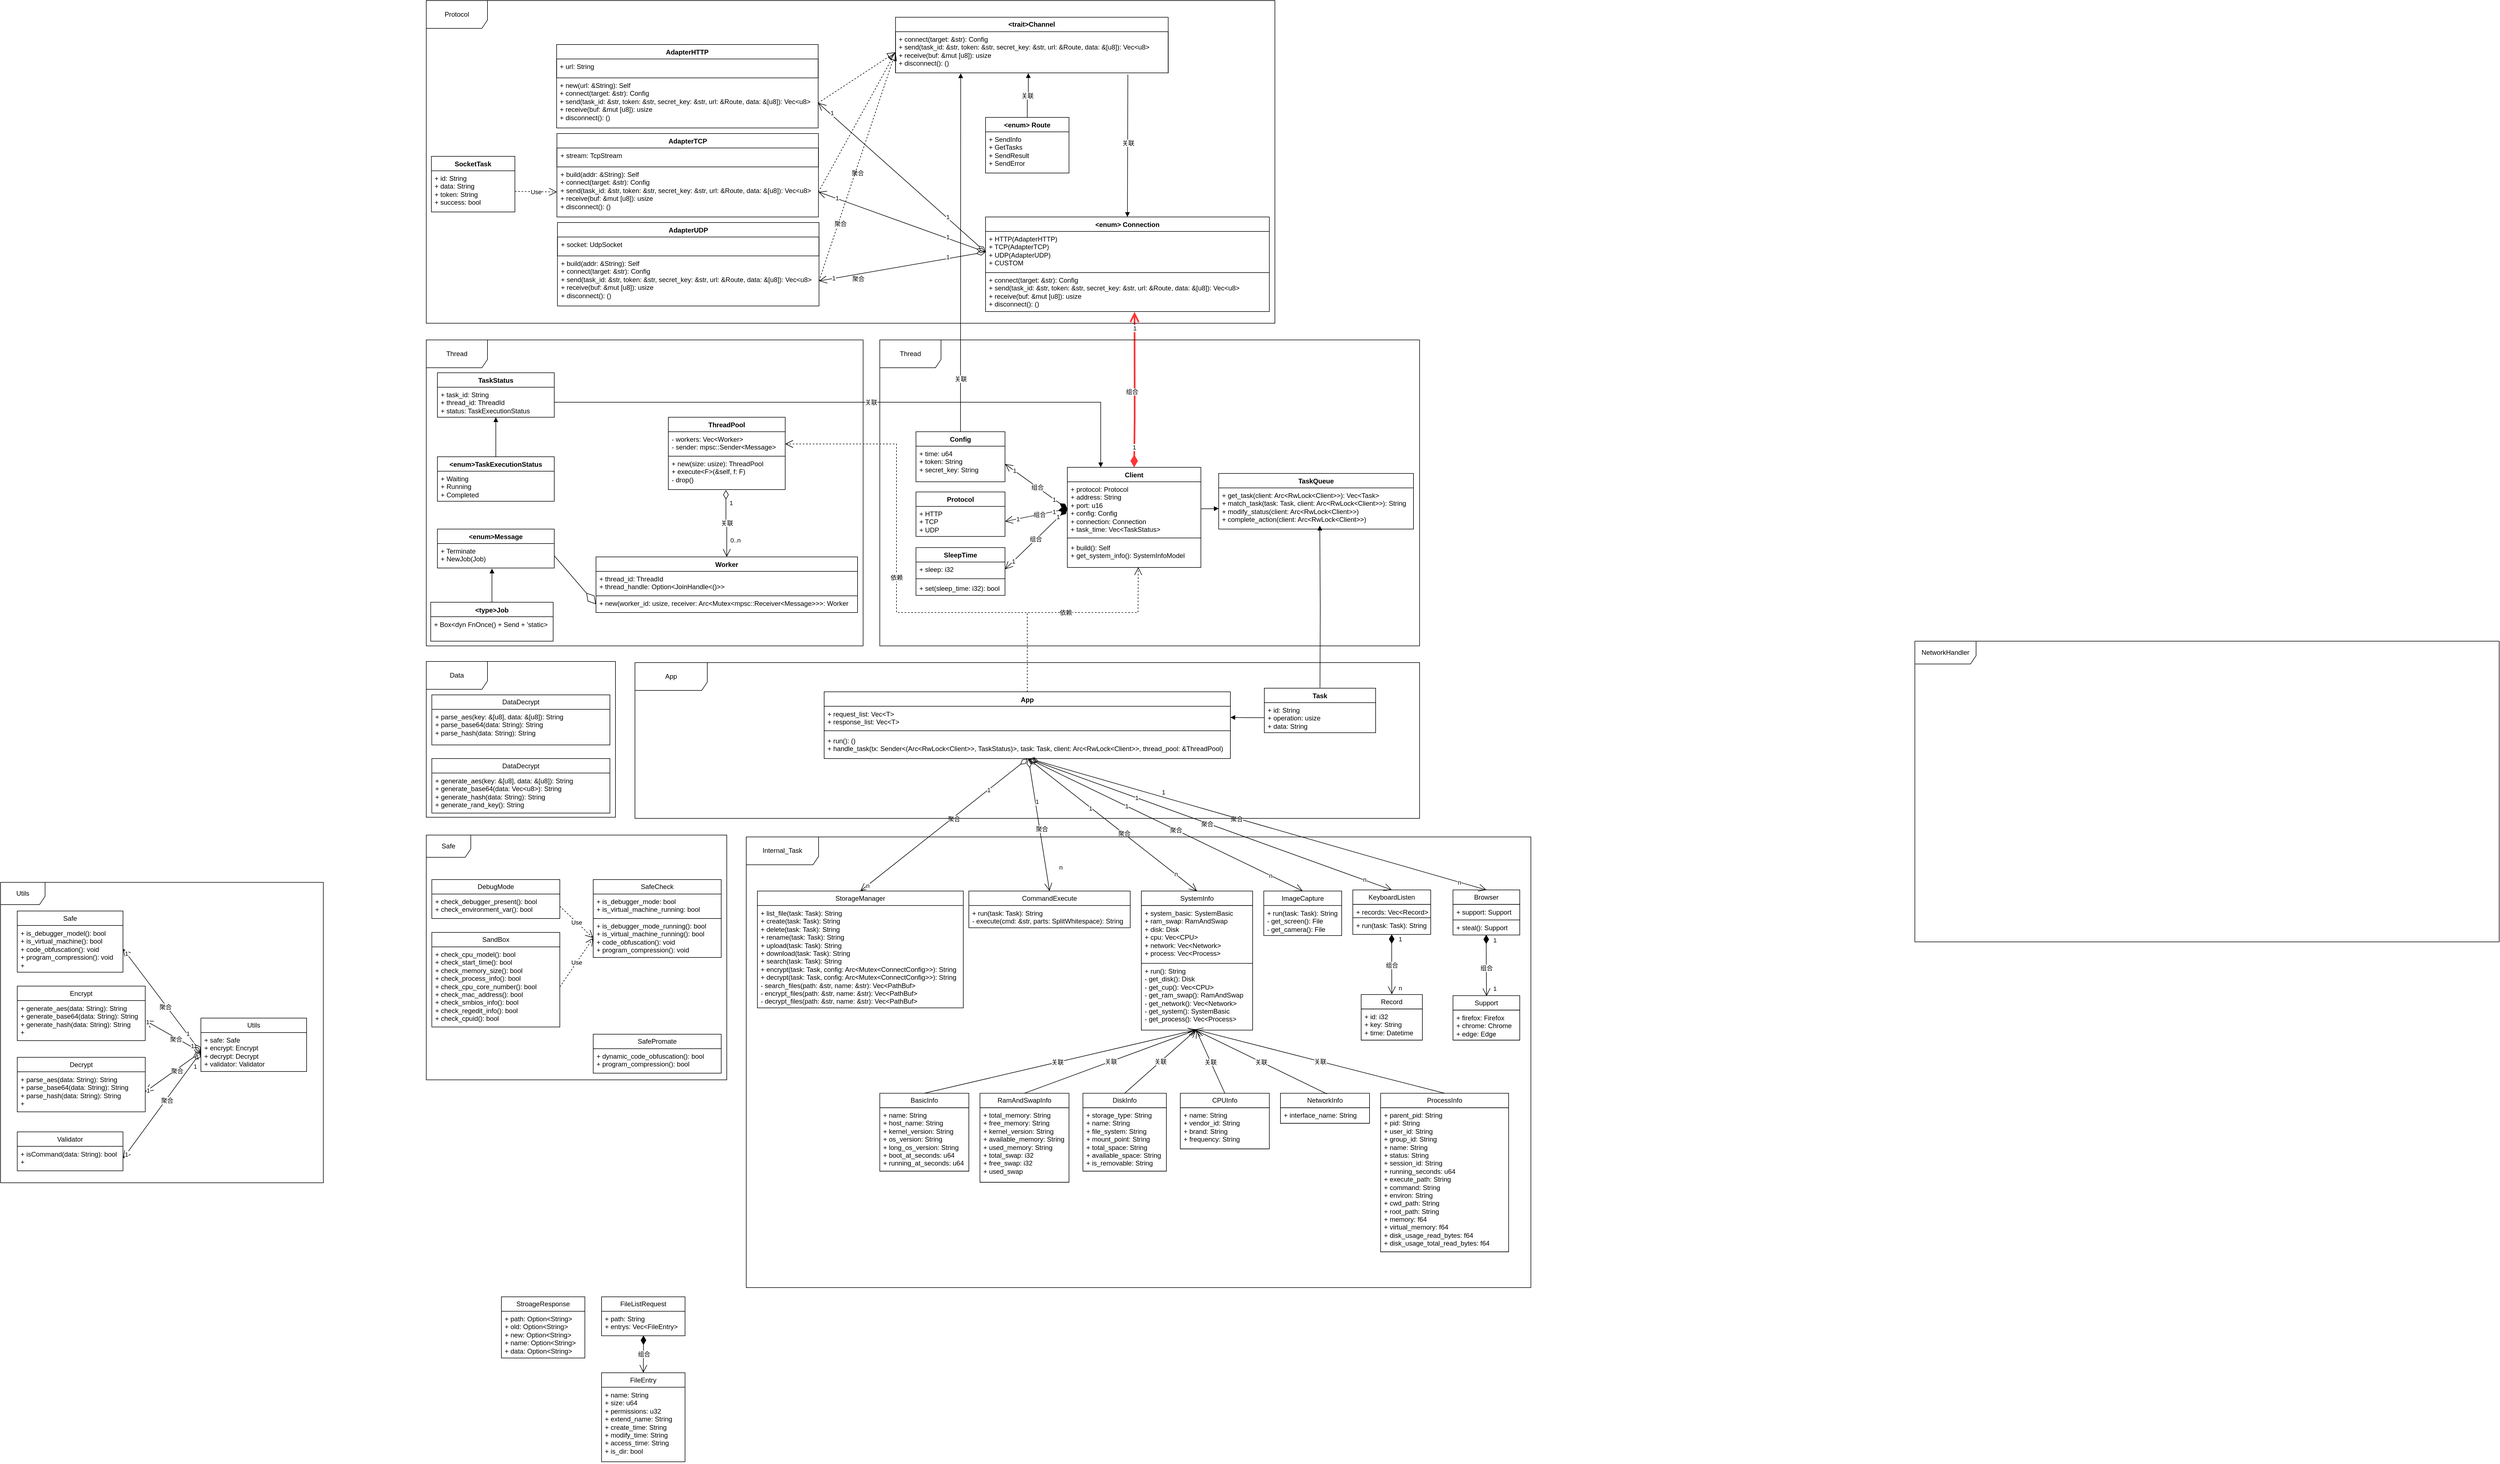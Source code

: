 <mxfile version="21.3.4" type="github" pages="9">
  <diagram name="UML类图" id="c4acf3e9-155e-7222-9cf6-157b1a14988f">
    <mxGraphModel dx="4571" dy="4097" grid="1" gridSize="10" guides="1" tooltips="1" connect="1" arrows="1" fold="1" page="1" pageScale="1" pageWidth="850" pageHeight="1100" background="none" math="0" shadow="0">
      <root>
        <mxCell id="0" />
        <mxCell id="1" parent="0" />
        <mxCell id="JD5IChjSCAG6pirvrKak-2" value="StorageManager" style="swimlane;fontStyle=0;childLayout=stackLayout;horizontal=1;startSize=26;fillColor=none;horizontalStack=0;resizeParent=1;resizeParentMax=0;resizeLast=0;collapsible=1;marginBottom=0;whiteSpace=wrap;html=1;" parent="1" vertex="1">
          <mxGeometry x="-240" y="-109.42" width="370" height="210" as="geometry" />
        </mxCell>
        <mxCell id="JD5IChjSCAG6pirvrKak-5" value="+&amp;nbsp;list_file(task: Task): String&lt;span style=&quot;background-color: initial;&quot;&gt;&lt;/span&gt;&lt;br&gt;+ create(task: Task): String&lt;br&gt;+ delete(task: Task): String&lt;br&gt;+ rename(task: Task): String&lt;br&gt;+ upload(task: Task): String&lt;br&gt;+ download(task: Task): String&lt;br&gt;+ search(task: Task): String&lt;br&gt;+&amp;nbsp;encrypt(task: Task, config: Arc&amp;lt;Mutex&amp;lt;ConnectConfig&amp;gt;&amp;gt;): String&lt;br&gt;+ decrypt(task: Task, config: Arc&amp;lt;Mutex&amp;lt;ConnectConfig&amp;gt;&amp;gt;&lt;span style=&quot;border-color: var(--border-color); background-color: initial;&quot;&gt;): String&lt;br&gt;&lt;/span&gt;- search_files(path: &amp;amp;str, name: &amp;amp;str):&amp;nbsp;Vec&amp;lt;PathBuf&amp;gt;&lt;br&gt;- encrypt_files(path: &amp;amp;str, name: &amp;amp;str):&amp;nbsp;Vec&amp;lt;PathBuf&amp;gt;&lt;br&gt;- decrypt_files(path: &amp;amp;str, name: &amp;amp;str):&amp;nbsp;Vec&amp;lt;PathBuf&amp;gt;&lt;span style=&quot;background-color: initial;&quot;&gt;&lt;br&gt;&lt;/span&gt;" style="text;strokeColor=none;fillColor=none;align=left;verticalAlign=top;spacingLeft=4;spacingRight=4;overflow=hidden;rotatable=0;points=[[0,0.5],[1,0.5]];portConstraint=eastwest;whiteSpace=wrap;html=1;" parent="JD5IChjSCAG6pirvrKak-2" vertex="1">
          <mxGeometry y="26" width="370" height="184" as="geometry" />
        </mxCell>
        <mxCell id="JD5IChjSCAG6pirvrKak-27" value="CommandExecute" style="swimlane;fontStyle=0;childLayout=stackLayout;horizontal=1;startSize=26;fillColor=none;horizontalStack=0;resizeParent=1;resizeParentMax=0;resizeLast=0;collapsible=1;marginBottom=0;whiteSpace=wrap;html=1;" parent="1" vertex="1">
          <mxGeometry x="140" y="-109.42" width="290" height="66" as="geometry">
            <mxRectangle x="450" y="410" width="70" height="30" as="alternateBounds" />
          </mxGeometry>
        </mxCell>
        <mxCell id="JD5IChjSCAG6pirvrKak-29" value="+ run(task: Task): String&lt;br&gt;- execute(cmd: &amp;amp;str, parts: SplitWhitespace): String" style="text;strokeColor=none;fillColor=none;align=left;verticalAlign=top;spacingLeft=4;spacingRight=4;overflow=hidden;rotatable=0;points=[[0,0.5],[1,0.5]];portConstraint=eastwest;whiteSpace=wrap;html=1;" parent="JD5IChjSCAG6pirvrKak-27" vertex="1">
          <mxGeometry y="26" width="290" height="40" as="geometry" />
        </mxCell>
        <mxCell id="JD5IChjSCAG6pirvrKak-41" value="SystemInfo" style="swimlane;fontStyle=0;childLayout=stackLayout;horizontal=1;startSize=26;fillColor=none;horizontalStack=0;resizeParent=1;resizeParentMax=0;resizeLast=0;collapsible=1;marginBottom=0;whiteSpace=wrap;html=1;" parent="1" vertex="1">
          <mxGeometry x="450" y="-109.42" width="200" height="250" as="geometry" />
        </mxCell>
        <mxCell id="JD5IChjSCAG6pirvrKak-42" value="+ system_basic:&amp;nbsp;SystemBasic&lt;br&gt;+&amp;nbsp;ram_swap:&amp;nbsp;RamAndSwap&lt;br&gt;+&amp;nbsp;disk:&amp;nbsp;Disk&lt;br&gt;+&amp;nbsp;cpu:&amp;nbsp;Vec&amp;lt;CPU&amp;gt;&lt;br&gt;+ network: Vec&amp;lt;Network&lt;span style=&quot;background-color: initial;&quot;&gt;&amp;gt;&lt;/span&gt;&lt;br&gt;+&amp;nbsp;process: Vec&amp;lt;Process&lt;span style=&quot;background-color: initial;&quot;&gt;&amp;gt;&lt;/span&gt;" style="text;strokeColor=default;fillColor=none;align=left;verticalAlign=top;spacingLeft=4;spacingRight=4;overflow=hidden;rotatable=0;points=[[0,0.5],[1,0.5]];portConstraint=eastwest;whiteSpace=wrap;html=1;" parent="JD5IChjSCAG6pirvrKak-41" vertex="1">
          <mxGeometry y="26" width="200" height="104" as="geometry" />
        </mxCell>
        <mxCell id="JD5IChjSCAG6pirvrKak-43" value="+ run(): String&lt;br&gt;- get_disk():&amp;nbsp;Disk&lt;br&gt;- get_cup():&amp;nbsp;Vec&amp;lt;CPU&amp;gt;&lt;br&gt;- get_ram_swap():&amp;nbsp;RamAndSwap&lt;br&gt;- get_network(): Vec&amp;lt;Network&amp;gt;&lt;br&gt;- get_system():&amp;nbsp;SystemBasic&lt;br&gt;- get_process(): Vec&amp;lt;Process&lt;span style=&quot;background-color: initial;&quot;&gt;&amp;gt;&lt;/span&gt;" style="text;strokeColor=none;fillColor=none;align=left;verticalAlign=top;spacingLeft=4;spacingRight=4;overflow=hidden;rotatable=0;points=[[0,0.5],[1,0.5]];portConstraint=eastwest;whiteSpace=wrap;html=1;" parent="JD5IChjSCAG6pirvrKak-41" vertex="1">
          <mxGeometry y="130" width="200" height="120" as="geometry" />
        </mxCell>
        <mxCell id="JD5IChjSCAG6pirvrKak-48" value="BasicInfo" style="swimlane;fontStyle=0;childLayout=stackLayout;horizontal=1;startSize=26;fillColor=none;horizontalStack=0;resizeParent=1;resizeParentMax=0;resizeLast=0;collapsible=1;marginBottom=0;whiteSpace=wrap;html=1;" parent="1" vertex="1">
          <mxGeometry x="-20" y="254.08" width="160" height="140" as="geometry" />
        </mxCell>
        <mxCell id="JD5IChjSCAG6pirvrKak-49" value="+&amp;nbsp;name: String&lt;span style=&quot;background-color: initial;&quot;&gt;&lt;/span&gt;&lt;br&gt;+&amp;nbsp;host_name&lt;span style=&quot;background-color: initial;&quot;&gt;:&amp;nbsp;&lt;/span&gt;String&lt;br&gt;+&amp;nbsp;kernel_version&lt;span style=&quot;background-color: initial;&quot;&gt;:&amp;nbsp;&lt;/span&gt;String&lt;br&gt;+&amp;nbsp;os_version&lt;span style=&quot;background-color: initial;&quot;&gt;:&amp;nbsp;&lt;/span&gt;String&lt;br&gt;+&amp;nbsp;long_os_version&lt;span style=&quot;background-color: initial;&quot;&gt;:&amp;nbsp;&lt;/span&gt;String&lt;br style=&quot;border-color: var(--border-color);&quot;&gt;+&amp;nbsp;boot_at_seconds: u64&lt;br style=&quot;border-color: var(--border-color);&quot;&gt;+&amp;nbsp;running_at_seconds&lt;span style=&quot;background-color: initial;&quot;&gt;:&amp;nbsp;&lt;/span&gt;u64" style="text;strokeColor=default;fillColor=none;align=left;verticalAlign=top;spacingLeft=4;spacingRight=4;overflow=hidden;rotatable=0;points=[[0,0.5],[1,0.5]];portConstraint=eastwest;whiteSpace=wrap;html=1;" parent="JD5IChjSCAG6pirvrKak-48" vertex="1">
          <mxGeometry y="26" width="160" height="114" as="geometry" />
        </mxCell>
        <mxCell id="JD5IChjSCAG6pirvrKak-50" value="RamAndSwapInfo" style="swimlane;fontStyle=0;childLayout=stackLayout;horizontal=1;startSize=26;fillColor=none;horizontalStack=0;resizeParent=1;resizeParentMax=0;resizeLast=0;collapsible=1;marginBottom=0;whiteSpace=wrap;html=1;" parent="1" vertex="1">
          <mxGeometry x="160" y="254.08" width="160" height="160" as="geometry" />
        </mxCell>
        <mxCell id="JD5IChjSCAG6pirvrKak-51" value="+&amp;nbsp;total_memory&lt;span style=&quot;background-color: initial;&quot;&gt;: String&lt;/span&gt;&lt;br&gt;+&amp;nbsp;free_memory&lt;span style=&quot;background-color: initial;&quot;&gt;:&amp;nbsp;&lt;/span&gt;&lt;span style=&quot;background-color: initial;&quot;&gt;String&lt;/span&gt;&lt;br&gt;+&amp;nbsp;kernel_version&lt;span style=&quot;background-color: initial;&quot;&gt;:&amp;nbsp;&lt;/span&gt;String&lt;br&gt;+&amp;nbsp;available_memory&lt;span style=&quot;background-color: initial;&quot;&gt;:&amp;nbsp;&lt;/span&gt;&lt;span style=&quot;background-color: initial;&quot;&gt;String&lt;/span&gt;&lt;br&gt;+&amp;nbsp;used_memory&lt;span style=&quot;background-color: initial;&quot;&gt;:&amp;nbsp;&lt;/span&gt;&lt;span style=&quot;background-color: initial;&quot;&gt;String&lt;/span&gt;&lt;br&gt;+&amp;nbsp;total_swap&lt;span style=&quot;background-color: initial;&quot;&gt;: i32&lt;/span&gt;&lt;br&gt;+&amp;nbsp;free_swap&lt;span style=&quot;background-color: initial;&quot;&gt;:&amp;nbsp;&lt;/span&gt;i32&lt;br&gt;+&amp;nbsp;used_swap" style="text;strokeColor=default;fillColor=none;align=left;verticalAlign=top;spacingLeft=4;spacingRight=4;overflow=hidden;rotatable=0;points=[[0,0.5],[1,0.5]];portConstraint=eastwest;whiteSpace=wrap;html=1;" parent="JD5IChjSCAG6pirvrKak-50" vertex="1">
          <mxGeometry y="26" width="160" height="134" as="geometry" />
        </mxCell>
        <mxCell id="JD5IChjSCAG6pirvrKak-52" value="DiskInfo" style="swimlane;fontStyle=0;childLayout=stackLayout;horizontal=1;startSize=26;fillColor=none;horizontalStack=0;resizeParent=1;resizeParentMax=0;resizeLast=0;collapsible=1;marginBottom=0;whiteSpace=wrap;html=1;" parent="1" vertex="1">
          <mxGeometry x="345" y="254.08" width="150" height="140" as="geometry" />
        </mxCell>
        <mxCell id="JD5IChjSCAG6pirvrKak-53" value="+&amp;nbsp;storage_type&lt;span style=&quot;background-color: initial;&quot;&gt;: String&lt;/span&gt;&lt;br&gt;+&amp;nbsp;name&lt;span style=&quot;background-color: initial;&quot;&gt;:&amp;nbsp;&lt;/span&gt;&lt;span style=&quot;background-color: initial;&quot;&gt;String&lt;/span&gt;&lt;br&gt;+&amp;nbsp;file_system&lt;span style=&quot;background-color: initial;&quot;&gt;:&amp;nbsp;&lt;/span&gt;&lt;span style=&quot;background-color: initial;&quot;&gt;String&lt;/span&gt;&lt;br&gt;+&amp;nbsp;mount_point&lt;span style=&quot;background-color: initial;&quot;&gt;:&amp;nbsp;&lt;/span&gt;&lt;span style=&quot;background-color: initial;&quot;&gt;String&lt;/span&gt;&lt;br&gt;+&amp;nbsp;total_space&lt;span style=&quot;background-color: initial;&quot;&gt;:&amp;nbsp;&lt;/span&gt;&lt;span style=&quot;background-color: initial;&quot;&gt;String&lt;/span&gt;&lt;br&gt;+&amp;nbsp;available_space: String&lt;br&gt;+&amp;nbsp;is_removable:&amp;nbsp;String" style="text;strokeColor=default;fillColor=none;align=left;verticalAlign=top;spacingLeft=4;spacingRight=4;overflow=hidden;rotatable=0;points=[[0,0.5],[1,0.5]];portConstraint=eastwest;whiteSpace=wrap;html=1;" parent="JD5IChjSCAG6pirvrKak-52" vertex="1">
          <mxGeometry y="26" width="150" height="114" as="geometry" />
        </mxCell>
        <mxCell id="JD5IChjSCAG6pirvrKak-56" value="CPUInfo" style="swimlane;fontStyle=0;childLayout=stackLayout;horizontal=1;startSize=26;fillColor=none;horizontalStack=0;resizeParent=1;resizeParentMax=0;resizeLast=0;collapsible=1;marginBottom=0;whiteSpace=wrap;html=1;" parent="1" vertex="1">
          <mxGeometry x="520" y="254.08" width="160" height="100" as="geometry" />
        </mxCell>
        <mxCell id="JD5IChjSCAG6pirvrKak-57" value="+&amp;nbsp;name&lt;span style=&quot;background-color: initial;&quot;&gt;: String&lt;/span&gt;&lt;br&gt;+&amp;nbsp;vendor_id&lt;span style=&quot;background-color: initial;&quot;&gt;:&amp;nbsp;&lt;/span&gt;&lt;span style=&quot;background-color: initial;&quot;&gt;String&lt;/span&gt;&lt;br&gt;+&amp;nbsp;brand&lt;span style=&quot;background-color: initial;&quot;&gt;:&amp;nbsp;&lt;/span&gt;&lt;span style=&quot;background-color: initial;&quot;&gt;String&lt;/span&gt;&lt;br&gt;+&amp;nbsp;frequency&lt;span style=&quot;background-color: initial;&quot;&gt;:&amp;nbsp;&lt;/span&gt;&lt;span style=&quot;background-color: initial;&quot;&gt;String&lt;/span&gt;" style="text;strokeColor=default;fillColor=none;align=left;verticalAlign=top;spacingLeft=4;spacingRight=4;overflow=hidden;rotatable=0;points=[[0,0.5],[1,0.5]];portConstraint=eastwest;whiteSpace=wrap;html=1;" parent="JD5IChjSCAG6pirvrKak-56" vertex="1">
          <mxGeometry y="26" width="160" height="74" as="geometry" />
        </mxCell>
        <mxCell id="JD5IChjSCAG6pirvrKak-60" value="NetworkInfo" style="swimlane;fontStyle=0;childLayout=stackLayout;horizontal=1;startSize=26;fillColor=none;horizontalStack=0;resizeParent=1;resizeParentMax=0;resizeLast=0;collapsible=1;marginBottom=0;whiteSpace=wrap;html=1;" parent="1" vertex="1">
          <mxGeometry x="700" y="254.08" width="160" height="54" as="geometry" />
        </mxCell>
        <mxCell id="JD5IChjSCAG6pirvrKak-61" value="+&amp;nbsp;interface_name&lt;span style=&quot;background-color: initial;&quot;&gt;: String&lt;/span&gt;&lt;br&gt;" style="text;strokeColor=default;fillColor=none;align=left;verticalAlign=top;spacingLeft=4;spacingRight=4;overflow=hidden;rotatable=0;points=[[0,0.5],[1,0.5]];portConstraint=eastwest;whiteSpace=wrap;html=1;" parent="JD5IChjSCAG6pirvrKak-60" vertex="1">
          <mxGeometry y="26" width="160" height="28" as="geometry" />
        </mxCell>
        <mxCell id="JD5IChjSCAG6pirvrKak-63" value="ProcessInfo" style="swimlane;fontStyle=0;childLayout=stackLayout;horizontal=1;startSize=26;fillColor=none;horizontalStack=0;resizeParent=1;resizeParentMax=0;resizeLast=0;collapsible=1;marginBottom=0;whiteSpace=wrap;html=1;" parent="1" vertex="1">
          <mxGeometry x="880" y="254.08" width="230" height="285" as="geometry" />
        </mxCell>
        <mxCell id="JD5IChjSCAG6pirvrKak-64" value="+&amp;nbsp;parent_pid: String&lt;br&gt;+&amp;nbsp;pid: String&lt;div&gt;+ user_id: String&lt;/div&gt;&lt;div&gt;+ group_id: String&lt;/div&gt;&lt;div&gt;+ name: String&lt;/div&gt;&lt;div&gt;+ status: String&lt;/div&gt;&lt;div&gt;+ session_id: String&lt;/div&gt;&lt;div&gt;+ running_seconds: u64&lt;/div&gt;&lt;div&gt;+ execute_path: String&lt;/div&gt;&lt;div&gt;+ command: String&lt;/div&gt;&lt;div&gt;+ environ: String&lt;/div&gt;&lt;div&gt;+ cwd_path: String&lt;/div&gt;&lt;div&gt;+ root_path: String&lt;/div&gt;&lt;div&gt;+ memory: f64&lt;/div&gt;&lt;div&gt;+ virtual_memory: f64&lt;/div&gt;&lt;div&gt;+ disk_usage_read_bytes: f64&lt;/div&gt;&lt;span style=&quot;background-color: initial;&quot;&gt;&lt;div&gt;+ disk_usage_total_read_bytes: f64&lt;/div&gt;&lt;br&gt;&lt;br&gt;&lt;br&gt;&lt;/span&gt;" style="text;strokeColor=default;fillColor=none;align=left;verticalAlign=top;spacingLeft=4;spacingRight=4;overflow=hidden;rotatable=0;points=[[0,0.5],[1,0.5]];portConstraint=eastwest;whiteSpace=wrap;html=1;" parent="JD5IChjSCAG6pirvrKak-63" vertex="1">
          <mxGeometry y="26" width="230" height="259" as="geometry" />
        </mxCell>
        <mxCell id="JD5IChjSCAG6pirvrKak-93" value="ImageCapture" style="swimlane;fontStyle=0;childLayout=stackLayout;horizontal=1;startSize=26;fillColor=none;horizontalStack=0;resizeParent=1;resizeParentMax=0;resizeLast=0;collapsible=1;marginBottom=0;whiteSpace=wrap;html=1;" parent="1" vertex="1">
          <mxGeometry x="670" y="-109.42" width="140" height="80" as="geometry" />
        </mxCell>
        <mxCell id="JD5IChjSCAG6pirvrKak-95" value="+ run(task: Task): String&lt;br&gt;- get_screen&lt;span style=&quot;background-color: initial;&quot;&gt;(): File&lt;/span&gt;&lt;br&gt;- get_camera(): File" style="text;strokeColor=none;fillColor=none;align=left;verticalAlign=top;spacingLeft=4;spacingRight=4;overflow=hidden;rotatable=0;points=[[0,0.5],[1,0.5]];portConstraint=eastwest;whiteSpace=wrap;html=1;" parent="JD5IChjSCAG6pirvrKak-93" vertex="1">
          <mxGeometry y="26" width="140" height="54" as="geometry" />
        </mxCell>
        <mxCell id="JD5IChjSCAG6pirvrKak-96" value="KeyboardListen" style="swimlane;fontStyle=0;childLayout=stackLayout;horizontal=1;startSize=26;fillColor=none;horizontalStack=0;resizeParent=1;resizeParentMax=0;resizeLast=0;collapsible=1;marginBottom=0;whiteSpace=wrap;html=1;" parent="1" vertex="1">
          <mxGeometry x="830" y="-111.42" width="140" height="80" as="geometry" />
        </mxCell>
        <mxCell id="JD5IChjSCAG6pirvrKak-97" value="+ records: Vec&amp;lt;Record&amp;gt;" style="text;strokeColor=default;fillColor=none;align=left;verticalAlign=top;spacingLeft=4;spacingRight=4;overflow=hidden;rotatable=0;points=[[0,0.5],[1,0.5]];portConstraint=eastwest;whiteSpace=wrap;html=1;" parent="JD5IChjSCAG6pirvrKak-96" vertex="1">
          <mxGeometry y="26" width="140" height="24" as="geometry" />
        </mxCell>
        <mxCell id="JD5IChjSCAG6pirvrKak-98" value="+ run(task: Task): String" style="text;strokeColor=none;fillColor=none;align=left;verticalAlign=top;spacingLeft=4;spacingRight=4;overflow=hidden;rotatable=0;points=[[0,0.5],[1,0.5]];portConstraint=eastwest;whiteSpace=wrap;html=1;" parent="JD5IChjSCAG6pirvrKak-96" vertex="1">
          <mxGeometry y="50" width="140" height="30" as="geometry" />
        </mxCell>
        <mxCell id="JD5IChjSCAG6pirvrKak-99" value="Record" style="swimlane;fontStyle=0;childLayout=stackLayout;horizontal=1;startSize=26;fillColor=none;horizontalStack=0;resizeParent=1;resizeParentMax=0;resizeLast=0;collapsible=1;marginBottom=0;whiteSpace=wrap;html=1;" parent="1" vertex="1">
          <mxGeometry x="845" y="76.58" width="110" height="82" as="geometry" />
        </mxCell>
        <mxCell id="JD5IChjSCAG6pirvrKak-100" value="+ id: i32&lt;br&gt;+ key: String&lt;br&gt;+ time: Datetime" style="text;strokeColor=default;fillColor=none;align=left;verticalAlign=top;spacingLeft=4;spacingRight=4;overflow=hidden;rotatable=0;points=[[0,0.5],[1,0.5]];portConstraint=eastwest;whiteSpace=wrap;html=1;" parent="JD5IChjSCAG6pirvrKak-99" vertex="1">
          <mxGeometry y="26" width="110" height="56" as="geometry" />
        </mxCell>
        <mxCell id="JD5IChjSCAG6pirvrKak-101" value="" style="endArrow=open;html=1;endSize=12;startArrow=diamondThin;startSize=14;startFill=1;edgeStyle=orthogonalEdgeStyle;align=left;verticalAlign=bottom;rounded=0;entryX=0.501;entryY=-0.005;entryDx=0;entryDy=0;exitX=0.499;exitY=0.997;exitDx=0;exitDy=0;exitPerimeter=0;entryPerimeter=0;" parent="1" source="JD5IChjSCAG6pirvrKak-98" target="JD5IChjSCAG6pirvrKak-99" edge="1">
          <mxGeometry x="-1" y="3" relative="1" as="geometry">
            <mxPoint x="849.78" y="-4.6" as="sourcePoint" />
            <mxPoint x="849.78" y="103.4" as="targetPoint" />
          </mxGeometry>
        </mxCell>
        <mxCell id="Y_2z8aO94H15WgGa8SBG-25" value="组合" style="edgeLabel;html=1;align=center;verticalAlign=middle;resizable=0;points=[];" parent="JD5IChjSCAG6pirvrKak-101" vertex="1" connectable="0">
          <mxGeometry x="0.03" relative="1" as="geometry">
            <mxPoint as="offset" />
          </mxGeometry>
        </mxCell>
        <mxCell id="Y_2z8aO94H15WgGa8SBG-56" value="1" style="edgeLabel;html=1;align=center;verticalAlign=middle;resizable=0;points=[];" parent="JD5IChjSCAG6pirvrKak-101" vertex="1" connectable="0">
          <mxGeometry x="-0.841" y="3" relative="1" as="geometry">
            <mxPoint x="12" as="offset" />
          </mxGeometry>
        </mxCell>
        <mxCell id="Y_2z8aO94H15WgGa8SBG-57" value="n" style="edgeLabel;html=1;align=center;verticalAlign=middle;resizable=0;points=[];" parent="JD5IChjSCAG6pirvrKak-101" vertex="1" connectable="0">
          <mxGeometry x="0.787" y="3" relative="1" as="geometry">
            <mxPoint x="12" as="offset" />
          </mxGeometry>
        </mxCell>
        <mxCell id="JD5IChjSCAG6pirvrKak-104" value="Browser" style="swimlane;fontStyle=0;childLayout=stackLayout;horizontal=1;startSize=26;fillColor=none;horizontalStack=0;resizeParent=1;resizeParentMax=0;resizeLast=0;collapsible=1;marginBottom=0;whiteSpace=wrap;html=1;" parent="1" vertex="1">
          <mxGeometry x="1010" y="-111.42" width="120" height="81" as="geometry" />
        </mxCell>
        <mxCell id="JD5IChjSCAG6pirvrKak-105" value="+ support: Support" style="text;strokeColor=default;fillColor=none;align=left;verticalAlign=top;spacingLeft=4;spacingRight=4;overflow=hidden;rotatable=0;points=[[0,0.5],[1,0.5]];portConstraint=eastwest;whiteSpace=wrap;html=1;" parent="JD5IChjSCAG6pirvrKak-104" vertex="1">
          <mxGeometry y="26" width="120" height="28" as="geometry" />
        </mxCell>
        <mxCell id="JD5IChjSCAG6pirvrKak-106" value="+ steal(): Support" style="text;strokeColor=none;fillColor=none;align=left;verticalAlign=top;spacingLeft=4;spacingRight=4;overflow=hidden;rotatable=0;points=[[0,0.5],[1,0.5]];portConstraint=eastwest;whiteSpace=wrap;html=1;" parent="JD5IChjSCAG6pirvrKak-104" vertex="1">
          <mxGeometry y="54" width="120" height="27" as="geometry" />
        </mxCell>
        <mxCell id="JD5IChjSCAG6pirvrKak-107" value="Support" style="swimlane;fontStyle=0;childLayout=stackLayout;horizontal=1;startSize=26;fillColor=none;horizontalStack=0;resizeParent=1;resizeParentMax=0;resizeLast=0;collapsible=1;marginBottom=0;whiteSpace=wrap;html=1;" parent="1" vertex="1">
          <mxGeometry x="1010" y="78.58" width="120" height="80" as="geometry" />
        </mxCell>
        <mxCell id="JD5IChjSCAG6pirvrKak-108" value="+ firefox: Firefox&lt;br&gt;+ chrome: Chrome&lt;br&gt;+ edge: Edge" style="text;strokeColor=default;fillColor=none;align=left;verticalAlign=top;spacingLeft=4;spacingRight=4;overflow=hidden;rotatable=0;points=[[0,0.5],[1,0.5]];portConstraint=eastwest;whiteSpace=wrap;html=1;" parent="JD5IChjSCAG6pirvrKak-107" vertex="1">
          <mxGeometry y="26" width="120" height="54" as="geometry" />
        </mxCell>
        <mxCell id="JD5IChjSCAG6pirvrKak-110" value="" style="endArrow=open;html=1;endSize=12;startArrow=diamondThin;startSize=14;startFill=1;edgeStyle=orthogonalEdgeStyle;align=left;verticalAlign=bottom;rounded=0;entryX=0.503;entryY=0.012;entryDx=0;entryDy=0;entryPerimeter=0;exitX=0.498;exitY=0.977;exitDx=0;exitDy=0;exitPerimeter=0;" parent="1" source="JD5IChjSCAG6pirvrKak-106" target="JD5IChjSCAG6pirvrKak-107" edge="1">
          <mxGeometry x="-1" y="3" relative="1" as="geometry">
            <mxPoint x="1070" y="-7.24" as="sourcePoint" />
            <mxPoint x="1069.84" y="102.76" as="targetPoint" />
          </mxGeometry>
        </mxCell>
        <mxCell id="Y_2z8aO94H15WgGa8SBG-26" value="组合" style="edgeLabel;html=1;align=center;verticalAlign=middle;resizable=0;points=[];" parent="JD5IChjSCAG6pirvrKak-110" vertex="1" connectable="0">
          <mxGeometry x="0.08" y="-1" relative="1" as="geometry">
            <mxPoint as="offset" />
          </mxGeometry>
        </mxCell>
        <mxCell id="Y_2z8aO94H15WgGa8SBG-58" value="1" style="edgeLabel;html=1;align=center;verticalAlign=middle;resizable=0;points=[];" parent="JD5IChjSCAG6pirvrKak-110" vertex="1" connectable="0">
          <mxGeometry x="-0.83" y="2" relative="1" as="geometry">
            <mxPoint x="13" as="offset" />
          </mxGeometry>
        </mxCell>
        <mxCell id="Y_2z8aO94H15WgGa8SBG-59" value="1" style="edgeLabel;html=1;align=center;verticalAlign=middle;resizable=0;points=[];" parent="JD5IChjSCAG6pirvrKak-110" vertex="1" connectable="0">
          <mxGeometry x="0.758" y="1" relative="1" as="geometry">
            <mxPoint x="13" as="offset" />
          </mxGeometry>
        </mxCell>
        <mxCell id="JD5IChjSCAG6pirvrKak-117" value="App" style="swimlane;fontStyle=1;align=center;verticalAlign=top;childLayout=stackLayout;horizontal=1;startSize=26;horizontalStack=0;resizeParent=1;resizeParentMax=0;resizeLast=0;collapsible=1;marginBottom=0;whiteSpace=wrap;html=1;" parent="1" vertex="1">
          <mxGeometry x="-120" y="-467.5" width="730" height="120" as="geometry" />
        </mxCell>
        <mxCell id="JD5IChjSCAG6pirvrKak-118" value="+ request_list: Vec&amp;lt;T&amp;gt;&lt;br&gt;+ response_list: Vec&amp;lt;T&amp;gt;" style="text;strokeColor=none;fillColor=none;align=left;verticalAlign=top;spacingLeft=4;spacingRight=4;overflow=hidden;rotatable=0;points=[[0,0.5],[1,0.5]];portConstraint=eastwest;whiteSpace=wrap;html=1;" parent="JD5IChjSCAG6pirvrKak-117" vertex="1">
          <mxGeometry y="26" width="730" height="40" as="geometry" />
        </mxCell>
        <mxCell id="JD5IChjSCAG6pirvrKak-119" value="" style="line;strokeWidth=1;fillColor=none;align=left;verticalAlign=middle;spacingTop=-1;spacingLeft=3;spacingRight=3;rotatable=0;labelPosition=right;points=[];portConstraint=eastwest;strokeColor=inherit;" parent="JD5IChjSCAG6pirvrKak-117" vertex="1">
          <mxGeometry y="66" width="730" height="8" as="geometry" />
        </mxCell>
        <mxCell id="JD5IChjSCAG6pirvrKak-120" value="&lt;p style=&quot;border-color: var(--border-color); margin: 0px 0px 0px 4px;&quot;&gt;&lt;/p&gt;+ run(): ()&lt;br&gt;+ handle_task(tx: Sender&amp;lt;(Arc&amp;lt;RwLock&amp;lt;Client&amp;gt;&amp;gt;, TaskStatus)&amp;gt;, task: Task, client: Arc&amp;lt;RwLock&amp;lt;Client&amp;gt;&amp;gt;, thread_pool: &amp;amp;ThreadPool&lt;span style=&quot;background-color: initial;&quot;&gt;)&lt;br&gt;&lt;/span&gt;" style="text;strokeColor=none;fillColor=none;align=left;verticalAlign=top;spacingLeft=4;spacingRight=4;overflow=hidden;rotatable=0;points=[[0,0.5],[1,0.5]];portConstraint=eastwest;whiteSpace=wrap;html=1;" parent="JD5IChjSCAG6pirvrKak-117" vertex="1">
          <mxGeometry y="74" width="730" height="46" as="geometry" />
        </mxCell>
        <mxCell id="JD5IChjSCAG6pirvrKak-137" value="Client" style="swimlane;fontStyle=1;align=center;verticalAlign=top;childLayout=stackLayout;horizontal=1;startSize=26;horizontalStack=0;resizeParent=1;resizeParentMax=0;resizeLast=0;collapsible=1;marginBottom=0;whiteSpace=wrap;html=1;" parent="1" vertex="1">
          <mxGeometry x="317" y="-871" width="240" height="180" as="geometry" />
        </mxCell>
        <mxCell id="JD5IChjSCAG6pirvrKak-138" value="+ protocol: Protocol&lt;br&gt;+ address: String&lt;br&gt;+ port: u16&lt;br&gt;+ config:&amp;nbsp;Config&lt;br&gt;+ connection: Connection&lt;br&gt;+ task_time: Vec&amp;lt;TaskStatus&amp;gt;" style="text;strokeColor=none;fillColor=none;align=left;verticalAlign=top;spacingLeft=4;spacingRight=4;overflow=hidden;rotatable=0;points=[[0,0.5],[1,0.5]];portConstraint=eastwest;whiteSpace=wrap;html=1;" parent="JD5IChjSCAG6pirvrKak-137" vertex="1">
          <mxGeometry y="26" width="240" height="97" as="geometry" />
        </mxCell>
        <mxCell id="JD5IChjSCAG6pirvrKak-139" value="" style="line;strokeWidth=1;fillColor=none;align=left;verticalAlign=middle;spacingTop=-1;spacingLeft=3;spacingRight=3;rotatable=0;labelPosition=right;points=[];portConstraint=eastwest;strokeColor=inherit;" parent="JD5IChjSCAG6pirvrKak-137" vertex="1">
          <mxGeometry y="123" width="240" height="8" as="geometry" />
        </mxCell>
        <mxCell id="JD5IChjSCAG6pirvrKak-140" value="+ build(): Self&lt;br&gt;+ get_system_info(): SystemInfoModel" style="text;strokeColor=none;fillColor=none;align=left;verticalAlign=top;spacingLeft=4;spacingRight=4;overflow=hidden;rotatable=0;points=[[0,0.5],[1,0.5]];portConstraint=eastwest;whiteSpace=wrap;html=1;" parent="JD5IChjSCAG6pirvrKak-137" vertex="1">
          <mxGeometry y="131" width="240" height="49" as="geometry" />
        </mxCell>
        <mxCell id="JD5IChjSCAG6pirvrKak-141" value="Config" style="swimlane;fontStyle=1;align=center;verticalAlign=top;childLayout=stackLayout;horizontal=1;startSize=26;horizontalStack=0;resizeParent=1;resizeParentMax=0;resizeLast=0;collapsible=1;marginBottom=0;whiteSpace=wrap;html=1;" parent="1" vertex="1">
          <mxGeometry x="45" y="-935" width="160" height="90" as="geometry" />
        </mxCell>
        <mxCell id="JD5IChjSCAG6pirvrKak-142" value="+ time: u64&lt;br&gt;+ token: String&lt;br&gt;+ secret_key: String" style="text;strokeColor=none;fillColor=none;align=left;verticalAlign=top;spacingLeft=4;spacingRight=4;overflow=hidden;rotatable=0;points=[[0,0.5],[1,0.5]];portConstraint=eastwest;whiteSpace=wrap;html=1;" parent="JD5IChjSCAG6pirvrKak-141" vertex="1">
          <mxGeometry y="26" width="160" height="64" as="geometry" />
        </mxCell>
        <mxCell id="JD5IChjSCAG6pirvrKak-145" value="SleepTime" style="swimlane;fontStyle=1;align=center;verticalAlign=top;childLayout=stackLayout;horizontal=1;startSize=26;horizontalStack=0;resizeParent=1;resizeParentMax=0;resizeLast=0;collapsible=1;marginBottom=0;whiteSpace=wrap;html=1;" parent="1" vertex="1">
          <mxGeometry x="45" y="-726.75" width="160" height="86" as="geometry" />
        </mxCell>
        <mxCell id="JD5IChjSCAG6pirvrKak-146" value="+ sleep: i32" style="text;strokeColor=none;fillColor=none;align=left;verticalAlign=top;spacingLeft=4;spacingRight=4;overflow=hidden;rotatable=0;points=[[0,0.5],[1,0.5]];portConstraint=eastwest;whiteSpace=wrap;html=1;" parent="JD5IChjSCAG6pirvrKak-145" vertex="1">
          <mxGeometry y="26" width="160" height="26" as="geometry" />
        </mxCell>
        <mxCell id="JD5IChjSCAG6pirvrKak-147" value="" style="line;strokeWidth=1;fillColor=none;align=left;verticalAlign=middle;spacingTop=-1;spacingLeft=3;spacingRight=3;rotatable=0;labelPosition=right;points=[];portConstraint=eastwest;strokeColor=inherit;" parent="JD5IChjSCAG6pirvrKak-145" vertex="1">
          <mxGeometry y="52" width="160" height="8" as="geometry" />
        </mxCell>
        <mxCell id="JD5IChjSCAG6pirvrKak-148" value="+ set(sleep_time: i32): bool" style="text;strokeColor=none;fillColor=none;align=left;verticalAlign=top;spacingLeft=4;spacingRight=4;overflow=hidden;rotatable=0;points=[[0,0.5],[1,0.5]];portConstraint=eastwest;whiteSpace=wrap;html=1;" parent="JD5IChjSCAG6pirvrKak-145" vertex="1">
          <mxGeometry y="60" width="160" height="26" as="geometry" />
        </mxCell>
        <mxCell id="JD5IChjSCAG6pirvrKak-149" value="Protocol" style="swimlane;fontStyle=1;align=center;verticalAlign=top;childLayout=stackLayout;horizontal=1;startSize=26;horizontalStack=0;resizeParent=1;resizeParentMax=0;resizeLast=0;collapsible=1;marginBottom=0;whiteSpace=wrap;html=1;" parent="1" vertex="1">
          <mxGeometry x="45" y="-826.75" width="160" height="80" as="geometry" />
        </mxCell>
        <mxCell id="JD5IChjSCAG6pirvrKak-150" value="+ HTTP&lt;br&gt;+ TCP&lt;br&gt;+ UDP" style="text;strokeColor=none;fillColor=none;align=left;verticalAlign=top;spacingLeft=4;spacingRight=4;overflow=hidden;rotatable=0;points=[[0,0.5],[1,0.5]];portConstraint=eastwest;whiteSpace=wrap;html=1;" parent="JD5IChjSCAG6pirvrKak-149" vertex="1">
          <mxGeometry y="26" width="160" height="54" as="geometry" />
        </mxCell>
        <mxCell id="JD5IChjSCAG6pirvrKak-173" value="" style="endArrow=open;html=1;endSize=12;startArrow=diamondThin;startSize=14;startFill=1;align=left;verticalAlign=bottom;rounded=0;strokeColor=#FF3333;jumpSize=11;strokeWidth=3;entryX=0.525;entryY=1.008;entryDx=0;entryDy=0;entryPerimeter=0;exitX=0.5;exitY=0;exitDx=0;exitDy=0;" parent="1" source="JD5IChjSCAG6pirvrKak-137" target="aSpGWcSxQ3nWoL3lxXqk-20" edge="1">
          <mxGeometry x="-1" y="3" relative="1" as="geometry">
            <mxPoint x="850" y="-800" as="sourcePoint" />
            <mxPoint x="1570" y="-978" as="targetPoint" />
            <Array as="points">
              <mxPoint x="438" y="-960" />
            </Array>
          </mxGeometry>
        </mxCell>
        <mxCell id="Y_2z8aO94H15WgGa8SBG-114" value="组合" style="edgeLabel;html=1;align=center;verticalAlign=middle;resizable=0;points=[];" parent="JD5IChjSCAG6pirvrKak-173" vertex="1" connectable="0">
          <mxGeometry x="-0.104" relative="1" as="geometry">
            <mxPoint x="-5" y="-11" as="offset" />
          </mxGeometry>
        </mxCell>
        <mxCell id="Y_2z8aO94H15WgGa8SBG-152" value="1" style="edgeLabel;html=1;align=center;verticalAlign=middle;resizable=0;points=[];" parent="JD5IChjSCAG6pirvrKak-173" vertex="1" connectable="0">
          <mxGeometry x="-0.737" y="1" relative="1" as="geometry">
            <mxPoint as="offset" />
          </mxGeometry>
        </mxCell>
        <mxCell id="Y_2z8aO94H15WgGa8SBG-154" value="1" style="edgeLabel;html=1;align=center;verticalAlign=middle;resizable=0;points=[];" parent="JD5IChjSCAG6pirvrKak-173" vertex="1" connectable="0">
          <mxGeometry x="0.793" relative="1" as="geometry">
            <mxPoint as="offset" />
          </mxGeometry>
        </mxCell>
        <mxCell id="JD5IChjSCAG6pirvrKak-174" value="" style="endArrow=open;html=1;endSize=12;startArrow=diamondThin;startSize=14;startFill=1;align=left;verticalAlign=bottom;rounded=0;exitX=0;exitY=0.5;exitDx=0;exitDy=0;entryX=1;entryY=0.5;entryDx=0;entryDy=0;" parent="1" source="JD5IChjSCAG6pirvrKak-138" target="JD5IChjSCAG6pirvrKak-142" edge="1">
          <mxGeometry x="-1" y="3" relative="1" as="geometry">
            <mxPoint x="946.75" y="-371" as="sourcePoint" />
            <mxPoint x="65" y="-912.5" as="targetPoint" />
          </mxGeometry>
        </mxCell>
        <mxCell id="Y_2z8aO94H15WgGa8SBG-115" value="组合" style="edgeLabel;html=1;align=center;verticalAlign=middle;resizable=0;points=[];" parent="JD5IChjSCAG6pirvrKak-174" vertex="1" connectable="0">
          <mxGeometry x="-0.032" relative="1" as="geometry">
            <mxPoint as="offset" />
          </mxGeometry>
        </mxCell>
        <mxCell id="Y_2z8aO94H15WgGa8SBG-151" value="1" style="edgeLabel;html=1;align=center;verticalAlign=middle;resizable=0;points=[];" parent="JD5IChjSCAG6pirvrKak-174" vertex="1" connectable="0">
          <mxGeometry x="-0.574" relative="1" as="geometry">
            <mxPoint as="offset" />
          </mxGeometry>
        </mxCell>
        <mxCell id="Y_2z8aO94H15WgGa8SBG-153" value="1" style="edgeLabel;html=1;align=center;verticalAlign=middle;resizable=0;points=[];" parent="JD5IChjSCAG6pirvrKak-174" vertex="1" connectable="0">
          <mxGeometry x="0.698" relative="1" as="geometry">
            <mxPoint as="offset" />
          </mxGeometry>
        </mxCell>
        <mxCell id="JD5IChjSCAG6pirvrKak-175" value="" style="endArrow=open;html=1;endSize=12;startArrow=diamondThin;startSize=14;startFill=1;align=left;verticalAlign=bottom;rounded=0;exitX=0;exitY=0.5;exitDx=0;exitDy=0;entryX=1;entryY=0.5;entryDx=0;entryDy=0;strokeColor=default;" parent="1" source="JD5IChjSCAG6pirvrKak-138" target="JD5IChjSCAG6pirvrKak-150" edge="1">
          <mxGeometry x="-1" y="3" relative="1" as="geometry">
            <mxPoint x="941.75" y="-388" as="sourcePoint" />
            <mxPoint x="1061.75" y="-435" as="targetPoint" />
          </mxGeometry>
        </mxCell>
        <mxCell id="Y_2z8aO94H15WgGa8SBG-116" value="组合" style="edgeLabel;html=1;align=center;verticalAlign=middle;resizable=0;points=[];" parent="JD5IChjSCAG6pirvrKak-175" vertex="1" connectable="0">
          <mxGeometry x="-0.1" relative="1" as="geometry">
            <mxPoint as="offset" />
          </mxGeometry>
        </mxCell>
        <mxCell id="Y_2z8aO94H15WgGa8SBG-150" value="1" style="edgeLabel;html=1;align=center;verticalAlign=middle;resizable=0;points=[];" parent="JD5IChjSCAG6pirvrKak-175" vertex="1" connectable="0">
          <mxGeometry x="-0.56" relative="1" as="geometry">
            <mxPoint as="offset" />
          </mxGeometry>
        </mxCell>
        <mxCell id="Y_2z8aO94H15WgGa8SBG-155" value="1" style="edgeLabel;html=1;align=center;verticalAlign=middle;resizable=0;points=[];" parent="JD5IChjSCAG6pirvrKak-175" vertex="1" connectable="0">
          <mxGeometry x="0.604" relative="1" as="geometry">
            <mxPoint as="offset" />
          </mxGeometry>
        </mxCell>
        <mxCell id="JD5IChjSCAG6pirvrKak-176" value="" style="endArrow=open;html=1;endSize=12;startArrow=diamondThin;startSize=14;startFill=1;align=left;verticalAlign=bottom;rounded=0;exitX=0;exitY=0.5;exitDx=0;exitDy=0;entryX=1;entryY=0.5;entryDx=0;entryDy=0;strokeColor=default;" parent="1" source="JD5IChjSCAG6pirvrKak-138" target="JD5IChjSCAG6pirvrKak-146" edge="1">
          <mxGeometry x="-1" y="3" relative="1" as="geometry">
            <mxPoint x="941.75" y="-388" as="sourcePoint" />
            <mxPoint x="1001.75" y="-266" as="targetPoint" />
          </mxGeometry>
        </mxCell>
        <mxCell id="Y_2z8aO94H15WgGa8SBG-117" value="组合" style="edgeLabel;html=1;align=center;verticalAlign=middle;resizable=0;points=[];" parent="JD5IChjSCAG6pirvrKak-176" vertex="1" connectable="0">
          <mxGeometry x="0.013" y="-1" relative="1" as="geometry">
            <mxPoint as="offset" />
          </mxGeometry>
        </mxCell>
        <mxCell id="Y_2z8aO94H15WgGa8SBG-149" value="1" style="edgeLabel;html=1;align=center;verticalAlign=middle;resizable=0;points=[];" parent="JD5IChjSCAG6pirvrKak-176" vertex="1" connectable="0">
          <mxGeometry x="-0.712" y="-2" relative="1" as="geometry">
            <mxPoint as="offset" />
          </mxGeometry>
        </mxCell>
        <mxCell id="Y_2z8aO94H15WgGa8SBG-156" value="1" style="edgeLabel;html=1;align=center;verticalAlign=middle;resizable=0;points=[];" parent="JD5IChjSCAG6pirvrKak-176" vertex="1" connectable="0">
          <mxGeometry x="0.738" relative="1" as="geometry">
            <mxPoint as="offset" />
          </mxGeometry>
        </mxCell>
        <mxCell id="Y_2z8aO94H15WgGa8SBG-18" value="关联" style="endArrow=open;endSize=12;html=1;rounded=0;exitX=0.5;exitY=0;exitDx=0;exitDy=0;entryX=0.491;entryY=0.997;entryDx=0;entryDy=0;entryPerimeter=0;" parent="1" source="JD5IChjSCAG6pirvrKak-48" target="JD5IChjSCAG6pirvrKak-43" edge="1">
          <mxGeometry x="-0.023" width="160" relative="1" as="geometry">
            <mxPoint x="549.49" y="370.48" as="sourcePoint" />
            <mxPoint x="560" y="144.08" as="targetPoint" />
            <mxPoint as="offset" />
          </mxGeometry>
        </mxCell>
        <mxCell id="Y_2z8aO94H15WgGa8SBG-19" value="关联" style="endArrow=open;endSize=12;html=1;rounded=0;entryX=0.505;entryY=0.991;entryDx=0;entryDy=0;exitX=0.5;exitY=0;exitDx=0;exitDy=0;entryPerimeter=0;" parent="1" source="JD5IChjSCAG6pirvrKak-50" target="JD5IChjSCAG6pirvrKak-43" edge="1">
          <mxGeometry x="-0.001" width="160" relative="1" as="geometry">
            <mxPoint x="546.77" y="371.88" as="sourcePoint" />
            <mxPoint x="380" y="313.58" as="targetPoint" />
            <mxPoint as="offset" />
          </mxGeometry>
        </mxCell>
        <mxCell id="Y_2z8aO94H15WgGa8SBG-20" value="关联" style="endArrow=open;endSize=12;html=1;rounded=0;entryX=0.493;entryY=0.997;entryDx=0;entryDy=0;exitX=0.5;exitY=0;exitDx=0;exitDy=0;entryPerimeter=0;" parent="1" source="JD5IChjSCAG6pirvrKak-52" target="JD5IChjSCAG6pirvrKak-43" edge="1">
          <mxGeometry width="160" relative="1" as="geometry">
            <mxPoint x="548.98" y="371.08" as="sourcePoint" />
            <mxPoint x="530" y="320.58" as="targetPoint" />
          </mxGeometry>
        </mxCell>
        <mxCell id="Y_2z8aO94H15WgGa8SBG-21" value="关联" style="endArrow=open;endSize=12;html=1;rounded=0;exitX=0.5;exitY=0;exitDx=0;exitDy=0;entryX=0.493;entryY=1.001;entryDx=0;entryDy=0;entryPerimeter=0;" parent="1" source="JD5IChjSCAG6pirvrKak-56" target="JD5IChjSCAG6pirvrKak-43" edge="1">
          <mxGeometry width="160" relative="1" as="geometry">
            <mxPoint x="550" y="370.08" as="sourcePoint" />
            <mxPoint x="710" y="320.58" as="targetPoint" />
          </mxGeometry>
        </mxCell>
        <mxCell id="Y_2z8aO94H15WgGa8SBG-60" value="依赖" style="endArrow=open;endSize=12;dashed=1;html=1;rounded=0;exitX=0.5;exitY=0;exitDx=0;exitDy=0;entryX=0.531;entryY=0.991;entryDx=0;entryDy=0;entryPerimeter=0;" parent="1" source="JD5IChjSCAG6pirvrKak-117" target="JD5IChjSCAG6pirvrKak-140" edge="1">
          <mxGeometry width="160" relative="1" as="geometry">
            <mxPoint x="855.75" y="-324.5" as="sourcePoint" />
            <mxPoint x="985" y="-290" as="targetPoint" />
            <Array as="points">
              <mxPoint x="245" y="-610" />
              <mxPoint x="444" y="-610" />
            </Array>
          </mxGeometry>
        </mxCell>
        <mxCell id="Y_2z8aO94H15WgGa8SBG-95" value="1" style="endArrow=open;html=1;endSize=12;startArrow=diamondThin;startSize=14;startFill=0;align=left;verticalAlign=bottom;rounded=0;entryX=0.5;entryY=0;entryDx=0;entryDy=0;exitX=0.501;exitY=1.005;exitDx=0;exitDy=0;exitPerimeter=0;" parent="1" source="JD5IChjSCAG6pirvrKak-120" target="JD5IChjSCAG6pirvrKak-2" edge="1">
          <mxGeometry x="-0.482" y="5" relative="1" as="geometry">
            <mxPoint x="370" y="-363.5" as="sourcePoint" />
            <mxPoint x="50" y="-373.5" as="targetPoint" />
            <mxPoint as="offset" />
          </mxGeometry>
        </mxCell>
        <mxCell id="Y_2z8aO94H15WgGa8SBG-101" value="聚合" style="edgeLabel;html=1;align=center;verticalAlign=middle;resizable=0;points=[];" parent="Y_2z8aO94H15WgGa8SBG-95" vertex="1" connectable="0">
          <mxGeometry x="-0.108" y="2" relative="1" as="geometry">
            <mxPoint as="offset" />
          </mxGeometry>
        </mxCell>
        <mxCell id="Y_2z8aO94H15WgGa8SBG-107" value="n" style="edgeLabel;html=1;align=center;verticalAlign=middle;resizable=0;points=[];" parent="Y_2z8aO94H15WgGa8SBG-95" vertex="1" connectable="0">
          <mxGeometry x="0.914" relative="1" as="geometry">
            <mxPoint as="offset" />
          </mxGeometry>
        </mxCell>
        <mxCell id="Y_2z8aO94H15WgGa8SBG-96" value="1" style="endArrow=open;html=1;endSize=12;startArrow=diamondThin;startSize=14;startFill=0;align=left;verticalAlign=bottom;rounded=0;exitX=0.503;exitY=1.005;exitDx=0;exitDy=0;exitPerimeter=0;entryX=0.5;entryY=0;entryDx=0;entryDy=0;" parent="1" source="JD5IChjSCAG6pirvrKak-120" edge="1" target="JD5IChjSCAG6pirvrKak-27">
          <mxGeometry x="-0.277" y="-3" relative="1" as="geometry">
            <mxPoint x="370" y="-363.5" as="sourcePoint" />
            <mxPoint x="110" y="-233.5" as="targetPoint" />
            <mxPoint as="offset" />
          </mxGeometry>
        </mxCell>
        <mxCell id="Y_2z8aO94H15WgGa8SBG-102" value="聚合" style="edgeLabel;html=1;align=center;verticalAlign=middle;resizable=0;points=[];" parent="Y_2z8aO94H15WgGa8SBG-96" vertex="1" connectable="0">
          <mxGeometry x="0.056" relative="1" as="geometry">
            <mxPoint x="4" y="1" as="offset" />
          </mxGeometry>
        </mxCell>
        <mxCell id="Y_2z8aO94H15WgGa8SBG-108" value="n" style="edgeLabel;html=1;align=center;verticalAlign=middle;resizable=0;points=[];" parent="Y_2z8aO94H15WgGa8SBG-96" vertex="1" connectable="0">
          <mxGeometry x="0.835" relative="1" as="geometry">
            <mxPoint x="23" y="-23" as="offset" />
          </mxGeometry>
        </mxCell>
        <mxCell id="Y_2z8aO94H15WgGa8SBG-97" value="1" style="endArrow=open;html=1;endSize=12;startArrow=diamondThin;startSize=14;startFill=0;align=left;verticalAlign=bottom;rounded=0;entryX=0.5;entryY=0;entryDx=0;entryDy=0;exitX=0.502;exitY=1.002;exitDx=0;exitDy=0;exitPerimeter=0;" parent="1" source="JD5IChjSCAG6pirvrKak-120" target="JD5IChjSCAG6pirvrKak-41" edge="1">
          <mxGeometry x="-0.249" y="-11" relative="1" as="geometry">
            <mxPoint x="380" y="-363.5" as="sourcePoint" />
            <mxPoint x="120" y="-223.5" as="targetPoint" />
            <mxPoint as="offset" />
          </mxGeometry>
        </mxCell>
        <mxCell id="Y_2z8aO94H15WgGa8SBG-103" value="聚合" style="edgeLabel;html=1;align=center;verticalAlign=middle;resizable=0;points=[];" parent="Y_2z8aO94H15WgGa8SBG-97" vertex="1" connectable="0">
          <mxGeometry x="0.134" y="1" relative="1" as="geometry">
            <mxPoint as="offset" />
          </mxGeometry>
        </mxCell>
        <mxCell id="Y_2z8aO94H15WgGa8SBG-109" value="n" style="edgeLabel;html=1;align=center;verticalAlign=middle;resizable=0;points=[];" parent="Y_2z8aO94H15WgGa8SBG-97" vertex="1" connectable="0">
          <mxGeometry x="0.746" y="1" relative="1" as="geometry">
            <mxPoint as="offset" />
          </mxGeometry>
        </mxCell>
        <mxCell id="Y_2z8aO94H15WgGa8SBG-98" value="1" style="endArrow=open;html=1;endSize=12;startArrow=diamondThin;startSize=14;startFill=0;align=left;verticalAlign=bottom;rounded=0;entryX=0.5;entryY=0;entryDx=0;entryDy=0;exitX=0.502;exitY=1.003;exitDx=0;exitDy=0;exitPerimeter=0;" parent="1" source="JD5IChjSCAG6pirvrKak-120" target="JD5IChjSCAG6pirvrKak-93" edge="1">
          <mxGeometry x="-0.284" y="-10" relative="1" as="geometry">
            <mxPoint x="390" y="-363.5" as="sourcePoint" />
            <mxPoint x="490" y="-253.5" as="targetPoint" />
            <mxPoint as="offset" />
          </mxGeometry>
        </mxCell>
        <mxCell id="Y_2z8aO94H15WgGa8SBG-104" value="聚合" style="edgeLabel;html=1;align=center;verticalAlign=middle;resizable=0;points=[];" parent="Y_2z8aO94H15WgGa8SBG-98" vertex="1" connectable="0">
          <mxGeometry x="0.077" relative="1" as="geometry">
            <mxPoint as="offset" />
          </mxGeometry>
        </mxCell>
        <mxCell id="Y_2z8aO94H15WgGa8SBG-110" value="n" style="edgeLabel;html=1;align=center;verticalAlign=middle;resizable=0;points=[];" parent="Y_2z8aO94H15WgGa8SBG-98" vertex="1" connectable="0">
          <mxGeometry x="0.764" relative="1" as="geometry">
            <mxPoint as="offset" />
          </mxGeometry>
        </mxCell>
        <mxCell id="Y_2z8aO94H15WgGa8SBG-99" value="1" style="endArrow=open;html=1;endSize=12;startArrow=diamondThin;startSize=14;startFill=0;align=left;verticalAlign=bottom;rounded=0;entryX=0.5;entryY=0;entryDx=0;entryDy=0;exitX=0.503;exitY=1.007;exitDx=0;exitDy=0;exitPerimeter=0;" parent="1" source="JD5IChjSCAG6pirvrKak-120" target="JD5IChjSCAG6pirvrKak-96" edge="1">
          <mxGeometry x="-0.41" y="-10" relative="1" as="geometry">
            <mxPoint x="400" y="-363.5" as="sourcePoint" />
            <mxPoint x="660" y="-234.5" as="targetPoint" />
            <mxPoint as="offset" />
          </mxGeometry>
        </mxCell>
        <mxCell id="Y_2z8aO94H15WgGa8SBG-105" value="聚合" style="edgeLabel;html=1;align=center;verticalAlign=middle;resizable=0;points=[];" parent="Y_2z8aO94H15WgGa8SBG-99" vertex="1" connectable="0">
          <mxGeometry x="-0.017" y="-1" relative="1" as="geometry">
            <mxPoint as="offset" />
          </mxGeometry>
        </mxCell>
        <mxCell id="Y_2z8aO94H15WgGa8SBG-111" value="n" style="edgeLabel;html=1;align=center;verticalAlign=middle;resizable=0;points=[];" parent="Y_2z8aO94H15WgGa8SBG-99" vertex="1" connectable="0">
          <mxGeometry x="0.849" y="1" relative="1" as="geometry">
            <mxPoint as="offset" />
          </mxGeometry>
        </mxCell>
        <mxCell id="Y_2z8aO94H15WgGa8SBG-100" value="1" style="endArrow=open;html=1;endSize=12;startArrow=diamondThin;startSize=14;startFill=0;align=left;verticalAlign=bottom;rounded=0;entryX=0.5;entryY=0;entryDx=0;entryDy=0;exitX=0.505;exitY=1.005;exitDx=0;exitDy=0;exitPerimeter=0;" parent="1" source="JD5IChjSCAG6pirvrKak-120" target="JD5IChjSCAG6pirvrKak-104" edge="1">
          <mxGeometry x="-0.424" y="-1" relative="1" as="geometry">
            <mxPoint x="400" y="-363.5" as="sourcePoint" />
            <mxPoint x="700" y="-234.5" as="targetPoint" />
            <mxPoint as="offset" />
          </mxGeometry>
        </mxCell>
        <mxCell id="Y_2z8aO94H15WgGa8SBG-106" value="聚合" style="edgeLabel;html=1;align=center;verticalAlign=middle;resizable=0;points=[];" parent="Y_2z8aO94H15WgGa8SBG-100" vertex="1" connectable="0">
          <mxGeometry x="-0.094" y="-1" relative="1" as="geometry">
            <mxPoint as="offset" />
          </mxGeometry>
        </mxCell>
        <mxCell id="Y_2z8aO94H15WgGa8SBG-112" value="n" style="edgeLabel;html=1;align=center;verticalAlign=middle;resizable=0;points=[];" parent="Y_2z8aO94H15WgGa8SBG-100" vertex="1" connectable="0">
          <mxGeometry x="0.881" relative="1" as="geometry">
            <mxPoint as="offset" />
          </mxGeometry>
        </mxCell>
        <mxCell id="Y_2z8aO94H15WgGa8SBG-157" value="Safe" style="swimlane;fontStyle=0;childLayout=stackLayout;horizontal=1;startSize=26;fillColor=none;horizontalStack=0;resizeParent=1;resizeParentMax=0;resizeLast=0;collapsible=1;marginBottom=0;whiteSpace=wrap;html=1;" parent="1" vertex="1">
          <mxGeometry x="-1570" y="-73.5" width="190" height="110" as="geometry" />
        </mxCell>
        <mxCell id="Y_2z8aO94H15WgGa8SBG-159" value="+ is_debugger_model(): bool&lt;br&gt;+&amp;nbsp;is_virtual_machine(): bool&lt;br&gt;+ code_obfuscation(): void&lt;br&gt;+ program_compression(): void&lt;br&gt;+&amp;nbsp;" style="text;strokeColor=none;fillColor=none;align=left;verticalAlign=top;spacingLeft=4;spacingRight=4;overflow=hidden;rotatable=0;points=[[0,0.5],[1,0.5]];portConstraint=eastwest;whiteSpace=wrap;html=1;" parent="Y_2z8aO94H15WgGa8SBG-157" vertex="1">
          <mxGeometry y="26" width="190" height="84" as="geometry" />
        </mxCell>
        <mxCell id="Y_2z8aO94H15WgGa8SBG-161" value="Encrypt" style="swimlane;fontStyle=0;childLayout=stackLayout;horizontal=1;startSize=26;fillColor=none;horizontalStack=0;resizeParent=1;resizeParentMax=0;resizeLast=0;collapsible=1;marginBottom=0;whiteSpace=wrap;html=1;" parent="1" vertex="1">
          <mxGeometry x="-1570" y="61.5" width="230" height="98" as="geometry" />
        </mxCell>
        <mxCell id="Y_2z8aO94H15WgGa8SBG-163" value="+ generate_aes(data: String): String&lt;br&gt;+ generate_base64(data: String): String&lt;br&gt;+ generate_hash(data: String): String&lt;br&gt;+" style="text;strokeColor=none;fillColor=none;align=left;verticalAlign=top;spacingLeft=4;spacingRight=4;overflow=hidden;rotatable=0;points=[[0,0.5],[1,0.5]];portConstraint=eastwest;whiteSpace=wrap;html=1;" parent="Y_2z8aO94H15WgGa8SBG-161" vertex="1">
          <mxGeometry y="26" width="230" height="72" as="geometry" />
        </mxCell>
        <mxCell id="Y_2z8aO94H15WgGa8SBG-166" value="Utils" style="swimlane;fontStyle=0;childLayout=stackLayout;horizontal=1;startSize=26;fillColor=none;horizontalStack=0;resizeParent=1;resizeParentMax=0;resizeLast=0;collapsible=1;marginBottom=0;whiteSpace=wrap;html=1;" parent="1" vertex="1">
          <mxGeometry x="-1240" y="119" width="190" height="96" as="geometry" />
        </mxCell>
        <mxCell id="Y_2z8aO94H15WgGa8SBG-167" value="+ safe:&amp;nbsp;Safe&lt;br&gt;+ encrypt: Encrypt&lt;br&gt;+ decrypt: Decrypt&lt;br&gt;+ validator: Validator" style="text;strokeColor=none;fillColor=none;align=left;verticalAlign=top;spacingLeft=4;spacingRight=4;overflow=hidden;rotatable=0;points=[[0,0.5],[1,0.5]];portConstraint=eastwest;whiteSpace=wrap;html=1;" parent="Y_2z8aO94H15WgGa8SBG-166" vertex="1">
          <mxGeometry y="26" width="190" height="70" as="geometry" />
        </mxCell>
        <mxCell id="Y_2z8aO94H15WgGa8SBG-168" value="Decrypt" style="swimlane;fontStyle=0;childLayout=stackLayout;horizontal=1;startSize=26;fillColor=none;horizontalStack=0;resizeParent=1;resizeParentMax=0;resizeLast=0;collapsible=1;marginBottom=0;whiteSpace=wrap;html=1;" parent="1" vertex="1">
          <mxGeometry x="-1570" y="189.5" width="230" height="98" as="geometry" />
        </mxCell>
        <mxCell id="Y_2z8aO94H15WgGa8SBG-169" value="+ parse_aes(data: String): String&lt;br&gt;+ parse_base64(data: String): String&lt;br&gt;+ parse_hash(data: String): String&lt;br&gt;+" style="text;strokeColor=none;fillColor=none;align=left;verticalAlign=top;spacingLeft=4;spacingRight=4;overflow=hidden;rotatable=0;points=[[0,0.5],[1,0.5]];portConstraint=eastwest;whiteSpace=wrap;html=1;" parent="Y_2z8aO94H15WgGa8SBG-168" vertex="1">
          <mxGeometry y="26" width="230" height="72" as="geometry" />
        </mxCell>
        <mxCell id="Y_2z8aO94H15WgGa8SBG-170" value="Validator" style="swimlane;fontStyle=0;childLayout=stackLayout;horizontal=1;startSize=26;fillColor=none;horizontalStack=0;resizeParent=1;resizeParentMax=0;resizeLast=0;collapsible=1;marginBottom=0;whiteSpace=wrap;html=1;" parent="1" vertex="1">
          <mxGeometry x="-1570" y="323.5" width="190" height="70" as="geometry" />
        </mxCell>
        <mxCell id="Y_2z8aO94H15WgGa8SBG-171" value="+ isCommand(data: String): bool&lt;br&gt;+&amp;nbsp;" style="text;strokeColor=none;fillColor=none;align=left;verticalAlign=top;spacingLeft=4;spacingRight=4;overflow=hidden;rotatable=0;points=[[0,0.5],[1,0.5]];portConstraint=eastwest;whiteSpace=wrap;html=1;" parent="Y_2z8aO94H15WgGa8SBG-170" vertex="1">
          <mxGeometry y="26" width="190" height="44" as="geometry" />
        </mxCell>
        <mxCell id="Y_2z8aO94H15WgGa8SBG-172" value="1" style="endArrow=open;html=1;endSize=12;startArrow=diamondThin;startSize=14;startFill=0;align=left;verticalAlign=bottom;rounded=0;entryX=1;entryY=0.5;entryDx=0;entryDy=0;exitX=0;exitY=0.5;exitDx=0;exitDy=0;" parent="1" source="Y_2z8aO94H15WgGa8SBG-167" target="Y_2z8aO94H15WgGa8SBG-159" edge="1">
          <mxGeometry x="-0.686" y="8" relative="1" as="geometry">
            <mxPoint x="-1200" y="-66.5" as="sourcePoint" />
            <mxPoint x="-1465" y="528.5" as="targetPoint" />
            <mxPoint as="offset" />
          </mxGeometry>
        </mxCell>
        <mxCell id="Y_2z8aO94H15WgGa8SBG-173" value="聚合" style="edgeLabel;html=1;align=center;verticalAlign=middle;resizable=0;points=[];" parent="Y_2z8aO94H15WgGa8SBG-172" vertex="1" connectable="0">
          <mxGeometry x="-0.108" y="2" relative="1" as="geometry">
            <mxPoint as="offset" />
          </mxGeometry>
        </mxCell>
        <mxCell id="Y_2z8aO94H15WgGa8SBG-174" value="1" style="edgeLabel;html=1;align=center;verticalAlign=middle;resizable=0;points=[];" parent="Y_2z8aO94H15WgGa8SBG-172" vertex="1" connectable="0">
          <mxGeometry x="0.914" relative="1" as="geometry">
            <mxPoint as="offset" />
          </mxGeometry>
        </mxCell>
        <mxCell id="Y_2z8aO94H15WgGa8SBG-175" value="1" style="endArrow=open;html=1;endSize=12;startArrow=diamondThin;startSize=14;startFill=0;align=left;verticalAlign=bottom;rounded=0;entryX=1;entryY=0.5;entryDx=0;entryDy=0;exitX=0;exitY=0.5;exitDx=0;exitDy=0;" parent="1" source="Y_2z8aO94H15WgGa8SBG-167" target="Y_2z8aO94H15WgGa8SBG-163" edge="1">
          <mxGeometry x="-0.686" y="8" relative="1" as="geometry">
            <mxPoint x="-1190" y="-70.5" as="sourcePoint" />
            <mxPoint x="-1360" y="116.5" as="targetPoint" />
            <mxPoint as="offset" />
          </mxGeometry>
        </mxCell>
        <mxCell id="Y_2z8aO94H15WgGa8SBG-176" value="聚合" style="edgeLabel;html=1;align=center;verticalAlign=middle;resizable=0;points=[];" parent="Y_2z8aO94H15WgGa8SBG-175" vertex="1" connectable="0">
          <mxGeometry x="-0.108" y="2" relative="1" as="geometry">
            <mxPoint as="offset" />
          </mxGeometry>
        </mxCell>
        <mxCell id="Y_2z8aO94H15WgGa8SBG-177" value="1" style="edgeLabel;html=1;align=center;verticalAlign=middle;resizable=0;points=[];" parent="Y_2z8aO94H15WgGa8SBG-175" vertex="1" connectable="0">
          <mxGeometry x="0.914" relative="1" as="geometry">
            <mxPoint as="offset" />
          </mxGeometry>
        </mxCell>
        <mxCell id="Y_2z8aO94H15WgGa8SBG-180" value="1" style="endArrow=open;html=1;endSize=12;startArrow=diamondThin;startSize=14;startFill=0;align=left;verticalAlign=bottom;rounded=0;entryX=1;entryY=0.5;entryDx=0;entryDy=0;exitX=0;exitY=0.5;exitDx=0;exitDy=0;" parent="1" source="Y_2z8aO94H15WgGa8SBG-167" target="Y_2z8aO94H15WgGa8SBG-169" edge="1">
          <mxGeometry x="-0.686" y="8" relative="1" as="geometry">
            <mxPoint x="-1194" y="-50.5" as="sourcePoint" />
            <mxPoint x="-1320" y="232.5" as="targetPoint" />
            <mxPoint as="offset" />
          </mxGeometry>
        </mxCell>
        <mxCell id="Y_2z8aO94H15WgGa8SBG-181" value="聚合" style="edgeLabel;html=1;align=center;verticalAlign=middle;resizable=0;points=[];" parent="Y_2z8aO94H15WgGa8SBG-180" vertex="1" connectable="0">
          <mxGeometry x="-0.108" y="2" relative="1" as="geometry">
            <mxPoint as="offset" />
          </mxGeometry>
        </mxCell>
        <mxCell id="Y_2z8aO94H15WgGa8SBG-182" value="1" style="edgeLabel;html=1;align=center;verticalAlign=middle;resizable=0;points=[];" parent="Y_2z8aO94H15WgGa8SBG-180" vertex="1" connectable="0">
          <mxGeometry x="0.914" relative="1" as="geometry">
            <mxPoint as="offset" />
          </mxGeometry>
        </mxCell>
        <mxCell id="Y_2z8aO94H15WgGa8SBG-184" value="1" style="endArrow=open;html=1;endSize=12;startArrow=diamondThin;startSize=14;startFill=0;align=left;verticalAlign=bottom;rounded=0;entryX=1;entryY=0.5;entryDx=0;entryDy=0;exitX=0;exitY=0.5;exitDx=0;exitDy=0;" parent="1" source="Y_2z8aO94H15WgGa8SBG-167" target="Y_2z8aO94H15WgGa8SBG-171" edge="1">
          <mxGeometry x="-0.686" y="8" relative="1" as="geometry">
            <mxPoint x="-1080" y="163.5" as="sourcePoint" />
            <mxPoint x="-1320" y="355.5" as="targetPoint" />
            <mxPoint as="offset" />
          </mxGeometry>
        </mxCell>
        <mxCell id="Y_2z8aO94H15WgGa8SBG-185" value="聚合" style="edgeLabel;html=1;align=center;verticalAlign=middle;resizable=0;points=[];" parent="Y_2z8aO94H15WgGa8SBG-184" vertex="1" connectable="0">
          <mxGeometry x="-0.108" y="2" relative="1" as="geometry">
            <mxPoint as="offset" />
          </mxGeometry>
        </mxCell>
        <mxCell id="Y_2z8aO94H15WgGa8SBG-186" value="1" style="edgeLabel;html=1;align=center;verticalAlign=middle;resizable=0;points=[];" parent="Y_2z8aO94H15WgGa8SBG-184" vertex="1" connectable="0">
          <mxGeometry x="0.914" relative="1" as="geometry">
            <mxPoint as="offset" />
          </mxGeometry>
        </mxCell>
        <mxCell id="Y_2z8aO94H15WgGa8SBG-195" value="App" style="shape=umlFrame;whiteSpace=wrap;html=1;pointerEvents=0;width=130;height=50;" parent="1" vertex="1">
          <mxGeometry x="-460" y="-520" width="1410" height="280" as="geometry" />
        </mxCell>
        <mxCell id="Y_2z8aO94H15WgGa8SBG-197" value="Utils" style="shape=umlFrame;whiteSpace=wrap;html=1;pointerEvents=0;width=80;height=40;" parent="1" vertex="1">
          <mxGeometry x="-1600" y="-125" width="580" height="540" as="geometry" />
        </mxCell>
        <mxCell id="Y_2z8aO94H15WgGa8SBG-307" value="&lt;span style=&quot;border-color: var(--border-color);&quot;&gt;NetworkHandler&lt;/span&gt;" style="shape=umlFrame;whiteSpace=wrap;html=1;pointerEvents=0;width=110;height=41;" parent="1" vertex="1">
          <mxGeometry x="1840" y="-558.5" width="1050" height="540.5" as="geometry" />
        </mxCell>
        <mxCell id="vuoI2huhV-8DtAc5e3sE-3" value="FileListRequest" style="swimlane;fontStyle=0;childLayout=stackLayout;horizontal=1;startSize=26;fillColor=none;horizontalStack=0;resizeParent=1;resizeParentMax=0;resizeLast=0;collapsible=1;marginBottom=0;whiteSpace=wrap;html=1;" parent="1" vertex="1">
          <mxGeometry x="-520" y="620" width="150" height="70" as="geometry" />
        </mxCell>
        <mxCell id="vuoI2huhV-8DtAc5e3sE-4" value="+ path: String&lt;br&gt;+ entrys: Vec&amp;lt;FileEntry&amp;gt;&lt;br&gt;" style="text;strokeColor=default;fillColor=none;align=left;verticalAlign=top;spacingLeft=4;spacingRight=4;overflow=hidden;rotatable=0;points=[[0,0.5],[1,0.5]];portConstraint=eastwest;whiteSpace=wrap;html=1;" parent="vuoI2huhV-8DtAc5e3sE-3" vertex="1">
          <mxGeometry y="26" width="150" height="44" as="geometry" />
        </mxCell>
        <mxCell id="vuoI2huhV-8DtAc5e3sE-11" value="FileEntry" style="swimlane;fontStyle=0;childLayout=stackLayout;horizontal=1;startSize=26;fillColor=none;horizontalStack=0;resizeParent=1;resizeParentMax=0;resizeLast=0;collapsible=1;marginBottom=0;whiteSpace=wrap;html=1;" parent="1" vertex="1">
          <mxGeometry x="-520" y="756.5" width="150" height="160" as="geometry" />
        </mxCell>
        <mxCell id="vuoI2huhV-8DtAc5e3sE-12" value="+ name: String&lt;br&gt;+ size: u64&lt;br&gt;+ permissions: u32&lt;br&gt;+ extend_name: String&lt;br&gt;+ create_time: String&lt;br&gt;+ modify_time: String&lt;br&gt;+ access_time: String&lt;br&gt;+ is_dir: bool" style="text;strokeColor=default;fillColor=none;align=left;verticalAlign=top;spacingLeft=4;spacingRight=4;overflow=hidden;rotatable=0;points=[[0,0.5],[1,0.5]];portConstraint=eastwest;whiteSpace=wrap;html=1;" parent="vuoI2huhV-8DtAc5e3sE-11" vertex="1">
          <mxGeometry y="26" width="150" height="134" as="geometry" />
        </mxCell>
        <mxCell id="vuoI2huhV-8DtAc5e3sE-14" value="" style="endArrow=open;html=1;endSize=12;startArrow=diamondThin;startSize=14;startFill=1;edgeStyle=orthogonalEdgeStyle;align=left;verticalAlign=bottom;rounded=0;entryX=0.5;entryY=0;entryDx=0;entryDy=0;exitX=0.502;exitY=0.992;exitDx=0;exitDy=0;exitPerimeter=0;" parent="1" source="vuoI2huhV-8DtAc5e3sE-4" target="vuoI2huhV-8DtAc5e3sE-11" edge="1">
          <mxGeometry x="-1" y="3" relative="1" as="geometry">
            <mxPoint x="-835.34" y="340.52" as="sourcePoint" />
            <mxPoint x="-835.34" y="413.52" as="targetPoint" />
          </mxGeometry>
        </mxCell>
        <mxCell id="vuoI2huhV-8DtAc5e3sE-15" value="组合" style="edgeLabel;html=1;align=center;verticalAlign=middle;resizable=0;points=[];" parent="vuoI2huhV-8DtAc5e3sE-14" vertex="1" connectable="0">
          <mxGeometry x="0.005" y="-1" relative="1" as="geometry">
            <mxPoint as="offset" />
          </mxGeometry>
        </mxCell>
        <mxCell id="vuoI2huhV-8DtAc5e3sE-18" value="StroageResponse" style="swimlane;fontStyle=0;childLayout=stackLayout;horizontal=1;startSize=26;fillColor=none;horizontalStack=0;resizeParent=1;resizeParentMax=0;resizeLast=0;collapsible=1;marginBottom=0;whiteSpace=wrap;html=1;" parent="1" vertex="1">
          <mxGeometry x="-700" y="620" width="150" height="110" as="geometry" />
        </mxCell>
        <mxCell id="vuoI2huhV-8DtAc5e3sE-19" value="+ path: Option&amp;lt;String&amp;gt;&lt;br&gt;+ old: Option&amp;lt;String&amp;gt;&lt;br&gt;+ new: Option&amp;lt;String&amp;gt;&lt;br style=&quot;border-color: var(--border-color);&quot;&gt;+ name: Option&amp;lt;String&amp;gt;&lt;br&gt;+ data: Option&amp;lt;String&amp;gt;" style="text;strokeColor=default;fillColor=none;align=left;verticalAlign=top;spacingLeft=4;spacingRight=4;overflow=hidden;rotatable=0;points=[[0,0.5],[1,0.5]];portConstraint=eastwest;whiteSpace=wrap;html=1;" parent="vuoI2huhV-8DtAc5e3sE-18" vertex="1">
          <mxGeometry y="26" width="150" height="84" as="geometry" />
        </mxCell>
        <mxCell id="vuoI2huhV-8DtAc5e3sE-20" value="ThreadPool" style="swimlane;fontStyle=1;align=center;verticalAlign=top;childLayout=stackLayout;horizontal=1;startSize=26;horizontalStack=0;resizeParent=1;resizeParentMax=0;resizeLast=0;collapsible=1;marginBottom=0;whiteSpace=wrap;html=1;strokeColor=default;" parent="1" vertex="1">
          <mxGeometry x="-400" y="-961" width="210" height="130" as="geometry" />
        </mxCell>
        <mxCell id="vuoI2huhV-8DtAc5e3sE-21" value="- workers: Vec&amp;lt;Worker&amp;gt;&lt;br&gt;- sender&lt;span style=&quot;border-color: var(--border-color); background-color: initial;&quot;&gt;: mpsc::Sender&amp;lt;Message&amp;gt;&lt;/span&gt;&lt;span style=&quot;background-color: initial;&quot;&gt;&lt;br&gt;&lt;/span&gt;" style="text;strokeColor=none;fillColor=none;align=left;verticalAlign=top;spacingLeft=4;spacingRight=4;overflow=hidden;rotatable=0;points=[[0,0.5],[1,0.5]];portConstraint=eastwest;whiteSpace=wrap;html=1;" parent="vuoI2huhV-8DtAc5e3sE-20" vertex="1">
          <mxGeometry y="26" width="210" height="44" as="geometry" />
        </mxCell>
        <mxCell id="vuoI2huhV-8DtAc5e3sE-22" value="+ new(size: usize): ThreadPool&lt;br&gt;+ execute&amp;lt;F&amp;gt;(&amp;amp;self, f: F)&lt;br&gt;- drop()" style="text;strokeColor=default;fillColor=none;align=left;verticalAlign=top;spacingLeft=4;spacingRight=4;overflow=hidden;rotatable=0;points=[[0,0.5],[1,0.5]];portConstraint=eastwest;whiteSpace=wrap;html=1;" parent="vuoI2huhV-8DtAc5e3sE-20" vertex="1">
          <mxGeometry y="70" width="210" height="60" as="geometry" />
        </mxCell>
        <mxCell id="eQc2G6avzLLei9bMn1-K-1" value="TaskStatus" style="swimlane;fontStyle=1;align=center;verticalAlign=top;childLayout=stackLayout;horizontal=1;startSize=26;horizontalStack=0;resizeParent=1;resizeParentMax=0;resizeLast=0;collapsible=1;marginBottom=0;whiteSpace=wrap;html=1;strokeColor=default;" vertex="1" parent="1">
          <mxGeometry x="-815" y="-1041" width="210" height="80" as="geometry" />
        </mxCell>
        <mxCell id="eQc2G6avzLLei9bMn1-K-2" value="+ task_id: String&lt;br&gt;+ thread_id&lt;span style=&quot;border-color: var(--border-color); background-color: initial;&quot;&gt;: ThreadId&lt;br&gt;&lt;/span&gt;&lt;span style=&quot;background-color: initial;&quot;&gt;+ status: TaskExecutionStatus&lt;br&gt;&lt;/span&gt;" style="text;strokeColor=none;fillColor=none;align=left;verticalAlign=top;spacingLeft=4;spacingRight=4;overflow=hidden;rotatable=0;points=[[0,0.5],[1,0.5]];portConstraint=eastwest;whiteSpace=wrap;html=1;" vertex="1" parent="eQc2G6avzLLei9bMn1-K-1">
          <mxGeometry y="26" width="210" height="54" as="geometry" />
        </mxCell>
        <mxCell id="eQc2G6avzLLei9bMn1-K-5" value="&amp;lt;enum&amp;gt;TaskExecutionStatus" style="swimlane;fontStyle=1;align=center;verticalAlign=top;childLayout=stackLayout;horizontal=1;startSize=26;horizontalStack=0;resizeParent=1;resizeParentMax=0;resizeLast=0;collapsible=1;marginBottom=0;whiteSpace=wrap;html=1;strokeColor=default;" vertex="1" parent="1">
          <mxGeometry x="-815" y="-890" width="210" height="80" as="geometry" />
        </mxCell>
        <mxCell id="eQc2G6avzLLei9bMn1-K-6" value="+&amp;nbsp;Waiting&lt;br&gt;+ Running&lt;span style=&quot;border-color: var(--border-color); background-color: initial;&quot;&gt;&lt;br&gt;&lt;/span&gt;&lt;span style=&quot;background-color: initial;&quot;&gt;+ Completed&lt;br&gt;&lt;/span&gt;" style="text;strokeColor=none;fillColor=none;align=left;verticalAlign=top;spacingLeft=4;spacingRight=4;overflow=hidden;rotatable=0;points=[[0,0.5],[1,0.5]];portConstraint=eastwest;whiteSpace=wrap;html=1;" vertex="1" parent="eQc2G6avzLLei9bMn1-K-5">
          <mxGeometry y="26" width="210" height="54" as="geometry" />
        </mxCell>
        <mxCell id="eQc2G6avzLLei9bMn1-K-7" value="Worker" style="swimlane;fontStyle=1;align=center;verticalAlign=top;childLayout=stackLayout;horizontal=1;startSize=26;horizontalStack=0;resizeParent=1;resizeParentMax=0;resizeLast=0;collapsible=1;marginBottom=0;whiteSpace=wrap;html=1;strokeColor=default;" vertex="1" parent="1">
          <mxGeometry x="-530" y="-710" width="470" height="100" as="geometry" />
        </mxCell>
        <mxCell id="eQc2G6avzLLei9bMn1-K-8" value="+&amp;nbsp;thread_id: ThreadId&lt;br&gt;+ thread_handle:&amp;nbsp;Option&amp;lt;JoinHandle&amp;lt;()&amp;gt;&amp;gt;&lt;span style=&quot;background-color: initial;&quot;&gt;&lt;br&gt;&lt;/span&gt;" style="text;strokeColor=default;fillColor=none;align=left;verticalAlign=top;spacingLeft=4;spacingRight=4;overflow=hidden;rotatable=0;points=[[0,0.5],[1,0.5]];portConstraint=eastwest;whiteSpace=wrap;html=1;" vertex="1" parent="eQc2G6avzLLei9bMn1-K-7">
          <mxGeometry y="26" width="470" height="44" as="geometry" />
        </mxCell>
        <mxCell id="eQc2G6avzLLei9bMn1-K-9" value="+ new(worker_id: usize, receiver: Arc&amp;lt;Mutex&amp;lt;mpsc::Receiver&amp;lt;Message&amp;gt;&amp;gt;&amp;gt;: Worker" style="text;strokeColor=none;fillColor=none;align=left;verticalAlign=top;spacingLeft=4;spacingRight=4;overflow=hidden;rotatable=0;points=[[0,0.5],[1,0.5]];portConstraint=eastwest;whiteSpace=wrap;html=1;" vertex="1" parent="eQc2G6avzLLei9bMn1-K-7">
          <mxGeometry y="70" width="470" height="30" as="geometry" />
        </mxCell>
        <mxCell id="eQc2G6avzLLei9bMn1-K-10" value="&amp;lt;enum&amp;gt;Message" style="swimlane;fontStyle=1;align=center;verticalAlign=top;childLayout=stackLayout;horizontal=1;startSize=26;horizontalStack=0;resizeParent=1;resizeParentMax=0;resizeLast=0;collapsible=1;marginBottom=0;whiteSpace=wrap;html=1;strokeColor=default;" vertex="1" parent="1">
          <mxGeometry x="-815" y="-760" width="210" height="70" as="geometry" />
        </mxCell>
        <mxCell id="eQc2G6avzLLei9bMn1-K-11" value="&lt;div style=&quot;border-color: var(--border-color);&quot;&gt;+ Terminate&lt;/div&gt;&lt;div style=&quot;border-color: var(--border-color);&quot;&gt;+ NewJob(Job)&lt;/div&gt;" style="text;strokeColor=none;fillColor=none;align=left;verticalAlign=top;spacingLeft=4;spacingRight=4;overflow=hidden;rotatable=0;points=[[0,0.5],[1,0.5]];portConstraint=eastwest;whiteSpace=wrap;html=1;" vertex="1" parent="eQc2G6avzLLei9bMn1-K-10">
          <mxGeometry y="26" width="210" height="44" as="geometry" />
        </mxCell>
        <mxCell id="eQc2G6avzLLei9bMn1-K-12" value="&amp;lt;type&amp;gt;Job" style="swimlane;fontStyle=1;align=center;verticalAlign=top;childLayout=stackLayout;horizontal=1;startSize=26;horizontalStack=0;resizeParent=1;resizeParentMax=0;resizeLast=0;collapsible=1;marginBottom=0;whiteSpace=wrap;html=1;strokeColor=default;" vertex="1" parent="1">
          <mxGeometry x="-827" y="-628.5" width="220" height="70" as="geometry" />
        </mxCell>
        <mxCell id="eQc2G6avzLLei9bMn1-K-13" value="&lt;div style=&quot;border-color: var(--border-color);&quot;&gt;&lt;/div&gt;+ Box&amp;lt;dyn FnOnce() + Send + &#39;static&amp;gt;" style="text;strokeColor=none;fillColor=none;align=left;verticalAlign=top;spacingLeft=4;spacingRight=4;overflow=hidden;rotatable=0;points=[[0,0.5],[1,0.5]];portConstraint=eastwest;whiteSpace=wrap;html=1;" vertex="1" parent="eQc2G6avzLLei9bMn1-K-12">
          <mxGeometry y="26" width="220" height="44" as="geometry" />
        </mxCell>
        <mxCell id="eQc2G6avzLLei9bMn1-K-18" value="" style="endArrow=block;endFill=1;html=1;edgeStyle=orthogonalEdgeStyle;align=left;verticalAlign=top;rounded=0;exitX=0.5;exitY=0;exitDx=0;exitDy=0;entryX=0.5;entryY=1;entryDx=0;entryDy=0;entryPerimeter=0;" edge="1" parent="1" source="eQc2G6avzLLei9bMn1-K-5" target="eQc2G6avzLLei9bMn1-K-2">
          <mxGeometry x="-1" relative="1" as="geometry">
            <mxPoint x="-660" y="-930" as="sourcePoint" />
            <mxPoint x="-500" y="-930" as="targetPoint" />
          </mxGeometry>
        </mxCell>
        <mxCell id="eQc2G6avzLLei9bMn1-K-21" value="" style="endArrow=block;endFill=1;html=1;edgeStyle=orthogonalEdgeStyle;align=left;verticalAlign=top;rounded=0;exitX=0.5;exitY=0;exitDx=0;exitDy=0;entryX=0.467;entryY=1.023;entryDx=0;entryDy=0;entryPerimeter=0;" edge="1" parent="1" source="eQc2G6avzLLei9bMn1-K-12" target="eQc2G6avzLLei9bMn1-K-11">
          <mxGeometry x="-1" relative="1" as="geometry">
            <mxPoint x="-460" y="-660" as="sourcePoint" />
            <mxPoint x="-300" y="-660" as="targetPoint" />
          </mxGeometry>
        </mxCell>
        <mxCell id="eQc2G6avzLLei9bMn1-K-24" value="" style="endArrow=diamondThin;endFill=0;endSize=24;html=1;rounded=0;exitX=1;exitY=0.5;exitDx=0;exitDy=0;entryX=0;entryY=0.5;entryDx=0;entryDy=0;" edge="1" parent="1" source="eQc2G6avzLLei9bMn1-K-11" target="eQc2G6avzLLei9bMn1-K-9">
          <mxGeometry width="160" relative="1" as="geometry">
            <mxPoint x="-740" y="-760" as="sourcePoint" />
            <mxPoint x="-580" y="-760" as="targetPoint" />
          </mxGeometry>
        </mxCell>
        <mxCell id="aSpGWcSxQ3nWoL3lxXqk-1" value="Thread" style="shape=umlFrame;whiteSpace=wrap;html=1;pointerEvents=0;width=110;height=50;" vertex="1" parent="1">
          <mxGeometry x="-835" y="-1100" width="785" height="550" as="geometry" />
        </mxCell>
        <mxCell id="aSpGWcSxQ3nWoL3lxXqk-5" value="DataDecrypt" style="swimlane;fontStyle=0;childLayout=stackLayout;horizontal=1;startSize=26;fillColor=none;horizontalStack=0;resizeParent=1;resizeParentMax=0;resizeLast=0;collapsible=1;marginBottom=0;whiteSpace=wrap;html=1;" vertex="1" parent="1">
          <mxGeometry x="-825" y="-462" width="320" height="90" as="geometry" />
        </mxCell>
        <mxCell id="aSpGWcSxQ3nWoL3lxXqk-6" value="+&amp;nbsp;parse_aes&lt;span style=&quot;background-color: initial;&quot;&gt;(key: &amp;amp;[u8], data: &amp;amp;[u8]): String&lt;/span&gt;&lt;br&gt;+&amp;nbsp;parse_base64&lt;span style=&quot;background-color: initial;&quot;&gt;(data: String): String&lt;/span&gt;&lt;br&gt;+&amp;nbsp;parse_hash&lt;span style=&quot;background-color: initial;&quot;&gt;(data: String): String&lt;/span&gt;" style="text;strokeColor=none;fillColor=none;align=left;verticalAlign=top;spacingLeft=4;spacingRight=4;overflow=hidden;rotatable=0;points=[[0,0.5],[1,0.5]];portConstraint=eastwest;whiteSpace=wrap;html=1;" vertex="1" parent="aSpGWcSxQ3nWoL3lxXqk-5">
          <mxGeometry y="26" width="320" height="64" as="geometry" />
        </mxCell>
        <mxCell id="aSpGWcSxQ3nWoL3lxXqk-7" value="DataDecrypt" style="swimlane;fontStyle=0;childLayout=stackLayout;horizontal=1;startSize=26;fillColor=none;horizontalStack=0;resizeParent=1;resizeParentMax=0;resizeLast=0;collapsible=1;marginBottom=0;whiteSpace=wrap;html=1;" vertex="1" parent="1">
          <mxGeometry x="-825" y="-347.5" width="320" height="98" as="geometry" />
        </mxCell>
        <mxCell id="aSpGWcSxQ3nWoL3lxXqk-8" value="+&amp;nbsp;generate_aes(key: &amp;amp;[u8], data: &amp;amp;[u8]&lt;span style=&quot;background-color: initial;&quot;&gt;): String&lt;/span&gt;&lt;br&gt;+&amp;nbsp;generate_base64&lt;span style=&quot;background-color: initial;&quot;&gt;(data: Vec&amp;lt;u8&amp;gt;): String&lt;/span&gt;&lt;br&gt;+&amp;nbsp;generate_hash&lt;span style=&quot;background-color: initial;&quot;&gt;(data: String): String&lt;/span&gt;&lt;br&gt;+ generate_rand_key():&amp;nbsp;String" style="text;strokeColor=none;fillColor=none;align=left;verticalAlign=top;spacingLeft=4;spacingRight=4;overflow=hidden;rotatable=0;points=[[0,0.5],[1,0.5]];portConstraint=eastwest;whiteSpace=wrap;html=1;" vertex="1" parent="aSpGWcSxQ3nWoL3lxXqk-7">
          <mxGeometry y="26" width="320" height="72" as="geometry" />
        </mxCell>
        <mxCell id="aSpGWcSxQ3nWoL3lxXqk-12" value="Data" style="shape=umlFrame;whiteSpace=wrap;html=1;pointerEvents=0;width=110;height=50;" vertex="1" parent="1">
          <mxGeometry x="-835" y="-522" width="340" height="280" as="geometry" />
        </mxCell>
        <mxCell id="aSpGWcSxQ3nWoL3lxXqk-16" value="&amp;lt;enum&amp;gt; Connection" style="swimlane;fontStyle=1;align=center;verticalAlign=top;childLayout=stackLayout;horizontal=1;startSize=26;horizontalStack=0;resizeParent=1;resizeParentMax=0;resizeLast=0;collapsible=1;marginBottom=0;whiteSpace=wrap;html=1;" vertex="1" parent="1">
          <mxGeometry x="170" y="-1321" width="510" height="170" as="geometry" />
        </mxCell>
        <mxCell id="aSpGWcSxQ3nWoL3lxXqk-17" value="+ HTTP(AdapterHTTP)&lt;br&gt;+ TCP(AdapterTCP)&lt;br&gt;+ UDP(AdapterUDP)&lt;br&gt;+ CUSTOM" style="text;strokeColor=default;fillColor=none;align=left;verticalAlign=top;spacingLeft=4;spacingRight=4;overflow=hidden;rotatable=0;points=[[0,0.5],[1,0.5]];portConstraint=eastwest;whiteSpace=wrap;html=1;" vertex="1" parent="aSpGWcSxQ3nWoL3lxXqk-16">
          <mxGeometry y="26" width="510" height="74" as="geometry" />
        </mxCell>
        <mxCell id="aSpGWcSxQ3nWoL3lxXqk-20" value="+ connect(target: &amp;amp;str): Config&lt;br style=&quot;border-color: var(--border-color);&quot;&gt;+ send(task_id: &amp;amp;str, token: &amp;amp;str, secret_key: &amp;amp;str, url: &amp;amp;Route, data: &amp;amp;[u8]): Vec&amp;lt;u8&amp;gt;&lt;br style=&quot;border-color: var(--border-color);&quot;&gt;+ receive(buf: &amp;amp;mut [u8]): usize&lt;br style=&quot;border-color: var(--border-color);&quot;&gt;+ disconnect(): ()" style="text;strokeColor=none;fillColor=none;align=left;verticalAlign=top;spacingLeft=4;spacingRight=4;overflow=hidden;rotatable=0;points=[[0,0.5],[1,0.5]];portConstraint=eastwest;whiteSpace=wrap;html=1;" vertex="1" parent="aSpGWcSxQ3nWoL3lxXqk-16">
          <mxGeometry y="100" width="510" height="70" as="geometry" />
        </mxCell>
        <mxCell id="aSpGWcSxQ3nWoL3lxXqk-18" value="&amp;lt;enum&amp;gt; Route" style="swimlane;fontStyle=1;align=center;verticalAlign=top;childLayout=stackLayout;horizontal=1;startSize=26;horizontalStack=0;resizeParent=1;resizeParentMax=0;resizeLast=0;collapsible=1;marginBottom=0;whiteSpace=wrap;html=1;" vertex="1" parent="1">
          <mxGeometry x="170" y="-1500" width="150" height="100" as="geometry" />
        </mxCell>
        <mxCell id="aSpGWcSxQ3nWoL3lxXqk-19" value="+ SendInfo&lt;br&gt;+ GetTasks&lt;br&gt;+ SendResult&lt;br&gt;+ SendError" style="text;strokeColor=none;fillColor=none;align=left;verticalAlign=top;spacingLeft=4;spacingRight=4;overflow=hidden;rotatable=0;points=[[0,0.5],[1,0.5]];portConstraint=eastwest;whiteSpace=wrap;html=1;" vertex="1" parent="aSpGWcSxQ3nWoL3lxXqk-18">
          <mxGeometry y="26" width="150" height="74" as="geometry" />
        </mxCell>
        <mxCell id="aSpGWcSxQ3nWoL3lxXqk-21" value="AdapterHTTP" style="swimlane;fontStyle=1;align=center;verticalAlign=top;childLayout=stackLayout;horizontal=1;startSize=26;horizontalStack=0;resizeParent=1;resizeParentMax=0;resizeLast=0;collapsible=1;marginBottom=0;whiteSpace=wrap;html=1;shadow=0;rounded=0;glass=0;swimlaneLine=1;gradientColor=none;swimlaneFillColor=none;labelBorderColor=none;labelBackgroundColor=none;enumerate=0;moveCells=0;" vertex="1" parent="1">
          <mxGeometry x="-600.75" y="-1631" width="470" height="150" as="geometry" />
        </mxCell>
        <mxCell id="aSpGWcSxQ3nWoL3lxXqk-22" value="+ url: String&lt;br&gt;" style="text;strokeColor=default;fillColor=none;align=left;verticalAlign=top;spacingLeft=4;spacingRight=4;overflow=hidden;rotatable=0;points=[[0,0.5],[1,0.5]];portConstraint=eastwest;whiteSpace=wrap;html=1;" vertex="1" parent="aSpGWcSxQ3nWoL3lxXqk-21">
          <mxGeometry y="26" width="470" height="34" as="geometry" />
        </mxCell>
        <mxCell id="aSpGWcSxQ3nWoL3lxXqk-23" value="+ new(url: &amp;amp;String): Self&lt;br&gt;+ connect(target: &amp;amp;str): Config&lt;br style=&quot;border-color: var(--border-color);&quot;&gt;+ send(task_id: &amp;amp;str, token: &amp;amp;str, secret_key: &amp;amp;str, url: &amp;amp;Route, data: &amp;amp;[u8]): Vec&amp;lt;u8&amp;gt;&lt;br style=&quot;border-color: var(--border-color);&quot;&gt;+ receive(buf: &amp;amp;mut [u8]): usize&lt;br style=&quot;border-color: var(--border-color);&quot;&gt;+ disconnect(): ()" style="text;strokeColor=none;fillColor=none;align=left;verticalAlign=top;spacingLeft=4;spacingRight=4;overflow=hidden;rotatable=0;points=[[0,0.5],[1,0.5]];portConstraint=eastwest;whiteSpace=wrap;html=1;" vertex="1" parent="aSpGWcSxQ3nWoL3lxXqk-21">
          <mxGeometry y="60" width="470" height="90" as="geometry" />
        </mxCell>
        <mxCell id="aSpGWcSxQ3nWoL3lxXqk-24" value="AdapterTCP" style="swimlane;fontStyle=1;align=center;verticalAlign=top;childLayout=stackLayout;horizontal=1;startSize=26;horizontalStack=0;resizeParent=1;resizeParentMax=0;resizeLast=0;collapsible=1;marginBottom=0;whiteSpace=wrap;html=1;" vertex="1" parent="1">
          <mxGeometry x="-600.25" y="-1471" width="470" height="150" as="geometry" />
        </mxCell>
        <mxCell id="aSpGWcSxQ3nWoL3lxXqk-25" value="+ stream: TcpStream" style="text;strokeColor=default;fillColor=none;align=left;verticalAlign=top;spacingLeft=4;spacingRight=4;overflow=hidden;rotatable=0;points=[[0,0.5],[1,0.5]];portConstraint=eastwest;whiteSpace=wrap;html=1;" vertex="1" parent="aSpGWcSxQ3nWoL3lxXqk-24">
          <mxGeometry y="26" width="470" height="34" as="geometry" />
        </mxCell>
        <mxCell id="aSpGWcSxQ3nWoL3lxXqk-26" value="+ build(addr: &amp;amp;String): Self&lt;br&gt;+ connect(target: &amp;amp;str): Config&lt;br style=&quot;border-color: var(--border-color);&quot;&gt;+ send(task_id: &amp;amp;str, token: &amp;amp;str, secret_key: &amp;amp;str, url: &amp;amp;Route, data: &amp;amp;[u8]): Vec&amp;lt;u8&amp;gt;&lt;br style=&quot;border-color: var(--border-color);&quot;&gt;+ receive(buf: &amp;amp;mut [u8]): usize&lt;br style=&quot;border-color: var(--border-color);&quot;&gt;+ disconnect(): ()" style="text;strokeColor=none;fillColor=none;align=left;verticalAlign=top;spacingLeft=4;spacingRight=4;overflow=hidden;rotatable=0;points=[[0,0.5],[1,0.5]];portConstraint=eastwest;whiteSpace=wrap;html=1;" vertex="1" parent="aSpGWcSxQ3nWoL3lxXqk-24">
          <mxGeometry y="60" width="470" height="90" as="geometry" />
        </mxCell>
        <mxCell id="aSpGWcSxQ3nWoL3lxXqk-27" value="AdapterUDP" style="swimlane;fontStyle=1;align=center;verticalAlign=top;childLayout=stackLayout;horizontal=1;startSize=26;horizontalStack=0;resizeParent=1;resizeParentMax=0;resizeLast=0;collapsible=1;marginBottom=0;whiteSpace=wrap;html=1;" vertex="1" parent="1">
          <mxGeometry x="-599.25" y="-1311" width="470" height="150" as="geometry" />
        </mxCell>
        <mxCell id="aSpGWcSxQ3nWoL3lxXqk-28" value="+ socket: UdpSocket" style="text;strokeColor=default;fillColor=none;align=left;verticalAlign=top;spacingLeft=4;spacingRight=4;overflow=hidden;rotatable=0;points=[[0,0.5],[1,0.5]];portConstraint=eastwest;whiteSpace=wrap;html=1;" vertex="1" parent="aSpGWcSxQ3nWoL3lxXqk-27">
          <mxGeometry y="26" width="470" height="34" as="geometry" />
        </mxCell>
        <mxCell id="aSpGWcSxQ3nWoL3lxXqk-29" value="+ build(addr: &amp;amp;String): Self&lt;br&gt;+ connect(target: &amp;amp;str): Config&lt;br style=&quot;border-color: var(--border-color);&quot;&gt;+ send(task_id: &amp;amp;str, token: &amp;amp;str, secret_key: &amp;amp;str, url: &amp;amp;Route, data: &amp;amp;[u8]): Vec&amp;lt;u8&amp;gt;&lt;br style=&quot;border-color: var(--border-color);&quot;&gt;+ receive(buf: &amp;amp;mut [u8]): usize&lt;br style=&quot;border-color: var(--border-color);&quot;&gt;+ disconnect(): ()" style="text;strokeColor=none;fillColor=none;align=left;verticalAlign=top;spacingLeft=4;spacingRight=4;overflow=hidden;rotatable=0;points=[[0,0.5],[1,0.5]];portConstraint=eastwest;whiteSpace=wrap;html=1;" vertex="1" parent="aSpGWcSxQ3nWoL3lxXqk-27">
          <mxGeometry y="60" width="470" height="90" as="geometry" />
        </mxCell>
        <mxCell id="aSpGWcSxQ3nWoL3lxXqk-30" value="SocketTask" style="swimlane;fontStyle=1;align=center;verticalAlign=top;childLayout=stackLayout;horizontal=1;startSize=26;horizontalStack=0;resizeParent=1;resizeParentMax=0;resizeLast=0;collapsible=1;marginBottom=0;whiteSpace=wrap;html=1;" vertex="1" parent="1">
          <mxGeometry x="-825.75" y="-1430" width="150" height="100" as="geometry" />
        </mxCell>
        <mxCell id="aSpGWcSxQ3nWoL3lxXqk-31" value="+ id: String&lt;br&gt;+ data: String&lt;br&gt;+ token: String&lt;br&gt;+ success: bool" style="text;strokeColor=none;fillColor=none;align=left;verticalAlign=top;spacingLeft=4;spacingRight=4;overflow=hidden;rotatable=0;points=[[0,0.5],[1,0.5]];portConstraint=eastwest;whiteSpace=wrap;html=1;" vertex="1" parent="aSpGWcSxQ3nWoL3lxXqk-30">
          <mxGeometry y="26" width="150" height="74" as="geometry" />
        </mxCell>
        <mxCell id="aSpGWcSxQ3nWoL3lxXqk-32" value="&lt;b style=&quot;border-color: var(--border-color);&quot;&gt;&amp;lt;trait&amp;gt;Channel&lt;/b&gt;" style="swimlane;fontStyle=0;childLayout=stackLayout;horizontal=1;startSize=26;fillColor=none;horizontalStack=0;resizeParent=1;resizeParentMax=0;resizeLast=0;collapsible=1;marginBottom=0;whiteSpace=wrap;html=1;" vertex="1" parent="1">
          <mxGeometry x="8.25" y="-1680" width="490" height="100" as="geometry" />
        </mxCell>
        <mxCell id="aSpGWcSxQ3nWoL3lxXqk-33" value="+ connect(target: &amp;amp;str): Config&lt;br&gt;+ send(task_id: &amp;amp;str, token: &amp;amp;str, secret_key: &amp;amp;str, url: &amp;amp;Route, data: &amp;amp;[u8]): Vec&amp;lt;u8&amp;gt;&lt;br&gt;+ receive(buf: &amp;amp;mut [u8]): usize&lt;br&gt;+ disconnect(): ()" style="text;strokeColor=default;fillColor=none;align=left;verticalAlign=top;spacingLeft=4;spacingRight=4;overflow=hidden;rotatable=0;points=[[0,0.5],[1,0.5]];portConstraint=eastwest;whiteSpace=wrap;html=1;" vertex="1" parent="aSpGWcSxQ3nWoL3lxXqk-32">
          <mxGeometry y="26" width="490" height="74" as="geometry" />
        </mxCell>
        <mxCell id="aSpGWcSxQ3nWoL3lxXqk-34" value="" style="endArrow=open;html=1;endSize=12;startArrow=diamondThin;startSize=14;startFill=0;align=left;verticalAlign=bottom;rounded=0;entryX=1;entryY=0.5;entryDx=0;entryDy=0;exitX=0;exitY=0.5;exitDx=0;exitDy=0;" edge="1" parent="1" source="aSpGWcSxQ3nWoL3lxXqk-17" target="aSpGWcSxQ3nWoL3lxXqk-23">
          <mxGeometry x="-0.682" y="10" relative="1" as="geometry">
            <mxPoint x="544.25" y="-1197" as="sourcePoint" />
            <mxPoint x="464.25" y="-1177" as="targetPoint" />
            <mxPoint as="offset" />
          </mxGeometry>
        </mxCell>
        <mxCell id="aSpGWcSxQ3nWoL3lxXqk-35" value="聚合" style="edgeLabel;html=1;align=center;verticalAlign=middle;resizable=0;points=[];" vertex="1" connectable="0" parent="aSpGWcSxQ3nWoL3lxXqk-34">
          <mxGeometry x="-0.108" y="2" relative="1" as="geometry">
            <mxPoint x="-95" y="-24" as="offset" />
          </mxGeometry>
        </mxCell>
        <mxCell id="aSpGWcSxQ3nWoL3lxXqk-36" value="1" style="edgeLabel;html=1;align=center;verticalAlign=middle;resizable=0;points=[];" vertex="1" connectable="0" parent="aSpGWcSxQ3nWoL3lxXqk-34">
          <mxGeometry x="-0.547" relative="1" as="geometry">
            <mxPoint y="-3" as="offset" />
          </mxGeometry>
        </mxCell>
        <mxCell id="aSpGWcSxQ3nWoL3lxXqk-66" value="1" style="edgeLabel;html=1;align=center;verticalAlign=middle;resizable=0;points=[];" vertex="1" connectable="0" parent="aSpGWcSxQ3nWoL3lxXqk-34">
          <mxGeometry x="0.853" y="-3" relative="1" as="geometry">
            <mxPoint as="offset" />
          </mxGeometry>
        </mxCell>
        <mxCell id="aSpGWcSxQ3nWoL3lxXqk-44" value="" style="endArrow=block;endFill=1;html=1;edgeStyle=orthogonalEdgeStyle;align=left;verticalAlign=top;rounded=0;exitX=0.5;exitY=0;exitDx=0;exitDy=0;entryX=0.487;entryY=1.007;entryDx=0;entryDy=0;entryPerimeter=0;" edge="1" parent="1" source="aSpGWcSxQ3nWoL3lxXqk-18" target="aSpGWcSxQ3nWoL3lxXqk-33">
          <mxGeometry x="-1" relative="1" as="geometry">
            <mxPoint x="-244.25" y="-1591" as="sourcePoint" />
            <mxPoint x="265.25" y="-1345" as="targetPoint" />
          </mxGeometry>
        </mxCell>
        <mxCell id="aSpGWcSxQ3nWoL3lxXqk-46" value="关联" style="edgeLabel;html=1;align=center;verticalAlign=middle;resizable=0;points=[];" vertex="1" connectable="0" parent="aSpGWcSxQ3nWoL3lxXqk-44">
          <mxGeometry x="-0.041" relative="1" as="geometry">
            <mxPoint as="offset" />
          </mxGeometry>
        </mxCell>
        <mxCell id="aSpGWcSxQ3nWoL3lxXqk-47" value="Use" style="endArrow=open;endSize=12;dashed=1;html=1;rounded=0;exitX=1;exitY=0.5;exitDx=0;exitDy=0;entryX=0;entryY=0.5;entryDx=0;entryDy=0;" edge="1" parent="1" source="aSpGWcSxQ3nWoL3lxXqk-31" target="aSpGWcSxQ3nWoL3lxXqk-26">
          <mxGeometry width="160" relative="1" as="geometry">
            <mxPoint x="-935.75" y="-1257" as="sourcePoint" />
            <mxPoint x="-775.75" y="-1257" as="targetPoint" />
          </mxGeometry>
        </mxCell>
        <mxCell id="aSpGWcSxQ3nWoL3lxXqk-50" value="" style="endArrow=block;dashed=1;endFill=0;endSize=12;html=1;rounded=0;exitX=1;exitY=0.5;exitDx=0;exitDy=0;entryX=0;entryY=0.5;entryDx=0;entryDy=0;" edge="1" parent="1" source="aSpGWcSxQ3nWoL3lxXqk-23" target="aSpGWcSxQ3nWoL3lxXqk-33">
          <mxGeometry width="160" relative="1" as="geometry">
            <mxPoint x="-55.75" y="-1247" as="sourcePoint" />
            <mxPoint x="104.25" y="-1247" as="targetPoint" />
          </mxGeometry>
        </mxCell>
        <mxCell id="aSpGWcSxQ3nWoL3lxXqk-51" value="" style="endArrow=block;dashed=1;endFill=0;endSize=12;html=1;rounded=0;exitX=1;exitY=0.5;exitDx=0;exitDy=0;entryX=0;entryY=0.5;entryDx=0;entryDy=0;" edge="1" parent="1" source="aSpGWcSxQ3nWoL3lxXqk-26" target="aSpGWcSxQ3nWoL3lxXqk-33">
          <mxGeometry width="160" relative="1" as="geometry">
            <mxPoint x="-120.75" y="-1516" as="sourcePoint" />
            <mxPoint x="5.25" y="-1357" as="targetPoint" />
          </mxGeometry>
        </mxCell>
        <mxCell id="aSpGWcSxQ3nWoL3lxXqk-52" value="" style="endArrow=block;dashed=1;endFill=0;endSize=12;html=1;rounded=0;exitX=1;exitY=0.5;exitDx=0;exitDy=0;entryX=0;entryY=0.5;entryDx=0;entryDy=0;" edge="1" parent="1" source="aSpGWcSxQ3nWoL3lxXqk-29" target="aSpGWcSxQ3nWoL3lxXqk-33">
          <mxGeometry width="160" relative="1" as="geometry">
            <mxPoint x="-119.75" y="-1356" as="sourcePoint" />
            <mxPoint x="5.25" y="-1357" as="targetPoint" />
          </mxGeometry>
        </mxCell>
        <mxCell id="aSpGWcSxQ3nWoL3lxXqk-53" value="" style="endArrow=block;endFill=1;html=1;align=left;verticalAlign=top;rounded=0;entryX=0.5;entryY=0;entryDx=0;entryDy=0;exitX=0.852;exitY=1.041;exitDx=0;exitDy=0;exitPerimeter=0;" edge="1" parent="1" source="aSpGWcSxQ3nWoL3lxXqk-33" target="aSpGWcSxQ3nWoL3lxXqk-16">
          <mxGeometry x="-1" relative="1" as="geometry">
            <mxPoint x="534.25" y="-1277" as="sourcePoint" />
            <mxPoint x="484.25" y="-1319" as="targetPoint" />
          </mxGeometry>
        </mxCell>
        <mxCell id="aSpGWcSxQ3nWoL3lxXqk-54" value="关联" style="edgeLabel;html=1;align=center;verticalAlign=middle;resizable=0;points=[];" vertex="1" connectable="0" parent="aSpGWcSxQ3nWoL3lxXqk-53">
          <mxGeometry x="-0.041" relative="1" as="geometry">
            <mxPoint as="offset" />
          </mxGeometry>
        </mxCell>
        <mxCell id="aSpGWcSxQ3nWoL3lxXqk-55" value="" style="endArrow=open;html=1;endSize=12;startArrow=diamondThin;startSize=14;startFill=0;align=left;verticalAlign=bottom;rounded=0;entryX=1;entryY=0.5;entryDx=0;entryDy=0;exitX=0;exitY=0.5;exitDx=0;exitDy=0;" edge="1" parent="1" source="aSpGWcSxQ3nWoL3lxXqk-17" target="aSpGWcSxQ3nWoL3lxXqk-26">
          <mxGeometry x="-0.682" y="10" relative="1" as="geometry">
            <mxPoint x="524.25" y="-1337" as="sourcePoint" />
            <mxPoint x="-120.75" y="-1516" as="targetPoint" />
            <mxPoint as="offset" />
          </mxGeometry>
        </mxCell>
        <mxCell id="aSpGWcSxQ3nWoL3lxXqk-56" value="聚合" style="edgeLabel;html=1;align=center;verticalAlign=middle;resizable=0;points=[];" vertex="1" connectable="0" parent="aSpGWcSxQ3nWoL3lxXqk-55">
          <mxGeometry x="-0.108" y="2" relative="1" as="geometry">
            <mxPoint x="-126" y="-5" as="offset" />
          </mxGeometry>
        </mxCell>
        <mxCell id="aSpGWcSxQ3nWoL3lxXqk-57" value="1" style="edgeLabel;html=1;align=center;verticalAlign=middle;resizable=0;points=[];" vertex="1" connectable="0" parent="aSpGWcSxQ3nWoL3lxXqk-55">
          <mxGeometry x="-0.547" relative="1" as="geometry">
            <mxPoint y="-3" as="offset" />
          </mxGeometry>
        </mxCell>
        <mxCell id="aSpGWcSxQ3nWoL3lxXqk-65" value="1" style="edgeLabel;html=1;align=center;verticalAlign=middle;resizable=0;points=[];" vertex="1" connectable="0" parent="aSpGWcSxQ3nWoL3lxXqk-55">
          <mxGeometry x="0.781" y="-1" relative="1" as="geometry">
            <mxPoint as="offset" />
          </mxGeometry>
        </mxCell>
        <mxCell id="aSpGWcSxQ3nWoL3lxXqk-61" value="" style="endArrow=open;html=1;endSize=12;startArrow=diamondThin;startSize=14;startFill=0;align=left;verticalAlign=bottom;rounded=0;entryX=1;entryY=0.5;entryDx=0;entryDy=0;exitX=0;exitY=0.5;exitDx=0;exitDy=0;" edge="1" parent="1" source="aSpGWcSxQ3nWoL3lxXqk-17" target="aSpGWcSxQ3nWoL3lxXqk-29">
          <mxGeometry x="-0.682" y="10" relative="1" as="geometry">
            <mxPoint x="554.25" y="-1347" as="sourcePoint" />
            <mxPoint x="-128.75" y="-1206" as="targetPoint" />
            <mxPoint as="offset" />
          </mxGeometry>
        </mxCell>
        <mxCell id="aSpGWcSxQ3nWoL3lxXqk-62" value="聚合" style="edgeLabel;html=1;align=center;verticalAlign=middle;resizable=0;points=[];" vertex="1" connectable="0" parent="aSpGWcSxQ3nWoL3lxXqk-61">
          <mxGeometry x="-0.108" y="2" relative="1" as="geometry">
            <mxPoint x="-96" y="23" as="offset" />
          </mxGeometry>
        </mxCell>
        <mxCell id="aSpGWcSxQ3nWoL3lxXqk-63" value="1" style="edgeLabel;html=1;align=center;verticalAlign=middle;resizable=0;points=[];" vertex="1" connectable="0" parent="aSpGWcSxQ3nWoL3lxXqk-61">
          <mxGeometry x="-0.547" relative="1" as="geometry">
            <mxPoint y="-3" as="offset" />
          </mxGeometry>
        </mxCell>
        <mxCell id="aSpGWcSxQ3nWoL3lxXqk-64" value="1" style="edgeLabel;html=1;align=center;verticalAlign=middle;resizable=0;points=[];" vertex="1" connectable="0" parent="aSpGWcSxQ3nWoL3lxXqk-61">
          <mxGeometry x="0.829" y="-1" relative="1" as="geometry">
            <mxPoint x="1" as="offset" />
          </mxGeometry>
        </mxCell>
        <mxCell id="aSpGWcSxQ3nWoL3lxXqk-67" value="关联" style="endArrow=open;html=1;endSize=12;startArrow=diamondThin;startSize=14;startFill=0;edgeStyle=orthogonalEdgeStyle;rounded=0;exitX=0.493;exitY=1.015;exitDx=0;exitDy=0;exitPerimeter=0;entryX=0.5;entryY=0;entryDx=0;entryDy=0;" edge="1" parent="1" source="vuoI2huhV-8DtAc5e3sE-22" target="eQc2G6avzLLei9bMn1-K-7">
          <mxGeometry relative="1" as="geometry">
            <mxPoint x="-230" y="-870" as="sourcePoint" />
            <mxPoint x="-70" y="-870" as="targetPoint" />
          </mxGeometry>
        </mxCell>
        <mxCell id="aSpGWcSxQ3nWoL3lxXqk-68" value="1" style="edgeLabel;resizable=0;html=1;align=left;verticalAlign=top;" connectable="0" vertex="1" parent="aSpGWcSxQ3nWoL3lxXqk-67">
          <mxGeometry x="-1" relative="1" as="geometry">
            <mxPoint x="4" y="10" as="offset" />
          </mxGeometry>
        </mxCell>
        <mxCell id="aSpGWcSxQ3nWoL3lxXqk-69" value="0..n" style="edgeLabel;resizable=0;html=1;align=right;verticalAlign=top;" connectable="0" vertex="1" parent="aSpGWcSxQ3nWoL3lxXqk-67">
          <mxGeometry x="1" relative="1" as="geometry">
            <mxPoint x="25" y="-43" as="offset" />
          </mxGeometry>
        </mxCell>
        <mxCell id="aSpGWcSxQ3nWoL3lxXqk-73" value="Protocol" style="shape=umlFrame;whiteSpace=wrap;html=1;pointerEvents=0;width=110;height=50;" vertex="1" parent="1">
          <mxGeometry x="-835" y="-1710" width="1525" height="580" as="geometry" />
        </mxCell>
        <mxCell id="aSpGWcSxQ3nWoL3lxXqk-76" value="" style="endArrow=block;endFill=1;html=1;edgeStyle=orthogonalEdgeStyle;align=left;verticalAlign=top;rounded=0;exitX=0.5;exitY=0;exitDx=0;exitDy=0;entryX=0.239;entryY=1.01;entryDx=0;entryDy=0;entryPerimeter=0;" edge="1" parent="1" source="JD5IChjSCAG6pirvrKak-141" target="aSpGWcSxQ3nWoL3lxXqk-33">
          <mxGeometry x="-1" relative="1" as="geometry">
            <mxPoint x="257" y="-1217" as="sourcePoint" />
            <mxPoint x="257" y="-1569" as="targetPoint" />
            <Array as="points">
              <mxPoint x="125" y="-961" />
            </Array>
          </mxGeometry>
        </mxCell>
        <mxCell id="aSpGWcSxQ3nWoL3lxXqk-77" value="关联" style="edgeLabel;html=1;align=center;verticalAlign=middle;resizable=0;points=[];" vertex="1" connectable="0" parent="aSpGWcSxQ3nWoL3lxXqk-76">
          <mxGeometry x="-0.041" relative="1" as="geometry">
            <mxPoint y="214" as="offset" />
          </mxGeometry>
        </mxCell>
        <mxCell id="aSpGWcSxQ3nWoL3lxXqk-78" value="" style="endArrow=block;endFill=1;html=1;edgeStyle=orthogonalEdgeStyle;align=left;verticalAlign=top;rounded=0;exitX=1;exitY=0.5;exitDx=0;exitDy=0;entryX=0.25;entryY=0;entryDx=0;entryDy=0;" edge="1" parent="1" source="eQc2G6avzLLei9bMn1-K-2" target="JD5IChjSCAG6pirvrKak-137">
          <mxGeometry x="-1" relative="1" as="geometry">
            <mxPoint x="484.25" y="-690" as="sourcePoint" />
            <mxPoint x="-130.75" y="-1362" as="targetPoint" />
            <Array as="points">
              <mxPoint x="377" y="-988" />
            </Array>
          </mxGeometry>
        </mxCell>
        <mxCell id="aSpGWcSxQ3nWoL3lxXqk-79" value="关联" style="edgeLabel;html=1;align=center;verticalAlign=middle;resizable=0;points=[];" vertex="1" connectable="0" parent="aSpGWcSxQ3nWoL3lxXqk-78">
          <mxGeometry x="-0.041" relative="1" as="geometry">
            <mxPoint x="42" as="offset" />
          </mxGeometry>
        </mxCell>
        <mxCell id="aSpGWcSxQ3nWoL3lxXqk-81" value="Thread" style="shape=umlFrame;whiteSpace=wrap;html=1;pointerEvents=0;width=110;height=50;" vertex="1" parent="1">
          <mxGeometry x="-20" y="-1100" width="970" height="550" as="geometry" />
        </mxCell>
        <mxCell id="Y_2z8aO94H15WgGa8SBG-22" value="关联" style="endArrow=open;endSize=12;html=1;rounded=0;exitX=0.522;exitY=0.023;exitDx=0;exitDy=0;exitPerimeter=0;entryX=0.481;entryY=0.996;entryDx=0;entryDy=0;entryPerimeter=0;" parent="1" source="JD5IChjSCAG6pirvrKak-60" target="JD5IChjSCAG6pirvrKak-43" edge="1">
          <mxGeometry width="160" relative="1" as="geometry">
            <mxPoint x="549.49" y="370.28" as="sourcePoint" />
            <mxPoint x="970" y="280.58" as="targetPoint" />
          </mxGeometry>
        </mxCell>
        <mxCell id="Y_2z8aO94H15WgGa8SBG-24" value="关联" style="endArrow=open;endSize=12;html=1;rounded=0;entryX=0.482;entryY=0.99;entryDx=0;entryDy=0;exitX=0.5;exitY=0;exitDx=0;exitDy=0;entryPerimeter=0;" parent="1" source="JD5IChjSCAG6pirvrKak-63" target="JD5IChjSCAG6pirvrKak-43" edge="1">
          <mxGeometry x="-0.0" width="160" relative="1" as="geometry">
            <mxPoint x="550.34" y="370.58" as="sourcePoint" />
            <mxPoint x="1275" y="310.58" as="targetPoint" />
            <mxPoint as="offset" />
          </mxGeometry>
        </mxCell>
        <mxCell id="aSpGWcSxQ3nWoL3lxXqk-87" value="SafeCheck" style="swimlane;fontStyle=0;childLayout=stackLayout;horizontal=1;startSize=26;fillColor=none;horizontalStack=0;resizeParent=1;resizeParentMax=0;resizeLast=0;collapsible=1;marginBottom=0;whiteSpace=wrap;html=1;" vertex="1" parent="1">
          <mxGeometry x="-535" y="-130" width="230" height="140" as="geometry" />
        </mxCell>
        <mxCell id="aSpGWcSxQ3nWoL3lxXqk-90" value="+&amp;nbsp;is_debugger_mode: bool&lt;br&gt;+&amp;nbsp;is_virtual_machine_running: bool" style="text;strokeColor=default;fillColor=none;align=left;verticalAlign=top;spacingLeft=4;spacingRight=4;overflow=hidden;rotatable=0;points=[[0,0.5],[1,0.5]];portConstraint=eastwest;whiteSpace=wrap;html=1;" vertex="1" parent="aSpGWcSxQ3nWoL3lxXqk-87">
          <mxGeometry y="26" width="230" height="44" as="geometry" />
        </mxCell>
        <mxCell id="aSpGWcSxQ3nWoL3lxXqk-88" value="+&amp;nbsp;is_debugger_mode_running&lt;span style=&quot;background-color: initial;&quot;&gt;(): bool&lt;/span&gt;&lt;br&gt;+&amp;nbsp;is_virtual_machine_running&lt;span style=&quot;background-color: initial;&quot;&gt;(): bool&lt;/span&gt;&lt;br&gt;+ code_obfuscation(): void&lt;br&gt;+ program_compression(): void" style="text;strokeColor=none;fillColor=none;align=left;verticalAlign=top;spacingLeft=4;spacingRight=4;overflow=hidden;rotatable=0;points=[[0,0.5],[1,0.5]];portConstraint=eastwest;whiteSpace=wrap;html=1;" vertex="1" parent="aSpGWcSxQ3nWoL3lxXqk-87">
          <mxGeometry y="70" width="230" height="70" as="geometry" />
        </mxCell>
        <mxCell id="aSpGWcSxQ3nWoL3lxXqk-89" value="Safe" style="shape=umlFrame;whiteSpace=wrap;html=1;pointerEvents=0;width=80;height=40;" vertex="1" parent="1">
          <mxGeometry x="-835" y="-210" width="540" height="440" as="geometry" />
        </mxCell>
        <mxCell id="aSpGWcSxQ3nWoL3lxXqk-91" value="DebugMode" style="swimlane;fontStyle=0;childLayout=stackLayout;horizontal=1;startSize=26;fillColor=none;horizontalStack=0;resizeParent=1;resizeParentMax=0;resizeLast=0;collapsible=1;marginBottom=0;whiteSpace=wrap;html=1;" vertex="1" parent="1">
          <mxGeometry x="-825" y="-130" width="230" height="70" as="geometry" />
        </mxCell>
        <mxCell id="aSpGWcSxQ3nWoL3lxXqk-93" value="+&amp;nbsp;check_debugger_present&lt;span style=&quot;background-color: initial;&quot;&gt;(): bool&lt;/span&gt;&lt;br&gt;+&amp;nbsp;check_environment_var&lt;span style=&quot;background-color: initial;&quot;&gt;(): bool&lt;/span&gt;" style="text;strokeColor=none;fillColor=none;align=left;verticalAlign=top;spacingLeft=4;spacingRight=4;overflow=hidden;rotatable=0;points=[[0,0.5],[1,0.5]];portConstraint=eastwest;whiteSpace=wrap;html=1;" vertex="1" parent="aSpGWcSxQ3nWoL3lxXqk-91">
          <mxGeometry y="26" width="230" height="44" as="geometry" />
        </mxCell>
        <mxCell id="aSpGWcSxQ3nWoL3lxXqk-94" value="SandBox" style="swimlane;fontStyle=0;childLayout=stackLayout;horizontal=1;startSize=26;fillColor=none;horizontalStack=0;resizeParent=1;resizeParentMax=0;resizeLast=0;collapsible=1;marginBottom=0;whiteSpace=wrap;html=1;" vertex="1" parent="1">
          <mxGeometry x="-825" y="-35" width="230" height="170" as="geometry" />
        </mxCell>
        <mxCell id="aSpGWcSxQ3nWoL3lxXqk-95" value="+&amp;nbsp;check_cpu_model&lt;span style=&quot;background-color: initial;&quot;&gt;(): bool&lt;/span&gt;&lt;br&gt;+&amp;nbsp;check_start_time(): bool&lt;br&gt;+&amp;nbsp;check_memory_size&lt;span style=&quot;background-color: initial;&quot;&gt;(): bool&lt;/span&gt;&lt;br&gt;+&amp;nbsp;check_process_info&lt;span style=&quot;background-color: initial;&quot;&gt;(): bool&lt;/span&gt;&lt;br&gt;+&amp;nbsp;check_cpu_core_number(): bool&lt;br&gt;+&amp;nbsp;check_mac_address&lt;span style=&quot;background-color: initial;&quot;&gt;(): bool&lt;/span&gt;&lt;br&gt;+&amp;nbsp;check_smbios_info&lt;span style=&quot;background-color: initial;&quot;&gt;(): bool&lt;/span&gt;&lt;br style=&quot;border-color: var(--border-color);&quot;&gt;+&amp;nbsp;check_regedit_info(): bool&lt;br style=&quot;border-color: var(--border-color);&quot;&gt;+&amp;nbsp;check_cpuid&lt;span style=&quot;background-color: initial;&quot;&gt;(): bool&lt;/span&gt;" style="text;strokeColor=none;fillColor=none;align=left;verticalAlign=top;spacingLeft=4;spacingRight=4;overflow=hidden;rotatable=0;points=[[0,0.5],[1,0.5]];portConstraint=eastwest;whiteSpace=wrap;html=1;" vertex="1" parent="aSpGWcSxQ3nWoL3lxXqk-94">
          <mxGeometry y="26" width="230" height="144" as="geometry" />
        </mxCell>
        <mxCell id="aSpGWcSxQ3nWoL3lxXqk-96" value="Use" style="endArrow=open;endSize=12;dashed=1;html=1;rounded=0;exitX=1;exitY=0.5;exitDx=0;exitDy=0;entryX=0;entryY=0.5;entryDx=0;entryDy=0;" edge="1" parent="1" source="aSpGWcSxQ3nWoL3lxXqk-93" target="aSpGWcSxQ3nWoL3lxXqk-88">
          <mxGeometry width="160" relative="1" as="geometry">
            <mxPoint x="-745" y="90" as="sourcePoint" />
            <mxPoint x="-585" y="90" as="targetPoint" />
          </mxGeometry>
        </mxCell>
        <mxCell id="aSpGWcSxQ3nWoL3lxXqk-97" value="Use" style="endArrow=open;endSize=12;dashed=1;html=1;rounded=0;exitX=1;exitY=0.5;exitDx=0;exitDy=0;" edge="1" parent="1" source="aSpGWcSxQ3nWoL3lxXqk-95">
          <mxGeometry width="160" relative="1" as="geometry">
            <mxPoint x="-690" y="150" as="sourcePoint" />
            <mxPoint x="-535" y="-25" as="targetPoint" />
          </mxGeometry>
        </mxCell>
        <mxCell id="aSpGWcSxQ3nWoL3lxXqk-98" value="SafePromate" style="swimlane;fontStyle=0;childLayout=stackLayout;horizontal=1;startSize=26;fillColor=none;horizontalStack=0;resizeParent=1;resizeParentMax=0;resizeLast=0;collapsible=1;marginBottom=0;whiteSpace=wrap;html=1;" vertex="1" parent="1">
          <mxGeometry x="-535" y="148" width="230" height="70" as="geometry" />
        </mxCell>
        <mxCell id="aSpGWcSxQ3nWoL3lxXqk-100" value="+&amp;nbsp;dynamic_code_obfuscation&lt;span style=&quot;background-color: initial;&quot;&gt;(): bool&lt;/span&gt;&lt;br&gt;+&amp;nbsp;program_compression&lt;span style=&quot;background-color: initial;&quot;&gt;(): bool&lt;/span&gt;" style="text;strokeColor=none;fillColor=none;align=left;verticalAlign=top;spacingLeft=4;spacingRight=4;overflow=hidden;rotatable=0;points=[[0,0.5],[1,0.5]];portConstraint=eastwest;whiteSpace=wrap;html=1;" vertex="1" parent="aSpGWcSxQ3nWoL3lxXqk-98">
          <mxGeometry y="26" width="230" height="44" as="geometry" />
        </mxCell>
        <mxCell id="aSpGWcSxQ3nWoL3lxXqk-102" value="Task" style="swimlane;fontStyle=1;align=center;verticalAlign=top;childLayout=stackLayout;horizontal=1;startSize=26;horizontalStack=0;resizeParent=1;resizeParentMax=0;resizeLast=0;collapsible=1;marginBottom=0;whiteSpace=wrap;html=1;" vertex="1" parent="1">
          <mxGeometry x="671" y="-474" width="200" height="80" as="geometry" />
        </mxCell>
        <mxCell id="aSpGWcSxQ3nWoL3lxXqk-103" value="+ id: String&lt;br&gt;+ operation: usize&lt;br&gt;+ data: String" style="text;strokeColor=none;fillColor=none;align=left;verticalAlign=top;spacingLeft=4;spacingRight=4;overflow=hidden;rotatable=0;points=[[0,0.5],[1,0.5]];portConstraint=eastwest;whiteSpace=wrap;html=1;" vertex="1" parent="aSpGWcSxQ3nWoL3lxXqk-102">
          <mxGeometry y="26" width="200" height="54" as="geometry" />
        </mxCell>
        <mxCell id="aSpGWcSxQ3nWoL3lxXqk-105" value="" style="endArrow=block;endFill=1;html=1;edgeStyle=orthogonalEdgeStyle;align=left;verticalAlign=top;rounded=0;exitX=1;exitY=0.5;exitDx=0;exitDy=0;entryX=0;entryY=0.5;entryDx=0;entryDy=0;" edge="1" parent="1" source="JD5IChjSCAG6pirvrKak-138" target="aSpGWcSxQ3nWoL3lxXqk-108">
          <mxGeometry x="-1" relative="1" as="geometry">
            <mxPoint x="610" y="-710" as="sourcePoint" />
            <mxPoint x="770" y="-710" as="targetPoint" />
          </mxGeometry>
        </mxCell>
        <mxCell id="aSpGWcSxQ3nWoL3lxXqk-107" value="TaskQueue" style="swimlane;fontStyle=1;align=center;verticalAlign=top;childLayout=stackLayout;horizontal=1;startSize=26;horizontalStack=0;resizeParent=1;resizeParentMax=0;resizeLast=0;collapsible=1;marginBottom=0;whiteSpace=wrap;html=1;" vertex="1" parent="1">
          <mxGeometry x="589" y="-860" width="350" height="100" as="geometry" />
        </mxCell>
        <mxCell id="aSpGWcSxQ3nWoL3lxXqk-108" value="+ get_task(client: Arc&amp;lt;RwLock&amp;lt;Client&amp;gt;&amp;gt;):&amp;nbsp;Vec&amp;lt;Task&amp;gt;&lt;br&gt;+&amp;nbsp;match_task(task: Task, client: Arc&amp;lt;RwLock&amp;lt;Client&amp;gt;&amp;gt;): String&lt;br&gt;+ modify_status(client: Arc&amp;lt;RwLock&amp;lt;Client&amp;gt;&amp;gt;)&lt;br&gt;+&amp;nbsp;complete_action(client: Arc&amp;lt;RwLock&amp;lt;Client&amp;gt;&amp;gt;)" style="text;strokeColor=none;fillColor=none;align=left;verticalAlign=top;spacingLeft=4;spacingRight=4;overflow=hidden;rotatable=0;points=[[0,0.5],[1,0.5]];portConstraint=eastwest;whiteSpace=wrap;html=1;" vertex="1" parent="aSpGWcSxQ3nWoL3lxXqk-107">
          <mxGeometry y="26" width="350" height="74" as="geometry" />
        </mxCell>
        <mxCell id="aSpGWcSxQ3nWoL3lxXqk-111" value="" style="endArrow=block;endFill=1;html=1;edgeStyle=orthogonalEdgeStyle;align=left;verticalAlign=top;rounded=0;exitX=0;exitY=0.5;exitDx=0;exitDy=0;entryX=1;entryY=0.5;entryDx=0;entryDy=0;" edge="1" parent="1" source="aSpGWcSxQ3nWoL3lxXqk-103" target="JD5IChjSCAG6pirvrKak-118">
          <mxGeometry x="-1" relative="1" as="geometry">
            <mxPoint x="570" y="-620" as="sourcePoint" />
            <mxPoint x="730" y="-620" as="targetPoint" />
          </mxGeometry>
        </mxCell>
        <mxCell id="aSpGWcSxQ3nWoL3lxXqk-113" value="依赖" style="endArrow=open;endSize=12;dashed=1;html=1;rounded=0;exitX=0.5;exitY=0;exitDx=0;exitDy=0;entryX=1;entryY=0.5;entryDx=0;entryDy=0;" edge="1" parent="1" source="JD5IChjSCAG6pirvrKak-117" target="vuoI2huhV-8DtAc5e3sE-21">
          <mxGeometry width="160" relative="1" as="geometry">
            <mxPoint x="255" y="-457" as="sourcePoint" />
            <mxPoint x="454" y="-681" as="targetPoint" />
            <Array as="points">
              <mxPoint x="245" y="-610" />
              <mxPoint x="10" y="-610" />
              <mxPoint x="10" y="-913" />
            </Array>
          </mxGeometry>
        </mxCell>
        <mxCell id="aSpGWcSxQ3nWoL3lxXqk-115" value="" style="endArrow=block;endFill=1;html=1;edgeStyle=orthogonalEdgeStyle;align=left;verticalAlign=top;rounded=0;entryX=0.519;entryY=0.986;entryDx=0;entryDy=0;entryPerimeter=0;exitX=0.5;exitY=0;exitDx=0;exitDy=0;" edge="1" parent="1">
          <mxGeometry x="-1" relative="1" as="geometry">
            <mxPoint x="771.0" y="-475" as="sourcePoint" />
            <mxPoint x="770.65" y="-766.036" as="targetPoint" />
          </mxGeometry>
        </mxCell>
        <mxCell id="aSpGWcSxQ3nWoL3lxXqk-118" value="Internal_Task" style="shape=umlFrame;whiteSpace=wrap;html=1;pointerEvents=0;width=130;height=50;" vertex="1" parent="1">
          <mxGeometry x="-260" y="-206.58" width="1410" height="810" as="geometry" />
        </mxCell>
      </root>
    </mxGraphModel>
  </diagram>
  <diagram id="3iBx9CrbTNTqu-S6JWgN" name="生产者消费者">
    <mxGraphModel dx="1340" dy="885" grid="1" gridSize="10" guides="1" tooltips="1" connect="1" arrows="1" fold="1" page="1" pageScale="1" pageWidth="850" pageHeight="1100" math="0" shadow="0">
      <root>
        <mxCell id="0" />
        <mxCell id="1" parent="0" />
        <mxCell id="CiCRKq_LjB0ZW09OkewQ-1" style="edgeStyle=none;rounded=0;orthogonalLoop=1;jettySize=auto;html=1;entryX=0;entryY=0.5;entryDx=0;entryDy=0;" parent="1" source="CiCRKq_LjB0ZW09OkewQ-2" target="CiCRKq_LjB0ZW09OkewQ-8" edge="1">
          <mxGeometry relative="1" as="geometry" />
        </mxCell>
        <mxCell id="CiCRKq_LjB0ZW09OkewQ-2" value="screen capture" style="ellipse;whiteSpace=wrap;html=1;fillColor=#d5e8d4;strokeColor=#82b366;" parent="1" vertex="1">
          <mxGeometry x="50" y="110" width="80" height="80" as="geometry" />
        </mxCell>
        <mxCell id="CiCRKq_LjB0ZW09OkewQ-3" style="rounded=0;orthogonalLoop=1;jettySize=auto;html=1;entryX=0;entryY=0.5;entryDx=0;entryDy=0;" parent="1" source="CiCRKq_LjB0ZW09OkewQ-4" target="CiCRKq_LjB0ZW09OkewQ-8" edge="1">
          <mxGeometry relative="1" as="geometry" />
        </mxCell>
        <mxCell id="CiCRKq_LjB0ZW09OkewQ-4" value="keyboard&lt;br&gt;listen" style="ellipse;whiteSpace=wrap;html=1;fillColor=#d5e8d4;strokeColor=#82b366;" parent="1" vertex="1">
          <mxGeometry x="10" y="210" width="80" height="80" as="geometry" />
        </mxCell>
        <mxCell id="CiCRKq_LjB0ZW09OkewQ-5" style="edgeStyle=none;rounded=0;orthogonalLoop=1;jettySize=auto;html=1;entryX=0;entryY=0.5;entryDx=0;entryDy=0;" parent="1" source="CiCRKq_LjB0ZW09OkewQ-6" target="CiCRKq_LjB0ZW09OkewQ-8" edge="1">
          <mxGeometry relative="1" as="geometry" />
        </mxCell>
        <mxCell id="CiCRKq_LjB0ZW09OkewQ-6" value="system&lt;br&gt;info&lt;br&gt;" style="ellipse;whiteSpace=wrap;html=1;aspect=fixed;strokeColor=#82b366;fillColor=#d5e8d4;" parent="1" vertex="1">
          <mxGeometry x="20" y="320" width="80" height="80" as="geometry" />
        </mxCell>
        <mxCell id="CiCRKq_LjB0ZW09OkewQ-7" value="" style="group" parent="1" vertex="1" connectable="0">
          <mxGeometry x="205" y="430" width="320" height="70" as="geometry" />
        </mxCell>
        <mxCell id="CiCRKq_LjB0ZW09OkewQ-8" value="" style="rounded=1;whiteSpace=wrap;html=1;fillColor=#dae8fc;strokeColor=#6c8ebf;" parent="CiCRKq_LjB0ZW09OkewQ-7" vertex="1">
          <mxGeometry width="320" height="70" as="geometry" />
        </mxCell>
        <mxCell id="CiCRKq_LjB0ZW09OkewQ-9" value="1" style="rounded=0;whiteSpace=wrap;html=1;strokeColor=#CCE5FF;" parent="CiCRKq_LjB0ZW09OkewQ-7" vertex="1">
          <mxGeometry x="260" y="30" width="50" height="30" as="geometry" />
        </mxCell>
        <mxCell id="CiCRKq_LjB0ZW09OkewQ-10" value="Multiple Producer Single Consmer" style="text;html=1;strokeColor=none;fillColor=none;align=center;verticalAlign=middle;whiteSpace=wrap;rounded=0;" parent="CiCRKq_LjB0ZW09OkewQ-7" vertex="1">
          <mxGeometry x="10" width="300" height="30" as="geometry" />
        </mxCell>
        <mxCell id="CiCRKq_LjB0ZW09OkewQ-11" value="2" style="rounded=0;whiteSpace=wrap;html=1;strokeColor=#CCE5FF;" parent="CiCRKq_LjB0ZW09OkewQ-7" vertex="1">
          <mxGeometry x="210" y="30" width="50" height="30" as="geometry" />
        </mxCell>
        <mxCell id="CiCRKq_LjB0ZW09OkewQ-12" value="3" style="rounded=0;whiteSpace=wrap;html=1;strokeColor=#CCE5FF;" parent="CiCRKq_LjB0ZW09OkewQ-7" vertex="1">
          <mxGeometry x="160" y="30" width="50" height="30" as="geometry" />
        </mxCell>
        <mxCell id="CiCRKq_LjB0ZW09OkewQ-13" value="4" style="rounded=0;whiteSpace=wrap;html=1;strokeColor=#CCE5FF;" parent="CiCRKq_LjB0ZW09OkewQ-7" vertex="1">
          <mxGeometry x="110" y="30" width="50" height="30" as="geometry" />
        </mxCell>
        <mxCell id="CiCRKq_LjB0ZW09OkewQ-14" value="5" style="rounded=0;whiteSpace=wrap;html=1;strokeColor=#CCE5FF;" parent="CiCRKq_LjB0ZW09OkewQ-7" vertex="1">
          <mxGeometry x="60" y="30" width="50" height="30" as="geometry" />
        </mxCell>
        <mxCell id="CiCRKq_LjB0ZW09OkewQ-15" value="..." style="rounded=0;whiteSpace=wrap;html=1;strokeColor=#CCE5FF;" parent="CiCRKq_LjB0ZW09OkewQ-7" vertex="1">
          <mxGeometry x="10" y="30" width="50" height="30" as="geometry" />
        </mxCell>
        <mxCell id="CiCRKq_LjB0ZW09OkewQ-16" style="edgeStyle=none;rounded=0;orthogonalLoop=1;jettySize=auto;html=1;entryX=1;entryY=0.5;entryDx=0;entryDy=0;" parent="1" source="CiCRKq_LjB0ZW09OkewQ-22" target="CiCRKq_LjB0ZW09OkewQ-31" edge="1">
          <mxGeometry relative="1" as="geometry">
            <mxPoint x="400" y="470" as="targetPoint" />
          </mxGeometry>
        </mxCell>
        <mxCell id="CiCRKq_LjB0ZW09OkewQ-17" style="edgeStyle=none;rounded=0;orthogonalLoop=1;jettySize=auto;html=1;entryX=1;entryY=0.5;entryDx=0;entryDy=0;" parent="1" source="CiCRKq_LjB0ZW09OkewQ-22" target="CiCRKq_LjB0ZW09OkewQ-25" edge="1">
          <mxGeometry relative="1" as="geometry" />
        </mxCell>
        <mxCell id="CiCRKq_LjB0ZW09OkewQ-18" style="rounded=0;orthogonalLoop=1;jettySize=auto;html=1;entryX=1;entryY=0.5;entryDx=0;entryDy=0;" parent="1" source="CiCRKq_LjB0ZW09OkewQ-22" target="CiCRKq_LjB0ZW09OkewQ-35" edge="1">
          <mxGeometry relative="1" as="geometry" />
        </mxCell>
        <mxCell id="CiCRKq_LjB0ZW09OkewQ-19" style="edgeStyle=none;rounded=0;orthogonalLoop=1;jettySize=auto;html=1;entryX=0;entryY=0.5;entryDx=0;entryDy=0;" parent="1" source="CiCRKq_LjB0ZW09OkewQ-22" target="CiCRKq_LjB0ZW09OkewQ-46" edge="1">
          <mxGeometry relative="1" as="geometry" />
        </mxCell>
        <mxCell id="CiCRKq_LjB0ZW09OkewQ-20" style="edgeStyle=none;rounded=0;orthogonalLoop=1;jettySize=auto;html=1;entryX=0;entryY=0.5;entryDx=0;entryDy=0;" parent="1" source="CiCRKq_LjB0ZW09OkewQ-22" target="CiCRKq_LjB0ZW09OkewQ-44" edge="1">
          <mxGeometry relative="1" as="geometry" />
        </mxCell>
        <mxCell id="CiCRKq_LjB0ZW09OkewQ-21" style="edgeStyle=none;rounded=0;orthogonalLoop=1;jettySize=auto;html=1;entryX=0;entryY=0.5;entryDx=0;entryDy=0;" parent="1" source="CiCRKq_LjB0ZW09OkewQ-22" target="CiCRKq_LjB0ZW09OkewQ-52" edge="1">
          <mxGeometry relative="1" as="geometry" />
        </mxCell>
        <mxCell id="CiCRKq_LjB0ZW09OkewQ-22" value="consumer" style="ellipse;whiteSpace=wrap;html=1;strokeColor=#d79b00;fillColor=#ffe6cc;" parent="1" vertex="1">
          <mxGeometry x="640" y="275" width="80" height="80" as="geometry" />
        </mxCell>
        <mxCell id="CiCRKq_LjB0ZW09OkewQ-23" style="edgeStyle=none;rounded=0;orthogonalLoop=1;jettySize=auto;html=1;entryX=1;entryY=0.5;entryDx=0;entryDy=0;exitX=0;exitY=0.5;exitDx=0;exitDy=0;" parent="1" source="CiCRKq_LjB0ZW09OkewQ-31" target="CiCRKq_LjB0ZW09OkewQ-6" edge="1">
          <mxGeometry relative="1" as="geometry">
            <mxPoint x="330" y="470" as="sourcePoint" />
          </mxGeometry>
        </mxCell>
        <mxCell id="CiCRKq_LjB0ZW09OkewQ-24" value="" style="group" parent="1" vertex="1" connectable="0">
          <mxGeometry x="460" y="125" width="70" height="50" as="geometry" />
        </mxCell>
        <mxCell id="CiCRKq_LjB0ZW09OkewQ-25" value="" style="rounded=1;whiteSpace=wrap;html=1;strokeColor=#b85450;fillColor=#f8cecc;" parent="CiCRKq_LjB0ZW09OkewQ-24" vertex="1">
          <mxGeometry width="70" height="50" as="geometry" />
        </mxCell>
        <mxCell id="CiCRKq_LjB0ZW09OkewQ-26" value="1" style="rounded=0;whiteSpace=wrap;html=1;strokeColor=#FFCCCC;gradientColor=none;" parent="CiCRKq_LjB0ZW09OkewQ-24" vertex="1">
          <mxGeometry x="10" y="25" width="50" height="20" as="geometry" />
        </mxCell>
        <mxCell id="CiCRKq_LjB0ZW09OkewQ-27" value="&lt;span style=&quot;&quot;&gt;Oneshot&lt;/span&gt;" style="text;html=1;align=center;verticalAlign=middle;resizable=0;points=[];autosize=1;strokeColor=none;fillColor=none;" parent="CiCRKq_LjB0ZW09OkewQ-24" vertex="1">
          <mxGeometry width="70" height="30" as="geometry" />
        </mxCell>
        <mxCell id="CiCRKq_LjB0ZW09OkewQ-28" style="edgeStyle=none;rounded=0;orthogonalLoop=1;jettySize=auto;html=1;" parent="1" source="CiCRKq_LjB0ZW09OkewQ-25" target="CiCRKq_LjB0ZW09OkewQ-2" edge="1">
          <mxGeometry relative="1" as="geometry" />
        </mxCell>
        <mxCell id="CiCRKq_LjB0ZW09OkewQ-29" style="edgeStyle=none;rounded=0;orthogonalLoop=1;jettySize=auto;html=1;exitX=1;exitY=0.5;exitDx=0;exitDy=0;" parent="1" source="CiCRKq_LjB0ZW09OkewQ-8" target="CiCRKq_LjB0ZW09OkewQ-22" edge="1">
          <mxGeometry relative="1" as="geometry" />
        </mxCell>
        <mxCell id="CiCRKq_LjB0ZW09OkewQ-30" value="" style="group" parent="1" vertex="1" connectable="0">
          <mxGeometry x="460" y="310" width="70" height="50" as="geometry" />
        </mxCell>
        <mxCell id="CiCRKq_LjB0ZW09OkewQ-31" value="" style="rounded=1;whiteSpace=wrap;html=1;strokeColor=#b85450;fillColor=#f8cecc;" parent="CiCRKq_LjB0ZW09OkewQ-30" vertex="1">
          <mxGeometry width="70" height="50" as="geometry" />
        </mxCell>
        <mxCell id="CiCRKq_LjB0ZW09OkewQ-32" value="1" style="rounded=0;whiteSpace=wrap;html=1;strokeColor=#FFCCCC;gradientColor=none;" parent="CiCRKq_LjB0ZW09OkewQ-30" vertex="1">
          <mxGeometry x="10" y="25" width="50" height="20" as="geometry" />
        </mxCell>
        <mxCell id="CiCRKq_LjB0ZW09OkewQ-33" value="&lt;span style=&quot;&quot;&gt;Oneshot&lt;/span&gt;" style="text;html=1;align=center;verticalAlign=middle;resizable=0;points=[];autosize=1;strokeColor=none;fillColor=none;" parent="CiCRKq_LjB0ZW09OkewQ-30" vertex="1">
          <mxGeometry width="70" height="30" as="geometry" />
        </mxCell>
        <mxCell id="CiCRKq_LjB0ZW09OkewQ-34" value="" style="group" parent="1" vertex="1" connectable="0">
          <mxGeometry x="460" y="225" width="70" height="50" as="geometry" />
        </mxCell>
        <mxCell id="CiCRKq_LjB0ZW09OkewQ-35" value="" style="rounded=1;whiteSpace=wrap;html=1;strokeColor=#b85450;fillColor=#f8cecc;" parent="CiCRKq_LjB0ZW09OkewQ-34" vertex="1">
          <mxGeometry width="70" height="50" as="geometry" />
        </mxCell>
        <mxCell id="CiCRKq_LjB0ZW09OkewQ-36" value="1" style="rounded=0;whiteSpace=wrap;html=1;strokeColor=#FFCCCC;gradientColor=none;" parent="CiCRKq_LjB0ZW09OkewQ-34" vertex="1">
          <mxGeometry x="10" y="25" width="50" height="20" as="geometry" />
        </mxCell>
        <mxCell id="CiCRKq_LjB0ZW09OkewQ-37" value="&lt;span style=&quot;&quot;&gt;Oneshot&lt;/span&gt;" style="text;html=1;align=center;verticalAlign=middle;resizable=0;points=[];autosize=1;strokeColor=none;fillColor=none;" parent="CiCRKq_LjB0ZW09OkewQ-34" vertex="1">
          <mxGeometry width="70" height="30" as="geometry" />
        </mxCell>
        <mxCell id="CiCRKq_LjB0ZW09OkewQ-38" style="edgeStyle=orthogonalEdgeStyle;rounded=0;orthogonalLoop=1;jettySize=auto;html=1;" parent="1" source="CiCRKq_LjB0ZW09OkewQ-35" target="CiCRKq_LjB0ZW09OkewQ-4" edge="1">
          <mxGeometry relative="1" as="geometry" />
        </mxCell>
        <mxCell id="CiCRKq_LjB0ZW09OkewQ-39" style="edgeStyle=none;rounded=0;orthogonalLoop=1;jettySize=auto;html=1;entryX=0.5;entryY=0;entryDx=0;entryDy=0;" parent="1" source="CiCRKq_LjB0ZW09OkewQ-40" target="CiCRKq_LjB0ZW09OkewQ-49" edge="1">
          <mxGeometry relative="1" as="geometry" />
        </mxCell>
        <mxCell id="CiCRKq_LjB0ZW09OkewQ-40" value="Quic" style="rounded=1;whiteSpace=wrap;html=1;fillColor=#e1d5e7;strokeColor=#9673a6;" parent="1" vertex="1">
          <mxGeometry x="13.5" y="530" width="103" height="50" as="geometry" />
        </mxCell>
        <mxCell id="CiCRKq_LjB0ZW09OkewQ-41" value="Main Struct" style="rounded=1;whiteSpace=wrap;html=1;" parent="1" vertex="1">
          <mxGeometry x="1020" y="240" width="103" height="50" as="geometry" />
        </mxCell>
        <mxCell id="CiCRKq_LjB0ZW09OkewQ-42" style="edgeStyle=none;rounded=0;orthogonalLoop=1;jettySize=auto;html=1;entryX=0;entryY=0.5;entryDx=0;entryDy=0;exitX=1;exitY=0.5;exitDx=0;exitDy=0;" parent="1" source="CiCRKq_LjB0ZW09OkewQ-44" target="CiCRKq_LjB0ZW09OkewQ-41" edge="1">
          <mxGeometry relative="1" as="geometry" />
        </mxCell>
        <mxCell id="CiCRKq_LjB0ZW09OkewQ-43" value="push" style="edgeLabel;html=1;align=center;verticalAlign=middle;resizable=0;points=[];" parent="CiCRKq_LjB0ZW09OkewQ-42" vertex="1" connectable="0">
          <mxGeometry x="-0.175" relative="1" as="geometry">
            <mxPoint as="offset" />
          </mxGeometry>
        </mxCell>
        <mxCell id="CiCRKq_LjB0ZW09OkewQ-44" value="keyboard listen result" style="rounded=1;whiteSpace=wrap;html=1;fillColor=#e1d5e7;strokeColor=#9673a6;" parent="1" vertex="1">
          <mxGeometry x="790" y="240" width="160" height="50" as="geometry" />
        </mxCell>
        <mxCell id="CiCRKq_LjB0ZW09OkewQ-45" style="edgeStyle=none;rounded=0;orthogonalLoop=1;jettySize=auto;html=1;entryX=1;entryY=0.5;entryDx=0;entryDy=0;" parent="1" source="CiCRKq_LjB0ZW09OkewQ-46" target="CiCRKq_LjB0ZW09OkewQ-48" edge="1">
          <mxGeometry relative="1" as="geometry" />
        </mxCell>
        <mxCell id="CiCRKq_LjB0ZW09OkewQ-46" value="screen capture result" style="rounded=1;whiteSpace=wrap;html=1;fillColor=#e1d5e7;strokeColor=#9673a6;" parent="1" vertex="1">
          <mxGeometry x="790" y="305" width="160" height="50" as="geometry" />
        </mxCell>
        <mxCell id="CiCRKq_LjB0ZW09OkewQ-47" style="edgeStyle=none;rounded=0;orthogonalLoop=1;jettySize=auto;html=1;entryX=1;entryY=0.5;entryDx=0;entryDy=0;" parent="1" source="CiCRKq_LjB0ZW09OkewQ-48" target="CiCRKq_LjB0ZW09OkewQ-40" edge="1">
          <mxGeometry relative="1" as="geometry" />
        </mxCell>
        <mxCell id="CiCRKq_LjB0ZW09OkewQ-48" value="Send" style="ellipse;whiteSpace=wrap;html=1;" parent="1" vertex="1">
          <mxGeometry x="645" y="480" width="70" height="70" as="geometry" />
        </mxCell>
        <mxCell id="CiCRKq_LjB0ZW09OkewQ-49" value="Recv" style="ellipse;whiteSpace=wrap;html=1;" parent="1" vertex="1">
          <mxGeometry x="30" y="630" width="70" height="70" as="geometry" />
        </mxCell>
        <mxCell id="CiCRKq_LjB0ZW09OkewQ-50" style="edgeStyle=none;rounded=0;orthogonalLoop=1;jettySize=auto;html=1;entryX=0;entryY=0.5;entryDx=0;entryDy=0;exitX=1;exitY=0.5;exitDx=0;exitDy=0;" parent="1" source="CiCRKq_LjB0ZW09OkewQ-52" target="CiCRKq_LjB0ZW09OkewQ-41" edge="1">
          <mxGeometry relative="1" as="geometry" />
        </mxCell>
        <mxCell id="CiCRKq_LjB0ZW09OkewQ-51" value="equal" style="edgeLabel;html=1;align=center;verticalAlign=middle;resizable=0;points=[];" parent="CiCRKq_LjB0ZW09OkewQ-50" vertex="1" connectable="0">
          <mxGeometry x="-0.004" y="2" relative="1" as="geometry">
            <mxPoint x="1" as="offset" />
          </mxGeometry>
        </mxCell>
        <mxCell id="CiCRKq_LjB0ZW09OkewQ-52" value="system info result" style="rounded=1;whiteSpace=wrap;html=1;fillColor=#e1d5e7;strokeColor=#9673a6;" parent="1" vertex="1">
          <mxGeometry x="790" y="175" width="160" height="50" as="geometry" />
        </mxCell>
        <mxCell id="fcuRlSY8pec48PKcsGca-1" value="聚合关系：是整体与部分的关系，且部分可以离开整体而单独存在" style="text;html=1;align=center;verticalAlign=middle;resizable=0;points=[];autosize=1;strokeColor=none;fillColor=none;" parent="1" vertex="1">
          <mxGeometry x="605.75" y="20" width="370" height="30" as="geometry" />
        </mxCell>
        <mxCell id="fcuRlSY8pec48PKcsGca-2" value="1" style="endArrow=open;html=1;endSize=12;startArrow=diamondThin;startSize=14;startFill=0;edgeStyle=orthogonalEdgeStyle;align=left;verticalAlign=bottom;rounded=0;" parent="1" edge="1">
          <mxGeometry x="-1" y="3" relative="1" as="geometry">
            <mxPoint x="998" y="38.17" as="sourcePoint" />
            <mxPoint x="1158" y="38.17" as="targetPoint" />
          </mxGeometry>
        </mxCell>
        <mxCell id="fcuRlSY8pec48PKcsGca-3" value="组合关系：是整体与部分的关系，但部分不能离开整体而单独存在" style="text;html=1;align=center;verticalAlign=middle;resizable=0;points=[];autosize=1;strokeColor=none;fillColor=none;" parent="1" vertex="1">
          <mxGeometry x="20" y="20" width="370" height="30" as="geometry" />
        </mxCell>
        <mxCell id="fcuRlSY8pec48PKcsGca-4" value="" style="endArrow=open;html=1;endSize=12;startArrow=diamondThin;startSize=14;startFill=1;align=left;verticalAlign=bottom;rounded=0;" parent="1" edge="1">
          <mxGeometry x="-1" y="3" relative="1" as="geometry">
            <mxPoint x="410" y="36.17" as="sourcePoint" />
            <mxPoint x="570" y="36.17" as="targetPoint" />
          </mxGeometry>
        </mxCell>
        <mxCell id="fcuRlSY8pec48PKcsGca-5" value="1" style="edgeLabel;html=1;align=center;verticalAlign=middle;resizable=0;points=[];" parent="fcuRlSY8pec48PKcsGca-4" vertex="1" connectable="0">
          <mxGeometry x="-0.737" y="1" relative="1" as="geometry">
            <mxPoint x="-18" y="-10" as="offset" />
          </mxGeometry>
        </mxCell>
      </root>
    </mxGraphModel>
  </diagram>
  <diagram id="Dy8F7IMcQV1OGYwyfZeh" name="通信图">
    <mxGraphModel dx="1546" dy="1022" grid="1" gridSize="10" guides="1" tooltips="1" connect="1" arrows="1" fold="1" page="1" pageScale="1" pageWidth="850" pageHeight="1100" math="0" shadow="0">
      <root>
        <mxCell id="0" />
        <mxCell id="1" parent="0" />
        <mxCell id="PI3rRFwuHkzZspWPV2VR-124" style="rounded=0;orthogonalLoop=1;jettySize=auto;html=1;entryX=0.5;entryY=0;entryDx=0;entryDy=0;" parent="1" source="PI3rRFwuHkzZspWPV2VR-127" target="PI3rRFwuHkzZspWPV2VR-133" edge="1">
          <mxGeometry relative="1" as="geometry">
            <mxPoint x="628.333" y="1010" as="targetPoint" />
          </mxGeometry>
        </mxCell>
        <mxCell id="PI3rRFwuHkzZspWPV2VR-125" style="edgeStyle=none;rounded=0;orthogonalLoop=1;jettySize=auto;html=1;entryX=0.5;entryY=0;entryDx=0;entryDy=0;startArrow=classic;startFill=1;" parent="1" source="PI3rRFwuHkzZspWPV2VR-127" target="PI3rRFwuHkzZspWPV2VR-132" edge="1">
          <mxGeometry relative="1" as="geometry" />
        </mxCell>
        <mxCell id="PI3rRFwuHkzZspWPV2VR-126" value="实例化数据结构" style="edgeLabel;html=1;align=center;verticalAlign=middle;resizable=0;points=[];" parent="PI3rRFwuHkzZspWPV2VR-125" vertex="1" connectable="0">
          <mxGeometry x="-0.016" y="1" relative="1" as="geometry">
            <mxPoint as="offset" />
          </mxGeometry>
        </mxCell>
        <mxCell id="PI3rRFwuHkzZspWPV2VR-127" value="main" style="rounded=0;whiteSpace=wrap;html=1;" parent="1" vertex="1">
          <mxGeometry x="710" y="830" width="120" height="60" as="geometry" />
        </mxCell>
        <mxCell id="PI3rRFwuHkzZspWPV2VR-128" style="edgeStyle=none;rounded=0;orthogonalLoop=1;jettySize=auto;html=1;entryX=0;entryY=0.5;entryDx=0;entryDy=0;startArrow=classic;startFill=1;" parent="1" target="PI3rRFwuHkzZspWPV2VR-132" edge="1">
          <mxGeometry relative="1" as="geometry">
            <mxPoint x="660" y="1040" as="sourcePoint" />
          </mxGeometry>
        </mxCell>
        <mxCell id="PI3rRFwuHkzZspWPV2VR-129" value="多线程" style="text;html=1;strokeColor=none;fillColor=none;align=center;verticalAlign=middle;whiteSpace=wrap;rounded=0;" parent="1" vertex="1">
          <mxGeometry x="570" y="970" width="60" height="30" as="geometry" />
        </mxCell>
        <mxCell id="PI3rRFwuHkzZspWPV2VR-130" style="edgeStyle=none;rounded=0;orthogonalLoop=1;jettySize=auto;html=1;strokeColor=none;startArrow=classic;startFill=1;" parent="1" source="PI3rRFwuHkzZspWPV2VR-132" edge="1">
          <mxGeometry relative="1" as="geometry">
            <mxPoint x="650" y="1040" as="targetPoint" />
          </mxGeometry>
        </mxCell>
        <mxCell id="PI3rRFwuHkzZspWPV2VR-131" value="修改" style="edgeLabel;html=1;align=center;verticalAlign=middle;resizable=0;points=[];" parent="PI3rRFwuHkzZspWPV2VR-130" vertex="1" connectable="0">
          <mxGeometry x="0.031" y="2" relative="1" as="geometry">
            <mxPoint as="offset" />
          </mxGeometry>
        </mxCell>
        <mxCell id="PI3rRFwuHkzZspWPV2VR-132" value="数据结构" style="rounded=0;whiteSpace=wrap;html=1;" parent="1" vertex="1">
          <mxGeometry x="854" y="1010" width="120" height="60" as="geometry" />
        </mxCell>
        <mxCell id="PI3rRFwuHkzZspWPV2VR-133" value="item" style="rounded=1;whiteSpace=wrap;html=1;fillColor=#d5e8d4;strokeColor=#82b366;" parent="1" vertex="1">
          <mxGeometry x="540" y="1010" width="120" height="60" as="geometry" />
        </mxCell>
        <mxCell id="PI3rRFwuHkzZspWPV2VR-134" value="" style="group" parent="1" vertex="1" connectable="0">
          <mxGeometry x="1170" y="1160" width="460" height="345" as="geometry" />
        </mxCell>
        <mxCell id="PI3rRFwuHkzZspWPV2VR-135" value="其他不可出网机器" style="rounded=1;whiteSpace=wrap;html=1;" parent="PI3rRFwuHkzZspWPV2VR-134" vertex="1">
          <mxGeometry width="460" height="345" as="geometry" />
        </mxCell>
        <mxCell id="PI3rRFwuHkzZspWPV2VR-136" value="被控端&lt;br&gt;A&lt;br&gt;可出网" style="ellipse;whiteSpace=wrap;html=1;" parent="PI3rRFwuHkzZspWPV2VR-134" vertex="1">
          <mxGeometry x="30" y="20" width="110" height="110" as="geometry" />
        </mxCell>
        <mxCell id="PI3rRFwuHkzZspWPV2VR-137" value="" style="group" parent="1" vertex="1" connectable="0">
          <mxGeometry x="800" y="1210" width="320" height="320" as="geometry" />
        </mxCell>
        <mxCell id="PI3rRFwuHkzZspWPV2VR-138" value="" style="rounded=1;whiteSpace=wrap;html=1;" parent="PI3rRFwuHkzZspWPV2VR-137" vertex="1">
          <mxGeometry width="320" height="320" as="geometry" />
        </mxCell>
        <mxCell id="PI3rRFwuHkzZspWPV2VR-139" value="" style="rounded=1;whiteSpace=wrap;html=1;" parent="PI3rRFwuHkzZspWPV2VR-137" vertex="1">
          <mxGeometry x="174" y="40" width="134" height="250" as="geometry" />
        </mxCell>
        <mxCell id="PI3rRFwuHkzZspWPV2VR-140" value="" style="rounded=1;whiteSpace=wrap;html=1;" parent="PI3rRFwuHkzZspWPV2VR-137" vertex="1">
          <mxGeometry x="14" y="40" width="134" height="250" as="geometry" />
        </mxCell>
        <mxCell id="PI3rRFwuHkzZspWPV2VR-141" value="功能模块" style="rounded=1;whiteSpace=wrap;html=1;" parent="PI3rRFwuHkzZspWPV2VR-137" vertex="1">
          <mxGeometry x="28" y="10" width="270" height="20" as="geometry" />
        </mxCell>
        <mxCell id="PI3rRFwuHkzZspWPV2VR-142" value="本机信息模块" style="rounded=1;whiteSpace=wrap;html=1;" parent="PI3rRFwuHkzZspWPV2VR-137" vertex="1">
          <mxGeometry x="20.5" y="50.63" width="121" height="40" as="geometry" />
        </mxCell>
        <mxCell id="PI3rRFwuHkzZspWPV2VR-143" value="屏幕监控模块" style="rounded=1;whiteSpace=wrap;html=1;fillColor=#d5e8d4;strokeColor=#82b366;" parent="PI3rRFwuHkzZspWPV2VR-137" vertex="1">
          <mxGeometry x="21" y="97.5" width="120" height="40" as="geometry" />
        </mxCell>
        <mxCell id="PI3rRFwuHkzZspWPV2VR-144" value="文件目录模块" style="rounded=1;whiteSpace=wrap;html=1;" parent="PI3rRFwuHkzZspWPV2VR-137" vertex="1">
          <mxGeometry x="20.5" y="145" width="120" height="40" as="geometry" />
        </mxCell>
        <mxCell id="PI3rRFwuHkzZspWPV2VR-145" value="命令执行模块" style="rounded=1;whiteSpace=wrap;html=1;" parent="PI3rRFwuHkzZspWPV2VR-137" vertex="1">
          <mxGeometry x="21.5" y="192.5" width="120" height="40" as="geometry" />
        </mxCell>
        <mxCell id="PI3rRFwuHkzZspWPV2VR-146" value="网段扫描模块" style="rounded=1;whiteSpace=wrap;html=1;fillColor=#d5e8d4;strokeColor=#82b366;" parent="PI3rRFwuHkzZspWPV2VR-137" vertex="1">
          <mxGeometry x="181" y="49.38" width="120" height="41.25" as="geometry" />
        </mxCell>
        <mxCell id="PI3rRFwuHkzZspWPV2VR-147" value="端口扫描模块" style="rounded=1;whiteSpace=wrap;html=1;fillColor=#d5e8d4;strokeColor=#82b366;" parent="PI3rRFwuHkzZspWPV2VR-137" vertex="1">
          <mxGeometry x="181" y="100" width="120" height="37.5" as="geometry" />
        </mxCell>
        <mxCell id="PI3rRFwuHkzZspWPV2VR-148" value="对内" style="text;html=1;align=center;verticalAlign=middle;resizable=0;points=[];autosize=1;strokeColor=none;fillColor=none;" parent="PI3rRFwuHkzZspWPV2VR-137" vertex="1">
          <mxGeometry x="56" y="260" width="50" height="30" as="geometry" />
        </mxCell>
        <mxCell id="PI3rRFwuHkzZspWPV2VR-149" style="edgeStyle=none;rounded=0;orthogonalLoop=1;jettySize=auto;html=1;exitX=0.5;exitY=1;exitDx=0;exitDy=0;startArrow=classic;startFill=1;" parent="PI3rRFwuHkzZspWPV2VR-137" source="PI3rRFwuHkzZspWPV2VR-140" target="PI3rRFwuHkzZspWPV2VR-140" edge="1">
          <mxGeometry relative="1" as="geometry" />
        </mxCell>
        <mxCell id="PI3rRFwuHkzZspWPV2VR-150" value="对外" style="text;html=1;align=center;verticalAlign=middle;resizable=0;points=[];autosize=1;strokeColor=none;fillColor=none;" parent="PI3rRFwuHkzZspWPV2VR-137" vertex="1">
          <mxGeometry x="216" y="260" width="50" height="30" as="geometry" />
        </mxCell>
        <mxCell id="PI3rRFwuHkzZspWPV2VR-151" style="edgeStyle=none;rounded=0;orthogonalLoop=1;jettySize=auto;html=1;exitX=0.5;exitY=1;exitDx=0;exitDy=0;startArrow=classic;startFill=1;" parent="PI3rRFwuHkzZspWPV2VR-137" source="PI3rRFwuHkzZspWPV2VR-139" target="PI3rRFwuHkzZspWPV2VR-139" edge="1">
          <mxGeometry relative="1" as="geometry" />
        </mxCell>
        <mxCell id="PI3rRFwuHkzZspWPV2VR-152" value="隧道代理模块" style="rounded=1;whiteSpace=wrap;html=1;" parent="PI3rRFwuHkzZspWPV2VR-137" vertex="1">
          <mxGeometry x="181" y="145" width="120" height="37.5" as="geometry" />
        </mxCell>
        <mxCell id="PI3rRFwuHkzZspWPV2VR-171" value="..." style="rounded=1;whiteSpace=wrap;html=1;" parent="PI3rRFwuHkzZspWPV2VR-137" vertex="1">
          <mxGeometry x="21.5" y="247.5" width="120" height="12.5" as="geometry" />
        </mxCell>
        <mxCell id="PI3rRFwuHkzZspWPV2VR-189" value="..." style="rounded=1;whiteSpace=wrap;html=1;" parent="PI3rRFwuHkzZspWPV2VR-137" vertex="1">
          <mxGeometry x="181" y="200" width="120" height="12.5" as="geometry" />
        </mxCell>
        <mxCell id="PI3rRFwuHkzZspWPV2VR-153" value="" style="group" parent="1" vertex="1" connectable="0">
          <mxGeometry x="390" y="1220" width="300" height="140" as="geometry" />
        </mxCell>
        <mxCell id="PI3rRFwuHkzZspWPV2VR-154" value="" style="rounded=1;whiteSpace=wrap;html=1;" parent="PI3rRFwuHkzZspWPV2VR-153" vertex="1">
          <mxGeometry width="300" height="140" as="geometry" />
        </mxCell>
        <mxCell id="PI3rRFwuHkzZspWPV2VR-155" value="UDP" style="rounded=1;whiteSpace=wrap;html=1;" parent="PI3rRFwuHkzZspWPV2VR-153" vertex="1">
          <mxGeometry x="20" y="40" width="120" height="40" as="geometry" />
        </mxCell>
        <mxCell id="PI3rRFwuHkzZspWPV2VR-156" value="TCP" style="rounded=1;whiteSpace=wrap;html=1;" parent="PI3rRFwuHkzZspWPV2VR-153" vertex="1">
          <mxGeometry x="160" y="40" width="120" height="40" as="geometry" />
        </mxCell>
        <mxCell id="PI3rRFwuHkzZspWPV2VR-157" value="HTTP" style="rounded=1;whiteSpace=wrap;html=1;" parent="PI3rRFwuHkzZspWPV2VR-153" vertex="1">
          <mxGeometry x="160" y="90" width="120" height="40" as="geometry" />
        </mxCell>
        <mxCell id="PI3rRFwuHkzZspWPV2VR-158" value="QUIC" style="rounded=1;whiteSpace=wrap;html=1;" parent="PI3rRFwuHkzZspWPV2VR-153" vertex="1">
          <mxGeometry x="20" y="90" width="120" height="40" as="geometry" />
        </mxCell>
        <mxCell id="PI3rRFwuHkzZspWPV2VR-159" value="API 模块" style="rounded=1;whiteSpace=wrap;html=1;" parent="PI3rRFwuHkzZspWPV2VR-153" vertex="1">
          <mxGeometry x="20" y="10" width="260" height="20" as="geometry" />
        </mxCell>
        <mxCell id="PI3rRFwuHkzZspWPV2VR-160" style="edgeStyle=orthogonalEdgeStyle;rounded=0;orthogonalLoop=1;jettySize=auto;html=1;startArrow=classic;startFill=1;" parent="1" source="PI3rRFwuHkzZspWPV2VR-138" target="PI3rRFwuHkzZspWPV2VR-154" edge="1">
          <mxGeometry relative="1" as="geometry" />
        </mxCell>
        <mxCell id="PI3rRFwuHkzZspWPV2VR-161" style="edgeStyle=orthogonalEdgeStyle;rounded=0;orthogonalLoop=1;jettySize=auto;html=1;startArrow=classic;startFill=1;" parent="1" source="PI3rRFwuHkzZspWPV2VR-154" target="PI3rRFwuHkzZspWPV2VR-133" edge="1">
          <mxGeometry relative="1" as="geometry" />
        </mxCell>
        <mxCell id="PI3rRFwuHkzZspWPV2VR-162" style="edgeStyle=orthogonalEdgeStyle;rounded=0;orthogonalLoop=1;jettySize=auto;html=1;entryX=0;entryY=0.5;entryDx=0;entryDy=0;startArrow=classic;startFill=1;" parent="1" source="PI3rRFwuHkzZspWPV2VR-163" target="PI3rRFwuHkzZspWPV2VR-168" edge="1">
          <mxGeometry relative="1" as="geometry" />
        </mxCell>
        <mxCell id="PI3rRFwuHkzZspWPV2VR-163" value="被控端&lt;br&gt;A" style="ellipse;whiteSpace=wrap;html=1;rounded=1;" parent="1" vertex="1">
          <mxGeometry x="510" y="1630" width="100" height="90" as="geometry" />
        </mxCell>
        <mxCell id="PI3rRFwuHkzZspWPV2VR-164" style="edgeStyle=orthogonalEdgeStyle;rounded=0;orthogonalLoop=1;jettySize=auto;html=1;startArrow=classic;startFill=1;" parent="1" source="PI3rRFwuHkzZspWPV2VR-166" target="PI3rRFwuHkzZspWPV2VR-167" edge="1">
          <mxGeometry relative="1" as="geometry" />
        </mxCell>
        <mxCell id="PI3rRFwuHkzZspWPV2VR-165" style="edgeStyle=orthogonalEdgeStyle;rounded=0;orthogonalLoop=1;jettySize=auto;html=1;startArrow=classic;startFill=1;" parent="1" source="PI3rRFwuHkzZspWPV2VR-166" target="PI3rRFwuHkzZspWPV2VR-168" edge="1">
          <mxGeometry relative="1" as="geometry" />
        </mxCell>
        <mxCell id="PI3rRFwuHkzZspWPV2VR-166" value="服务器&lt;br&gt;S" style="ellipse;whiteSpace=wrap;html=1;rounded=1;" parent="1" vertex="1">
          <mxGeometry x="814" y="1630" width="100" height="90" as="geometry" />
        </mxCell>
        <mxCell id="PI3rRFwuHkzZspWPV2VR-167" value="控制端&lt;br&gt;B" style="ellipse;whiteSpace=wrap;html=1;rounded=1;" parent="1" vertex="1">
          <mxGeometry x="1010" y="1630" width="100" height="90" as="geometry" />
        </mxCell>
        <mxCell id="PI3rRFwuHkzZspWPV2VR-168" value="云函数&lt;br&gt;F" style="rounded=1;whiteSpace=wrap;html=1;" parent="1" vertex="1">
          <mxGeometry x="680" y="1645" width="80" height="60" as="geometry" />
        </mxCell>
        <mxCell id="PI3rRFwuHkzZspWPV2VR-169" value="&lt;h1&gt;A 通信&lt;/h1&gt;&lt;p&gt;1、A 应使用&amp;nbsp;&lt;/p&gt;UDP&amp;nbsp;&lt;span style=&quot;background-color: initial;&quot;&gt;通过每隔 n 秒，通过 F 向 S 发送心跳包，以便向 S 告知其存活。&lt;/span&gt;&lt;br&gt;&lt;p&gt;2、通过&amp;nbsp;&lt;/p&gt;&lt;p&gt;&lt;br&gt;&lt;/p&gt;&lt;p&gt;&lt;br&gt;&lt;/p&gt;&lt;p&gt;&lt;br&gt;&lt;/p&gt;" style="text;html=1;strokeColor=none;fillColor=none;spacing=5;spacingTop=-20;whiteSpace=wrap;overflow=hidden;rounded=0;" parent="1" vertex="1">
          <mxGeometry x="510" y="1740" width="580" height="120" as="geometry" />
        </mxCell>
        <mxCell id="M_Hl6f5ot6A4DdGpfP6C-5" style="rounded=0;orthogonalLoop=1;jettySize=auto;html=1;exitX=0.336;exitY=-0.005;exitDx=0;exitDy=0;exitPerimeter=0;entryX=0.495;entryY=1.003;entryDx=0;entryDy=0;entryPerimeter=0;" parent="1" source="M_Hl6f5ot6A4DdGpfP6C-1" target="M_Hl6f5ot6A4DdGpfP6C-2" edge="1">
          <mxGeometry relative="1" as="geometry">
            <mxPoint x="239" y="1968" as="targetPoint" />
          </mxGeometry>
        </mxCell>
        <mxCell id="M_Hl6f5ot6A4DdGpfP6C-1" value="受控端" style="verticalAlign=top;align=left;spacingTop=8;spacingLeft=2;spacingRight=12;shape=cube;size=10;direction=south;fontStyle=4;html=1;whiteSpace=wrap;" parent="1" vertex="1">
          <mxGeometry x="40" y="1920" width="120" height="120" as="geometry" />
        </mxCell>
        <mxCell id="M_Hl6f5ot6A4DdGpfP6C-6" style="rounded=0;orthogonalLoop=1;jettySize=auto;html=1;entryX=0.499;entryY=1.005;entryDx=0;entryDy=0;entryPerimeter=0;exitX=0.341;exitY=0.003;exitDx=0;exitDy=0;exitPerimeter=0;" parent="1" source="M_Hl6f5ot6A4DdGpfP6C-2" target="M_Hl6f5ot6A4DdGpfP6C-3" edge="1">
          <mxGeometry relative="1" as="geometry">
            <mxPoint x="372" y="1967" as="sourcePoint" />
          </mxGeometry>
        </mxCell>
        <mxCell id="M_Hl6f5ot6A4DdGpfP6C-2" value="云函数" style="verticalAlign=top;align=left;spacingTop=8;spacingLeft=2;spacingRight=12;shape=cube;size=10;direction=south;fontStyle=4;html=1;whiteSpace=wrap;" parent="1" vertex="1">
          <mxGeometry x="240" y="1920" width="130" height="120" as="geometry" />
        </mxCell>
        <mxCell id="M_Hl6f5ot6A4DdGpfP6C-7" style="rounded=0;orthogonalLoop=1;jettySize=auto;html=1;entryX=0.505;entryY=0.995;entryDx=0;entryDy=0;entryPerimeter=0;exitX=0.333;exitY=-0.002;exitDx=0;exitDy=0;exitPerimeter=0;" parent="1" source="M_Hl6f5ot6A4DdGpfP6C-3" target="M_Hl6f5ot6A4DdGpfP6C-4" edge="1">
          <mxGeometry relative="1" as="geometry" />
        </mxCell>
        <mxCell id="M_Hl6f5ot6A4DdGpfP6C-3" value="服务器" style="verticalAlign=top;align=left;spacingTop=8;spacingLeft=2;spacingRight=12;shape=cube;size=10;direction=south;fontStyle=4;html=1;whiteSpace=wrap;" parent="1" vertex="1">
          <mxGeometry x="440" y="1920" width="120" height="120" as="geometry" />
        </mxCell>
        <mxCell id="M_Hl6f5ot6A4DdGpfP6C-4" value="控制端" style="verticalAlign=top;align=left;spacingTop=8;spacingLeft=2;spacingRight=12;shape=cube;size=10;direction=south;fontStyle=4;html=1;whiteSpace=wrap;" parent="1" vertex="1">
          <mxGeometry x="634" y="1920" width="126" height="120" as="geometry" />
        </mxCell>
        <mxCell id="M_Hl6f5ot6A4DdGpfP6C-8" style="rounded=0;orthogonalLoop=1;jettySize=auto;html=1;entryX=0.5;entryY=-0.005;entryDx=0;entryDy=0;entryPerimeter=0;exitX=0.659;exitY=1;exitDx=0;exitDy=0;exitPerimeter=0;" parent="1" source="M_Hl6f5ot6A4DdGpfP6C-2" target="M_Hl6f5ot6A4DdGpfP6C-1" edge="1">
          <mxGeometry relative="1" as="geometry">
            <mxPoint x="172" y="1966" as="sourcePoint" />
            <mxPoint x="249" y="1978" as="targetPoint" />
          </mxGeometry>
        </mxCell>
        <mxCell id="M_Hl6f5ot6A4DdGpfP6C-9" style="rounded=0;orthogonalLoop=1;jettySize=auto;html=1;entryX=0.51;entryY=-0.005;entryDx=0;entryDy=0;entryPerimeter=0;exitX=0.663;exitY=0.998;exitDx=0;exitDy=0;exitPerimeter=0;" parent="1" source="M_Hl6f5ot6A4DdGpfP6C-3" target="M_Hl6f5ot6A4DdGpfP6C-2" edge="1">
          <mxGeometry relative="1" as="geometry">
            <mxPoint x="380" y="1980" as="sourcePoint" />
            <mxPoint x="450" y="1998" as="targetPoint" />
          </mxGeometry>
        </mxCell>
        <mxCell id="M_Hl6f5ot6A4DdGpfP6C-12" style="rounded=0;orthogonalLoop=1;jettySize=auto;html=1;entryX=0.502;entryY=-0.002;entryDx=0;entryDy=0;entryPerimeter=0;exitX=0.661;exitY=1;exitDx=0;exitDy=0;exitPerimeter=0;" parent="1" source="M_Hl6f5ot6A4DdGpfP6C-4" target="M_Hl6f5ot6A4DdGpfP6C-3" edge="1">
          <mxGeometry relative="1" as="geometry">
            <mxPoint x="570" y="1970" as="sourcePoint" />
            <mxPoint x="645" y="1991" as="targetPoint" />
          </mxGeometry>
        </mxCell>
      </root>
    </mxGraphModel>
  </diagram>
  <diagram id="6-3Y0MnyO0Nr7Y0l3vaE" name="flutter">
    <mxGraphModel dx="1005" dy="-436" grid="1" gridSize="10" guides="1" tooltips="1" connect="1" arrows="1" fold="1" page="1" pageScale="1" pageWidth="850" pageHeight="1100" math="0" shadow="0">
      <root>
        <mxCell id="0" />
        <mxCell id="1" parent="0" />
        <mxCell id="TS1dRKN8un76elIVfmUn-1" value=":LoginView" style="shape=umlLifeline;perimeter=lifelinePerimeter;whiteSpace=wrap;html=1;container=1;dropTarget=0;collapsible=0;recursiveResize=0;outlineConnect=0;portConstraint=eastwest;newEdgeStyle={&quot;edgeStyle&quot;:&quot;elbowEdgeStyle&quot;,&quot;elbow&quot;:&quot;vertical&quot;,&quot;curved&quot;:0,&quot;rounded&quot;:0};" parent="1" vertex="1">
          <mxGeometry x="90" y="1430" width="100" height="460" as="geometry" />
        </mxCell>
        <mxCell id="TS1dRKN8un76elIVfmUn-2" value="" style="html=1;points=[];perimeter=orthogonalPerimeter;outlineConnect=0;targetShapes=umlLifeline;portConstraint=eastwest;newEdgeStyle={&quot;edgeStyle&quot;:&quot;elbowEdgeStyle&quot;,&quot;elbow&quot;:&quot;vertical&quot;,&quot;curved&quot;:0,&quot;rounded&quot;:0};" parent="TS1dRKN8un76elIVfmUn-1" vertex="1">
          <mxGeometry x="45" y="90" width="10" height="190" as="geometry" />
        </mxCell>
        <mxCell id="TS1dRKN8un76elIVfmUn-3" value=":RegisterView" style="shape=umlLifeline;perimeter=lifelinePerimeter;whiteSpace=wrap;html=1;container=1;dropTarget=0;collapsible=0;recursiveResize=0;outlineConnect=0;portConstraint=eastwest;newEdgeStyle={&quot;edgeStyle&quot;:&quot;elbowEdgeStyle&quot;,&quot;elbow&quot;:&quot;vertical&quot;,&quot;curved&quot;:0,&quot;rounded&quot;:0};" parent="1" vertex="1">
          <mxGeometry x="210" y="1430" width="100" height="460" as="geometry" />
        </mxCell>
        <mxCell id="TS1dRKN8un76elIVfmUn-4" value="" style="html=1;points=[];perimeter=orthogonalPerimeter;outlineConnect=0;targetShapes=umlLifeline;portConstraint=eastwest;newEdgeStyle={&quot;edgeStyle&quot;:&quot;elbowEdgeStyle&quot;,&quot;elbow&quot;:&quot;vertical&quot;,&quot;curved&quot;:0,&quot;rounded&quot;:0};" parent="TS1dRKN8un76elIVfmUn-3" vertex="1">
          <mxGeometry x="45" y="120" width="10" height="30" as="geometry" />
        </mxCell>
        <mxCell id="TS1dRKN8un76elIVfmUn-5" value=":Shell" style="shape=umlLifeline;perimeter=lifelinePerimeter;whiteSpace=wrap;html=1;container=1;dropTarget=0;collapsible=0;recursiveResize=0;outlineConnect=0;portConstraint=eastwest;newEdgeStyle={&quot;edgeStyle&quot;:&quot;elbowEdgeStyle&quot;,&quot;elbow&quot;:&quot;vertical&quot;,&quot;curved&quot;:0,&quot;rounded&quot;:0};" parent="1" vertex="1">
          <mxGeometry x="600" y="1430" width="100" height="460" as="geometry" />
        </mxCell>
        <mxCell id="TS1dRKN8un76elIVfmUn-6" value="" style="html=1;points=[];perimeter=orthogonalPerimeter;outlineConnect=0;targetShapes=umlLifeline;portConstraint=eastwest;newEdgeStyle={&quot;edgeStyle&quot;:&quot;elbowEdgeStyle&quot;,&quot;elbow&quot;:&quot;vertical&quot;,&quot;curved&quot;:0,&quot;rounded&quot;:0};" parent="TS1dRKN8un76elIVfmUn-5" vertex="1">
          <mxGeometry x="45" y="270" width="10" height="40" as="geometry" />
        </mxCell>
        <mxCell id="TS1dRKN8un76elIVfmUn-7" value="v" style="shape=umlLifeline;perimeter=lifelinePerimeter;whiteSpace=wrap;html=1;container=1;dropTarget=0;collapsible=0;recursiveResize=0;outlineConnect=0;portConstraint=eastwest;newEdgeStyle={&quot;edgeStyle&quot;:&quot;elbowEdgeStyle&quot;,&quot;elbow&quot;:&quot;vertical&quot;,&quot;curved&quot;:0,&quot;rounded&quot;:0};participant=umlActor;" parent="1" vertex="1">
          <mxGeometry x="30" y="1430" width="20" height="460" as="geometry" />
        </mxCell>
        <mxCell id="TS1dRKN8un76elIVfmUn-8" value="" style="html=1;points=[];perimeter=orthogonalPerimeter;outlineConnect=0;targetShapes=umlLifeline;portConstraint=eastwest;newEdgeStyle={&quot;edgeStyle&quot;:&quot;elbowEdgeStyle&quot;,&quot;elbow&quot;:&quot;vertical&quot;,&quot;curved&quot;:0,&quot;rounded&quot;:0};" parent="TS1dRKN8un76elIVfmUn-7" vertex="1">
          <mxGeometry x="5" y="90" width="10" height="40" as="geometry" />
        </mxCell>
        <mxCell id="TS1dRKN8un76elIVfmUn-9" value="&lt;div style=&quot;&quot;&gt;&lt;br&gt;&lt;/div&gt;" style="endArrow=block;endFill=1;html=1;edgeStyle=orthogonalEdgeStyle;align=left;verticalAlign=top;rounded=0;shadow=0;" parent="1" edge="1">
          <mxGeometry x="-1" relative="1" as="geometry">
            <mxPoint x="40" y="1520" as="sourcePoint" />
            <mxPoint x="140" y="1520" as="targetPoint" />
          </mxGeometry>
        </mxCell>
        <mxCell id="TS1dRKN8un76elIVfmUn-10" value="1：to login view" style="edgeLabel;resizable=0;html=1;align=left;verticalAlign=bottom;" parent="TS1dRKN8un76elIVfmUn-9" connectable="0" vertex="1">
          <mxGeometry x="-1" relative="1" as="geometry" />
        </mxCell>
        <mxCell id="TS1dRKN8un76elIVfmUn-11" value="&lt;div style=&quot;&quot;&gt;&lt;br&gt;&lt;/div&gt;" style="endArrow=block;endFill=1;html=1;edgeStyle=orthogonalEdgeStyle;align=left;verticalAlign=top;rounded=0;shadow=0;" parent="1" target="TS1dRKN8un76elIVfmUn-3" edge="1">
          <mxGeometry x="-1" relative="1" as="geometry">
            <mxPoint x="145" y="1550" as="sourcePoint" />
            <mxPoint x="240" y="1550" as="targetPoint" />
            <Array as="points">
              <mxPoint x="220" y="1550" />
              <mxPoint x="220" y="1550" />
            </Array>
          </mxGeometry>
        </mxCell>
        <mxCell id="TS1dRKN8un76elIVfmUn-12" value="2：to register view" style="edgeLabel;resizable=0;html=1;align=left;verticalAlign=bottom;" parent="TS1dRKN8un76elIVfmUn-11" connectable="0" vertex="1">
          <mxGeometry x="-1" relative="1" as="geometry" />
        </mxCell>
        <mxCell id="TS1dRKN8un76elIVfmUn-13" value="&lt;div style=&quot;&quot;&gt;&lt;br&gt;&lt;/div&gt;" style="endArrow=block;endFill=1;html=1;edgeStyle=orthogonalEdgeStyle;align=left;verticalAlign=top;rounded=0;shadow=0;" parent="1" source="TS1dRKN8un76elIVfmUn-2" target="TS1dRKN8un76elIVfmUn-15" edge="1">
          <mxGeometry x="-1" relative="1" as="geometry">
            <mxPoint x="150" y="1600" as="sourcePoint" />
            <mxPoint x="320" y="1690" as="targetPoint" />
            <Array as="points">
              <mxPoint x="290" y="1610" />
              <mxPoint x="290" y="1610" />
            </Array>
          </mxGeometry>
        </mxCell>
        <mxCell id="TS1dRKN8un76elIVfmUn-14" value="3：to retrieve&amp;nbsp;view" style="edgeLabel;resizable=0;html=1;align=left;verticalAlign=bottom;" parent="TS1dRKN8un76elIVfmUn-13" connectable="0" vertex="1">
          <mxGeometry x="-1" relative="1" as="geometry" />
        </mxCell>
        <mxCell id="TS1dRKN8un76elIVfmUn-15" value=":RetrieveView" style="shape=umlLifeline;perimeter=lifelinePerimeter;whiteSpace=wrap;html=1;container=1;dropTarget=0;collapsible=0;recursiveResize=0;outlineConnect=0;portConstraint=eastwest;newEdgeStyle={&quot;edgeStyle&quot;:&quot;elbowEdgeStyle&quot;,&quot;elbow&quot;:&quot;vertical&quot;,&quot;curved&quot;:0,&quot;rounded&quot;:0};" parent="1" vertex="1">
          <mxGeometry x="330" y="1430" width="100" height="460" as="geometry" />
        </mxCell>
        <mxCell id="TS1dRKN8un76elIVfmUn-16" value="" style="html=1;points=[];perimeter=orthogonalPerimeter;outlineConnect=0;targetShapes=umlLifeline;portConstraint=eastwest;newEdgeStyle={&quot;edgeStyle&quot;:&quot;elbowEdgeStyle&quot;,&quot;elbow&quot;:&quot;vertical&quot;,&quot;curved&quot;:0,&quot;rounded&quot;:0};" parent="TS1dRKN8un76elIVfmUn-15" vertex="1">
          <mxGeometry x="45" y="180" width="10" height="30" as="geometry" />
        </mxCell>
        <mxCell id="TS1dRKN8un76elIVfmUn-17" value="retrieve sucess" style="html=1;verticalAlign=bottom;endArrow=open;dashed=1;endSize=8;edgeStyle=elbowEdgeStyle;elbow=vertical;curved=0;rounded=0;" parent="1" target="TS1dRKN8un76elIVfmUn-1" edge="1">
          <mxGeometry x="-0.001" relative="1" as="geometry">
            <mxPoint x="380" y="1640" as="sourcePoint" />
            <mxPoint x="300" y="1630" as="targetPoint" />
            <Array as="points">
              <mxPoint x="290" y="1640" />
            </Array>
            <mxPoint as="offset" />
          </mxGeometry>
        </mxCell>
        <mxCell id="TS1dRKN8un76elIVfmUn-18" value="register success" style="html=1;verticalAlign=bottom;endArrow=open;dashed=1;endSize=8;edgeStyle=elbowEdgeStyle;elbow=vertical;curved=0;rounded=0;" parent="1" source="TS1dRKN8un76elIVfmUn-3" edge="1">
          <mxGeometry relative="1" as="geometry">
            <mxPoint x="230" y="1579.5" as="sourcePoint" />
            <mxPoint x="140" y="1579.5" as="targetPoint" />
          </mxGeometry>
        </mxCell>
        <mxCell id="TS1dRKN8un76elIVfmUn-19" value=":OpeartionView" style="shape=umlLifeline;perimeter=lifelinePerimeter;whiteSpace=wrap;html=1;container=1;dropTarget=0;collapsible=0;recursiveResize=0;outlineConnect=0;portConstraint=eastwest;newEdgeStyle={&quot;edgeStyle&quot;:&quot;elbowEdgeStyle&quot;,&quot;elbow&quot;:&quot;vertical&quot;,&quot;curved&quot;:0,&quot;rounded&quot;:0};" parent="1" vertex="1">
          <mxGeometry x="460" y="1430" width="100" height="460" as="geometry" />
        </mxCell>
        <mxCell id="TS1dRKN8un76elIVfmUn-20" value="" style="html=1;points=[];perimeter=orthogonalPerimeter;outlineConnect=0;targetShapes=umlLifeline;portConstraint=eastwest;newEdgeStyle={&quot;edgeStyle&quot;:&quot;elbowEdgeStyle&quot;,&quot;elbow&quot;:&quot;vertical&quot;,&quot;curved&quot;:0,&quot;rounded&quot;:0};" parent="TS1dRKN8un76elIVfmUn-19" vertex="1">
          <mxGeometry x="45" y="250" width="10" height="160" as="geometry" />
        </mxCell>
        <mxCell id="TS1dRKN8un76elIVfmUn-21" value="&lt;div style=&quot;&quot;&gt;&lt;br&gt;&lt;/div&gt;" style="endArrow=block;endFill=1;html=1;edgeStyle=orthogonalEdgeStyle;align=left;verticalAlign=top;rounded=0;shadow=0;" parent="1" target="TS1dRKN8un76elIVfmUn-19" edge="1">
          <mxGeometry x="-1" relative="1" as="geometry">
            <mxPoint x="145" y="1680" as="sourcePoint" />
            <mxPoint x="379" y="1680" as="targetPoint" />
            <Array as="points">
              <mxPoint x="420" y="1680" />
              <mxPoint x="420" y="1680" />
            </Array>
          </mxGeometry>
        </mxCell>
        <mxCell id="TS1dRKN8un76elIVfmUn-22" value="4：login success, to operation view" style="edgeLabel;resizable=0;html=1;align=left;verticalAlign=bottom;" parent="TS1dRKN8un76elIVfmUn-21" connectable="0" vertex="1">
          <mxGeometry x="-1" relative="1" as="geometry" />
        </mxCell>
        <mxCell id="TS1dRKN8un76elIVfmUn-23" value="&lt;div style=&quot;&quot;&gt;&lt;br&gt;&lt;/div&gt;" style="endArrow=block;endFill=1;html=1;edgeStyle=orthogonalEdgeStyle;align=left;verticalAlign=top;rounded=0;shadow=0;" parent="1" edge="1">
          <mxGeometry x="-1" relative="1" as="geometry">
            <mxPoint x="515" y="1700" as="sourcePoint" />
            <mxPoint x="648.5" y="1700" as="targetPoint" />
            <Array as="points">
              <mxPoint x="599" y="1700" />
              <mxPoint x="599" y="1700" />
            </Array>
          </mxGeometry>
        </mxCell>
        <mxCell id="TS1dRKN8un76elIVfmUn-24" value="5:&amp;nbsp; send command" style="edgeLabel;resizable=0;html=1;align=left;verticalAlign=bottom;" parent="TS1dRKN8un76elIVfmUn-23" connectable="0" vertex="1">
          <mxGeometry x="-1" relative="1" as="geometry" />
        </mxCell>
        <mxCell id="TS1dRKN8un76elIVfmUn-25" value="execute success" style="html=1;verticalAlign=bottom;endArrow=open;dashed=1;endSize=8;edgeStyle=elbowEdgeStyle;elbow=vertical;curved=0;rounded=0;" parent="1" source="TS1dRKN8un76elIVfmUn-6" edge="1">
          <mxGeometry relative="1" as="geometry">
            <mxPoint x="515" y="1740.013" as="targetPoint" />
            <mxPoint x="620" y="1740" as="sourcePoint" />
          </mxGeometry>
        </mxCell>
        <mxCell id="TS1dRKN8un76elIVfmUn-26" value=":Screen" style="shape=umlLifeline;perimeter=lifelinePerimeter;whiteSpace=wrap;html=1;container=1;dropTarget=0;collapsible=0;recursiveResize=0;outlineConnect=0;portConstraint=eastwest;newEdgeStyle={&quot;edgeStyle&quot;:&quot;elbowEdgeStyle&quot;,&quot;elbow&quot;:&quot;vertical&quot;,&quot;curved&quot;:0,&quot;rounded&quot;:0};" parent="1" vertex="1">
          <mxGeometry x="740" y="1430" width="100" height="460" as="geometry" />
        </mxCell>
        <mxCell id="TS1dRKN8un76elIVfmUn-27" value="" style="html=1;points=[];perimeter=orthogonalPerimeter;outlineConnect=0;targetShapes=umlLifeline;portConstraint=eastwest;newEdgeStyle={&quot;edgeStyle&quot;:&quot;elbowEdgeStyle&quot;,&quot;elbow&quot;:&quot;vertical&quot;,&quot;curved&quot;:0,&quot;rounded&quot;:0};" parent="TS1dRKN8un76elIVfmUn-26" vertex="1">
          <mxGeometry x="45" y="350" width="10" height="40" as="geometry" />
        </mxCell>
        <mxCell id="TS1dRKN8un76elIVfmUn-28" value="&lt;div style=&quot;&quot;&gt;&lt;br&gt;&lt;/div&gt;" style="endArrow=block;endFill=1;html=1;edgeStyle=orthogonalEdgeStyle;align=left;verticalAlign=top;rounded=0;shadow=0;" parent="1" target="TS1dRKN8un76elIVfmUn-26" edge="1">
          <mxGeometry x="-1" relative="1" as="geometry">
            <mxPoint x="515" y="1780" as="sourcePoint" />
            <mxPoint x="730" y="1780" as="targetPoint" />
            <Array as="points">
              <mxPoint x="720" y="1780" />
              <mxPoint x="720" y="1780" />
            </Array>
          </mxGeometry>
        </mxCell>
        <mxCell id="TS1dRKN8un76elIVfmUn-29" value="5:&amp;nbsp; capture image" style="edgeLabel;resizable=0;html=1;align=left;verticalAlign=bottom;" parent="TS1dRKN8un76elIVfmUn-28" connectable="0" vertex="1">
          <mxGeometry x="-1" relative="1" as="geometry" />
        </mxCell>
        <mxCell id="TS1dRKN8un76elIVfmUn-30" value="capture success" style="html=1;verticalAlign=bottom;endArrow=open;dashed=1;endSize=8;edgeStyle=elbowEdgeStyle;elbow=vertical;curved=0;rounded=0;" parent="1" source="TS1dRKN8un76elIVfmUn-26" edge="1">
          <mxGeometry relative="1" as="geometry">
            <mxPoint x="515" y="1820" as="targetPoint" />
            <mxPoint x="730" y="1820.29" as="sourcePoint" />
          </mxGeometry>
        </mxCell>
      </root>
    </mxGraphModel>
  </diagram>
  <diagram id="kBEJXiO_wtjAyUHIbcR9" name="Page-5">
    <mxGraphModel dx="1005" dy="1764" grid="1" gridSize="10" guides="1" tooltips="1" connect="1" arrows="1" fold="1" page="1" pageScale="1" pageWidth="850" pageHeight="1100" math="0" shadow="0">
      <root>
        <mxCell id="0" />
        <mxCell id="1" parent="0" />
        <mxCell id="AtKsry97O8WgZ4A8FL33-1" value="WebSocket" style="shape=umlFrame;whiteSpace=wrap;html=1;pointerEvents=0;width=110;height=41;" parent="1" vertex="1">
          <mxGeometry x="70" y="-1010" width="390" height="220" as="geometry" />
        </mxCell>
        <mxCell id="tQ_H2ll5Hb9T477W-sm7-1" value="Storage" style="swimlane;fontStyle=0;childLayout=stackLayout;horizontal=1;startSize=26;fillColor=none;horizontalStack=0;resizeParent=1;resizeParentMax=0;resizeLast=0;collapsible=1;marginBottom=0;whiteSpace=wrap;html=1;" parent="1" vertex="1">
          <mxGeometry x="100" y="-730" width="410" height="200" as="geometry" />
        </mxCell>
        <mxCell id="tQ_H2ll5Hb9T477W-sm7-2" value="+ file:&amp;nbsp;FileInfo&lt;br&gt;+ directory: DirectoryInfo" style="text;strokeColor=default;fillColor=none;align=left;verticalAlign=top;spacingLeft=4;spacingRight=4;overflow=hidden;rotatable=0;points=[[0,0.5],[1,0.5]];portConstraint=eastwest;whiteSpace=wrap;html=1;" parent="tQ_H2ll5Hb9T477W-sm7-1" vertex="1">
          <mxGeometry y="26" width="410" height="44" as="geometry" />
        </mxCell>
        <mxCell id="tQ_H2ll5Hb9T477W-sm7-3" value="+ file_list(): (fileList: Vec&amp;lt;FileInfo&amp;gt;,&amp;nbsp;directoryList:&amp;nbsp;Vec&amp;lt;DirectoryInfo&amp;gt;)&lt;br&gt;+ create(isFile: bool): bool&lt;br&gt;+ delete(isFile: bool): bool&lt;br&gt;+ rename(isFile: bool): bool&lt;br&gt;+ upload(fileData: File): bool&lt;br&gt;+ download(filePath:&amp;nbsp;String): File&lt;br&gt;+ search(name: String): Vec&amp;lt;FileInfo&amp;gt;&lt;br&gt;+&amp;nbsp;encrypt(filePath:&amp;nbsp;&lt;span style=&quot;background-color: initial;&quot;&gt;String): bool&lt;/span&gt;" style="text;strokeColor=none;fillColor=none;align=left;verticalAlign=top;spacingLeft=4;spacingRight=4;overflow=hidden;rotatable=0;points=[[0,0.5],[1,0.5]];portConstraint=eastwest;whiteSpace=wrap;html=1;" parent="tQ_H2ll5Hb9T477W-sm7-1" vertex="1">
          <mxGeometry y="70" width="410" height="130" as="geometry" />
        </mxCell>
      </root>
    </mxGraphModel>
  </diagram>
  <diagram id="EKQOshC1lKXFwppC5f1e" name="Page-6">
    <mxGraphModel dx="1436" dy="949" grid="1" gridSize="10" guides="1" tooltips="1" connect="1" arrows="1" fold="1" page="1" pageScale="1" pageWidth="850" pageHeight="1100" math="0" shadow="0">
      <root>
        <mxCell id="0" />
        <mxCell id="1" parent="0" />
        <mxCell id="Hsoa8TvBaC7i8WYB8vN0-55" value="" style="rounded=1;whiteSpace=wrap;html=1;" parent="1" vertex="1">
          <mxGeometry x="51.25" y="480" width="297.5" height="500" as="geometry" />
        </mxCell>
        <mxCell id="Hsoa8TvBaC7i8WYB8vN0-94" value="" style="rounded=1;whiteSpace=wrap;html=1;" parent="1" vertex="1">
          <mxGeometry x="80.63" y="720" width="238.75" height="240" as="geometry" />
        </mxCell>
        <mxCell id="Hsoa8TvBaC7i8WYB8vN0-73" value="" style="group" parent="1" vertex="1" connectable="0">
          <mxGeometry x="130" y="740" width="140" height="200" as="geometry" />
        </mxCell>
        <mxCell id="Hsoa8TvBaC7i8WYB8vN0-71" value="" style="rounded=1;whiteSpace=wrap;html=1;dashed=1;" parent="Hsoa8TvBaC7i8WYB8vN0-73" vertex="1">
          <mxGeometry y="10" width="140" height="190" as="geometry" />
        </mxCell>
        <mxCell id="Hsoa8TvBaC7i8WYB8vN0-63" value="任务1" style="rounded=1;whiteSpace=wrap;html=1;" parent="Hsoa8TvBaC7i8WYB8vN0-73" vertex="1">
          <mxGeometry x="20" y="40" width="100" height="30" as="geometry" />
        </mxCell>
        <mxCell id="Hsoa8TvBaC7i8WYB8vN0-64" value="任务2" style="rounded=1;whiteSpace=wrap;html=1;" parent="Hsoa8TvBaC7i8WYB8vN0-73" vertex="1">
          <mxGeometry x="20" y="90" width="100" height="30" as="geometry" />
        </mxCell>
        <mxCell id="Hsoa8TvBaC7i8WYB8vN0-65" value="任务3" style="rounded=1;whiteSpace=wrap;html=1;" parent="Hsoa8TvBaC7i8WYB8vN0-73" vertex="1">
          <mxGeometry x="20" y="140" width="100" height="30" as="geometry" />
        </mxCell>
        <mxCell id="Hsoa8TvBaC7i8WYB8vN0-60" value="" style="group" parent="1" vertex="1" connectable="0">
          <mxGeometry x="470" y="550" width="280" height="230" as="geometry" />
        </mxCell>
        <mxCell id="aL-s6zyLNWcIOVTmZw7E-9" value="" style="rounded=0;whiteSpace=wrap;html=1;" parent="Hsoa8TvBaC7i8WYB8vN0-60" vertex="1">
          <mxGeometry width="280" height="230" as="geometry" />
        </mxCell>
        <mxCell id="aL-s6zyLNWcIOVTmZw7E-6" value="线程1" style="ellipse;whiteSpace=wrap;html=1;" parent="Hsoa8TvBaC7i8WYB8vN0-60" vertex="1">
          <mxGeometry x="210" y="10" width="60" height="60" as="geometry" />
        </mxCell>
        <mxCell id="aL-s6zyLNWcIOVTmZw7E-10" value="线程池" style="text;html=1;strokeColor=none;fillColor=none;align=center;verticalAlign=middle;whiteSpace=wrap;rounded=0;" parent="Hsoa8TvBaC7i8WYB8vN0-60" vertex="1">
          <mxGeometry x="10" y="10" width="60" height="30" as="geometry" />
        </mxCell>
        <mxCell id="Hsoa8TvBaC7i8WYB8vN0-41" style="edgeStyle=orthogonalEdgeStyle;rounded=0;orthogonalLoop=1;jettySize=auto;html=1;entryX=0;entryY=0.5;entryDx=0;entryDy=0;" parent="Hsoa8TvBaC7i8WYB8vN0-60" source="Hsoa8TvBaC7i8WYB8vN0-38" target="aL-s6zyLNWcIOVTmZw7E-6" edge="1">
          <mxGeometry relative="1" as="geometry" />
        </mxCell>
        <mxCell id="Hsoa8TvBaC7i8WYB8vN0-38" value="Tx" style="rounded=1;whiteSpace=wrap;html=1;" parent="Hsoa8TvBaC7i8WYB8vN0-60" vertex="1">
          <mxGeometry x="30" y="100" width="80" height="30" as="geometry" />
        </mxCell>
        <mxCell id="Hsoa8TvBaC7i8WYB8vN0-39" value="线程2" style="ellipse;whiteSpace=wrap;html=1;" parent="Hsoa8TvBaC7i8WYB8vN0-60" vertex="1">
          <mxGeometry x="210" y="85" width="60" height="60" as="geometry" />
        </mxCell>
        <mxCell id="Hsoa8TvBaC7i8WYB8vN0-42" style="edgeStyle=orthogonalEdgeStyle;rounded=0;orthogonalLoop=1;jettySize=auto;html=1;" parent="Hsoa8TvBaC7i8WYB8vN0-60" source="Hsoa8TvBaC7i8WYB8vN0-38" target="Hsoa8TvBaC7i8WYB8vN0-39" edge="1">
          <mxGeometry relative="1" as="geometry" />
        </mxCell>
        <mxCell id="Hsoa8TvBaC7i8WYB8vN0-40" value="线程3" style="ellipse;whiteSpace=wrap;html=1;" parent="Hsoa8TvBaC7i8WYB8vN0-60" vertex="1">
          <mxGeometry x="210" y="160" width="60" height="60" as="geometry" />
        </mxCell>
        <mxCell id="Hsoa8TvBaC7i8WYB8vN0-43" style="edgeStyle=orthogonalEdgeStyle;rounded=0;orthogonalLoop=1;jettySize=auto;html=1;entryX=0;entryY=0.5;entryDx=0;entryDy=0;" parent="Hsoa8TvBaC7i8WYB8vN0-60" source="Hsoa8TvBaC7i8WYB8vN0-38" target="Hsoa8TvBaC7i8WYB8vN0-40" edge="1">
          <mxGeometry relative="1" as="geometry" />
        </mxCell>
        <mxCell id="Hsoa8TvBaC7i8WYB8vN0-89" value="Rx 1" style="rounded=1;whiteSpace=wrap;html=1;" parent="Hsoa8TvBaC7i8WYB8vN0-60" vertex="1">
          <mxGeometry x="220" y="50" width="40" height="20" as="geometry" />
        </mxCell>
        <mxCell id="Hsoa8TvBaC7i8WYB8vN0-90" value="Rx 2" style="rounded=1;whiteSpace=wrap;html=1;" parent="Hsoa8TvBaC7i8WYB8vN0-60" vertex="1">
          <mxGeometry x="220" y="125" width="40" height="20" as="geometry" />
        </mxCell>
        <mxCell id="Hsoa8TvBaC7i8WYB8vN0-91" value="Rx 3" style="rounded=1;whiteSpace=wrap;html=1;" parent="Hsoa8TvBaC7i8WYB8vN0-60" vertex="1">
          <mxGeometry x="220" y="200" width="40" height="20" as="geometry" />
        </mxCell>
        <mxCell id="45pc4Nh6AelI3v-qzX1z-1" value="mpsc" style="text;html=1;strokeColor=none;fillColor=none;align=center;verticalAlign=middle;whiteSpace=wrap;rounded=0;" vertex="1" parent="Hsoa8TvBaC7i8WYB8vN0-60">
          <mxGeometry x="90" y="60" width="60" height="30" as="geometry" />
        </mxCell>
        <mxCell id="Hsoa8TvBaC7i8WYB8vN0-45" style="edgeStyle=orthogonalEdgeStyle;rounded=0;orthogonalLoop=1;jettySize=auto;html=1;entryX=0.5;entryY=0;entryDx=0;entryDy=0;" parent="1" source="aL-s6zyLNWcIOVTmZw7E-12" target="Hsoa8TvBaC7i8WYB8vN0-44" edge="1">
          <mxGeometry relative="1" as="geometry" />
        </mxCell>
        <mxCell id="aL-s6zyLNWcIOVTmZw7E-12" value="任务获取" style="rounded=0;whiteSpace=wrap;html=1;" parent="1" vertex="1">
          <mxGeometry x="140" y="510" width="120" height="60" as="geometry" />
        </mxCell>
        <mxCell id="Hsoa8TvBaC7i8WYB8vN0-33" style="edgeStyle=orthogonalEdgeStyle;rounded=0;orthogonalLoop=1;jettySize=auto;html=1;" parent="1" source="aL-s6zyLNWcIOVTmZw7E-13" target="aL-s6zyLNWcIOVTmZw7E-12" edge="1">
          <mxGeometry relative="1" as="geometry" />
        </mxCell>
        <mxCell id="Hsoa8TvBaC7i8WYB8vN0-47" style="edgeStyle=orthogonalEdgeStyle;rounded=0;orthogonalLoop=1;jettySize=auto;html=1;entryX=0.5;entryY=1;entryDx=0;entryDy=0;" parent="1" source="aL-s6zyLNWcIOVTmZw7E-13" target="Hsoa8TvBaC7i8WYB8vN0-51" edge="1">
          <mxGeometry relative="1" as="geometry">
            <mxPoint x="400" y="240" as="targetPoint" />
          </mxGeometry>
        </mxCell>
        <mxCell id="Hsoa8TvBaC7i8WYB8vN0-48" value="写入信息" style="edgeLabel;html=1;align=center;verticalAlign=middle;resizable=0;points=[];" parent="Hsoa8TvBaC7i8WYB8vN0-47" vertex="1" connectable="0">
          <mxGeometry x="-0.343" y="-1" relative="1" as="geometry">
            <mxPoint x="-39" y="-1" as="offset" />
          </mxGeometry>
        </mxCell>
        <mxCell id="aL-s6zyLNWcIOVTmZw7E-13" value="通信连接/配置获取" style="rounded=0;whiteSpace=wrap;html=1;" parent="1" vertex="1">
          <mxGeometry x="140" y="390" width="120" height="60" as="geometry" />
        </mxCell>
        <mxCell id="Hsoa8TvBaC7i8WYB8vN0-32" style="edgeStyle=orthogonalEdgeStyle;rounded=0;orthogonalLoop=1;jettySize=auto;html=1;entryX=0.5;entryY=0;entryDx=0;entryDy=0;" parent="1" source="Hsoa8TvBaC7i8WYB8vN0-30" target="aL-s6zyLNWcIOVTmZw7E-13" edge="1">
          <mxGeometry relative="1" as="geometry" />
        </mxCell>
        <mxCell id="Hsoa8TvBaC7i8WYB8vN0-58" style="edgeStyle=orthogonalEdgeStyle;rounded=0;orthogonalLoop=1;jettySize=auto;html=1;entryX=0.5;entryY=0;entryDx=0;entryDy=0;" parent="1" source="Hsoa8TvBaC7i8WYB8vN0-30" target="aL-s6zyLNWcIOVTmZw7E-9" edge="1">
          <mxGeometry relative="1" as="geometry">
            <mxPoint x="610" y="350" as="targetPoint" />
            <Array as="points">
              <mxPoint x="610" y="300" />
            </Array>
          </mxGeometry>
        </mxCell>
        <mxCell id="Hsoa8TvBaC7i8WYB8vN0-30" value="线程池创建" style="rounded=0;whiteSpace=wrap;html=1;" parent="1" vertex="1">
          <mxGeometry x="140" y="270" width="120" height="60" as="geometry" />
        </mxCell>
        <mxCell id="Hsoa8TvBaC7i8WYB8vN0-53" style="edgeStyle=orthogonalEdgeStyle;rounded=0;orthogonalLoop=1;jettySize=auto;html=1;entryX=0.25;entryY=1;entryDx=0;entryDy=0;startArrow=classic;startFill=1;" parent="1" source="Hsoa8TvBaC7i8WYB8vN0-44" target="Hsoa8TvBaC7i8WYB8vN0-51" edge="1">
          <mxGeometry relative="1" as="geometry" />
        </mxCell>
        <mxCell id="Hsoa8TvBaC7i8WYB8vN0-54" value="读取/修改信息" style="edgeLabel;html=1;align=center;verticalAlign=middle;resizable=0;points=[];" parent="Hsoa8TvBaC7i8WYB8vN0-53" vertex="1" connectable="0">
          <mxGeometry x="-0.029" y="-1" relative="1" as="geometry">
            <mxPoint y="-43" as="offset" />
          </mxGeometry>
        </mxCell>
        <mxCell id="Hsoa8TvBaC7i8WYB8vN0-96" style="edgeStyle=orthogonalEdgeStyle;rounded=0;orthogonalLoop=1;jettySize=auto;html=1;" parent="1" source="Hsoa8TvBaC7i8WYB8vN0-44" target="Hsoa8TvBaC7i8WYB8vN0-94" edge="1">
          <mxGeometry relative="1" as="geometry" />
        </mxCell>
        <mxCell id="Hsoa8TvBaC7i8WYB8vN0-44" value="闭包：任务匹配/分发" style="rounded=0;whiteSpace=wrap;html=1;" parent="1" vertex="1">
          <mxGeometry x="140.01" y="620" width="120" height="60" as="geometry" />
        </mxCell>
        <mxCell id="Hsoa8TvBaC7i8WYB8vN0-52" style="edgeStyle=orthogonalEdgeStyle;rounded=0;orthogonalLoop=1;jettySize=auto;html=1;" parent="1" source="Hsoa8TvBaC7i8WYB8vN0-51" target="Hsoa8TvBaC7i8WYB8vN0-30" edge="1">
          <mxGeometry relative="1" as="geometry" />
        </mxCell>
        <mxCell id="Hsoa8TvBaC7i8WYB8vN0-102" style="edgeStyle=orthogonalEdgeStyle;rounded=0;orthogonalLoop=1;jettySize=auto;html=1;exitX=1;exitY=0.5;exitDx=0;exitDy=0;entryX=0;entryY=0.5;entryDx=0;entryDy=0;endArrow=none;endFill=0;startArrow=classic;startFill=1;" parent="1" source="Hsoa8TvBaC7i8WYB8vN0-51" target="Hsoa8TvBaC7i8WYB8vN0-100" edge="1">
          <mxGeometry relative="1" as="geometry" />
        </mxCell>
        <mxCell id="Hsoa8TvBaC7i8WYB8vN0-103" style="edgeStyle=orthogonalEdgeStyle;rounded=0;orthogonalLoop=1;jettySize=auto;html=1;startArrow=classic;startFill=1;endArrow=none;endFill=0;" parent="1" source="Hsoa8TvBaC7i8WYB8vN0-51" target="Hsoa8TvBaC7i8WYB8vN0-101" edge="1">
          <mxGeometry relative="1" as="geometry" />
        </mxCell>
        <mxCell id="Hsoa8TvBaC7i8WYB8vN0-51" value="结构体" style="rounded=1;whiteSpace=wrap;html=1;" parent="1" vertex="1">
          <mxGeometry x="340" y="170" width="120" height="60" as="geometry" />
        </mxCell>
        <mxCell id="Hsoa8TvBaC7i8WYB8vN0-56" value="l&lt;br&gt;o&lt;br&gt;o&lt;br&gt;p" style="text;html=1;strokeColor=none;fillColor=none;align=center;verticalAlign=middle;whiteSpace=wrap;rounded=0;" parent="1" vertex="1">
          <mxGeometry x="60.63" y="570" width="20" height="60" as="geometry" />
        </mxCell>
        <mxCell id="Hsoa8TvBaC7i8WYB8vN0-95" value="l&lt;br&gt;o&lt;br&gt;o&lt;br&gt;p" style="text;html=1;strokeColor=none;fillColor=none;align=center;verticalAlign=middle;whiteSpace=wrap;rounded=0;" parent="1" vertex="1">
          <mxGeometry x="80.63" y="810" width="29.37" height="50" as="geometry" />
        </mxCell>
        <mxCell id="Hsoa8TvBaC7i8WYB8vN0-97" style="edgeStyle=orthogonalEdgeStyle;rounded=0;orthogonalLoop=1;jettySize=auto;html=1;exitX=1;exitY=0.5;exitDx=0;exitDy=0;entryX=0;entryY=0.5;entryDx=0;entryDy=0;curved=1;dashed=1;" parent="1" source="Hsoa8TvBaC7i8WYB8vN0-71" target="Hsoa8TvBaC7i8WYB8vN0-38" edge="1">
          <mxGeometry relative="1" as="geometry" />
        </mxCell>
        <mxCell id="Hsoa8TvBaC7i8WYB8vN0-100" value="配置信息" style="ellipse;whiteSpace=wrap;html=1;" parent="1" vertex="1">
          <mxGeometry x="550" y="110" width="80" height="80" as="geometry" />
        </mxCell>
        <mxCell id="Hsoa8TvBaC7i8WYB8vN0-101" value="任务表" style="ellipse;whiteSpace=wrap;html=1;" parent="1" vertex="1">
          <mxGeometry x="550" y="210" width="80" height="80" as="geometry" />
        </mxCell>
      </root>
    </mxGraphModel>
  </diagram>
  <diagram id="5wPVWh2NaiUqdH224UZ0" name="Page-7">
    <mxGraphModel dx="3363" dy="1660" grid="1" gridSize="10" guides="1" tooltips="1" connect="1" arrows="1" fold="1" page="1" pageScale="1" pageWidth="850" pageHeight="1100" math="0" shadow="0">
      <root>
        <mxCell id="0" />
        <mxCell id="1" parent="0" />
        <mxCell id="S4v6Dy0yjKcHw0iQVP-I-44" value="" style="rounded=0;whiteSpace=wrap;html=1;fillColor=#6B9455;strokeColor=#82b366;" vertex="1" parent="1">
          <mxGeometry x="25" y="640" width="765" height="705" as="geometry" />
        </mxCell>
        <mxCell id="S4v6Dy0yjKcHw0iQVP-I-5" value="" style="rounded=0;whiteSpace=wrap;html=1;" vertex="1" parent="1">
          <mxGeometry x="310" y="670" width="440" height="90" as="geometry" />
        </mxCell>
        <mxCell id="vuYgjfBZX1aCU39Wb2bb-1" value="成员" style="rounded=0;whiteSpace=wrap;html=1;" vertex="1" parent="1">
          <mxGeometry x="-130" y="370" width="120" height="60" as="geometry" />
        </mxCell>
        <mxCell id="vuYgjfBZX1aCU39Wb2bb-6" style="rounded=0;orthogonalLoop=1;jettySize=auto;html=1;endArrow=none;endFill=0;exitX=1;exitY=0.5;exitDx=0;exitDy=0;" edge="1" parent="1" source="vuYgjfBZX1aCU39Wb2bb-90" target="vuYgjfBZX1aCU39Wb2bb-4">
          <mxGeometry relative="1" as="geometry">
            <mxPoint x="215" y="285" as="sourcePoint" />
          </mxGeometry>
        </mxCell>
        <mxCell id="vuYgjfBZX1aCU39Wb2bb-2" value="高级管理员" style="rounded=0;whiteSpace=wrap;html=1;" vertex="1" parent="1">
          <mxGeometry x="-130" y="120" width="120" height="60" as="geometry" />
        </mxCell>
        <mxCell id="vuYgjfBZX1aCU39Wb2bb-3" value="社团" style="rounded=0;whiteSpace=wrap;html=1;" vertex="1" parent="1">
          <mxGeometry x="340" y="375" width="120" height="60" as="geometry" />
        </mxCell>
        <mxCell id="vuYgjfBZX1aCU39Wb2bb-4" value="管理" style="rhombus;whiteSpace=wrap;html=1;" vertex="1" parent="1">
          <mxGeometry x="210" y="380" width="80" height="50" as="geometry" />
        </mxCell>
        <mxCell id="vuYgjfBZX1aCU39Wb2bb-8" style="edgeStyle=orthogonalEdgeStyle;rounded=0;orthogonalLoop=1;jettySize=auto;html=1;endArrow=none;endFill=0;exitX=1;exitY=0.5;exitDx=0;exitDy=0;entryX=0;entryY=0.5;entryDx=0;entryDy=0;" edge="1" parent="1" source="vuYgjfBZX1aCU39Wb2bb-4" target="vuYgjfBZX1aCU39Wb2bb-3">
          <mxGeometry relative="1" as="geometry">
            <mxPoint x="309.75" y="320" as="sourcePoint" />
            <mxPoint x="309.75" y="370" as="targetPoint" />
          </mxGeometry>
        </mxCell>
        <mxCell id="vuYgjfBZX1aCU39Wb2bb-9" value="账号" style="ellipse;whiteSpace=wrap;html=1;" vertex="1" parent="1">
          <mxGeometry x="-280" y="30" width="70" height="50" as="geometry" />
        </mxCell>
        <mxCell id="vuYgjfBZX1aCU39Wb2bb-10" value="删除社团" style="ellipse;whiteSpace=wrap;html=1;" vertex="1" parent="1">
          <mxGeometry x="425" y="300" width="70" height="50" as="geometry" />
        </mxCell>
        <mxCell id="vuYgjfBZX1aCU39Wb2bb-11" value="修改成员级别" style="ellipse;whiteSpace=wrap;html=1;" vertex="1" parent="1">
          <mxGeometry x="-170" y="30" width="70" height="50" as="geometry" />
        </mxCell>
        <mxCell id="vuYgjfBZX1aCU39Wb2bb-14" style="rounded=0;orthogonalLoop=1;jettySize=auto;html=1;endArrow=none;endFill=0;exitX=0.5;exitY=1;exitDx=0;exitDy=0;entryX=0.5;entryY=0;entryDx=0;entryDy=0;" edge="1" parent="1" source="vuYgjfBZX1aCU39Wb2bb-9" target="vuYgjfBZX1aCU39Wb2bb-2">
          <mxGeometry relative="1" as="geometry">
            <mxPoint x="320" y="220" as="sourcePoint" />
            <mxPoint x="250" y="180" as="targetPoint" />
          </mxGeometry>
        </mxCell>
        <mxCell id="vuYgjfBZX1aCU39Wb2bb-15" style="rounded=0;orthogonalLoop=1;jettySize=auto;html=1;endArrow=none;endFill=0;exitX=0.5;exitY=1;exitDx=0;exitDy=0;entryX=0.5;entryY=0;entryDx=0;entryDy=0;" edge="1" parent="1" source="vuYgjfBZX1aCU39Wb2bb-10" target="vuYgjfBZX1aCU39Wb2bb-3">
          <mxGeometry relative="1" as="geometry">
            <mxPoint x="180" y="195" as="sourcePoint" />
            <mxPoint x="260" y="195" as="targetPoint" />
            <Array as="points" />
          </mxGeometry>
        </mxCell>
        <mxCell id="vuYgjfBZX1aCU39Wb2bb-16" style="rounded=0;orthogonalLoop=1;jettySize=auto;html=1;endArrow=none;endFill=0;entryX=0.5;entryY=0;entryDx=0;entryDy=0;exitX=0.5;exitY=1;exitDx=0;exitDy=0;" edge="1" parent="1" source="vuYgjfBZX1aCU39Wb2bb-11" target="vuYgjfBZX1aCU39Wb2bb-2">
          <mxGeometry relative="1" as="geometry">
            <mxPoint x="65" y="80" as="sourcePoint" />
            <mxPoint x="260" y="190" as="targetPoint" />
          </mxGeometry>
        </mxCell>
        <mxCell id="vuYgjfBZX1aCU39Wb2bb-18" value="管理" style="rhombus;whiteSpace=wrap;html=1;" vertex="1" parent="1">
          <mxGeometry x="-110" y="250" width="80" height="50" as="geometry" />
        </mxCell>
        <mxCell id="vuYgjfBZX1aCU39Wb2bb-19" style="rounded=0;orthogonalLoop=1;jettySize=auto;html=1;endArrow=none;endFill=0;exitX=0;exitY=0.5;exitDx=0;exitDy=0;entryX=1;entryY=0.5;entryDx=0;entryDy=0;" edge="1" parent="1" source="vuYgjfBZX1aCU39Wb2bb-87" target="vuYgjfBZX1aCU39Wb2bb-92">
          <mxGeometry relative="1" as="geometry">
            <mxPoint x="145" y="100" as="sourcePoint" />
            <mxPoint x="60" y="150" as="targetPoint" />
          </mxGeometry>
        </mxCell>
        <mxCell id="vuYgjfBZX1aCU39Wb2bb-20" style="rounded=0;orthogonalLoop=1;jettySize=auto;html=1;endArrow=none;endFill=0;exitX=0.5;exitY=1;exitDx=0;exitDy=0;entryX=0.5;entryY=0;entryDx=0;entryDy=0;" edge="1" parent="1" source="vuYgjfBZX1aCU39Wb2bb-18" target="vuYgjfBZX1aCU39Wb2bb-1">
          <mxGeometry relative="1" as="geometry">
            <mxPoint x="110" y="270" as="sourcePoint" />
            <mxPoint x="320" y="220" as="targetPoint" />
          </mxGeometry>
        </mxCell>
        <mxCell id="vuYgjfBZX1aCU39Wb2bb-22" value="1" style="text;html=1;strokeColor=none;fillColor=none;align=center;verticalAlign=middle;whiteSpace=wrap;rounded=0;" vertex="1" parent="1">
          <mxGeometry x="-130" y="210" width="60" height="30" as="geometry" />
        </mxCell>
        <mxCell id="vuYgjfBZX1aCU39Wb2bb-23" value="N" style="text;html=1;strokeColor=none;fillColor=none;align=center;verticalAlign=middle;whiteSpace=wrap;rounded=0;" vertex="1" parent="1">
          <mxGeometry x="-130" y="320" width="60" height="30" as="geometry" />
        </mxCell>
        <mxCell id="vuYgjfBZX1aCU39Wb2bb-25" value="N" style="text;html=1;strokeColor=none;fillColor=none;align=center;verticalAlign=middle;whiteSpace=wrap;rounded=0;" vertex="1" parent="1">
          <mxGeometry x="160" y="370" width="60" height="30" as="geometry" />
        </mxCell>
        <mxCell id="vuYgjfBZX1aCU39Wb2bb-27" value="姓名" style="ellipse;whiteSpace=wrap;html=1;" vertex="1" parent="1">
          <mxGeometry x="-280" y="460" width="70" height="50" as="geometry" />
        </mxCell>
        <mxCell id="vuYgjfBZX1aCU39Wb2bb-28" value="学院" style="ellipse;whiteSpace=wrap;html=1;" vertex="1" parent="1">
          <mxGeometry x="-270" y="525" width="70" height="50" as="geometry" />
        </mxCell>
        <mxCell id="vuYgjfBZX1aCU39Wb2bb-29" value="学号" style="ellipse;whiteSpace=wrap;html=1;" vertex="1" parent="1">
          <mxGeometry x="-190" y="550" width="70" height="50" as="geometry" />
        </mxCell>
        <mxCell id="vuYgjfBZX1aCU39Wb2bb-30" value="电话" style="ellipse;whiteSpace=wrap;html=1;" vertex="1" parent="1">
          <mxGeometry x="-110" y="550" width="70" height="50" as="geometry" />
        </mxCell>
        <mxCell id="vuYgjfBZX1aCU39Wb2bb-31" value="昵称" style="ellipse;whiteSpace=wrap;html=1;" vertex="1" parent="1">
          <mxGeometry x="-30" y="540" width="70" height="50" as="geometry" />
        </mxCell>
        <mxCell id="vuYgjfBZX1aCU39Wb2bb-33" style="rounded=0;orthogonalLoop=1;jettySize=auto;html=1;endArrow=none;endFill=0;exitX=0.5;exitY=1;exitDx=0;exitDy=0;entryX=1;entryY=0.5;entryDx=0;entryDy=0;" edge="1" parent="1" source="vuYgjfBZX1aCU39Wb2bb-1" target="vuYgjfBZX1aCU39Wb2bb-27">
          <mxGeometry relative="1" as="geometry">
            <mxPoint x="-60" y="320" as="sourcePoint" />
            <mxPoint x="-60" y="380" as="targetPoint" />
          </mxGeometry>
        </mxCell>
        <mxCell id="vuYgjfBZX1aCU39Wb2bb-34" style="rounded=0;orthogonalLoop=1;jettySize=auto;html=1;endArrow=none;endFill=0;exitX=0.5;exitY=1;exitDx=0;exitDy=0;entryX=1;entryY=0;entryDx=0;entryDy=0;" edge="1" parent="1" source="vuYgjfBZX1aCU39Wb2bb-1" target="vuYgjfBZX1aCU39Wb2bb-28">
          <mxGeometry relative="1" as="geometry">
            <mxPoint x="-60" y="440" as="sourcePoint" />
            <mxPoint x="-190" y="455" as="targetPoint" />
          </mxGeometry>
        </mxCell>
        <mxCell id="vuYgjfBZX1aCU39Wb2bb-35" style="rounded=0;orthogonalLoop=1;jettySize=auto;html=1;endArrow=none;endFill=0;exitX=0.5;exitY=1;exitDx=0;exitDy=0;entryX=0.5;entryY=0;entryDx=0;entryDy=0;" edge="1" parent="1" source="vuYgjfBZX1aCU39Wb2bb-1" target="vuYgjfBZX1aCU39Wb2bb-29">
          <mxGeometry relative="1" as="geometry">
            <mxPoint x="-60" y="440" as="sourcePoint" />
            <mxPoint x="-148" y="500" as="targetPoint" />
          </mxGeometry>
        </mxCell>
        <mxCell id="vuYgjfBZX1aCU39Wb2bb-36" style="rounded=0;orthogonalLoop=1;jettySize=auto;html=1;endArrow=none;endFill=0;exitX=0.5;exitY=1;exitDx=0;exitDy=0;entryX=0.5;entryY=0;entryDx=0;entryDy=0;" edge="1" parent="1" source="vuYgjfBZX1aCU39Wb2bb-1" target="vuYgjfBZX1aCU39Wb2bb-30">
          <mxGeometry relative="1" as="geometry">
            <mxPoint x="-60" y="440" as="sourcePoint" />
            <mxPoint x="-115" y="510" as="targetPoint" />
          </mxGeometry>
        </mxCell>
        <mxCell id="vuYgjfBZX1aCU39Wb2bb-37" style="rounded=0;orthogonalLoop=1;jettySize=auto;html=1;endArrow=none;endFill=0;entryX=0;entryY=0;entryDx=0;entryDy=0;exitX=0.5;exitY=1;exitDx=0;exitDy=0;" edge="1" parent="1" source="vuYgjfBZX1aCU39Wb2bb-1" target="vuYgjfBZX1aCU39Wb2bb-31">
          <mxGeometry relative="1" as="geometry">
            <mxPoint x="-70" y="430" as="sourcePoint" />
            <mxPoint x="-35" y="520" as="targetPoint" />
          </mxGeometry>
        </mxCell>
        <mxCell id="vuYgjfBZX1aCU39Wb2bb-38" value="社团级别" style="ellipse;whiteSpace=wrap;html=1;" vertex="1" parent="1">
          <mxGeometry x="225" y="490" width="70" height="50" as="geometry" />
        </mxCell>
        <mxCell id="vuYgjfBZX1aCU39Wb2bb-39" value="社团规模" style="ellipse;whiteSpace=wrap;html=1;" vertex="1" parent="1">
          <mxGeometry x="280" y="525" width="70" height="50" as="geometry" />
        </mxCell>
        <mxCell id="vuYgjfBZX1aCU39Wb2bb-40" value="社团类型" style="ellipse;whiteSpace=wrap;html=1;" vertex="1" parent="1">
          <mxGeometry x="350" y="530" width="70" height="50" as="geometry" />
        </mxCell>
        <mxCell id="vuYgjfBZX1aCU39Wb2bb-41" value="社团名称" style="ellipse;whiteSpace=wrap;html=1;" vertex="1" parent="1">
          <mxGeometry x="430" y="525" width="70" height="50" as="geometry" />
        </mxCell>
        <mxCell id="vuYgjfBZX1aCU39Wb2bb-42" value="社团号" style="ellipse;whiteSpace=wrap;html=1;" vertex="1" parent="1">
          <mxGeometry x="475" y="475" width="70" height="50" as="geometry" />
        </mxCell>
        <mxCell id="vuYgjfBZX1aCU39Wb2bb-43" style="rounded=0;orthogonalLoop=1;jettySize=auto;html=1;endArrow=none;endFill=0;entryX=1;entryY=0;entryDx=0;entryDy=0;exitX=0.5;exitY=1;exitDx=0;exitDy=0;" edge="1" parent="1" source="vuYgjfBZX1aCU39Wb2bb-3" target="vuYgjfBZX1aCU39Wb2bb-38">
          <mxGeometry relative="1" as="geometry">
            <mxPoint x="110" y="440" as="sourcePoint" />
            <mxPoint x="130" y="570" as="targetPoint" />
          </mxGeometry>
        </mxCell>
        <mxCell id="vuYgjfBZX1aCU39Wb2bb-44" style="rounded=0;orthogonalLoop=1;jettySize=auto;html=1;endArrow=none;endFill=0;entryX=0.5;entryY=0;entryDx=0;entryDy=0;exitX=0.5;exitY=1;exitDx=0;exitDy=0;" edge="1" parent="1" source="vuYgjfBZX1aCU39Wb2bb-3" target="vuYgjfBZX1aCU39Wb2bb-39">
          <mxGeometry relative="1" as="geometry">
            <mxPoint x="320" y="440" as="sourcePoint" />
            <mxPoint x="280" y="570" as="targetPoint" />
          </mxGeometry>
        </mxCell>
        <mxCell id="vuYgjfBZX1aCU39Wb2bb-45" style="rounded=0;orthogonalLoop=1;jettySize=auto;html=1;endArrow=none;endFill=0;entryX=0.5;entryY=0;entryDx=0;entryDy=0;exitX=0.5;exitY=1;exitDx=0;exitDy=0;" edge="1" parent="1" source="vuYgjfBZX1aCU39Wb2bb-3" target="vuYgjfBZX1aCU39Wb2bb-40">
          <mxGeometry relative="1" as="geometry">
            <mxPoint x="320" y="440" as="sourcePoint" />
            <mxPoint x="360" y="560" as="targetPoint" />
          </mxGeometry>
        </mxCell>
        <mxCell id="vuYgjfBZX1aCU39Wb2bb-46" style="rounded=0;orthogonalLoop=1;jettySize=auto;html=1;endArrow=none;endFill=0;entryX=0;entryY=0;entryDx=0;entryDy=0;exitX=0.5;exitY=1;exitDx=0;exitDy=0;" edge="1" parent="1" source="vuYgjfBZX1aCU39Wb2bb-3" target="vuYgjfBZX1aCU39Wb2bb-41">
          <mxGeometry relative="1" as="geometry">
            <mxPoint x="320" y="440" as="sourcePoint" />
            <mxPoint x="430" y="530" as="targetPoint" />
          </mxGeometry>
        </mxCell>
        <mxCell id="vuYgjfBZX1aCU39Wb2bb-47" style="rounded=0;orthogonalLoop=1;jettySize=auto;html=1;endArrow=none;endFill=0;exitX=0.5;exitY=1;exitDx=0;exitDy=0;entryX=0;entryY=0;entryDx=0;entryDy=0;" edge="1" parent="1" source="vuYgjfBZX1aCU39Wb2bb-3" target="vuYgjfBZX1aCU39Wb2bb-42">
          <mxGeometry relative="1" as="geometry">
            <mxPoint x="320" y="440" as="sourcePoint" />
            <mxPoint x="475" y="500" as="targetPoint" />
          </mxGeometry>
        </mxCell>
        <mxCell id="vuYgjfBZX1aCU39Wb2bb-48" value="活动" style="rounded=0;whiteSpace=wrap;html=1;" vertex="1" parent="1">
          <mxGeometry x="550" y="230" width="120" height="60" as="geometry" />
        </mxCell>
        <mxCell id="vuYgjfBZX1aCU39Wb2bb-50" value="管理" style="rhombus;whiteSpace=wrap;html=1;" vertex="1" parent="1">
          <mxGeometry x="570" y="380" width="80" height="50" as="geometry" />
        </mxCell>
        <mxCell id="vuYgjfBZX1aCU39Wb2bb-51" style="rounded=0;orthogonalLoop=1;jettySize=auto;html=1;endArrow=none;endFill=0;exitX=1;exitY=0.5;exitDx=0;exitDy=0;entryX=0;entryY=0.5;entryDx=0;entryDy=0;" edge="1" parent="1" source="vuYgjfBZX1aCU39Wb2bb-3" target="vuYgjfBZX1aCU39Wb2bb-50">
          <mxGeometry relative="1" as="geometry">
            <mxPoint x="320" y="320" as="sourcePoint" />
            <mxPoint x="320" y="380" as="targetPoint" />
          </mxGeometry>
        </mxCell>
        <mxCell id="vuYgjfBZX1aCU39Wb2bb-53" style="rounded=0;orthogonalLoop=1;jettySize=auto;html=1;endArrow=none;endFill=0;exitX=0.5;exitY=1;exitDx=0;exitDy=0;entryX=0.5;entryY=0;entryDx=0;entryDy=0;" edge="1" parent="1" source="vuYgjfBZX1aCU39Wb2bb-48" target="vuYgjfBZX1aCU39Wb2bb-50">
          <mxGeometry relative="1" as="geometry">
            <mxPoint x="380" y="410" as="sourcePoint" />
            <mxPoint x="580" y="410" as="targetPoint" />
          </mxGeometry>
        </mxCell>
        <mxCell id="vuYgjfBZX1aCU39Wb2bb-54" value="N" style="text;html=1;strokeColor=none;fillColor=none;align=center;verticalAlign=middle;whiteSpace=wrap;rounded=0;" vertex="1" parent="1">
          <mxGeometry x="475" y="370" width="60" height="30" as="geometry" />
        </mxCell>
        <mxCell id="vuYgjfBZX1aCU39Wb2bb-56" value="N" style="text;html=1;strokeColor=none;fillColor=none;align=center;verticalAlign=middle;whiteSpace=wrap;rounded=0;" vertex="1" parent="1">
          <mxGeometry x="550" y="310" width="60" height="30" as="geometry" />
        </mxCell>
        <mxCell id="vuYgjfBZX1aCU39Wb2bb-57" value="活动号" style="ellipse;whiteSpace=wrap;html=1;" vertex="1" parent="1">
          <mxGeometry x="415" y="180" width="70" height="50" as="geometry" />
        </mxCell>
        <mxCell id="vuYgjfBZX1aCU39Wb2bb-58" value="活动名称" style="ellipse;whiteSpace=wrap;html=1;" vertex="1" parent="1">
          <mxGeometry x="420" y="120" width="70" height="50" as="geometry" />
        </mxCell>
        <mxCell id="vuYgjfBZX1aCU39Wb2bb-59" value="活动类型" style="ellipse;whiteSpace=wrap;html=1;" vertex="1" parent="1">
          <mxGeometry x="490" y="90" width="70" height="50" as="geometry" />
        </mxCell>
        <mxCell id="vuYgjfBZX1aCU39Wb2bb-60" value="活动规模" style="ellipse;whiteSpace=wrap;html=1;" vertex="1" parent="1">
          <mxGeometry x="570" y="80" width="70" height="50" as="geometry" />
        </mxCell>
        <mxCell id="vuYgjfBZX1aCU39Wb2bb-61" value="活动时间" style="ellipse;whiteSpace=wrap;html=1;" vertex="1" parent="1">
          <mxGeometry x="650" y="90" width="70" height="50" as="geometry" />
        </mxCell>
        <mxCell id="vuYgjfBZX1aCU39Wb2bb-62" value="活动地点" style="ellipse;whiteSpace=wrap;html=1;" vertex="1" parent="1">
          <mxGeometry x="710" y="130" width="70" height="50" as="geometry" />
        </mxCell>
        <mxCell id="vuYgjfBZX1aCU39Wb2bb-63" value="活动负责人" style="ellipse;whiteSpace=wrap;html=1;" vertex="1" parent="1">
          <mxGeometry x="720" y="190" width="70" height="50" as="geometry" />
        </mxCell>
        <mxCell id="vuYgjfBZX1aCU39Wb2bb-65" style="rounded=0;orthogonalLoop=1;jettySize=auto;html=1;endArrow=none;endFill=0;exitX=1;exitY=1;exitDx=0;exitDy=0;entryX=0.5;entryY=0;entryDx=0;entryDy=0;" edge="1" parent="1" source="vuYgjfBZX1aCU39Wb2bb-57" target="vuYgjfBZX1aCU39Wb2bb-48">
          <mxGeometry relative="1" as="geometry">
            <mxPoint x="380" y="410" as="sourcePoint" />
            <mxPoint x="580" y="410" as="targetPoint" />
          </mxGeometry>
        </mxCell>
        <mxCell id="vuYgjfBZX1aCU39Wb2bb-66" style="rounded=0;orthogonalLoop=1;jettySize=auto;html=1;endArrow=none;endFill=0;exitX=1;exitY=1;exitDx=0;exitDy=0;" edge="1" parent="1" source="vuYgjfBZX1aCU39Wb2bb-58">
          <mxGeometry relative="1" as="geometry">
            <mxPoint x="485" y="233" as="sourcePoint" />
            <mxPoint x="610" y="230" as="targetPoint" />
          </mxGeometry>
        </mxCell>
        <mxCell id="vuYgjfBZX1aCU39Wb2bb-67" style="rounded=0;orthogonalLoop=1;jettySize=auto;html=1;endArrow=none;endFill=0;exitX=0.5;exitY=1;exitDx=0;exitDy=0;entryX=0.5;entryY=0;entryDx=0;entryDy=0;" edge="1" parent="1" source="vuYgjfBZX1aCU39Wb2bb-59" target="vuYgjfBZX1aCU39Wb2bb-48">
          <mxGeometry relative="1" as="geometry">
            <mxPoint x="490" y="173" as="sourcePoint" />
            <mxPoint x="600" y="230" as="targetPoint" />
          </mxGeometry>
        </mxCell>
        <mxCell id="vuYgjfBZX1aCU39Wb2bb-68" style="rounded=0;orthogonalLoop=1;jettySize=auto;html=1;endArrow=none;endFill=0;exitX=0.5;exitY=1;exitDx=0;exitDy=0;" edge="1" parent="1" source="vuYgjfBZX1aCU39Wb2bb-60" target="vuYgjfBZX1aCU39Wb2bb-48">
          <mxGeometry relative="1" as="geometry">
            <mxPoint x="535" y="150" as="sourcePoint" />
            <mxPoint x="620" y="240" as="targetPoint" />
          </mxGeometry>
        </mxCell>
        <mxCell id="vuYgjfBZX1aCU39Wb2bb-69" style="rounded=0;orthogonalLoop=1;jettySize=auto;html=1;endArrow=none;endFill=0;exitX=0.5;exitY=1;exitDx=0;exitDy=0;entryX=0.5;entryY=0;entryDx=0;entryDy=0;" edge="1" parent="1" source="vuYgjfBZX1aCU39Wb2bb-61" target="vuYgjfBZX1aCU39Wb2bb-48">
          <mxGeometry relative="1" as="geometry">
            <mxPoint x="615" y="140" as="sourcePoint" />
            <mxPoint x="619" y="240" as="targetPoint" />
          </mxGeometry>
        </mxCell>
        <mxCell id="vuYgjfBZX1aCU39Wb2bb-70" style="rounded=0;orthogonalLoop=1;jettySize=auto;html=1;endArrow=none;endFill=0;exitX=0;exitY=1;exitDx=0;exitDy=0;entryX=0.5;entryY=0;entryDx=0;entryDy=0;" edge="1" parent="1" source="vuYgjfBZX1aCU39Wb2bb-62" target="vuYgjfBZX1aCU39Wb2bb-48">
          <mxGeometry relative="1" as="geometry">
            <mxPoint x="695" y="150" as="sourcePoint" />
            <mxPoint x="620" y="240" as="targetPoint" />
          </mxGeometry>
        </mxCell>
        <mxCell id="vuYgjfBZX1aCU39Wb2bb-71" style="rounded=0;orthogonalLoop=1;jettySize=auto;html=1;endArrow=none;endFill=0;exitX=0;exitY=0.5;exitDx=0;exitDy=0;entryX=0.5;entryY=0;entryDx=0;entryDy=0;" edge="1" parent="1" source="vuYgjfBZX1aCU39Wb2bb-63" target="vuYgjfBZX1aCU39Wb2bb-48">
          <mxGeometry relative="1" as="geometry">
            <mxPoint x="730" y="183" as="sourcePoint" />
            <mxPoint x="620" y="240" as="targetPoint" />
          </mxGeometry>
        </mxCell>
        <mxCell id="vuYgjfBZX1aCU39Wb2bb-73" value="级别" style="ellipse;whiteSpace=wrap;html=1;" vertex="1" parent="1">
          <mxGeometry x="10" y="490" width="70" height="50" as="geometry" />
        </mxCell>
        <mxCell id="vuYgjfBZX1aCU39Wb2bb-74" style="rounded=0;orthogonalLoop=1;jettySize=auto;html=1;endArrow=none;endFill=0;entryX=0.5;entryY=0;entryDx=0;entryDy=0;exitX=0.5;exitY=1;exitDx=0;exitDy=0;" edge="1" parent="1" source="vuYgjfBZX1aCU39Wb2bb-1" target="vuYgjfBZX1aCU39Wb2bb-73">
          <mxGeometry relative="1" as="geometry">
            <mxPoint x="-60" y="440" as="sourcePoint" />
            <mxPoint x="-40" y="570" as="targetPoint" />
          </mxGeometry>
        </mxCell>
        <mxCell id="vuYgjfBZX1aCU39Wb2bb-76" value="账号" style="ellipse;whiteSpace=wrap;html=1;" vertex="1" parent="1">
          <mxGeometry x="-260" y="400" width="70" height="50" as="geometry" />
        </mxCell>
        <mxCell id="vuYgjfBZX1aCU39Wb2bb-77" style="rounded=0;orthogonalLoop=1;jettySize=auto;html=1;endArrow=none;endFill=0;exitX=0.5;exitY=1;exitDx=0;exitDy=0;entryX=1;entryY=0.5;entryDx=0;entryDy=0;" edge="1" parent="1" source="vuYgjfBZX1aCU39Wb2bb-1" target="vuYgjfBZX1aCU39Wb2bb-76">
          <mxGeometry relative="1" as="geometry">
            <mxPoint x="-60" y="440" as="sourcePoint" />
            <mxPoint x="-210" y="455" as="targetPoint" />
          </mxGeometry>
        </mxCell>
        <mxCell id="vuYgjfBZX1aCU39Wb2bb-78" value="创建社团" style="ellipse;whiteSpace=wrap;html=1;" vertex="1" parent="1">
          <mxGeometry x="270" y="290" width="70" height="50" as="geometry" />
        </mxCell>
        <mxCell id="vuYgjfBZX1aCU39Wb2bb-79" style="rounded=0;orthogonalLoop=1;jettySize=auto;html=1;endArrow=none;endFill=0;exitX=0.5;exitY=1;exitDx=0;exitDy=0;entryX=0.5;entryY=0;entryDx=0;entryDy=0;" edge="1" parent="1" source="vuYgjfBZX1aCU39Wb2bb-78" target="vuYgjfBZX1aCU39Wb2bb-3">
          <mxGeometry relative="1" as="geometry">
            <mxPoint x="365" y="330" as="sourcePoint" />
            <mxPoint x="320" y="380" as="targetPoint" />
            <Array as="points" />
          </mxGeometry>
        </mxCell>
        <mxCell id="vuYgjfBZX1aCU39Wb2bb-80" value="审核创建社团" style="ellipse;whiteSpace=wrap;html=1;" vertex="1" parent="1">
          <mxGeometry x="-70" y="30" width="70" height="50" as="geometry" />
        </mxCell>
        <mxCell id="vuYgjfBZX1aCU39Wb2bb-81" style="rounded=0;orthogonalLoop=1;jettySize=auto;html=1;endArrow=none;endFill=0;entryX=0.5;entryY=0;entryDx=0;entryDy=0;exitX=0.5;exitY=1;exitDx=0;exitDy=0;" edge="1" parent="1" source="vuYgjfBZX1aCU39Wb2bb-80" target="vuYgjfBZX1aCU39Wb2bb-2">
          <mxGeometry relative="1" as="geometry">
            <mxPoint x="-125" y="90" as="sourcePoint" />
            <mxPoint x="-60" y="150" as="targetPoint" />
          </mxGeometry>
        </mxCell>
        <mxCell id="vuYgjfBZX1aCU39Wb2bb-82" value="删除社团" style="ellipse;whiteSpace=wrap;html=1;" vertex="1" parent="1">
          <mxGeometry x="40" y="30" width="70" height="50" as="geometry" />
        </mxCell>
        <mxCell id="vuYgjfBZX1aCU39Wb2bb-83" style="rounded=0;orthogonalLoop=1;jettySize=auto;html=1;endArrow=none;endFill=0;entryX=0.5;entryY=0;entryDx=0;entryDy=0;exitX=0.5;exitY=1;exitDx=0;exitDy=0;" edge="1" parent="1" source="vuYgjfBZX1aCU39Wb2bb-82" target="vuYgjfBZX1aCU39Wb2bb-2">
          <mxGeometry relative="1" as="geometry">
            <mxPoint x="-35" y="90" as="sourcePoint" />
            <mxPoint x="-60" y="150" as="targetPoint" />
          </mxGeometry>
        </mxCell>
        <mxCell id="vuYgjfBZX1aCU39Wb2bb-84" value="级别申请" style="ellipse;whiteSpace=wrap;html=1;" vertex="1" parent="1">
          <mxGeometry x="350" y="270" width="70" height="50" as="geometry" />
        </mxCell>
        <mxCell id="vuYgjfBZX1aCU39Wb2bb-86" style="rounded=0;orthogonalLoop=1;jettySize=auto;html=1;endArrow=none;endFill=0;exitX=0.5;exitY=1;exitDx=0;exitDy=0;entryX=0.5;entryY=0;entryDx=0;entryDy=0;" edge="1" parent="1" source="vuYgjfBZX1aCU39Wb2bb-84" target="vuYgjfBZX1aCU39Wb2bb-3">
          <mxGeometry relative="1" as="geometry">
            <mxPoint x="405" y="330" as="sourcePoint" />
            <mxPoint x="320" y="380" as="targetPoint" />
            <Array as="points" />
          </mxGeometry>
        </mxCell>
        <mxCell id="vuYgjfBZX1aCU39Wb2bb-87" value="角色" style="rounded=0;whiteSpace=wrap;html=1;" vertex="1" parent="1">
          <mxGeometry x="200" y="120" width="120" height="60" as="geometry" />
        </mxCell>
        <mxCell id="vuYgjfBZX1aCU39Wb2bb-89" style="rounded=0;orthogonalLoop=1;jettySize=auto;html=1;endArrow=none;endFill=0;exitX=0.5;exitY=1;exitDx=0;exitDy=0;entryX=0.5;entryY=0;entryDx=0;entryDy=0;" edge="1" parent="1" source="vuYgjfBZX1aCU39Wb2bb-2" target="vuYgjfBZX1aCU39Wb2bb-18">
          <mxGeometry relative="1" as="geometry">
            <mxPoint x="-60" y="320" as="sourcePoint" />
            <mxPoint x="-70" y="230" as="targetPoint" />
          </mxGeometry>
        </mxCell>
        <mxCell id="vuYgjfBZX1aCU39Wb2bb-90" value="社团管理员" style="rounded=0;whiteSpace=wrap;html=1;" vertex="1" parent="1">
          <mxGeometry x="40" y="375" width="120" height="60" as="geometry" />
        </mxCell>
        <mxCell id="vuYgjfBZX1aCU39Wb2bb-91" value="1" style="text;html=1;strokeColor=none;fillColor=none;align=center;verticalAlign=middle;whiteSpace=wrap;rounded=0;" vertex="1" parent="1">
          <mxGeometry x="90" y="260" width="60" height="30" as="geometry" />
        </mxCell>
        <mxCell id="vuYgjfBZX1aCU39Wb2bb-92" value="权限" style="rhombus;whiteSpace=wrap;html=1;" vertex="1" parent="1">
          <mxGeometry x="60" y="125" width="80" height="50" as="geometry" />
        </mxCell>
        <mxCell id="vuYgjfBZX1aCU39Wb2bb-93" value="1" style="text;html=1;strokeColor=none;fillColor=none;align=center;verticalAlign=middle;whiteSpace=wrap;rounded=0;" vertex="1" parent="1">
          <mxGeometry x="130" y="120" width="60" height="30" as="geometry" />
        </mxCell>
        <mxCell id="vuYgjfBZX1aCU39Wb2bb-95" style="rounded=0;orthogonalLoop=1;jettySize=auto;html=1;endArrow=none;endFill=0;exitX=0;exitY=0.5;exitDx=0;exitDy=0;entryX=1;entryY=0.5;entryDx=0;entryDy=0;" edge="1" parent="1" source="vuYgjfBZX1aCU39Wb2bb-92" target="vuYgjfBZX1aCU39Wb2bb-2">
          <mxGeometry relative="1" as="geometry">
            <mxPoint x="210" y="155" as="sourcePoint" />
            <mxPoint x="165" y="155" as="targetPoint" />
          </mxGeometry>
        </mxCell>
        <mxCell id="vuYgjfBZX1aCU39Wb2bb-96" value="1" style="text;html=1;strokeColor=none;fillColor=none;align=center;verticalAlign=middle;whiteSpace=wrap;rounded=0;" vertex="1" parent="1">
          <mxGeometry y="120" width="60" height="30" as="geometry" />
        </mxCell>
        <mxCell id="vuYgjfBZX1aCU39Wb2bb-97" style="rounded=0;orthogonalLoop=1;jettySize=auto;html=1;endArrow=none;endFill=0;exitX=0.5;exitY=1;exitDx=0;exitDy=0;entryX=0.5;entryY=0;entryDx=0;entryDy=0;" edge="1" parent="1" source="vuYgjfBZX1aCU39Wb2bb-92" target="vuYgjfBZX1aCU39Wb2bb-90">
          <mxGeometry relative="1" as="geometry">
            <mxPoint x="110" y="310" as="sourcePoint" />
            <mxPoint x="100" y="280" as="targetPoint" />
          </mxGeometry>
        </mxCell>
        <mxCell id="vuYgjfBZX1aCU39Wb2bb-98" value="账号" style="ellipse;whiteSpace=wrap;html=1;" vertex="1" parent="1">
          <mxGeometry x="225" y="20" width="70" height="50" as="geometry" />
        </mxCell>
        <mxCell id="vuYgjfBZX1aCU39Wb2bb-101" style="rounded=0;orthogonalLoop=1;jettySize=auto;html=1;endArrow=none;endFill=0;exitX=0.5;exitY=1;exitDx=0;exitDy=0;entryX=0.5;entryY=0;entryDx=0;entryDy=0;" edge="1" parent="1" source="vuYgjfBZX1aCU39Wb2bb-98" target="vuYgjfBZX1aCU39Wb2bb-87">
          <mxGeometry relative="1" as="geometry">
            <mxPoint x="305" y="310" as="sourcePoint" />
            <mxPoint x="320" y="380" as="targetPoint" />
            <Array as="points" />
          </mxGeometry>
        </mxCell>
        <mxCell id="vuYgjfBZX1aCU39Wb2bb-103" value="N" style="text;html=1;strokeColor=none;fillColor=none;align=center;verticalAlign=middle;whiteSpace=wrap;rounded=0;" vertex="1" parent="1">
          <mxGeometry x="280" y="375" width="60" height="30" as="geometry" />
        </mxCell>
        <mxCell id="S4v6Dy0yjKcHw0iQVP-I-3" value="移动端" style="rounded=0;whiteSpace=wrap;html=1;" vertex="1" parent="1">
          <mxGeometry x="350" y="685" width="160" height="60" as="geometry" />
        </mxCell>
        <mxCell id="S4v6Dy0yjKcHw0iQVP-I-4" value="PC 端" style="rounded=0;whiteSpace=wrap;html=1;" vertex="1" parent="1">
          <mxGeometry x="550" y="685" width="160" height="60" as="geometry" />
        </mxCell>
        <mxCell id="S4v6Dy0yjKcHw0iQVP-I-7" value="&lt;font style=&quot;font-size: 18px;&quot;&gt;访问层&lt;/font&gt;" style="rounded=0;whiteSpace=wrap;html=1;" vertex="1" parent="1">
          <mxGeometry x="140" y="670" width="170" height="90" as="geometry" />
        </mxCell>
        <mxCell id="S4v6Dy0yjKcHw0iQVP-I-8" value="&lt;font style=&quot;font-size: 18px;&quot;&gt;网关&lt;/font&gt;" style="rounded=0;whiteSpace=wrap;html=1;" vertex="1" parent="1">
          <mxGeometry x="140" y="790" width="180" height="90" as="geometry" />
        </mxCell>
        <mxCell id="S4v6Dy0yjKcHw0iQVP-I-9" value="" style="rounded=0;whiteSpace=wrap;html=1;" vertex="1" parent="1">
          <mxGeometry x="310" y="790" width="440" height="90" as="geometry" />
        </mxCell>
        <mxCell id="S4v6Dy0yjKcHw0iQVP-I-10" value="API 网关" style="rounded=0;whiteSpace=wrap;html=1;" vertex="1" parent="1">
          <mxGeometry x="350" y="805" width="160" height="60" as="geometry" />
        </mxCell>
        <mxCell id="S4v6Dy0yjKcHw0iQVP-I-11" value="HTTPS/WeSockets" style="rounded=0;whiteSpace=wrap;html=1;" vertex="1" parent="1">
          <mxGeometry x="555" y="805" width="160" height="60" as="geometry" />
        </mxCell>
        <mxCell id="S4v6Dy0yjKcHw0iQVP-I-12" value="&lt;font style=&quot;font-size: 18px;&quot;&gt;服务层&lt;/font&gt;" style="rounded=0;whiteSpace=wrap;html=1;" vertex="1" parent="1">
          <mxGeometry x="140" y="904" width="180" height="150" as="geometry" />
        </mxCell>
        <mxCell id="S4v6Dy0yjKcHw0iQVP-I-13" value="" style="rounded=0;whiteSpace=wrap;html=1;" vertex="1" parent="1">
          <mxGeometry x="310" y="904" width="440" height="150" as="geometry" />
        </mxCell>
        <mxCell id="S4v6Dy0yjKcHw0iQVP-I-14" value="" style="rounded=0;whiteSpace=wrap;html=1;" vertex="1" parent="1">
          <mxGeometry x="350" y="915" width="160" height="115" as="geometry" />
        </mxCell>
        <mxCell id="S4v6Dy0yjKcHw0iQVP-I-15" value="用户管理" style="rounded=0;whiteSpace=wrap;html=1;" vertex="1" parent="1">
          <mxGeometry x="435" y="950" width="60" height="30" as="geometry" />
        </mxCell>
        <mxCell id="S4v6Dy0yjKcHw0iQVP-I-16" value="用户鉴权" style="rounded=0;whiteSpace=wrap;html=1;" vertex="1" parent="1">
          <mxGeometry x="365" y="950" width="60" height="30" as="geometry" />
        </mxCell>
        <mxCell id="S4v6Dy0yjKcHw0iQVP-I-17" value="社团管理" style="rounded=0;whiteSpace=wrap;html=1;" vertex="1" parent="1">
          <mxGeometry x="365" y="990" width="60" height="30" as="geometry" />
        </mxCell>
        <mxCell id="S4v6Dy0yjKcHw0iQVP-I-18" value="活动管理" style="rounded=0;whiteSpace=wrap;html=1;" vertex="1" parent="1">
          <mxGeometry x="435" y="990" width="60" height="30" as="geometry" />
        </mxCell>
        <mxCell id="S4v6Dy0yjKcHw0iQVP-I-20" value="业务服务模块" style="text;html=1;strokeColor=none;fillColor=none;align=center;verticalAlign=middle;whiteSpace=wrap;rounded=0;" vertex="1" parent="1">
          <mxGeometry x="390" y="915" width="90" height="30" as="geometry" />
        </mxCell>
        <mxCell id="S4v6Dy0yjKcHw0iQVP-I-21" value="" style="rounded=0;whiteSpace=wrap;html=1;" vertex="1" parent="1">
          <mxGeometry x="555" y="915" width="160" height="115" as="geometry" />
        </mxCell>
        <mxCell id="S4v6Dy0yjKcHw0iQVP-I-22" value="服务治理" style="text;html=1;strokeColor=none;fillColor=none;align=center;verticalAlign=middle;whiteSpace=wrap;rounded=0;" vertex="1" parent="1">
          <mxGeometry x="590" y="915" width="90" height="30" as="geometry" />
        </mxCell>
        <mxCell id="S4v6Dy0yjKcHw0iQVP-I-23" value="服务配置" style="rounded=0;whiteSpace=wrap;html=1;" vertex="1" parent="1">
          <mxGeometry x="570" y="950" width="130" height="70" as="geometry" />
        </mxCell>
        <mxCell id="S4v6Dy0yjKcHw0iQVP-I-24" value="&lt;font style=&quot;font-size: 18px;&quot;&gt;数据层&lt;/font&gt;" style="rounded=0;whiteSpace=wrap;html=1;" vertex="1" parent="1">
          <mxGeometry x="140" y="1077.5" width="170" height="120" as="geometry" />
        </mxCell>
        <mxCell id="S4v6Dy0yjKcHw0iQVP-I-26" value="" style="rounded=0;whiteSpace=wrap;html=1;" vertex="1" parent="1">
          <mxGeometry x="310" y="1078" width="440" height="120" as="geometry" />
        </mxCell>
        <mxCell id="S4v6Dy0yjKcHw0iQVP-I-27" value="" style="rounded=0;whiteSpace=wrap;html=1;" vertex="1" parent="1">
          <mxGeometry x="350" y="1093" width="160" height="85" as="geometry" />
        </mxCell>
        <mxCell id="S4v6Dy0yjKcHw0iQVP-I-30" value="Redis" style="rounded=0;whiteSpace=wrap;html=1;" vertex="1" parent="1">
          <mxGeometry x="365" y="1128" width="125" height="40" as="geometry" />
        </mxCell>
        <mxCell id="S4v6Dy0yjKcHw0iQVP-I-32" value="分布式缓存数据库" style="text;html=1;strokeColor=none;fillColor=none;align=center;verticalAlign=middle;whiteSpace=wrap;rounded=0;" vertex="1" parent="1">
          <mxGeometry x="380" y="1093" width="100" height="30" as="geometry" />
        </mxCell>
        <mxCell id="S4v6Dy0yjKcHw0iQVP-I-33" value="" style="rounded=0;whiteSpace=wrap;html=1;" vertex="1" parent="1">
          <mxGeometry x="555" y="1093" width="160" height="85" as="geometry" />
        </mxCell>
        <mxCell id="S4v6Dy0yjKcHw0iQVP-I-34" value="分布式数据库" style="text;html=1;strokeColor=none;fillColor=none;align=center;verticalAlign=middle;whiteSpace=wrap;rounded=0;" vertex="1" parent="1">
          <mxGeometry x="590" y="1093" width="90" height="30" as="geometry" />
        </mxCell>
        <mxCell id="S4v6Dy0yjKcHw0iQVP-I-35" value="MySQL" style="rounded=0;whiteSpace=wrap;html=1;" vertex="1" parent="1">
          <mxGeometry x="570" y="1128" width="130" height="40" as="geometry" />
        </mxCell>
        <mxCell id="S4v6Dy0yjKcHw0iQVP-I-38" value="&lt;font style=&quot;font-size: 18px;&quot;&gt;程序部署&lt;/font&gt;" style="rounded=0;whiteSpace=wrap;html=1;" vertex="1" parent="1">
          <mxGeometry x="140" y="1224" width="170" height="90" as="geometry" />
        </mxCell>
        <mxCell id="S4v6Dy0yjKcHw0iQVP-I-39" value="" style="rounded=0;whiteSpace=wrap;html=1;" vertex="1" parent="1">
          <mxGeometry x="310" y="1224" width="440" height="90" as="geometry" />
        </mxCell>
        <mxCell id="S4v6Dy0yjKcHw0iQVP-I-42" value="Docker" style="rounded=0;whiteSpace=wrap;html=1;" vertex="1" parent="1">
          <mxGeometry x="355" y="1235" width="160" height="60" as="geometry" />
        </mxCell>
        <mxCell id="S4v6Dy0yjKcHw0iQVP-I-43" value="Nginx" style="rounded=0;whiteSpace=wrap;html=1;" vertex="1" parent="1">
          <mxGeometry x="555" y="1235" width="160" height="60" as="geometry" />
        </mxCell>
        <mxCell id="S4v6Dy0yjKcHw0iQVP-I-45" value="&lt;font style=&quot;font-size: 32px;&quot;&gt;大&lt;br&gt;学&lt;br&gt;生&lt;br&gt;社&lt;br&gt;团&lt;br&gt;管&lt;br&gt;理&lt;br&gt;系&lt;br&gt;统&lt;br&gt;架构图&lt;br&gt;&lt;/font&gt;" style="text;html=1;strokeColor=none;fillColor=none;align=center;verticalAlign=middle;whiteSpace=wrap;rounded=0;" vertex="1" parent="1">
          <mxGeometry x="50" y="712.5" width="60" height="525" as="geometry" />
        </mxCell>
        <mxCell id="S4v6Dy0yjKcHw0iQVP-I-46" value="" style="endArrow=classic;html=1;rounded=0;entryX=0.5;entryY=0;entryDx=0;entryDy=0;exitX=0.5;exitY=1;exitDx=0;exitDy=0;strokeWidth=3;" edge="1" parent="1" source="S4v6Dy0yjKcHw0iQVP-I-5" target="S4v6Dy0yjKcHw0iQVP-I-9">
          <mxGeometry width="50" height="50" relative="1" as="geometry">
            <mxPoint x="820" y="800" as="sourcePoint" />
            <mxPoint x="870" y="750" as="targetPoint" />
          </mxGeometry>
        </mxCell>
        <mxCell id="S4v6Dy0yjKcHw0iQVP-I-47" value="" style="endArrow=classic;html=1;rounded=0;entryX=0.5;entryY=0;entryDx=0;entryDy=0;exitX=0.5;exitY=1;exitDx=0;exitDy=0;strokeWidth=3;" edge="1" parent="1" source="S4v6Dy0yjKcHw0iQVP-I-9" target="S4v6Dy0yjKcHw0iQVP-I-13">
          <mxGeometry width="50" height="50" relative="1" as="geometry">
            <mxPoint x="540" y="770" as="sourcePoint" />
            <mxPoint x="540" y="800" as="targetPoint" />
          </mxGeometry>
        </mxCell>
        <mxCell id="S4v6Dy0yjKcHw0iQVP-I-48" value="" style="endArrow=classic;html=1;rounded=0;entryX=0.5;entryY=0;entryDx=0;entryDy=0;strokeWidth=3;" edge="1" parent="1" target="S4v6Dy0yjKcHw0iQVP-I-26">
          <mxGeometry width="50" height="50" relative="1" as="geometry">
            <mxPoint x="530" y="1050" as="sourcePoint" />
            <mxPoint x="540" y="910" as="targetPoint" />
          </mxGeometry>
        </mxCell>
        <mxCell id="S4v6Dy0yjKcHw0iQVP-I-49" value="" style="endArrow=classic;html=1;rounded=0;entryX=0.5;entryY=0;entryDx=0;entryDy=0;strokeWidth=3;exitX=0.5;exitY=1;exitDx=0;exitDy=0;" edge="1" parent="1" source="S4v6Dy0yjKcHw0iQVP-I-26" target="S4v6Dy0yjKcHw0iQVP-I-39">
          <mxGeometry width="50" height="50" relative="1" as="geometry">
            <mxPoint x="540" y="1060" as="sourcePoint" />
            <mxPoint x="540" y="1088" as="targetPoint" />
          </mxGeometry>
        </mxCell>
        <mxCell id="S4v6Dy0yjKcHw0iQVP-I-51" value="社团信息管理" style="shape=module;align=left;spacingLeft=20;align=center;verticalAlign=top;whiteSpace=wrap;html=1;" vertex="1" parent="1">
          <mxGeometry x="-740" y="460" width="100" height="50" as="geometry" />
        </mxCell>
        <mxCell id="S4v6Dy0yjKcHw0iQVP-I-52" value="管理员信息管理" style="shape=module;align=left;spacingLeft=20;align=center;verticalAlign=top;whiteSpace=wrap;html=1;" vertex="1" parent="1">
          <mxGeometry x="-480" y="450" width="100" height="50" as="geometry" />
        </mxCell>
        <mxCell id="S4v6Dy0yjKcHw0iQVP-I-53" value="新闻管理" style="shape=module;align=left;spacingLeft=20;align=center;verticalAlign=top;whiteSpace=wrap;html=1;" vertex="1" parent="1">
          <mxGeometry x="-480" y="520" width="100" height="50" as="geometry" />
        </mxCell>
        <mxCell id="S4v6Dy0yjKcHw0iQVP-I-54" value="用户管理" style="shape=module;align=left;spacingLeft=20;align=center;verticalAlign=top;whiteSpace=wrap;html=1;" vertex="1" parent="1">
          <mxGeometry x="-740" y="570" width="100" height="50" as="geometry" />
        </mxCell>
        <mxCell id="S4v6Dy0yjKcHw0iQVP-I-55" value="下载管理" style="shape=module;align=left;spacingLeft=20;align=center;verticalAlign=top;whiteSpace=wrap;html=1;" vertex="1" parent="1">
          <mxGeometry x="-480" y="593" width="100" height="50" as="geometry" />
        </mxCell>
        <mxCell id="S4v6Dy0yjKcHw0iQVP-I-57" value="活动管理" style="shape=module;align=left;spacingLeft=20;align=center;verticalAlign=top;whiteSpace=wrap;html=1;" vertex="1" parent="1">
          <mxGeometry x="-610" y="660" width="100" height="50" as="geometry" />
        </mxCell>
        <mxCell id="S4v6Dy0yjKcHw0iQVP-I-58" value="后台管理" style="shape=module;align=left;spacingLeft=20;align=center;verticalAlign=top;whiteSpace=wrap;html=1;" vertex="1" parent="1">
          <mxGeometry x="-620" y="350" width="100" height="50" as="geometry" />
        </mxCell>
        <mxCell id="S4v6Dy0yjKcHw0iQVP-I-59" value="" style="endArrow=none;html=1;rounded=0;entryX=0.5;entryY=0;entryDx=0;entryDy=0;exitX=0.75;exitY=1;exitDx=0;exitDy=0;" edge="1" parent="1" source="S4v6Dy0yjKcHw0iQVP-I-58" target="S4v6Dy0yjKcHw0iQVP-I-52">
          <mxGeometry width="50" height="50" relative="1" as="geometry">
            <mxPoint x="-560" y="510" as="sourcePoint" />
            <mxPoint x="-510" y="460" as="targetPoint" />
          </mxGeometry>
        </mxCell>
        <mxCell id="S4v6Dy0yjKcHw0iQVP-I-60" value="" style="endArrow=none;html=1;rounded=0;exitX=0.337;exitY=1.007;exitDx=0;exitDy=0;entryX=0.5;entryY=0;entryDx=0;entryDy=0;exitPerimeter=0;" edge="1" parent="1" source="S4v6Dy0yjKcHw0iQVP-I-58" target="S4v6Dy0yjKcHw0iQVP-I-51">
          <mxGeometry width="50" height="50" relative="1" as="geometry">
            <mxPoint x="-535" y="434" as="sourcePoint" />
            <mxPoint x="-590" y="480" as="targetPoint" />
          </mxGeometry>
        </mxCell>
        <mxCell id="S4v6Dy0yjKcHw0iQVP-I-61" value="" style="endArrow=none;html=1;rounded=0;exitX=0.5;exitY=1;exitDx=0;exitDy=0;entryX=0.5;entryY=0;entryDx=0;entryDy=0;" edge="1" parent="1" source="S4v6Dy0yjKcHw0iQVP-I-58" target="S4v6Dy0yjKcHw0iQVP-I-54">
          <mxGeometry width="50" height="50" relative="1" as="geometry">
            <mxPoint x="-576" y="410" as="sourcePoint" />
            <mxPoint x="-680" y="470" as="targetPoint" />
          </mxGeometry>
        </mxCell>
        <mxCell id="S4v6Dy0yjKcHw0iQVP-I-62" value="" style="endArrow=none;html=1;rounded=0;exitX=0.5;exitY=1;exitDx=0;exitDy=0;entryX=0.5;entryY=0;entryDx=0;entryDy=0;" edge="1" parent="1" source="S4v6Dy0yjKcHw0iQVP-I-54" target="S4v6Dy0yjKcHw0iQVP-I-57">
          <mxGeometry width="50" height="50" relative="1" as="geometry">
            <mxPoint x="-560" y="410" as="sourcePoint" />
            <mxPoint x="-680" y="580" as="targetPoint" />
          </mxGeometry>
        </mxCell>
        <mxCell id="S4v6Dy0yjKcHw0iQVP-I-63" value="" style="endArrow=none;html=1;rounded=0;exitX=0.5;exitY=1;exitDx=0;exitDy=0;entryX=0;entryY=0;entryDx=10;entryDy=0;entryPerimeter=0;" edge="1" parent="1" source="S4v6Dy0yjKcHw0iQVP-I-58" target="S4v6Dy0yjKcHw0iQVP-I-55">
          <mxGeometry width="50" height="50" relative="1" as="geometry">
            <mxPoint x="-680" y="630" as="sourcePoint" />
            <mxPoint x="-580" y="670" as="targetPoint" />
          </mxGeometry>
        </mxCell>
        <mxCell id="S4v6Dy0yjKcHw0iQVP-I-64" value="" style="endArrow=none;dashed=1;html=1;rounded=0;entryX=0.5;entryY=1;entryDx=0;entryDy=0;" edge="1" parent="1" source="S4v6Dy0yjKcHw0iQVP-I-54" target="S4v6Dy0yjKcHw0iQVP-I-51">
          <mxGeometry width="50" height="50" relative="1" as="geometry">
            <mxPoint x="-630" y="570" as="sourcePoint" />
            <mxPoint x="-580" y="520" as="targetPoint" />
          </mxGeometry>
        </mxCell>
        <mxCell id="S4v6Dy0yjKcHw0iQVP-I-66" value="" style="endArrow=none;dashed=1;html=1;rounded=0;entryX=1;entryY=0.5;entryDx=0;entryDy=0;exitX=0;exitY=0;exitDx=0;exitDy=35;exitPerimeter=0;" edge="1" parent="1" source="S4v6Dy0yjKcHw0iQVP-I-52" target="S4v6Dy0yjKcHw0iQVP-I-54">
          <mxGeometry width="50" height="50" relative="1" as="geometry">
            <mxPoint x="-470" y="475" as="sourcePoint" />
            <mxPoint x="-630" y="495" as="targetPoint" />
          </mxGeometry>
        </mxCell>
        <mxCell id="S4v6Dy0yjKcHw0iQVP-I-67" value="" style="endArrow=none;dashed=1;html=1;rounded=0;entryX=0.5;entryY=0;entryDx=0;entryDy=0;exitX=0;exitY=0;exitDx=0;exitDy=35;exitPerimeter=0;" edge="1" parent="1" source="S4v6Dy0yjKcHw0iQVP-I-52" target="S4v6Dy0yjKcHw0iQVP-I-57">
          <mxGeometry width="50" height="50" relative="1" as="geometry">
            <mxPoint x="-470" y="495" as="sourcePoint" />
            <mxPoint x="-630" y="605" as="targetPoint" />
          </mxGeometry>
        </mxCell>
        <mxCell id="S4v6Dy0yjKcHw0iQVP-I-68" value="" style="endArrow=none;html=1;rounded=0;exitX=0.5;exitY=1;exitDx=0;exitDy=0;entryX=0.5;entryY=0;entryDx=0;entryDy=0;" edge="1" parent="1" source="S4v6Dy0yjKcHw0iQVP-I-52" target="S4v6Dy0yjKcHw0iQVP-I-53">
          <mxGeometry width="50" height="50" relative="1" as="geometry">
            <mxPoint x="-680" y="630" as="sourcePoint" />
            <mxPoint x="-580" y="670" as="targetPoint" />
          </mxGeometry>
        </mxCell>
        <mxCell id="S4v6Dy0yjKcHw0iQVP-I-70" value="" style="endArrow=none;dashed=1;html=1;rounded=0;entryX=1;entryY=0.5;entryDx=0;entryDy=0;exitX=0;exitY=0;exitDx=0;exitDy=15;exitPerimeter=0;" edge="1" parent="1" source="S4v6Dy0yjKcHw0iQVP-I-55" target="S4v6Dy0yjKcHw0iQVP-I-54">
          <mxGeometry width="50" height="50" relative="1" as="geometry">
            <mxPoint x="-470" y="495" as="sourcePoint" />
            <mxPoint x="-580" y="670" as="targetPoint" />
          </mxGeometry>
        </mxCell>
        <mxCell id="S4v6Dy0yjKcHw0iQVP-I-71" value="" style="endArrow=none;dashed=1;html=1;rounded=0;entryX=1;entryY=0.5;entryDx=0;entryDy=0;exitX=1;exitY=0.5;exitDx=0;exitDy=0;" edge="1" parent="1" source="S4v6Dy0yjKcHw0iQVP-I-55" target="S4v6Dy0yjKcHw0iQVP-I-52">
          <mxGeometry width="50" height="50" relative="1" as="geometry">
            <mxPoint x="-470" y="618" as="sourcePoint" />
            <mxPoint x="-630" y="605" as="targetPoint" />
            <Array as="points">
              <mxPoint x="-340" y="618" />
              <mxPoint x="-340" y="475" />
            </Array>
          </mxGeometry>
        </mxCell>
        <mxCell id="S4v6Dy0yjKcHw0iQVP-I-72" value="" style="endArrow=none;html=1;rounded=0;exitX=0;exitY=0;exitDx=0;exitDy=15;entryX=1;entryY=0.5;entryDx=0;entryDy=0;exitPerimeter=0;" edge="1" parent="1" source="S4v6Dy0yjKcHw0iQVP-I-52" target="S4v6Dy0yjKcHw0iQVP-I-51">
          <mxGeometry width="50" height="50" relative="1" as="geometry">
            <mxPoint x="-420" y="510" as="sourcePoint" />
            <mxPoint x="-420" y="530" as="targetPoint" />
          </mxGeometry>
        </mxCell>
        <mxCell id="S4v6Dy0yjKcHw0iQVP-I-73" value="Nginx" style="verticalAlign=top;align=left;spacingTop=8;spacingLeft=2;spacingRight=12;shape=cube;size=10;direction=south;fontStyle=4;html=1;whiteSpace=wrap;" vertex="1" parent="1">
          <mxGeometry x="-605" y="1110" width="100" height="95" as="geometry" />
        </mxCell>
        <mxCell id="S4v6Dy0yjKcHw0iQVP-I-74" value="Docker&lt;br&gt;社团管理系统" style="verticalAlign=top;align=left;spacingTop=8;spacingLeft=2;spacingRight=12;shape=cube;size=10;direction=south;fontStyle=4;html=1;whiteSpace=wrap;" vertex="1" parent="1">
          <mxGeometry x="-605" y="960" width="100" height="95" as="geometry" />
        </mxCell>
        <mxCell id="S4v6Dy0yjKcHw0iQVP-I-75" value="Docker &lt;br&gt;社团管理系统" style="verticalAlign=top;align=left;spacingTop=8;spacingLeft=2;spacingRight=12;shape=cube;size=10;direction=south;fontStyle=4;html=1;whiteSpace=wrap;" vertex="1" parent="1">
          <mxGeometry x="-445" y="960" width="100" height="95" as="geometry" />
        </mxCell>
        <mxCell id="S4v6Dy0yjKcHw0iQVP-I-76" value="Docker&amp;nbsp;&lt;br&gt;社团管理系统" style="verticalAlign=top;align=left;spacingTop=8;spacingLeft=2;spacingRight=12;shape=cube;size=10;direction=south;fontStyle=4;html=1;whiteSpace=wrap;" vertex="1" parent="1">
          <mxGeometry x="-290" y="970" width="100" height="95" as="geometry" />
        </mxCell>
        <mxCell id="S4v6Dy0yjKcHw0iQVP-I-77" value="" style="endArrow=none;html=1;rounded=0;entryX=0;entryY=0;entryDx=95;entryDy=55;entryPerimeter=0;exitX=0;exitY=0;exitDx=0;exitDy=45;exitPerimeter=0;" edge="1" parent="1" source="S4v6Dy0yjKcHw0iQVP-I-73" target="S4v6Dy0yjKcHw0iQVP-I-74">
          <mxGeometry width="50" height="50" relative="1" as="geometry">
            <mxPoint x="-455" y="1160" as="sourcePoint" />
            <mxPoint x="-405" y="1110" as="targetPoint" />
          </mxGeometry>
        </mxCell>
        <mxCell id="S4v6Dy0yjKcHw0iQVP-I-78" value="" style="endArrow=none;html=1;rounded=0;entryX=0;entryY=0;entryDx=0;entryDy=45;entryPerimeter=0;exitX=0;exitY=0;exitDx=95;exitDy=55;exitPerimeter=0;" edge="1" parent="1" source="S4v6Dy0yjKcHw0iQVP-I-75" target="S4v6Dy0yjKcHw0iQVP-I-79">
          <mxGeometry width="50" height="50" relative="1" as="geometry">
            <mxPoint x="-540" y="1120" as="sourcePoint" />
            <mxPoint x="-550" y="1055" as="targetPoint" />
          </mxGeometry>
        </mxCell>
        <mxCell id="S4v6Dy0yjKcHw0iQVP-I-79" value="Nginx" style="verticalAlign=top;align=left;spacingTop=8;spacingLeft=2;spacingRight=12;shape=cube;size=10;direction=south;fontStyle=4;html=1;whiteSpace=wrap;" vertex="1" parent="1">
          <mxGeometry x="-445" y="1110" width="100" height="95" as="geometry" />
        </mxCell>
        <mxCell id="S4v6Dy0yjKcHw0iQVP-I-80" value="Nginx" style="verticalAlign=top;align=left;spacingTop=8;spacingLeft=2;spacingRight=12;shape=cube;size=10;direction=south;fontStyle=4;html=1;whiteSpace=wrap;" vertex="1" parent="1">
          <mxGeometry x="-295" y="1110" width="100" height="95" as="geometry" />
        </mxCell>
        <mxCell id="S4v6Dy0yjKcHw0iQVP-I-81" value="" style="endArrow=none;html=1;rounded=0;entryX=0;entryY=0;entryDx=0;entryDy=45;entryPerimeter=0;exitX=0;exitY=0;exitDx=95;exitDy=55;exitPerimeter=0;" edge="1" parent="1" source="S4v6Dy0yjKcHw0iQVP-I-76" target="S4v6Dy0yjKcHw0iQVP-I-80">
          <mxGeometry width="50" height="50" relative="1" as="geometry">
            <mxPoint x="-390" y="1055" as="sourcePoint" />
            <mxPoint x="-390" y="1120" as="targetPoint" />
          </mxGeometry>
        </mxCell>
        <mxCell id="S4v6Dy0yjKcHw0iQVP-I-82" value="均衡负载 Nginx 服务" style="verticalAlign=top;align=left;spacingTop=8;spacingLeft=2;spacingRight=12;shape=cube;size=10;direction=south;fontStyle=4;html=1;whiteSpace=wrap;" vertex="1" parent="1">
          <mxGeometry x="-445" y="1270" width="100" height="95" as="geometry" />
        </mxCell>
        <mxCell id="S4v6Dy0yjKcHw0iQVP-I-84" value="" style="endArrow=none;html=1;rounded=0;entryX=0;entryY=0;entryDx=95;entryDy=55;entryPerimeter=0;exitX=0;exitY=0;exitDx=0;exitDy=45;exitPerimeter=0;" edge="1" parent="1" source="S4v6Dy0yjKcHw0iQVP-I-82" target="S4v6Dy0yjKcHw0iQVP-I-73">
          <mxGeometry width="50" height="50" relative="1" as="geometry">
            <mxPoint x="-540" y="1120" as="sourcePoint" />
            <mxPoint x="-550" y="1055" as="targetPoint" />
          </mxGeometry>
        </mxCell>
        <mxCell id="S4v6Dy0yjKcHw0iQVP-I-85" value="" style="endArrow=none;html=1;rounded=0;entryX=0;entryY=0;entryDx=95;entryDy=55;entryPerimeter=0;exitX=0;exitY=0;exitDx=0;exitDy=45;exitPerimeter=0;" edge="1" parent="1" source="S4v6Dy0yjKcHw0iQVP-I-82" target="S4v6Dy0yjKcHw0iQVP-I-79">
          <mxGeometry width="50" height="50" relative="1" as="geometry">
            <mxPoint x="-395" y="1280" as="sourcePoint" />
            <mxPoint x="-550" y="1215" as="targetPoint" />
          </mxGeometry>
        </mxCell>
        <mxCell id="S4v6Dy0yjKcHw0iQVP-I-86" value="" style="endArrow=none;html=1;rounded=0;entryX=0;entryY=0;entryDx=95;entryDy=55;entryPerimeter=0;exitX=0;exitY=0;exitDx=0;exitDy=45;exitPerimeter=0;" edge="1" parent="1" source="S4v6Dy0yjKcHw0iQVP-I-82" target="S4v6Dy0yjKcHw0iQVP-I-80">
          <mxGeometry width="50" height="50" relative="1" as="geometry">
            <mxPoint x="-370" y="1300" as="sourcePoint" />
            <mxPoint x="-540" y="1225" as="targetPoint" />
          </mxGeometry>
        </mxCell>
        <mxCell id="S4v6Dy0yjKcHw0iQVP-I-88" value="Docker&amp;nbsp; &lt;br&gt;Mysql 从数据库&lt;br&gt;Redis 从数据库" style="verticalAlign=top;align=left;spacingTop=8;spacingLeft=2;spacingRight=12;shape=cube;size=10;direction=south;fontStyle=4;html=1;whiteSpace=wrap;" vertex="1" parent="1">
          <mxGeometry x="-375" y="810" width="100" height="95" as="geometry" />
        </mxCell>
        <mxCell id="S4v6Dy0yjKcHw0iQVP-I-89" value="Docker&amp;nbsp;&lt;br style=&quot;border-color: var(--border-color);&quot;&gt;Mysql 主数据库&lt;br style=&quot;border-color: var(--border-color);&quot;&gt;Redis 主数据库" style="verticalAlign=top;align=left;spacingTop=8;spacingLeft=2;spacingRight=12;shape=cube;size=10;direction=south;fontStyle=4;html=1;whiteSpace=wrap;" vertex="1" parent="1">
          <mxGeometry x="-535" y="810" width="100" height="95" as="geometry" />
        </mxCell>
        <mxCell id="S4v6Dy0yjKcHw0iQVP-I-91" value="" style="endArrow=none;html=1;rounded=0;entryX=0;entryY=0;entryDx=95;entryDy=55;entryPerimeter=0;exitX=0;exitY=0;exitDx=0;exitDy=45;exitPerimeter=0;" edge="1" parent="1" source="S4v6Dy0yjKcHw0iQVP-I-74" target="S4v6Dy0yjKcHw0iQVP-I-88">
          <mxGeometry width="50" height="50" relative="1" as="geometry">
            <mxPoint x="-540" y="1120" as="sourcePoint" />
            <mxPoint x="-550" y="1055" as="targetPoint" />
          </mxGeometry>
        </mxCell>
        <mxCell id="S4v6Dy0yjKcHw0iQVP-I-93" value="" style="endArrow=none;html=1;rounded=0;entryX=0;entryY=0;entryDx=95;entryDy=55;entryPerimeter=0;exitX=0;exitY=0;exitDx=0;exitDy=45;exitPerimeter=0;" edge="1" parent="1" source="S4v6Dy0yjKcHw0iQVP-I-75" target="S4v6Dy0yjKcHw0iQVP-I-88">
          <mxGeometry width="50" height="50" relative="1" as="geometry">
            <mxPoint x="-540" y="960" as="sourcePoint" />
            <mxPoint x="-450" y="915" as="targetPoint" />
          </mxGeometry>
        </mxCell>
        <mxCell id="S4v6Dy0yjKcHw0iQVP-I-94" value="" style="endArrow=none;html=1;rounded=0;entryX=0;entryY=0;entryDx=95;entryDy=55;entryPerimeter=0;exitX=0;exitY=0;exitDx=0;exitDy=45;exitPerimeter=0;" edge="1" parent="1" source="S4v6Dy0yjKcHw0iQVP-I-76" target="S4v6Dy0yjKcHw0iQVP-I-88">
          <mxGeometry width="50" height="50" relative="1" as="geometry">
            <mxPoint x="-380" y="960" as="sourcePoint" />
            <mxPoint x="-450" y="915" as="targetPoint" />
          </mxGeometry>
        </mxCell>
        <mxCell id="S4v6Dy0yjKcHw0iQVP-I-95" value="" style="endArrow=none;html=1;rounded=0;entryX=0;entryY=0;entryDx=95;entryDy=55;entryPerimeter=0;exitX=0;exitY=0;exitDx=0;exitDy=45;exitPerimeter=0;" edge="1" parent="1" source="S4v6Dy0yjKcHw0iQVP-I-74" target="S4v6Dy0yjKcHw0iQVP-I-89">
          <mxGeometry width="50" height="50" relative="1" as="geometry">
            <mxPoint x="-225" y="960" as="sourcePoint" />
            <mxPoint x="-450" y="915" as="targetPoint" />
          </mxGeometry>
        </mxCell>
        <mxCell id="S4v6Dy0yjKcHw0iQVP-I-96" value="" style="endArrow=none;html=1;rounded=0;entryX=0;entryY=0;entryDx=95;entryDy=55;entryPerimeter=0;exitX=0;exitY=0;exitDx=0;exitDy=45;exitPerimeter=0;" edge="1" parent="1" source="S4v6Dy0yjKcHw0iQVP-I-75" target="S4v6Dy0yjKcHw0iQVP-I-89">
          <mxGeometry width="50" height="50" relative="1" as="geometry">
            <mxPoint x="-540" y="960" as="sourcePoint" />
            <mxPoint x="-290" y="915" as="targetPoint" />
          </mxGeometry>
        </mxCell>
        <mxCell id="S4v6Dy0yjKcHw0iQVP-I-97" value="" style="endArrow=none;html=1;rounded=0;exitX=0;exitY=0;exitDx=0;exitDy=45;exitPerimeter=0;entryX=0;entryY=0;entryDx=95;entryDy=55;entryPerimeter=0;" edge="1" parent="1" source="S4v6Dy0yjKcHw0iQVP-I-76" target="S4v6Dy0yjKcHw0iQVP-I-89">
          <mxGeometry width="50" height="50" relative="1" as="geometry">
            <mxPoint x="-380" y="960" as="sourcePoint" />
            <mxPoint x="-295" y="910" as="targetPoint" />
          </mxGeometry>
        </mxCell>
      </root>
    </mxGraphModel>
  </diagram>
  <diagram id="Gmc65hljUxC_GHwntz50" name="Page-8">
    <mxGraphModel dx="543" dy="359" grid="1" gridSize="10" guides="1" tooltips="1" connect="1" arrows="1" fold="1" page="1" pageScale="1" pageWidth="850" pageHeight="1100" math="0" shadow="0">
      <root>
        <mxCell id="0" />
        <mxCell id="1" parent="0" />
        <mxCell id="HG3HltjQm-XTjf8RFOYL-1" value="Classname" style="swimlane;fontStyle=1;align=center;verticalAlign=top;childLayout=stackLayout;horizontal=1;startSize=26;horizontalStack=0;resizeParent=1;resizeParentMax=0;resizeLast=0;collapsible=1;marginBottom=0;whiteSpace=wrap;html=1;" vertex="1" parent="1">
          <mxGeometry x="230" y="190" width="160" height="86" as="geometry" />
        </mxCell>
        <mxCell id="HG3HltjQm-XTjf8RFOYL-2" value="+ field: type" style="text;strokeColor=none;fillColor=none;align=left;verticalAlign=top;spacingLeft=4;spacingRight=4;overflow=hidden;rotatable=0;points=[[0,0.5],[1,0.5]];portConstraint=eastwest;whiteSpace=wrap;html=1;" vertex="1" parent="HG3HltjQm-XTjf8RFOYL-1">
          <mxGeometry y="26" width="160" height="26" as="geometry" />
        </mxCell>
        <mxCell id="HG3HltjQm-XTjf8RFOYL-3" value="" style="line;strokeWidth=1;fillColor=none;align=left;verticalAlign=middle;spacingTop=-1;spacingLeft=3;spacingRight=3;rotatable=0;labelPosition=right;points=[];portConstraint=eastwest;strokeColor=inherit;" vertex="1" parent="HG3HltjQm-XTjf8RFOYL-1">
          <mxGeometry y="52" width="160" height="8" as="geometry" />
        </mxCell>
        <mxCell id="HG3HltjQm-XTjf8RFOYL-4" value="+ method(type): type" style="text;strokeColor=none;fillColor=none;align=left;verticalAlign=top;spacingLeft=4;spacingRight=4;overflow=hidden;rotatable=0;points=[[0,0.5],[1,0.5]];portConstraint=eastwest;whiteSpace=wrap;html=1;" vertex="1" parent="HG3HltjQm-XTjf8RFOYL-1">
          <mxGeometry y="60" width="160" height="26" as="geometry" />
        </mxCell>
      </root>
    </mxGraphModel>
  </diagram>
  <diagram id="6j4g9AUhkNO4Pk08-Lxj" name="Page-9">
    <mxGraphModel dx="4870" dy="4856" grid="1" gridSize="10" guides="1" tooltips="1" connect="1" arrows="1" fold="1" page="1" pageScale="1" pageWidth="850" pageHeight="1100" math="0" shadow="0">
      <root>
        <mxCell id="0" />
        <mxCell id="1" parent="0" />
        <mxCell id="AlfZTZzjDvwLV-0tjths-1" value="StorageManager" style="swimlane;fontStyle=0;childLayout=stackLayout;horizontal=1;startSize=26;fillColor=none;horizontalStack=0;resizeParent=1;resizeParentMax=0;resizeLast=0;collapsible=1;marginBottom=0;whiteSpace=wrap;html=1;" vertex="1" parent="1">
          <mxGeometry x="-240" y="-109.42" width="370" height="210" as="geometry" />
        </mxCell>
        <mxCell id="AlfZTZzjDvwLV-0tjths-2" value="+&amp;nbsp;list_file(task: Task): String&lt;span style=&quot;background-color: initial;&quot;&gt;&lt;/span&gt;&lt;br&gt;+ create(task: Task): String&lt;br&gt;+ delete(task: Task): String&lt;br&gt;+ rename(task: Task): String&lt;br&gt;+ upload(task: Task): String&lt;br&gt;+ download(task: Task): String&lt;br&gt;+ search(task: Task): String&lt;br&gt;+&amp;nbsp;encrypt(task: Task, config: Arc&amp;lt;Mutex&amp;lt;ConnectConfig&amp;gt;&amp;gt;): String&lt;br&gt;+ decrypt(task: Task, config: Arc&amp;lt;Mutex&amp;lt;ConnectConfig&amp;gt;&amp;gt;&lt;span style=&quot;border-color: var(--border-color); background-color: initial;&quot;&gt;): String&lt;br&gt;&lt;/span&gt;- search_files(path: &amp;amp;str, name: &amp;amp;str):&amp;nbsp;Vec&amp;lt;PathBuf&amp;gt;&lt;br&gt;- encrypt_files(path: &amp;amp;str, name: &amp;amp;str):&amp;nbsp;Vec&amp;lt;PathBuf&amp;gt;&lt;br&gt;- decrypt_files(path: &amp;amp;str, name: &amp;amp;str):&amp;nbsp;Vec&amp;lt;PathBuf&amp;gt;&lt;span style=&quot;background-color: initial;&quot;&gt;&lt;br&gt;&lt;/span&gt;" style="text;strokeColor=none;fillColor=none;align=left;verticalAlign=top;spacingLeft=4;spacingRight=4;overflow=hidden;rotatable=0;points=[[0,0.5],[1,0.5]];portConstraint=eastwest;whiteSpace=wrap;html=1;" vertex="1" parent="AlfZTZzjDvwLV-0tjths-1">
          <mxGeometry y="26" width="370" height="184" as="geometry" />
        </mxCell>
        <mxCell id="AlfZTZzjDvwLV-0tjths-3" value="CommandExecute" style="swimlane;fontStyle=0;childLayout=stackLayout;horizontal=1;startSize=26;fillColor=none;horizontalStack=0;resizeParent=1;resizeParentMax=0;resizeLast=0;collapsible=1;marginBottom=0;whiteSpace=wrap;html=1;" vertex="1" parent="1">
          <mxGeometry x="140" y="-109.42" width="290" height="66" as="geometry">
            <mxRectangle x="450" y="410" width="70" height="30" as="alternateBounds" />
          </mxGeometry>
        </mxCell>
        <mxCell id="AlfZTZzjDvwLV-0tjths-4" value="+ run(task: Task): String&lt;br&gt;- execute(cmd: &amp;amp;str, parts: SplitWhitespace): String" style="text;strokeColor=none;fillColor=none;align=left;verticalAlign=top;spacingLeft=4;spacingRight=4;overflow=hidden;rotatable=0;points=[[0,0.5],[1,0.5]];portConstraint=eastwest;whiteSpace=wrap;html=1;" vertex="1" parent="AlfZTZzjDvwLV-0tjths-3">
          <mxGeometry y="26" width="290" height="40" as="geometry" />
        </mxCell>
        <mxCell id="AlfZTZzjDvwLV-0tjths-5" value="SystemInfo" style="swimlane;fontStyle=0;childLayout=stackLayout;horizontal=1;startSize=26;fillColor=none;horizontalStack=0;resizeParent=1;resizeParentMax=0;resizeLast=0;collapsible=1;marginBottom=0;whiteSpace=wrap;html=1;" vertex="1" parent="1">
          <mxGeometry x="450" y="-109.42" width="200" height="250" as="geometry" />
        </mxCell>
        <mxCell id="AlfZTZzjDvwLV-0tjths-6" value="+ system_basic:&amp;nbsp;SystemBasic&lt;br&gt;+&amp;nbsp;ram_swap:&amp;nbsp;RamAndSwap&lt;br&gt;+&amp;nbsp;disk:&amp;nbsp;Disk&lt;br&gt;+&amp;nbsp;cpu:&amp;nbsp;Vec&amp;lt;CPU&amp;gt;&lt;br&gt;+ network: Vec&amp;lt;Network&lt;span style=&quot;background-color: initial;&quot;&gt;&amp;gt;&lt;/span&gt;&lt;br&gt;+&amp;nbsp;process: Vec&amp;lt;Process&lt;span style=&quot;background-color: initial;&quot;&gt;&amp;gt;&lt;/span&gt;" style="text;strokeColor=default;fillColor=none;align=left;verticalAlign=top;spacingLeft=4;spacingRight=4;overflow=hidden;rotatable=0;points=[[0,0.5],[1,0.5]];portConstraint=eastwest;whiteSpace=wrap;html=1;" vertex="1" parent="AlfZTZzjDvwLV-0tjths-5">
          <mxGeometry y="26" width="200" height="104" as="geometry" />
        </mxCell>
        <mxCell id="AlfZTZzjDvwLV-0tjths-7" value="+ run(): String&lt;br&gt;- get_disk():&amp;nbsp;Disk&lt;br&gt;- get_cup():&amp;nbsp;Vec&amp;lt;CPU&amp;gt;&lt;br&gt;- get_ram_swap():&amp;nbsp;RamAndSwap&lt;br&gt;- get_network(): Vec&amp;lt;Network&amp;gt;&lt;br&gt;- get_system():&amp;nbsp;SystemBasic&lt;br&gt;- get_process(): Vec&amp;lt;Process&lt;span style=&quot;background-color: initial;&quot;&gt;&amp;gt;&lt;/span&gt;" style="text;strokeColor=none;fillColor=none;align=left;verticalAlign=top;spacingLeft=4;spacingRight=4;overflow=hidden;rotatable=0;points=[[0,0.5],[1,0.5]];portConstraint=eastwest;whiteSpace=wrap;html=1;" vertex="1" parent="AlfZTZzjDvwLV-0tjths-5">
          <mxGeometry y="130" width="200" height="120" as="geometry" />
        </mxCell>
        <mxCell id="AlfZTZzjDvwLV-0tjths-8" value="BasicInfo" style="swimlane;fontStyle=0;childLayout=stackLayout;horizontal=1;startSize=26;fillColor=none;horizontalStack=0;resizeParent=1;resizeParentMax=0;resizeLast=0;collapsible=1;marginBottom=0;whiteSpace=wrap;html=1;" vertex="1" parent="1">
          <mxGeometry x="-20" y="254.08" width="160" height="140" as="geometry" />
        </mxCell>
        <mxCell id="AlfZTZzjDvwLV-0tjths-9" value="+&amp;nbsp;name: String&lt;span style=&quot;background-color: initial;&quot;&gt;&lt;/span&gt;&lt;br&gt;+&amp;nbsp;host_name&lt;span style=&quot;background-color: initial;&quot;&gt;:&amp;nbsp;&lt;/span&gt;String&lt;br&gt;+&amp;nbsp;kernel_version&lt;span style=&quot;background-color: initial;&quot;&gt;:&amp;nbsp;&lt;/span&gt;String&lt;br&gt;+&amp;nbsp;os_version&lt;span style=&quot;background-color: initial;&quot;&gt;:&amp;nbsp;&lt;/span&gt;String&lt;br&gt;+&amp;nbsp;long_os_version&lt;span style=&quot;background-color: initial;&quot;&gt;:&amp;nbsp;&lt;/span&gt;String&lt;br style=&quot;border-color: var(--border-color);&quot;&gt;+&amp;nbsp;boot_at_seconds: u64&lt;br style=&quot;border-color: var(--border-color);&quot;&gt;+&amp;nbsp;running_at_seconds&lt;span style=&quot;background-color: initial;&quot;&gt;:&amp;nbsp;&lt;/span&gt;u64" style="text;strokeColor=default;fillColor=none;align=left;verticalAlign=top;spacingLeft=4;spacingRight=4;overflow=hidden;rotatable=0;points=[[0,0.5],[1,0.5]];portConstraint=eastwest;whiteSpace=wrap;html=1;" vertex="1" parent="AlfZTZzjDvwLV-0tjths-8">
          <mxGeometry y="26" width="160" height="114" as="geometry" />
        </mxCell>
        <mxCell id="AlfZTZzjDvwLV-0tjths-10" value="RamAndSwapInfo" style="swimlane;fontStyle=0;childLayout=stackLayout;horizontal=1;startSize=26;fillColor=none;horizontalStack=0;resizeParent=1;resizeParentMax=0;resizeLast=0;collapsible=1;marginBottom=0;whiteSpace=wrap;html=1;" vertex="1" parent="1">
          <mxGeometry x="160" y="254.08" width="160" height="160" as="geometry" />
        </mxCell>
        <mxCell id="AlfZTZzjDvwLV-0tjths-11" value="+&amp;nbsp;total_memory&lt;span style=&quot;background-color: initial;&quot;&gt;: String&lt;/span&gt;&lt;br&gt;+&amp;nbsp;free_memory&lt;span style=&quot;background-color: initial;&quot;&gt;:&amp;nbsp;&lt;/span&gt;&lt;span style=&quot;background-color: initial;&quot;&gt;String&lt;/span&gt;&lt;br&gt;+&amp;nbsp;kernel_version&lt;span style=&quot;background-color: initial;&quot;&gt;:&amp;nbsp;&lt;/span&gt;String&lt;br&gt;+&amp;nbsp;available_memory&lt;span style=&quot;background-color: initial;&quot;&gt;:&amp;nbsp;&lt;/span&gt;&lt;span style=&quot;background-color: initial;&quot;&gt;String&lt;/span&gt;&lt;br&gt;+&amp;nbsp;used_memory&lt;span style=&quot;background-color: initial;&quot;&gt;:&amp;nbsp;&lt;/span&gt;&lt;span style=&quot;background-color: initial;&quot;&gt;String&lt;/span&gt;&lt;br&gt;+&amp;nbsp;total_swap&lt;span style=&quot;background-color: initial;&quot;&gt;: i32&lt;/span&gt;&lt;br&gt;+&amp;nbsp;free_swap&lt;span style=&quot;background-color: initial;&quot;&gt;:&amp;nbsp;&lt;/span&gt;i32&lt;br&gt;+&amp;nbsp;used_swap" style="text;strokeColor=default;fillColor=none;align=left;verticalAlign=top;spacingLeft=4;spacingRight=4;overflow=hidden;rotatable=0;points=[[0,0.5],[1,0.5]];portConstraint=eastwest;whiteSpace=wrap;html=1;" vertex="1" parent="AlfZTZzjDvwLV-0tjths-10">
          <mxGeometry y="26" width="160" height="134" as="geometry" />
        </mxCell>
        <mxCell id="AlfZTZzjDvwLV-0tjths-12" value="DiskInfo" style="swimlane;fontStyle=0;childLayout=stackLayout;horizontal=1;startSize=26;fillColor=none;horizontalStack=0;resizeParent=1;resizeParentMax=0;resizeLast=0;collapsible=1;marginBottom=0;whiteSpace=wrap;html=1;" vertex="1" parent="1">
          <mxGeometry x="345" y="254.08" width="150" height="140" as="geometry" />
        </mxCell>
        <mxCell id="AlfZTZzjDvwLV-0tjths-13" value="+&amp;nbsp;storage_type&lt;span style=&quot;background-color: initial;&quot;&gt;: String&lt;/span&gt;&lt;br&gt;+&amp;nbsp;name&lt;span style=&quot;background-color: initial;&quot;&gt;:&amp;nbsp;&lt;/span&gt;&lt;span style=&quot;background-color: initial;&quot;&gt;String&lt;/span&gt;&lt;br&gt;+&amp;nbsp;file_system&lt;span style=&quot;background-color: initial;&quot;&gt;:&amp;nbsp;&lt;/span&gt;&lt;span style=&quot;background-color: initial;&quot;&gt;String&lt;/span&gt;&lt;br&gt;+&amp;nbsp;mount_point&lt;span style=&quot;background-color: initial;&quot;&gt;:&amp;nbsp;&lt;/span&gt;&lt;span style=&quot;background-color: initial;&quot;&gt;String&lt;/span&gt;&lt;br&gt;+&amp;nbsp;total_space&lt;span style=&quot;background-color: initial;&quot;&gt;:&amp;nbsp;&lt;/span&gt;&lt;span style=&quot;background-color: initial;&quot;&gt;String&lt;/span&gt;&lt;br&gt;+&amp;nbsp;available_space: String&lt;br&gt;+&amp;nbsp;is_removable:&amp;nbsp;String" style="text;strokeColor=default;fillColor=none;align=left;verticalAlign=top;spacingLeft=4;spacingRight=4;overflow=hidden;rotatable=0;points=[[0,0.5],[1,0.5]];portConstraint=eastwest;whiteSpace=wrap;html=1;" vertex="1" parent="AlfZTZzjDvwLV-0tjths-12">
          <mxGeometry y="26" width="150" height="114" as="geometry" />
        </mxCell>
        <mxCell id="AlfZTZzjDvwLV-0tjths-14" value="CPUInfo" style="swimlane;fontStyle=0;childLayout=stackLayout;horizontal=1;startSize=26;fillColor=none;horizontalStack=0;resizeParent=1;resizeParentMax=0;resizeLast=0;collapsible=1;marginBottom=0;whiteSpace=wrap;html=1;" vertex="1" parent="1">
          <mxGeometry x="520" y="254.08" width="160" height="100" as="geometry" />
        </mxCell>
        <mxCell id="AlfZTZzjDvwLV-0tjths-15" value="+&amp;nbsp;name&lt;span style=&quot;background-color: initial;&quot;&gt;: String&lt;/span&gt;&lt;br&gt;+&amp;nbsp;vendor_id&lt;span style=&quot;background-color: initial;&quot;&gt;:&amp;nbsp;&lt;/span&gt;&lt;span style=&quot;background-color: initial;&quot;&gt;String&lt;/span&gt;&lt;br&gt;+&amp;nbsp;brand&lt;span style=&quot;background-color: initial;&quot;&gt;:&amp;nbsp;&lt;/span&gt;&lt;span style=&quot;background-color: initial;&quot;&gt;String&lt;/span&gt;&lt;br&gt;+&amp;nbsp;frequency&lt;span style=&quot;background-color: initial;&quot;&gt;:&amp;nbsp;&lt;/span&gt;&lt;span style=&quot;background-color: initial;&quot;&gt;String&lt;/span&gt;" style="text;strokeColor=default;fillColor=none;align=left;verticalAlign=top;spacingLeft=4;spacingRight=4;overflow=hidden;rotatable=0;points=[[0,0.5],[1,0.5]];portConstraint=eastwest;whiteSpace=wrap;html=1;" vertex="1" parent="AlfZTZzjDvwLV-0tjths-14">
          <mxGeometry y="26" width="160" height="74" as="geometry" />
        </mxCell>
        <mxCell id="AlfZTZzjDvwLV-0tjths-16" value="NetworkInfo" style="swimlane;fontStyle=0;childLayout=stackLayout;horizontal=1;startSize=26;fillColor=none;horizontalStack=0;resizeParent=1;resizeParentMax=0;resizeLast=0;collapsible=1;marginBottom=0;whiteSpace=wrap;html=1;" vertex="1" parent="1">
          <mxGeometry x="700" y="254.08" width="160" height="54" as="geometry" />
        </mxCell>
        <mxCell id="AlfZTZzjDvwLV-0tjths-17" value="+&amp;nbsp;interface_name&lt;span style=&quot;background-color: initial;&quot;&gt;: String&lt;/span&gt;&lt;br&gt;" style="text;strokeColor=default;fillColor=none;align=left;verticalAlign=top;spacingLeft=4;spacingRight=4;overflow=hidden;rotatable=0;points=[[0,0.5],[1,0.5]];portConstraint=eastwest;whiteSpace=wrap;html=1;" vertex="1" parent="AlfZTZzjDvwLV-0tjths-16">
          <mxGeometry y="26" width="160" height="28" as="geometry" />
        </mxCell>
        <mxCell id="AlfZTZzjDvwLV-0tjths-18" value="ProcessInfo" style="swimlane;fontStyle=0;childLayout=stackLayout;horizontal=1;startSize=26;fillColor=none;horizontalStack=0;resizeParent=1;resizeParentMax=0;resizeLast=0;collapsible=1;marginBottom=0;whiteSpace=wrap;html=1;" vertex="1" parent="1">
          <mxGeometry x="880" y="254.08" width="230" height="285" as="geometry" />
        </mxCell>
        <mxCell id="AlfZTZzjDvwLV-0tjths-19" value="+&amp;nbsp;parent_pid: String&lt;br&gt;+&amp;nbsp;pid: String&lt;div&gt;+ user_id: String&lt;/div&gt;&lt;div&gt;+ group_id: String&lt;/div&gt;&lt;div&gt;+ name: String&lt;/div&gt;&lt;div&gt;+ status: String&lt;/div&gt;&lt;div&gt;+ session_id: String&lt;/div&gt;&lt;div&gt;+ running_seconds: u64&lt;/div&gt;&lt;div&gt;+ execute_path: String&lt;/div&gt;&lt;div&gt;+ command: String&lt;/div&gt;&lt;div&gt;+ environ: String&lt;/div&gt;&lt;div&gt;+ cwd_path: String&lt;/div&gt;&lt;div&gt;+ root_path: String&lt;/div&gt;&lt;div&gt;+ memory: f64&lt;/div&gt;&lt;div&gt;+ virtual_memory: f64&lt;/div&gt;&lt;div&gt;+ disk_usage_read_bytes: f64&lt;/div&gt;&lt;span style=&quot;background-color: initial;&quot;&gt;&lt;div&gt;+ disk_usage_total_read_bytes: f64&lt;/div&gt;&lt;br&gt;&lt;br&gt;&lt;br&gt;&lt;/span&gt;" style="text;strokeColor=default;fillColor=none;align=left;verticalAlign=top;spacingLeft=4;spacingRight=4;overflow=hidden;rotatable=0;points=[[0,0.5],[1,0.5]];portConstraint=eastwest;whiteSpace=wrap;html=1;" vertex="1" parent="AlfZTZzjDvwLV-0tjths-18">
          <mxGeometry y="26" width="230" height="259" as="geometry" />
        </mxCell>
        <mxCell id="AlfZTZzjDvwLV-0tjths-20" value="ImageCapture" style="swimlane;fontStyle=0;childLayout=stackLayout;horizontal=1;startSize=26;fillColor=none;horizontalStack=0;resizeParent=1;resizeParentMax=0;resizeLast=0;collapsible=1;marginBottom=0;whiteSpace=wrap;html=1;" vertex="1" parent="1">
          <mxGeometry x="670" y="-109.42" width="140" height="80" as="geometry" />
        </mxCell>
        <mxCell id="AlfZTZzjDvwLV-0tjths-21" value="+ run(task: Task): String&lt;br&gt;- get_screen&lt;span style=&quot;background-color: initial;&quot;&gt;(): File&lt;/span&gt;&lt;br&gt;- get_camera(): File" style="text;strokeColor=none;fillColor=none;align=left;verticalAlign=top;spacingLeft=4;spacingRight=4;overflow=hidden;rotatable=0;points=[[0,0.5],[1,0.5]];portConstraint=eastwest;whiteSpace=wrap;html=1;" vertex="1" parent="AlfZTZzjDvwLV-0tjths-20">
          <mxGeometry y="26" width="140" height="54" as="geometry" />
        </mxCell>
        <mxCell id="AlfZTZzjDvwLV-0tjths-22" value="KeyboardListen" style="swimlane;fontStyle=0;childLayout=stackLayout;horizontal=1;startSize=26;fillColor=none;horizontalStack=0;resizeParent=1;resizeParentMax=0;resizeLast=0;collapsible=1;marginBottom=0;whiteSpace=wrap;html=1;" vertex="1" parent="1">
          <mxGeometry x="830" y="-111.42" width="140" height="80" as="geometry" />
        </mxCell>
        <mxCell id="AlfZTZzjDvwLV-0tjths-23" value="+ records: Vec&amp;lt;Record&amp;gt;" style="text;strokeColor=default;fillColor=none;align=left;verticalAlign=top;spacingLeft=4;spacingRight=4;overflow=hidden;rotatable=0;points=[[0,0.5],[1,0.5]];portConstraint=eastwest;whiteSpace=wrap;html=1;" vertex="1" parent="AlfZTZzjDvwLV-0tjths-22">
          <mxGeometry y="26" width="140" height="24" as="geometry" />
        </mxCell>
        <mxCell id="AlfZTZzjDvwLV-0tjths-24" value="+ run(task: Task): String" style="text;strokeColor=none;fillColor=none;align=left;verticalAlign=top;spacingLeft=4;spacingRight=4;overflow=hidden;rotatable=0;points=[[0,0.5],[1,0.5]];portConstraint=eastwest;whiteSpace=wrap;html=1;" vertex="1" parent="AlfZTZzjDvwLV-0tjths-22">
          <mxGeometry y="50" width="140" height="30" as="geometry" />
        </mxCell>
        <mxCell id="AlfZTZzjDvwLV-0tjths-25" value="Record" style="swimlane;fontStyle=0;childLayout=stackLayout;horizontal=1;startSize=26;fillColor=none;horizontalStack=0;resizeParent=1;resizeParentMax=0;resizeLast=0;collapsible=1;marginBottom=0;whiteSpace=wrap;html=1;" vertex="1" parent="1">
          <mxGeometry x="845" y="76.58" width="110" height="82" as="geometry" />
        </mxCell>
        <mxCell id="AlfZTZzjDvwLV-0tjths-26" value="+ id: i32&lt;br&gt;+ key: String&lt;br&gt;+ time: Datetime" style="text;strokeColor=default;fillColor=none;align=left;verticalAlign=top;spacingLeft=4;spacingRight=4;overflow=hidden;rotatable=0;points=[[0,0.5],[1,0.5]];portConstraint=eastwest;whiteSpace=wrap;html=1;" vertex="1" parent="AlfZTZzjDvwLV-0tjths-25">
          <mxGeometry y="26" width="110" height="56" as="geometry" />
        </mxCell>
        <mxCell id="AlfZTZzjDvwLV-0tjths-27" value="" style="endArrow=open;html=1;endSize=12;startArrow=diamondThin;startSize=14;startFill=1;edgeStyle=orthogonalEdgeStyle;align=left;verticalAlign=bottom;rounded=0;entryX=0.501;entryY=-0.005;entryDx=0;entryDy=0;exitX=0.499;exitY=0.997;exitDx=0;exitDy=0;exitPerimeter=0;entryPerimeter=0;" edge="1" parent="1" source="AlfZTZzjDvwLV-0tjths-24" target="AlfZTZzjDvwLV-0tjths-25">
          <mxGeometry x="-1" y="3" relative="1" as="geometry">
            <mxPoint x="849.78" y="-4.6" as="sourcePoint" />
            <mxPoint x="849.78" y="103.4" as="targetPoint" />
          </mxGeometry>
        </mxCell>
        <mxCell id="AlfZTZzjDvwLV-0tjths-28" value="组合" style="edgeLabel;html=1;align=center;verticalAlign=middle;resizable=0;points=[];" vertex="1" connectable="0" parent="AlfZTZzjDvwLV-0tjths-27">
          <mxGeometry x="0.03" relative="1" as="geometry">
            <mxPoint as="offset" />
          </mxGeometry>
        </mxCell>
        <mxCell id="AlfZTZzjDvwLV-0tjths-29" value="1" style="edgeLabel;html=1;align=center;verticalAlign=middle;resizable=0;points=[];" vertex="1" connectable="0" parent="AlfZTZzjDvwLV-0tjths-27">
          <mxGeometry x="-0.841" y="3" relative="1" as="geometry">
            <mxPoint x="12" as="offset" />
          </mxGeometry>
        </mxCell>
        <mxCell id="AlfZTZzjDvwLV-0tjths-30" value="n" style="edgeLabel;html=1;align=center;verticalAlign=middle;resizable=0;points=[];" vertex="1" connectable="0" parent="AlfZTZzjDvwLV-0tjths-27">
          <mxGeometry x="0.787" y="3" relative="1" as="geometry">
            <mxPoint x="12" as="offset" />
          </mxGeometry>
        </mxCell>
        <mxCell id="AlfZTZzjDvwLV-0tjths-31" value="Browser" style="swimlane;fontStyle=0;childLayout=stackLayout;horizontal=1;startSize=26;fillColor=none;horizontalStack=0;resizeParent=1;resizeParentMax=0;resizeLast=0;collapsible=1;marginBottom=0;whiteSpace=wrap;html=1;" vertex="1" parent="1">
          <mxGeometry x="1010" y="-111.42" width="120" height="81" as="geometry" />
        </mxCell>
        <mxCell id="AlfZTZzjDvwLV-0tjths-32" value="+ support: Support" style="text;strokeColor=default;fillColor=none;align=left;verticalAlign=top;spacingLeft=4;spacingRight=4;overflow=hidden;rotatable=0;points=[[0,0.5],[1,0.5]];portConstraint=eastwest;whiteSpace=wrap;html=1;" vertex="1" parent="AlfZTZzjDvwLV-0tjths-31">
          <mxGeometry y="26" width="120" height="28" as="geometry" />
        </mxCell>
        <mxCell id="AlfZTZzjDvwLV-0tjths-33" value="+ steal(): Support" style="text;strokeColor=none;fillColor=none;align=left;verticalAlign=top;spacingLeft=4;spacingRight=4;overflow=hidden;rotatable=0;points=[[0,0.5],[1,0.5]];portConstraint=eastwest;whiteSpace=wrap;html=1;" vertex="1" parent="AlfZTZzjDvwLV-0tjths-31">
          <mxGeometry y="54" width="120" height="27" as="geometry" />
        </mxCell>
        <mxCell id="AlfZTZzjDvwLV-0tjths-34" value="Support" style="swimlane;fontStyle=0;childLayout=stackLayout;horizontal=1;startSize=26;fillColor=none;horizontalStack=0;resizeParent=1;resizeParentMax=0;resizeLast=0;collapsible=1;marginBottom=0;whiteSpace=wrap;html=1;" vertex="1" parent="1">
          <mxGeometry x="1010" y="78.58" width="120" height="80" as="geometry" />
        </mxCell>
        <mxCell id="AlfZTZzjDvwLV-0tjths-35" value="+ firefox: Firefox&lt;br&gt;+ chrome: Chrome&lt;br&gt;+ edge: Edge" style="text;strokeColor=default;fillColor=none;align=left;verticalAlign=top;spacingLeft=4;spacingRight=4;overflow=hidden;rotatable=0;points=[[0,0.5],[1,0.5]];portConstraint=eastwest;whiteSpace=wrap;html=1;" vertex="1" parent="AlfZTZzjDvwLV-0tjths-34">
          <mxGeometry y="26" width="120" height="54" as="geometry" />
        </mxCell>
        <mxCell id="AlfZTZzjDvwLV-0tjths-36" value="" style="endArrow=open;html=1;endSize=12;startArrow=diamondThin;startSize=14;startFill=1;edgeStyle=orthogonalEdgeStyle;align=left;verticalAlign=bottom;rounded=0;entryX=0.503;entryY=0.012;entryDx=0;entryDy=0;entryPerimeter=0;exitX=0.498;exitY=0.977;exitDx=0;exitDy=0;exitPerimeter=0;" edge="1" parent="1" source="AlfZTZzjDvwLV-0tjths-33" target="AlfZTZzjDvwLV-0tjths-34">
          <mxGeometry x="-1" y="3" relative="1" as="geometry">
            <mxPoint x="1070" y="-7.24" as="sourcePoint" />
            <mxPoint x="1069.84" y="102.76" as="targetPoint" />
          </mxGeometry>
        </mxCell>
        <mxCell id="AlfZTZzjDvwLV-0tjths-37" value="组合" style="edgeLabel;html=1;align=center;verticalAlign=middle;resizable=0;points=[];" vertex="1" connectable="0" parent="AlfZTZzjDvwLV-0tjths-36">
          <mxGeometry x="0.08" y="-1" relative="1" as="geometry">
            <mxPoint as="offset" />
          </mxGeometry>
        </mxCell>
        <mxCell id="AlfZTZzjDvwLV-0tjths-38" value="1" style="edgeLabel;html=1;align=center;verticalAlign=middle;resizable=0;points=[];" vertex="1" connectable="0" parent="AlfZTZzjDvwLV-0tjths-36">
          <mxGeometry x="-0.83" y="2" relative="1" as="geometry">
            <mxPoint x="13" as="offset" />
          </mxGeometry>
        </mxCell>
        <mxCell id="AlfZTZzjDvwLV-0tjths-39" value="1" style="edgeLabel;html=1;align=center;verticalAlign=middle;resizable=0;points=[];" vertex="1" connectable="0" parent="AlfZTZzjDvwLV-0tjths-36">
          <mxGeometry x="0.758" y="1" relative="1" as="geometry">
            <mxPoint x="13" as="offset" />
          </mxGeometry>
        </mxCell>
        <mxCell id="AlfZTZzjDvwLV-0tjths-40" value="App" style="swimlane;fontStyle=1;align=center;verticalAlign=top;childLayout=stackLayout;horizontal=1;startSize=26;horizontalStack=0;resizeParent=1;resizeParentMax=0;resizeLast=0;collapsible=1;marginBottom=0;whiteSpace=wrap;html=1;" vertex="1" parent="1">
          <mxGeometry x="-120" y="-467.5" width="730" height="120" as="geometry" />
        </mxCell>
        <mxCell id="AlfZTZzjDvwLV-0tjths-41" value="+ request_list: Vec&amp;lt;T&amp;gt;&lt;br&gt;+ response_list: Vec&amp;lt;T&amp;gt;" style="text;strokeColor=none;fillColor=none;align=left;verticalAlign=top;spacingLeft=4;spacingRight=4;overflow=hidden;rotatable=0;points=[[0,0.5],[1,0.5]];portConstraint=eastwest;whiteSpace=wrap;html=1;" vertex="1" parent="AlfZTZzjDvwLV-0tjths-40">
          <mxGeometry y="26" width="730" height="40" as="geometry" />
        </mxCell>
        <mxCell id="AlfZTZzjDvwLV-0tjths-42" value="" style="line;strokeWidth=1;fillColor=none;align=left;verticalAlign=middle;spacingTop=-1;spacingLeft=3;spacingRight=3;rotatable=0;labelPosition=right;points=[];portConstraint=eastwest;strokeColor=inherit;" vertex="1" parent="AlfZTZzjDvwLV-0tjths-40">
          <mxGeometry y="66" width="730" height="8" as="geometry" />
        </mxCell>
        <mxCell id="AlfZTZzjDvwLV-0tjths-43" value="&lt;p style=&quot;border-color: var(--border-color); margin: 0px 0px 0px 4px;&quot;&gt;&lt;/p&gt;+ run(): ()&lt;br&gt;+ handle_task(tx: Sender&amp;lt;(Arc&amp;lt;RwLock&amp;lt;Client&amp;gt;&amp;gt;, TaskStatus)&amp;gt;, task: Task, client: Arc&amp;lt;RwLock&amp;lt;Client&amp;gt;&amp;gt;, thread_pool: &amp;amp;ThreadPool&lt;span style=&quot;background-color: initial;&quot;&gt;)&lt;br&gt;&lt;/span&gt;" style="text;strokeColor=none;fillColor=none;align=left;verticalAlign=top;spacingLeft=4;spacingRight=4;overflow=hidden;rotatable=0;points=[[0,0.5],[1,0.5]];portConstraint=eastwest;whiteSpace=wrap;html=1;" vertex="1" parent="AlfZTZzjDvwLV-0tjths-40">
          <mxGeometry y="74" width="730" height="46" as="geometry" />
        </mxCell>
        <mxCell id="AlfZTZzjDvwLV-0tjths-44" value="Client" style="swimlane;fontStyle=1;align=center;verticalAlign=top;childLayout=stackLayout;horizontal=1;startSize=26;horizontalStack=0;resizeParent=1;resizeParentMax=0;resizeLast=0;collapsible=1;marginBottom=0;whiteSpace=wrap;html=1;" vertex="1" parent="1">
          <mxGeometry x="317" y="-871" width="240" height="180" as="geometry" />
        </mxCell>
        <mxCell id="AlfZTZzjDvwLV-0tjths-45" value="+ protocol: Protocol&lt;br&gt;+ address: String&lt;br&gt;+ port: u16&lt;br&gt;+ config:&amp;nbsp;Config&lt;br&gt;+ connection: Connection&lt;br&gt;+ task_time: Vec&amp;lt;TaskStatus&amp;gt;" style="text;strokeColor=none;fillColor=none;align=left;verticalAlign=top;spacingLeft=4;spacingRight=4;overflow=hidden;rotatable=0;points=[[0,0.5],[1,0.5]];portConstraint=eastwest;whiteSpace=wrap;html=1;" vertex="1" parent="AlfZTZzjDvwLV-0tjths-44">
          <mxGeometry y="26" width="240" height="97" as="geometry" />
        </mxCell>
        <mxCell id="AlfZTZzjDvwLV-0tjths-46" value="" style="line;strokeWidth=1;fillColor=none;align=left;verticalAlign=middle;spacingTop=-1;spacingLeft=3;spacingRight=3;rotatable=0;labelPosition=right;points=[];portConstraint=eastwest;strokeColor=inherit;" vertex="1" parent="AlfZTZzjDvwLV-0tjths-44">
          <mxGeometry y="123" width="240" height="8" as="geometry" />
        </mxCell>
        <mxCell id="AlfZTZzjDvwLV-0tjths-47" value="+ build(): Self&lt;br&gt;+ get_system_info(): SystemInfoModel" style="text;strokeColor=none;fillColor=none;align=left;verticalAlign=top;spacingLeft=4;spacingRight=4;overflow=hidden;rotatable=0;points=[[0,0.5],[1,0.5]];portConstraint=eastwest;whiteSpace=wrap;html=1;" vertex="1" parent="AlfZTZzjDvwLV-0tjths-44">
          <mxGeometry y="131" width="240" height="49" as="geometry" />
        </mxCell>
        <mxCell id="AlfZTZzjDvwLV-0tjths-48" value="Config" style="swimlane;fontStyle=1;align=center;verticalAlign=top;childLayout=stackLayout;horizontal=1;startSize=26;horizontalStack=0;resizeParent=1;resizeParentMax=0;resizeLast=0;collapsible=1;marginBottom=0;whiteSpace=wrap;html=1;" vertex="1" parent="1">
          <mxGeometry x="45" y="-935" width="160" height="90" as="geometry" />
        </mxCell>
        <mxCell id="AlfZTZzjDvwLV-0tjths-49" value="+ time: u64&lt;br&gt;+ token: String&lt;br&gt;+ secret_key: String" style="text;strokeColor=none;fillColor=none;align=left;verticalAlign=top;spacingLeft=4;spacingRight=4;overflow=hidden;rotatable=0;points=[[0,0.5],[1,0.5]];portConstraint=eastwest;whiteSpace=wrap;html=1;" vertex="1" parent="AlfZTZzjDvwLV-0tjths-48">
          <mxGeometry y="26" width="160" height="64" as="geometry" />
        </mxCell>
        <mxCell id="AlfZTZzjDvwLV-0tjths-50" value="SleepTime" style="swimlane;fontStyle=1;align=center;verticalAlign=top;childLayout=stackLayout;horizontal=1;startSize=26;horizontalStack=0;resizeParent=1;resizeParentMax=0;resizeLast=0;collapsible=1;marginBottom=0;whiteSpace=wrap;html=1;" vertex="1" parent="1">
          <mxGeometry x="45" y="-726.75" width="160" height="86" as="geometry" />
        </mxCell>
        <mxCell id="AlfZTZzjDvwLV-0tjths-51" value="+ sleep: i32" style="text;strokeColor=none;fillColor=none;align=left;verticalAlign=top;spacingLeft=4;spacingRight=4;overflow=hidden;rotatable=0;points=[[0,0.5],[1,0.5]];portConstraint=eastwest;whiteSpace=wrap;html=1;" vertex="1" parent="AlfZTZzjDvwLV-0tjths-50">
          <mxGeometry y="26" width="160" height="26" as="geometry" />
        </mxCell>
        <mxCell id="AlfZTZzjDvwLV-0tjths-52" value="" style="line;strokeWidth=1;fillColor=none;align=left;verticalAlign=middle;spacingTop=-1;spacingLeft=3;spacingRight=3;rotatable=0;labelPosition=right;points=[];portConstraint=eastwest;strokeColor=inherit;" vertex="1" parent="AlfZTZzjDvwLV-0tjths-50">
          <mxGeometry y="52" width="160" height="8" as="geometry" />
        </mxCell>
        <mxCell id="AlfZTZzjDvwLV-0tjths-53" value="+ set(sleep_time: i32): bool" style="text;strokeColor=none;fillColor=none;align=left;verticalAlign=top;spacingLeft=4;spacingRight=4;overflow=hidden;rotatable=0;points=[[0,0.5],[1,0.5]];portConstraint=eastwest;whiteSpace=wrap;html=1;" vertex="1" parent="AlfZTZzjDvwLV-0tjths-50">
          <mxGeometry y="60" width="160" height="26" as="geometry" />
        </mxCell>
        <mxCell id="AlfZTZzjDvwLV-0tjths-54" value="Protocol" style="swimlane;fontStyle=1;align=center;verticalAlign=top;childLayout=stackLayout;horizontal=1;startSize=26;horizontalStack=0;resizeParent=1;resizeParentMax=0;resizeLast=0;collapsible=1;marginBottom=0;whiteSpace=wrap;html=1;" vertex="1" parent="1">
          <mxGeometry x="45" y="-826.75" width="160" height="80" as="geometry" />
        </mxCell>
        <mxCell id="AlfZTZzjDvwLV-0tjths-55" value="+ HTTP&lt;br&gt;+ TCP&lt;br&gt;+ UDP" style="text;strokeColor=none;fillColor=none;align=left;verticalAlign=top;spacingLeft=4;spacingRight=4;overflow=hidden;rotatable=0;points=[[0,0.5],[1,0.5]];portConstraint=eastwest;whiteSpace=wrap;html=1;" vertex="1" parent="AlfZTZzjDvwLV-0tjths-54">
          <mxGeometry y="26" width="160" height="54" as="geometry" />
        </mxCell>
        <mxCell id="AlfZTZzjDvwLV-0tjths-56" value="" style="endArrow=open;html=1;endSize=12;startArrow=diamondThin;startSize=14;startFill=1;align=left;verticalAlign=bottom;rounded=0;strokeColor=#FF3333;jumpSize=11;strokeWidth=3;entryX=0.525;entryY=1.008;entryDx=0;entryDy=0;entryPerimeter=0;exitX=0.5;exitY=0;exitDx=0;exitDy=0;" edge="1" parent="1" source="AlfZTZzjDvwLV-0tjths-44" target="AlfZTZzjDvwLV-0tjths-121">
          <mxGeometry x="-1" y="3" relative="1" as="geometry">
            <mxPoint x="850" y="-800" as="sourcePoint" />
            <mxPoint x="1570" y="-978" as="targetPoint" />
            <Array as="points">
              <mxPoint x="438" y="-960" />
            </Array>
          </mxGeometry>
        </mxCell>
        <mxCell id="AlfZTZzjDvwLV-0tjths-57" value="组合" style="edgeLabel;html=1;align=center;verticalAlign=middle;resizable=0;points=[];" vertex="1" connectable="0" parent="AlfZTZzjDvwLV-0tjths-56">
          <mxGeometry x="-0.104" relative="1" as="geometry">
            <mxPoint x="-5" y="-11" as="offset" />
          </mxGeometry>
        </mxCell>
        <mxCell id="AlfZTZzjDvwLV-0tjths-58" value="1" style="edgeLabel;html=1;align=center;verticalAlign=middle;resizable=0;points=[];" vertex="1" connectable="0" parent="AlfZTZzjDvwLV-0tjths-56">
          <mxGeometry x="-0.737" y="1" relative="1" as="geometry">
            <mxPoint as="offset" />
          </mxGeometry>
        </mxCell>
        <mxCell id="AlfZTZzjDvwLV-0tjths-59" value="1" style="edgeLabel;html=1;align=center;verticalAlign=middle;resizable=0;points=[];" vertex="1" connectable="0" parent="AlfZTZzjDvwLV-0tjths-56">
          <mxGeometry x="0.793" relative="1" as="geometry">
            <mxPoint as="offset" />
          </mxGeometry>
        </mxCell>
        <mxCell id="AlfZTZzjDvwLV-0tjths-60" value="" style="endArrow=open;html=1;endSize=12;startArrow=diamondThin;startSize=14;startFill=1;align=left;verticalAlign=bottom;rounded=0;exitX=0;exitY=0.5;exitDx=0;exitDy=0;entryX=1;entryY=0.5;entryDx=0;entryDy=0;" edge="1" parent="1" source="AlfZTZzjDvwLV-0tjths-45" target="AlfZTZzjDvwLV-0tjths-49">
          <mxGeometry x="-1" y="3" relative="1" as="geometry">
            <mxPoint x="946.75" y="-371" as="sourcePoint" />
            <mxPoint x="65" y="-912.5" as="targetPoint" />
          </mxGeometry>
        </mxCell>
        <mxCell id="AlfZTZzjDvwLV-0tjths-61" value="组合" style="edgeLabel;html=1;align=center;verticalAlign=middle;resizable=0;points=[];" vertex="1" connectable="0" parent="AlfZTZzjDvwLV-0tjths-60">
          <mxGeometry x="-0.032" relative="1" as="geometry">
            <mxPoint as="offset" />
          </mxGeometry>
        </mxCell>
        <mxCell id="AlfZTZzjDvwLV-0tjths-62" value="1" style="edgeLabel;html=1;align=center;verticalAlign=middle;resizable=0;points=[];" vertex="1" connectable="0" parent="AlfZTZzjDvwLV-0tjths-60">
          <mxGeometry x="-0.574" relative="1" as="geometry">
            <mxPoint as="offset" />
          </mxGeometry>
        </mxCell>
        <mxCell id="AlfZTZzjDvwLV-0tjths-63" value="1" style="edgeLabel;html=1;align=center;verticalAlign=middle;resizable=0;points=[];" vertex="1" connectable="0" parent="AlfZTZzjDvwLV-0tjths-60">
          <mxGeometry x="0.698" relative="1" as="geometry">
            <mxPoint as="offset" />
          </mxGeometry>
        </mxCell>
        <mxCell id="AlfZTZzjDvwLV-0tjths-64" value="" style="endArrow=open;html=1;endSize=12;startArrow=diamondThin;startSize=14;startFill=1;align=left;verticalAlign=bottom;rounded=0;exitX=0;exitY=0.5;exitDx=0;exitDy=0;entryX=1;entryY=0.5;entryDx=0;entryDy=0;strokeColor=default;" edge="1" parent="1" source="AlfZTZzjDvwLV-0tjths-45" target="AlfZTZzjDvwLV-0tjths-55">
          <mxGeometry x="-1" y="3" relative="1" as="geometry">
            <mxPoint x="941.75" y="-388" as="sourcePoint" />
            <mxPoint x="1061.75" y="-435" as="targetPoint" />
          </mxGeometry>
        </mxCell>
        <mxCell id="AlfZTZzjDvwLV-0tjths-65" value="组合" style="edgeLabel;html=1;align=center;verticalAlign=middle;resizable=0;points=[];" vertex="1" connectable="0" parent="AlfZTZzjDvwLV-0tjths-64">
          <mxGeometry x="-0.1" relative="1" as="geometry">
            <mxPoint as="offset" />
          </mxGeometry>
        </mxCell>
        <mxCell id="AlfZTZzjDvwLV-0tjths-66" value="1" style="edgeLabel;html=1;align=center;verticalAlign=middle;resizable=0;points=[];" vertex="1" connectable="0" parent="AlfZTZzjDvwLV-0tjths-64">
          <mxGeometry x="-0.56" relative="1" as="geometry">
            <mxPoint as="offset" />
          </mxGeometry>
        </mxCell>
        <mxCell id="AlfZTZzjDvwLV-0tjths-67" value="1" style="edgeLabel;html=1;align=center;verticalAlign=middle;resizable=0;points=[];" vertex="1" connectable="0" parent="AlfZTZzjDvwLV-0tjths-64">
          <mxGeometry x="0.604" relative="1" as="geometry">
            <mxPoint as="offset" />
          </mxGeometry>
        </mxCell>
        <mxCell id="AlfZTZzjDvwLV-0tjths-68" value="" style="endArrow=open;html=1;endSize=12;startArrow=diamondThin;startSize=14;startFill=1;align=left;verticalAlign=bottom;rounded=0;exitX=0;exitY=0.5;exitDx=0;exitDy=0;entryX=1;entryY=0.5;entryDx=0;entryDy=0;strokeColor=default;" edge="1" parent="1" source="AlfZTZzjDvwLV-0tjths-45" target="AlfZTZzjDvwLV-0tjths-51">
          <mxGeometry x="-1" y="3" relative="1" as="geometry">
            <mxPoint x="941.75" y="-388" as="sourcePoint" />
            <mxPoint x="1001.75" y="-266" as="targetPoint" />
          </mxGeometry>
        </mxCell>
        <mxCell id="AlfZTZzjDvwLV-0tjths-69" value="组合" style="edgeLabel;html=1;align=center;verticalAlign=middle;resizable=0;points=[];" vertex="1" connectable="0" parent="AlfZTZzjDvwLV-0tjths-68">
          <mxGeometry x="0.013" y="-1" relative="1" as="geometry">
            <mxPoint as="offset" />
          </mxGeometry>
        </mxCell>
        <mxCell id="AlfZTZzjDvwLV-0tjths-70" value="1" style="edgeLabel;html=1;align=center;verticalAlign=middle;resizable=0;points=[];" vertex="1" connectable="0" parent="AlfZTZzjDvwLV-0tjths-68">
          <mxGeometry x="-0.712" y="-2" relative="1" as="geometry">
            <mxPoint as="offset" />
          </mxGeometry>
        </mxCell>
        <mxCell id="AlfZTZzjDvwLV-0tjths-71" value="1" style="edgeLabel;html=1;align=center;verticalAlign=middle;resizable=0;points=[];" vertex="1" connectable="0" parent="AlfZTZzjDvwLV-0tjths-68">
          <mxGeometry x="0.738" relative="1" as="geometry">
            <mxPoint as="offset" />
          </mxGeometry>
        </mxCell>
        <mxCell id="AlfZTZzjDvwLV-0tjths-72" value="关联" style="endArrow=open;endSize=12;html=1;rounded=0;exitX=0.5;exitY=0;exitDx=0;exitDy=0;entryX=0.491;entryY=0.997;entryDx=0;entryDy=0;entryPerimeter=0;" edge="1" parent="1" source="AlfZTZzjDvwLV-0tjths-8" target="AlfZTZzjDvwLV-0tjths-7">
          <mxGeometry x="-0.023" width="160" relative="1" as="geometry">
            <mxPoint x="549.49" y="370.48" as="sourcePoint" />
            <mxPoint x="560" y="144.08" as="targetPoint" />
            <mxPoint as="offset" />
          </mxGeometry>
        </mxCell>
        <mxCell id="AlfZTZzjDvwLV-0tjths-73" value="关联" style="endArrow=open;endSize=12;html=1;rounded=0;entryX=0.505;entryY=0.991;entryDx=0;entryDy=0;exitX=0.5;exitY=0;exitDx=0;exitDy=0;entryPerimeter=0;" edge="1" parent="1" source="AlfZTZzjDvwLV-0tjths-10" target="AlfZTZzjDvwLV-0tjths-7">
          <mxGeometry x="-0.001" width="160" relative="1" as="geometry">
            <mxPoint x="546.77" y="371.88" as="sourcePoint" />
            <mxPoint x="380" y="313.58" as="targetPoint" />
            <mxPoint as="offset" />
          </mxGeometry>
        </mxCell>
        <mxCell id="AlfZTZzjDvwLV-0tjths-74" value="关联" style="endArrow=open;endSize=12;html=1;rounded=0;entryX=0.493;entryY=0.997;entryDx=0;entryDy=0;exitX=0.5;exitY=0;exitDx=0;exitDy=0;entryPerimeter=0;" edge="1" parent="1" source="AlfZTZzjDvwLV-0tjths-12" target="AlfZTZzjDvwLV-0tjths-7">
          <mxGeometry width="160" relative="1" as="geometry">
            <mxPoint x="548.98" y="371.08" as="sourcePoint" />
            <mxPoint x="530" y="320.58" as="targetPoint" />
          </mxGeometry>
        </mxCell>
        <mxCell id="AlfZTZzjDvwLV-0tjths-75" value="关联" style="endArrow=open;endSize=12;html=1;rounded=0;exitX=0.5;exitY=0;exitDx=0;exitDy=0;entryX=0.493;entryY=1.001;entryDx=0;entryDy=0;entryPerimeter=0;" edge="1" parent="1" source="AlfZTZzjDvwLV-0tjths-14" target="AlfZTZzjDvwLV-0tjths-7">
          <mxGeometry width="160" relative="1" as="geometry">
            <mxPoint x="550" y="370.08" as="sourcePoint" />
            <mxPoint x="710" y="320.58" as="targetPoint" />
          </mxGeometry>
        </mxCell>
        <mxCell id="AlfZTZzjDvwLV-0tjths-76" value="依赖" style="endArrow=open;endSize=12;dashed=1;html=1;rounded=0;exitX=0.5;exitY=0;exitDx=0;exitDy=0;entryX=0.531;entryY=0.991;entryDx=0;entryDy=0;entryPerimeter=0;" edge="1" parent="1" source="AlfZTZzjDvwLV-0tjths-40" target="AlfZTZzjDvwLV-0tjths-47">
          <mxGeometry width="160" relative="1" as="geometry">
            <mxPoint x="855.75" y="-324.5" as="sourcePoint" />
            <mxPoint x="985" y="-290" as="targetPoint" />
            <Array as="points">
              <mxPoint x="245" y="-610" />
              <mxPoint x="444" y="-610" />
            </Array>
          </mxGeometry>
        </mxCell>
        <mxCell id="AlfZTZzjDvwLV-0tjths-77" value="1" style="endArrow=open;html=1;endSize=12;startArrow=diamondThin;startSize=14;startFill=0;align=left;verticalAlign=bottom;rounded=0;entryX=0.5;entryY=0;entryDx=0;entryDy=0;exitX=0.501;exitY=1.005;exitDx=0;exitDy=0;exitPerimeter=0;" edge="1" parent="1" source="AlfZTZzjDvwLV-0tjths-43" target="AlfZTZzjDvwLV-0tjths-1">
          <mxGeometry x="-0.482" y="5" relative="1" as="geometry">
            <mxPoint x="370" y="-363.5" as="sourcePoint" />
            <mxPoint x="50" y="-373.5" as="targetPoint" />
            <mxPoint as="offset" />
          </mxGeometry>
        </mxCell>
        <mxCell id="AlfZTZzjDvwLV-0tjths-78" value="聚合" style="edgeLabel;html=1;align=center;verticalAlign=middle;resizable=0;points=[];" vertex="1" connectable="0" parent="AlfZTZzjDvwLV-0tjths-77">
          <mxGeometry x="-0.108" y="2" relative="1" as="geometry">
            <mxPoint as="offset" />
          </mxGeometry>
        </mxCell>
        <mxCell id="AlfZTZzjDvwLV-0tjths-79" value="n" style="edgeLabel;html=1;align=center;verticalAlign=middle;resizable=0;points=[];" vertex="1" connectable="0" parent="AlfZTZzjDvwLV-0tjths-77">
          <mxGeometry x="0.914" relative="1" as="geometry">
            <mxPoint as="offset" />
          </mxGeometry>
        </mxCell>
        <mxCell id="AlfZTZzjDvwLV-0tjths-80" value="1" style="endArrow=open;html=1;endSize=12;startArrow=diamondThin;startSize=14;startFill=0;align=left;verticalAlign=bottom;rounded=0;exitX=0.503;exitY=1.005;exitDx=0;exitDy=0;exitPerimeter=0;entryX=0.5;entryY=0;entryDx=0;entryDy=0;" edge="1" parent="1" source="AlfZTZzjDvwLV-0tjths-43" target="AlfZTZzjDvwLV-0tjths-3">
          <mxGeometry x="-0.277" y="-3" relative="1" as="geometry">
            <mxPoint x="370" y="-363.5" as="sourcePoint" />
            <mxPoint x="110" y="-233.5" as="targetPoint" />
            <mxPoint as="offset" />
          </mxGeometry>
        </mxCell>
        <mxCell id="AlfZTZzjDvwLV-0tjths-81" value="聚合" style="edgeLabel;html=1;align=center;verticalAlign=middle;resizable=0;points=[];" vertex="1" connectable="0" parent="AlfZTZzjDvwLV-0tjths-80">
          <mxGeometry x="0.056" relative="1" as="geometry">
            <mxPoint x="4" y="1" as="offset" />
          </mxGeometry>
        </mxCell>
        <mxCell id="AlfZTZzjDvwLV-0tjths-82" value="n" style="edgeLabel;html=1;align=center;verticalAlign=middle;resizable=0;points=[];" vertex="1" connectable="0" parent="AlfZTZzjDvwLV-0tjths-80">
          <mxGeometry x="0.835" relative="1" as="geometry">
            <mxPoint x="23" y="-23" as="offset" />
          </mxGeometry>
        </mxCell>
        <mxCell id="AlfZTZzjDvwLV-0tjths-83" value="1" style="endArrow=open;html=1;endSize=12;startArrow=diamondThin;startSize=14;startFill=0;align=left;verticalAlign=bottom;rounded=0;entryX=0.5;entryY=0;entryDx=0;entryDy=0;exitX=0.502;exitY=1.002;exitDx=0;exitDy=0;exitPerimeter=0;" edge="1" parent="1" source="AlfZTZzjDvwLV-0tjths-43" target="AlfZTZzjDvwLV-0tjths-5">
          <mxGeometry x="-0.249" y="-11" relative="1" as="geometry">
            <mxPoint x="380" y="-363.5" as="sourcePoint" />
            <mxPoint x="120" y="-223.5" as="targetPoint" />
            <mxPoint as="offset" />
          </mxGeometry>
        </mxCell>
        <mxCell id="AlfZTZzjDvwLV-0tjths-84" value="聚合" style="edgeLabel;html=1;align=center;verticalAlign=middle;resizable=0;points=[];" vertex="1" connectable="0" parent="AlfZTZzjDvwLV-0tjths-83">
          <mxGeometry x="0.134" y="1" relative="1" as="geometry">
            <mxPoint as="offset" />
          </mxGeometry>
        </mxCell>
        <mxCell id="AlfZTZzjDvwLV-0tjths-85" value="n" style="edgeLabel;html=1;align=center;verticalAlign=middle;resizable=0;points=[];" vertex="1" connectable="0" parent="AlfZTZzjDvwLV-0tjths-83">
          <mxGeometry x="0.746" y="1" relative="1" as="geometry">
            <mxPoint as="offset" />
          </mxGeometry>
        </mxCell>
        <mxCell id="AlfZTZzjDvwLV-0tjths-86" value="1" style="endArrow=open;html=1;endSize=12;startArrow=diamondThin;startSize=14;startFill=0;align=left;verticalAlign=bottom;rounded=0;entryX=0.5;entryY=0;entryDx=0;entryDy=0;exitX=0.502;exitY=1.003;exitDx=0;exitDy=0;exitPerimeter=0;" edge="1" parent="1" source="AlfZTZzjDvwLV-0tjths-43" target="AlfZTZzjDvwLV-0tjths-20">
          <mxGeometry x="-0.284" y="-10" relative="1" as="geometry">
            <mxPoint x="390" y="-363.5" as="sourcePoint" />
            <mxPoint x="490" y="-253.5" as="targetPoint" />
            <mxPoint as="offset" />
          </mxGeometry>
        </mxCell>
        <mxCell id="AlfZTZzjDvwLV-0tjths-87" value="聚合" style="edgeLabel;html=1;align=center;verticalAlign=middle;resizable=0;points=[];" vertex="1" connectable="0" parent="AlfZTZzjDvwLV-0tjths-86">
          <mxGeometry x="0.077" relative="1" as="geometry">
            <mxPoint as="offset" />
          </mxGeometry>
        </mxCell>
        <mxCell id="AlfZTZzjDvwLV-0tjths-88" value="n" style="edgeLabel;html=1;align=center;verticalAlign=middle;resizable=0;points=[];" vertex="1" connectable="0" parent="AlfZTZzjDvwLV-0tjths-86">
          <mxGeometry x="0.764" relative="1" as="geometry">
            <mxPoint as="offset" />
          </mxGeometry>
        </mxCell>
        <mxCell id="AlfZTZzjDvwLV-0tjths-89" value="1" style="endArrow=open;html=1;endSize=12;startArrow=diamondThin;startSize=14;startFill=0;align=left;verticalAlign=bottom;rounded=0;entryX=0.5;entryY=0;entryDx=0;entryDy=0;exitX=0.503;exitY=1.007;exitDx=0;exitDy=0;exitPerimeter=0;" edge="1" parent="1" source="AlfZTZzjDvwLV-0tjths-43" target="AlfZTZzjDvwLV-0tjths-22">
          <mxGeometry x="-0.41" y="-10" relative="1" as="geometry">
            <mxPoint x="400" y="-363.5" as="sourcePoint" />
            <mxPoint x="660" y="-234.5" as="targetPoint" />
            <mxPoint as="offset" />
          </mxGeometry>
        </mxCell>
        <mxCell id="AlfZTZzjDvwLV-0tjths-90" value="聚合" style="edgeLabel;html=1;align=center;verticalAlign=middle;resizable=0;points=[];" vertex="1" connectable="0" parent="AlfZTZzjDvwLV-0tjths-89">
          <mxGeometry x="-0.017" y="-1" relative="1" as="geometry">
            <mxPoint as="offset" />
          </mxGeometry>
        </mxCell>
        <mxCell id="AlfZTZzjDvwLV-0tjths-91" value="n" style="edgeLabel;html=1;align=center;verticalAlign=middle;resizable=0;points=[];" vertex="1" connectable="0" parent="AlfZTZzjDvwLV-0tjths-89">
          <mxGeometry x="0.849" y="1" relative="1" as="geometry">
            <mxPoint as="offset" />
          </mxGeometry>
        </mxCell>
        <mxCell id="AlfZTZzjDvwLV-0tjths-92" value="1" style="endArrow=open;html=1;endSize=12;startArrow=diamondThin;startSize=14;startFill=0;align=left;verticalAlign=bottom;rounded=0;entryX=0.5;entryY=0;entryDx=0;entryDy=0;exitX=0.505;exitY=1.005;exitDx=0;exitDy=0;exitPerimeter=0;" edge="1" parent="1" source="AlfZTZzjDvwLV-0tjths-43" target="AlfZTZzjDvwLV-0tjths-31">
          <mxGeometry x="-0.424" y="-1" relative="1" as="geometry">
            <mxPoint x="400" y="-363.5" as="sourcePoint" />
            <mxPoint x="700" y="-234.5" as="targetPoint" />
            <mxPoint as="offset" />
          </mxGeometry>
        </mxCell>
        <mxCell id="AlfZTZzjDvwLV-0tjths-93" value="聚合" style="edgeLabel;html=1;align=center;verticalAlign=middle;resizable=0;points=[];" vertex="1" connectable="0" parent="AlfZTZzjDvwLV-0tjths-92">
          <mxGeometry x="-0.094" y="-1" relative="1" as="geometry">
            <mxPoint as="offset" />
          </mxGeometry>
        </mxCell>
        <mxCell id="AlfZTZzjDvwLV-0tjths-94" value="n" style="edgeLabel;html=1;align=center;verticalAlign=middle;resizable=0;points=[];" vertex="1" connectable="0" parent="AlfZTZzjDvwLV-0tjths-92">
          <mxGeometry x="0.881" relative="1" as="geometry">
            <mxPoint as="offset" />
          </mxGeometry>
        </mxCell>
        <mxCell id="AlfZTZzjDvwLV-0tjths-95" value="App" style="shape=umlFrame;whiteSpace=wrap;html=1;pointerEvents=0;width=130;height=50;" vertex="1" parent="1">
          <mxGeometry x="-460" y="-520" width="1410" height="280" as="geometry" />
        </mxCell>
        <mxCell id="AlfZTZzjDvwLV-0tjths-96" value="ThreadPool" style="swimlane;fontStyle=1;align=center;verticalAlign=top;childLayout=stackLayout;horizontal=1;startSize=26;horizontalStack=0;resizeParent=1;resizeParentMax=0;resizeLast=0;collapsible=1;marginBottom=0;whiteSpace=wrap;html=1;strokeColor=default;" vertex="1" parent="1">
          <mxGeometry x="-400" y="-961" width="210" height="130" as="geometry" />
        </mxCell>
        <mxCell id="AlfZTZzjDvwLV-0tjths-97" value="- workers: Vec&amp;lt;Worker&amp;gt;&lt;br&gt;- sender&lt;span style=&quot;border-color: var(--border-color); background-color: initial;&quot;&gt;: mpsc::Sender&amp;lt;Message&amp;gt;&lt;/span&gt;&lt;span style=&quot;background-color: initial;&quot;&gt;&lt;br&gt;&lt;/span&gt;" style="text;strokeColor=none;fillColor=none;align=left;verticalAlign=top;spacingLeft=4;spacingRight=4;overflow=hidden;rotatable=0;points=[[0,0.5],[1,0.5]];portConstraint=eastwest;whiteSpace=wrap;html=1;" vertex="1" parent="AlfZTZzjDvwLV-0tjths-96">
          <mxGeometry y="26" width="210" height="44" as="geometry" />
        </mxCell>
        <mxCell id="AlfZTZzjDvwLV-0tjths-98" value="+ new(size: usize): ThreadPool&lt;br&gt;+ execute&amp;lt;F&amp;gt;(&amp;amp;self, f: F)&lt;br&gt;- drop()" style="text;strokeColor=default;fillColor=none;align=left;verticalAlign=top;spacingLeft=4;spacingRight=4;overflow=hidden;rotatable=0;points=[[0,0.5],[1,0.5]];portConstraint=eastwest;whiteSpace=wrap;html=1;" vertex="1" parent="AlfZTZzjDvwLV-0tjths-96">
          <mxGeometry y="70" width="210" height="60" as="geometry" />
        </mxCell>
        <mxCell id="AlfZTZzjDvwLV-0tjths-99" value="TaskStatus" style="swimlane;fontStyle=1;align=center;verticalAlign=top;childLayout=stackLayout;horizontal=1;startSize=26;horizontalStack=0;resizeParent=1;resizeParentMax=0;resizeLast=0;collapsible=1;marginBottom=0;whiteSpace=wrap;html=1;strokeColor=default;" vertex="1" parent="1">
          <mxGeometry x="-815" y="-1041" width="210" height="80" as="geometry" />
        </mxCell>
        <mxCell id="AlfZTZzjDvwLV-0tjths-100" value="+ task_id: String&lt;br&gt;+ thread_id&lt;span style=&quot;border-color: var(--border-color); background-color: initial;&quot;&gt;: ThreadId&lt;br&gt;&lt;/span&gt;&lt;span style=&quot;background-color: initial;&quot;&gt;+ status: TaskExecutionStatus&lt;br&gt;&lt;/span&gt;" style="text;strokeColor=none;fillColor=none;align=left;verticalAlign=top;spacingLeft=4;spacingRight=4;overflow=hidden;rotatable=0;points=[[0,0.5],[1,0.5]];portConstraint=eastwest;whiteSpace=wrap;html=1;" vertex="1" parent="AlfZTZzjDvwLV-0tjths-99">
          <mxGeometry y="26" width="210" height="54" as="geometry" />
        </mxCell>
        <mxCell id="AlfZTZzjDvwLV-0tjths-101" value="&amp;lt;enum&amp;gt;TaskExecutionStatus" style="swimlane;fontStyle=1;align=center;verticalAlign=top;childLayout=stackLayout;horizontal=1;startSize=26;horizontalStack=0;resizeParent=1;resizeParentMax=0;resizeLast=0;collapsible=1;marginBottom=0;whiteSpace=wrap;html=1;strokeColor=default;" vertex="1" parent="1">
          <mxGeometry x="-815" y="-890" width="210" height="80" as="geometry" />
        </mxCell>
        <mxCell id="AlfZTZzjDvwLV-0tjths-102" value="+&amp;nbsp;Waiting&lt;br&gt;+ Running&lt;span style=&quot;border-color: var(--border-color); background-color: initial;&quot;&gt;&lt;br&gt;&lt;/span&gt;&lt;span style=&quot;background-color: initial;&quot;&gt;+ Completed&lt;br&gt;&lt;/span&gt;" style="text;strokeColor=none;fillColor=none;align=left;verticalAlign=top;spacingLeft=4;spacingRight=4;overflow=hidden;rotatable=0;points=[[0,0.5],[1,0.5]];portConstraint=eastwest;whiteSpace=wrap;html=1;" vertex="1" parent="AlfZTZzjDvwLV-0tjths-101">
          <mxGeometry y="26" width="210" height="54" as="geometry" />
        </mxCell>
        <mxCell id="AlfZTZzjDvwLV-0tjths-103" value="Worker" style="swimlane;fontStyle=1;align=center;verticalAlign=top;childLayout=stackLayout;horizontal=1;startSize=26;horizontalStack=0;resizeParent=1;resizeParentMax=0;resizeLast=0;collapsible=1;marginBottom=0;whiteSpace=wrap;html=1;strokeColor=default;" vertex="1" parent="1">
          <mxGeometry x="-530" y="-710" width="470" height="100" as="geometry" />
        </mxCell>
        <mxCell id="AlfZTZzjDvwLV-0tjths-104" value="+&amp;nbsp;thread_id: ThreadId&lt;br&gt;+ thread_handle:&amp;nbsp;Option&amp;lt;JoinHandle&amp;lt;()&amp;gt;&amp;gt;&lt;span style=&quot;background-color: initial;&quot;&gt;&lt;br&gt;&lt;/span&gt;" style="text;strokeColor=default;fillColor=none;align=left;verticalAlign=top;spacingLeft=4;spacingRight=4;overflow=hidden;rotatable=0;points=[[0,0.5],[1,0.5]];portConstraint=eastwest;whiteSpace=wrap;html=1;" vertex="1" parent="AlfZTZzjDvwLV-0tjths-103">
          <mxGeometry y="26" width="470" height="44" as="geometry" />
        </mxCell>
        <mxCell id="AlfZTZzjDvwLV-0tjths-105" value="+ new(worker_id: usize, receiver: Arc&amp;lt;Mutex&amp;lt;mpsc::Receiver&amp;lt;Message&amp;gt;&amp;gt;&amp;gt;: Worker" style="text;strokeColor=none;fillColor=none;align=left;verticalAlign=top;spacingLeft=4;spacingRight=4;overflow=hidden;rotatable=0;points=[[0,0.5],[1,0.5]];portConstraint=eastwest;whiteSpace=wrap;html=1;" vertex="1" parent="AlfZTZzjDvwLV-0tjths-103">
          <mxGeometry y="70" width="470" height="30" as="geometry" />
        </mxCell>
        <mxCell id="AlfZTZzjDvwLV-0tjths-106" value="&amp;lt;enum&amp;gt;Message" style="swimlane;fontStyle=1;align=center;verticalAlign=top;childLayout=stackLayout;horizontal=1;startSize=26;horizontalStack=0;resizeParent=1;resizeParentMax=0;resizeLast=0;collapsible=1;marginBottom=0;whiteSpace=wrap;html=1;strokeColor=default;" vertex="1" parent="1">
          <mxGeometry x="-815" y="-760" width="210" height="70" as="geometry" />
        </mxCell>
        <mxCell id="AlfZTZzjDvwLV-0tjths-107" value="&lt;div style=&quot;border-color: var(--border-color);&quot;&gt;+ Terminate&lt;/div&gt;&lt;div style=&quot;border-color: var(--border-color);&quot;&gt;+ NewJob(Job)&lt;/div&gt;" style="text;strokeColor=none;fillColor=none;align=left;verticalAlign=top;spacingLeft=4;spacingRight=4;overflow=hidden;rotatable=0;points=[[0,0.5],[1,0.5]];portConstraint=eastwest;whiteSpace=wrap;html=1;" vertex="1" parent="AlfZTZzjDvwLV-0tjths-106">
          <mxGeometry y="26" width="210" height="44" as="geometry" />
        </mxCell>
        <mxCell id="AlfZTZzjDvwLV-0tjths-108" value="&amp;lt;type&amp;gt;Job" style="swimlane;fontStyle=1;align=center;verticalAlign=top;childLayout=stackLayout;horizontal=1;startSize=26;horizontalStack=0;resizeParent=1;resizeParentMax=0;resizeLast=0;collapsible=1;marginBottom=0;whiteSpace=wrap;html=1;strokeColor=default;" vertex="1" parent="1">
          <mxGeometry x="-827" y="-628.5" width="220" height="70" as="geometry" />
        </mxCell>
        <mxCell id="AlfZTZzjDvwLV-0tjths-109" value="&lt;div style=&quot;border-color: var(--border-color);&quot;&gt;&lt;/div&gt;+ Box&amp;lt;dyn FnOnce() + Send + &#39;static&amp;gt;" style="text;strokeColor=none;fillColor=none;align=left;verticalAlign=top;spacingLeft=4;spacingRight=4;overflow=hidden;rotatable=0;points=[[0,0.5],[1,0.5]];portConstraint=eastwest;whiteSpace=wrap;html=1;" vertex="1" parent="AlfZTZzjDvwLV-0tjths-108">
          <mxGeometry y="26" width="220" height="44" as="geometry" />
        </mxCell>
        <mxCell id="AlfZTZzjDvwLV-0tjths-110" value="" style="endArrow=block;endFill=1;html=1;edgeStyle=orthogonalEdgeStyle;align=left;verticalAlign=top;rounded=0;exitX=0.5;exitY=0;exitDx=0;exitDy=0;entryX=0.5;entryY=1;entryDx=0;entryDy=0;entryPerimeter=0;" edge="1" parent="1" source="AlfZTZzjDvwLV-0tjths-101" target="AlfZTZzjDvwLV-0tjths-100">
          <mxGeometry x="-1" relative="1" as="geometry">
            <mxPoint x="-660" y="-930" as="sourcePoint" />
            <mxPoint x="-500" y="-930" as="targetPoint" />
          </mxGeometry>
        </mxCell>
        <mxCell id="AlfZTZzjDvwLV-0tjths-111" value="" style="endArrow=block;endFill=1;html=1;edgeStyle=orthogonalEdgeStyle;align=left;verticalAlign=top;rounded=0;exitX=0.5;exitY=0;exitDx=0;exitDy=0;entryX=0.467;entryY=1.023;entryDx=0;entryDy=0;entryPerimeter=0;" edge="1" parent="1" source="AlfZTZzjDvwLV-0tjths-108" target="AlfZTZzjDvwLV-0tjths-107">
          <mxGeometry x="-1" relative="1" as="geometry">
            <mxPoint x="-460" y="-660" as="sourcePoint" />
            <mxPoint x="-300" y="-660" as="targetPoint" />
          </mxGeometry>
        </mxCell>
        <mxCell id="AlfZTZzjDvwLV-0tjths-112" value="" style="endArrow=diamondThin;endFill=0;endSize=24;html=1;rounded=0;exitX=1;exitY=0.5;exitDx=0;exitDy=0;entryX=0;entryY=0.5;entryDx=0;entryDy=0;" edge="1" parent="1" source="AlfZTZzjDvwLV-0tjths-107" target="AlfZTZzjDvwLV-0tjths-105">
          <mxGeometry width="160" relative="1" as="geometry">
            <mxPoint x="-740" y="-760" as="sourcePoint" />
            <mxPoint x="-580" y="-760" as="targetPoint" />
          </mxGeometry>
        </mxCell>
        <mxCell id="AlfZTZzjDvwLV-0tjths-113" value="Thread" style="shape=umlFrame;whiteSpace=wrap;html=1;pointerEvents=0;width=110;height=50;" vertex="1" parent="1">
          <mxGeometry x="-835" y="-1100" width="785" height="550" as="geometry" />
        </mxCell>
        <mxCell id="AlfZTZzjDvwLV-0tjths-114" value="DataDecrypt" style="swimlane;fontStyle=0;childLayout=stackLayout;horizontal=1;startSize=26;fillColor=none;horizontalStack=0;resizeParent=1;resizeParentMax=0;resizeLast=0;collapsible=1;marginBottom=0;whiteSpace=wrap;html=1;" vertex="1" parent="1">
          <mxGeometry x="-825" y="-462" width="320" height="90" as="geometry" />
        </mxCell>
        <mxCell id="AlfZTZzjDvwLV-0tjths-115" value="+&amp;nbsp;parse_aes&lt;span style=&quot;background-color: initial;&quot;&gt;(key: &amp;amp;[u8], data: &amp;amp;[u8]): String&lt;/span&gt;&lt;br&gt;+&amp;nbsp;parse_base64&lt;span style=&quot;background-color: initial;&quot;&gt;(data: String): String&lt;/span&gt;&lt;br&gt;+&amp;nbsp;parse_hash&lt;span style=&quot;background-color: initial;&quot;&gt;(data: String): String&lt;/span&gt;" style="text;strokeColor=none;fillColor=none;align=left;verticalAlign=top;spacingLeft=4;spacingRight=4;overflow=hidden;rotatable=0;points=[[0,0.5],[1,0.5]];portConstraint=eastwest;whiteSpace=wrap;html=1;" vertex="1" parent="AlfZTZzjDvwLV-0tjths-114">
          <mxGeometry y="26" width="320" height="64" as="geometry" />
        </mxCell>
        <mxCell id="AlfZTZzjDvwLV-0tjths-116" value="DataDecrypt" style="swimlane;fontStyle=0;childLayout=stackLayout;horizontal=1;startSize=26;fillColor=none;horizontalStack=0;resizeParent=1;resizeParentMax=0;resizeLast=0;collapsible=1;marginBottom=0;whiteSpace=wrap;html=1;" vertex="1" parent="1">
          <mxGeometry x="-825" y="-347.5" width="320" height="98" as="geometry" />
        </mxCell>
        <mxCell id="AlfZTZzjDvwLV-0tjths-117" value="+&amp;nbsp;generate_aes(key: &amp;amp;[u8], data: &amp;amp;[u8]&lt;span style=&quot;background-color: initial;&quot;&gt;): String&lt;/span&gt;&lt;br&gt;+&amp;nbsp;generate_base64&lt;span style=&quot;background-color: initial;&quot;&gt;(data: Vec&amp;lt;u8&amp;gt;): String&lt;/span&gt;&lt;br&gt;+&amp;nbsp;generate_hash&lt;span style=&quot;background-color: initial;&quot;&gt;(data: String): String&lt;/span&gt;&lt;br&gt;+ generate_rand_key():&amp;nbsp;String" style="text;strokeColor=none;fillColor=none;align=left;verticalAlign=top;spacingLeft=4;spacingRight=4;overflow=hidden;rotatable=0;points=[[0,0.5],[1,0.5]];portConstraint=eastwest;whiteSpace=wrap;html=1;" vertex="1" parent="AlfZTZzjDvwLV-0tjths-116">
          <mxGeometry y="26" width="320" height="72" as="geometry" />
        </mxCell>
        <mxCell id="AlfZTZzjDvwLV-0tjths-118" value="Data" style="shape=umlFrame;whiteSpace=wrap;html=1;pointerEvents=0;width=110;height=50;" vertex="1" parent="1">
          <mxGeometry x="-835" y="-522" width="340" height="280" as="geometry" />
        </mxCell>
        <mxCell id="AlfZTZzjDvwLV-0tjths-119" value="&amp;lt;enum&amp;gt; Connection" style="swimlane;fontStyle=1;align=center;verticalAlign=top;childLayout=stackLayout;horizontal=1;startSize=26;horizontalStack=0;resizeParent=1;resizeParentMax=0;resizeLast=0;collapsible=1;marginBottom=0;whiteSpace=wrap;html=1;" vertex="1" parent="1">
          <mxGeometry x="170" y="-1321" width="510" height="170" as="geometry" />
        </mxCell>
        <mxCell id="AlfZTZzjDvwLV-0tjths-120" value="+ HTTP(AdapterHTTP)&lt;br&gt;+ TCP(AdapterTCP)&lt;br&gt;+ UDP(AdapterUDP)&lt;br&gt;+ CUSTOM" style="text;strokeColor=default;fillColor=none;align=left;verticalAlign=top;spacingLeft=4;spacingRight=4;overflow=hidden;rotatable=0;points=[[0,0.5],[1,0.5]];portConstraint=eastwest;whiteSpace=wrap;html=1;" vertex="1" parent="AlfZTZzjDvwLV-0tjths-119">
          <mxGeometry y="26" width="510" height="74" as="geometry" />
        </mxCell>
        <mxCell id="AlfZTZzjDvwLV-0tjths-121" value="+ connect(target: &amp;amp;str): Config&lt;br style=&quot;border-color: var(--border-color);&quot;&gt;+ send(task_id: &amp;amp;str, token: &amp;amp;str, secret_key: &amp;amp;str, url: &amp;amp;Route, data: &amp;amp;[u8]): Vec&amp;lt;u8&amp;gt;&lt;br style=&quot;border-color: var(--border-color);&quot;&gt;+ receive(buf: &amp;amp;mut [u8]): usize&lt;br style=&quot;border-color: var(--border-color);&quot;&gt;+ disconnect(): ()" style="text;strokeColor=none;fillColor=none;align=left;verticalAlign=top;spacingLeft=4;spacingRight=4;overflow=hidden;rotatable=0;points=[[0,0.5],[1,0.5]];portConstraint=eastwest;whiteSpace=wrap;html=1;" vertex="1" parent="AlfZTZzjDvwLV-0tjths-119">
          <mxGeometry y="100" width="510" height="70" as="geometry" />
        </mxCell>
        <mxCell id="AlfZTZzjDvwLV-0tjths-122" value="&amp;lt;enum&amp;gt; Route" style="swimlane;fontStyle=1;align=center;verticalAlign=top;childLayout=stackLayout;horizontal=1;startSize=26;horizontalStack=0;resizeParent=1;resizeParentMax=0;resizeLast=0;collapsible=1;marginBottom=0;whiteSpace=wrap;html=1;" vertex="1" parent="1">
          <mxGeometry x="170" y="-1500" width="150" height="100" as="geometry" />
        </mxCell>
        <mxCell id="AlfZTZzjDvwLV-0tjths-123" value="+ SendInfo&lt;br&gt;+ GetTasks&lt;br&gt;+ SendResult&lt;br&gt;+ SendError" style="text;strokeColor=none;fillColor=none;align=left;verticalAlign=top;spacingLeft=4;spacingRight=4;overflow=hidden;rotatable=0;points=[[0,0.5],[1,0.5]];portConstraint=eastwest;whiteSpace=wrap;html=1;" vertex="1" parent="AlfZTZzjDvwLV-0tjths-122">
          <mxGeometry y="26" width="150" height="74" as="geometry" />
        </mxCell>
        <mxCell id="AlfZTZzjDvwLV-0tjths-124" value="AdapterHTTP" style="swimlane;fontStyle=1;align=center;verticalAlign=top;childLayout=stackLayout;horizontal=1;startSize=26;horizontalStack=0;resizeParent=1;resizeParentMax=0;resizeLast=0;collapsible=1;marginBottom=0;whiteSpace=wrap;html=1;shadow=0;rounded=0;glass=0;swimlaneLine=1;gradientColor=none;swimlaneFillColor=none;labelBorderColor=none;labelBackgroundColor=none;enumerate=0;moveCells=0;" vertex="1" parent="1">
          <mxGeometry x="-600.75" y="-1631" width="470" height="150" as="geometry" />
        </mxCell>
        <mxCell id="AlfZTZzjDvwLV-0tjths-125" value="+ url: String&lt;br&gt;" style="text;strokeColor=default;fillColor=none;align=left;verticalAlign=top;spacingLeft=4;spacingRight=4;overflow=hidden;rotatable=0;points=[[0,0.5],[1,0.5]];portConstraint=eastwest;whiteSpace=wrap;html=1;" vertex="1" parent="AlfZTZzjDvwLV-0tjths-124">
          <mxGeometry y="26" width="470" height="34" as="geometry" />
        </mxCell>
        <mxCell id="AlfZTZzjDvwLV-0tjths-126" value="+ new(url: &amp;amp;String): Self&lt;br&gt;+ connect(target: &amp;amp;str): Config&lt;br style=&quot;border-color: var(--border-color);&quot;&gt;+ send(task_id: &amp;amp;str, token: &amp;amp;str, secret_key: &amp;amp;str, url: &amp;amp;Route, data: &amp;amp;[u8]): Vec&amp;lt;u8&amp;gt;&lt;br style=&quot;border-color: var(--border-color);&quot;&gt;+ receive(buf: &amp;amp;mut [u8]): usize&lt;br style=&quot;border-color: var(--border-color);&quot;&gt;+ disconnect(): ()" style="text;strokeColor=none;fillColor=none;align=left;verticalAlign=top;spacingLeft=4;spacingRight=4;overflow=hidden;rotatable=0;points=[[0,0.5],[1,0.5]];portConstraint=eastwest;whiteSpace=wrap;html=1;" vertex="1" parent="AlfZTZzjDvwLV-0tjths-124">
          <mxGeometry y="60" width="470" height="90" as="geometry" />
        </mxCell>
        <mxCell id="AlfZTZzjDvwLV-0tjths-127" value="AdapterTCP" style="swimlane;fontStyle=1;align=center;verticalAlign=top;childLayout=stackLayout;horizontal=1;startSize=26;horizontalStack=0;resizeParent=1;resizeParentMax=0;resizeLast=0;collapsible=1;marginBottom=0;whiteSpace=wrap;html=1;" vertex="1" parent="1">
          <mxGeometry x="-600.25" y="-1471" width="470" height="150" as="geometry" />
        </mxCell>
        <mxCell id="AlfZTZzjDvwLV-0tjths-128" value="+ stream: TcpStream" style="text;strokeColor=default;fillColor=none;align=left;verticalAlign=top;spacingLeft=4;spacingRight=4;overflow=hidden;rotatable=0;points=[[0,0.5],[1,0.5]];portConstraint=eastwest;whiteSpace=wrap;html=1;" vertex="1" parent="AlfZTZzjDvwLV-0tjths-127">
          <mxGeometry y="26" width="470" height="34" as="geometry" />
        </mxCell>
        <mxCell id="AlfZTZzjDvwLV-0tjths-129" value="+ build(addr: &amp;amp;String): Self&lt;br&gt;+ connect(target: &amp;amp;str): Config&lt;br style=&quot;border-color: var(--border-color);&quot;&gt;+ send(task_id: &amp;amp;str, token: &amp;amp;str, secret_key: &amp;amp;str, url: &amp;amp;Route, data: &amp;amp;[u8]): Vec&amp;lt;u8&amp;gt;&lt;br style=&quot;border-color: var(--border-color);&quot;&gt;+ receive(buf: &amp;amp;mut [u8]): usize&lt;br style=&quot;border-color: var(--border-color);&quot;&gt;+ disconnect(): ()" style="text;strokeColor=none;fillColor=none;align=left;verticalAlign=top;spacingLeft=4;spacingRight=4;overflow=hidden;rotatable=0;points=[[0,0.5],[1,0.5]];portConstraint=eastwest;whiteSpace=wrap;html=1;" vertex="1" parent="AlfZTZzjDvwLV-0tjths-127">
          <mxGeometry y="60" width="470" height="90" as="geometry" />
        </mxCell>
        <mxCell id="AlfZTZzjDvwLV-0tjths-130" value="AdapterUDP" style="swimlane;fontStyle=1;align=center;verticalAlign=top;childLayout=stackLayout;horizontal=1;startSize=26;horizontalStack=0;resizeParent=1;resizeParentMax=0;resizeLast=0;collapsible=1;marginBottom=0;whiteSpace=wrap;html=1;" vertex="1" parent="1">
          <mxGeometry x="-599.25" y="-1311" width="470" height="150" as="geometry" />
        </mxCell>
        <mxCell id="AlfZTZzjDvwLV-0tjths-131" value="+ socket: UdpSocket" style="text;strokeColor=default;fillColor=none;align=left;verticalAlign=top;spacingLeft=4;spacingRight=4;overflow=hidden;rotatable=0;points=[[0,0.5],[1,0.5]];portConstraint=eastwest;whiteSpace=wrap;html=1;" vertex="1" parent="AlfZTZzjDvwLV-0tjths-130">
          <mxGeometry y="26" width="470" height="34" as="geometry" />
        </mxCell>
        <mxCell id="AlfZTZzjDvwLV-0tjths-132" value="+ build(addr: &amp;amp;String): Self&lt;br&gt;+ connect(target: &amp;amp;str): Config&lt;br style=&quot;border-color: var(--border-color);&quot;&gt;+ send(task_id: &amp;amp;str, token: &amp;amp;str, secret_key: &amp;amp;str, url: &amp;amp;Route, data: &amp;amp;[u8]): Vec&amp;lt;u8&amp;gt;&lt;br style=&quot;border-color: var(--border-color);&quot;&gt;+ receive(buf: &amp;amp;mut [u8]): usize&lt;br style=&quot;border-color: var(--border-color);&quot;&gt;+ disconnect(): ()" style="text;strokeColor=none;fillColor=none;align=left;verticalAlign=top;spacingLeft=4;spacingRight=4;overflow=hidden;rotatable=0;points=[[0,0.5],[1,0.5]];portConstraint=eastwest;whiteSpace=wrap;html=1;" vertex="1" parent="AlfZTZzjDvwLV-0tjths-130">
          <mxGeometry y="60" width="470" height="90" as="geometry" />
        </mxCell>
        <mxCell id="AlfZTZzjDvwLV-0tjths-133" value="SocketTask" style="swimlane;fontStyle=1;align=center;verticalAlign=top;childLayout=stackLayout;horizontal=1;startSize=26;horizontalStack=0;resizeParent=1;resizeParentMax=0;resizeLast=0;collapsible=1;marginBottom=0;whiteSpace=wrap;html=1;" vertex="1" parent="1">
          <mxGeometry x="-825.75" y="-1430" width="150" height="100" as="geometry" />
        </mxCell>
        <mxCell id="AlfZTZzjDvwLV-0tjths-134" value="+ id: String&lt;br&gt;+ data: String&lt;br&gt;+ token: String&lt;br&gt;+ success: bool" style="text;strokeColor=none;fillColor=none;align=left;verticalAlign=top;spacingLeft=4;spacingRight=4;overflow=hidden;rotatable=0;points=[[0,0.5],[1,0.5]];portConstraint=eastwest;whiteSpace=wrap;html=1;" vertex="1" parent="AlfZTZzjDvwLV-0tjths-133">
          <mxGeometry y="26" width="150" height="74" as="geometry" />
        </mxCell>
        <mxCell id="AlfZTZzjDvwLV-0tjths-135" value="&lt;b style=&quot;border-color: var(--border-color);&quot;&gt;&amp;lt;trait&amp;gt;Channel&lt;/b&gt;" style="swimlane;fontStyle=0;childLayout=stackLayout;horizontal=1;startSize=26;fillColor=none;horizontalStack=0;resizeParent=1;resizeParentMax=0;resizeLast=0;collapsible=1;marginBottom=0;whiteSpace=wrap;html=1;" vertex="1" parent="1">
          <mxGeometry x="8.25" y="-1680" width="490" height="100" as="geometry" />
        </mxCell>
        <mxCell id="AlfZTZzjDvwLV-0tjths-136" value="+ connect(target: &amp;amp;str): Config&lt;br&gt;+ send(task_id: &amp;amp;str, token: &amp;amp;str, secret_key: &amp;amp;str, url: &amp;amp;Route, data: &amp;amp;[u8]): Vec&amp;lt;u8&amp;gt;&lt;br&gt;+ receive(buf: &amp;amp;mut [u8]): usize&lt;br&gt;+ disconnect(): ()" style="text;strokeColor=default;fillColor=none;align=left;verticalAlign=top;spacingLeft=4;spacingRight=4;overflow=hidden;rotatable=0;points=[[0,0.5],[1,0.5]];portConstraint=eastwest;whiteSpace=wrap;html=1;" vertex="1" parent="AlfZTZzjDvwLV-0tjths-135">
          <mxGeometry y="26" width="490" height="74" as="geometry" />
        </mxCell>
        <mxCell id="AlfZTZzjDvwLV-0tjths-137" value="" style="endArrow=open;html=1;endSize=12;startArrow=diamondThin;startSize=14;startFill=0;align=left;verticalAlign=bottom;rounded=0;entryX=1;entryY=0.5;entryDx=0;entryDy=0;exitX=0;exitY=0.5;exitDx=0;exitDy=0;" edge="1" parent="1" source="AlfZTZzjDvwLV-0tjths-120" target="AlfZTZzjDvwLV-0tjths-126">
          <mxGeometry x="-0.682" y="10" relative="1" as="geometry">
            <mxPoint x="544.25" y="-1197" as="sourcePoint" />
            <mxPoint x="464.25" y="-1177" as="targetPoint" />
            <mxPoint as="offset" />
          </mxGeometry>
        </mxCell>
        <mxCell id="AlfZTZzjDvwLV-0tjths-138" value="聚合" style="edgeLabel;html=1;align=center;verticalAlign=middle;resizable=0;points=[];" vertex="1" connectable="0" parent="AlfZTZzjDvwLV-0tjths-137">
          <mxGeometry x="-0.108" y="2" relative="1" as="geometry">
            <mxPoint x="-95" y="-24" as="offset" />
          </mxGeometry>
        </mxCell>
        <mxCell id="AlfZTZzjDvwLV-0tjths-139" value="1" style="edgeLabel;html=1;align=center;verticalAlign=middle;resizable=0;points=[];" vertex="1" connectable="0" parent="AlfZTZzjDvwLV-0tjths-137">
          <mxGeometry x="-0.547" relative="1" as="geometry">
            <mxPoint y="-3" as="offset" />
          </mxGeometry>
        </mxCell>
        <mxCell id="AlfZTZzjDvwLV-0tjths-140" value="1" style="edgeLabel;html=1;align=center;verticalAlign=middle;resizable=0;points=[];" vertex="1" connectable="0" parent="AlfZTZzjDvwLV-0tjths-137">
          <mxGeometry x="0.853" y="-3" relative="1" as="geometry">
            <mxPoint as="offset" />
          </mxGeometry>
        </mxCell>
        <mxCell id="AlfZTZzjDvwLV-0tjths-141" value="" style="endArrow=block;endFill=1;html=1;edgeStyle=orthogonalEdgeStyle;align=left;verticalAlign=top;rounded=0;exitX=0.5;exitY=0;exitDx=0;exitDy=0;entryX=0.487;entryY=1.007;entryDx=0;entryDy=0;entryPerimeter=0;" edge="1" parent="1" source="AlfZTZzjDvwLV-0tjths-122" target="AlfZTZzjDvwLV-0tjths-136">
          <mxGeometry x="-1" relative="1" as="geometry">
            <mxPoint x="-244.25" y="-1591" as="sourcePoint" />
            <mxPoint x="265.25" y="-1345" as="targetPoint" />
          </mxGeometry>
        </mxCell>
        <mxCell id="AlfZTZzjDvwLV-0tjths-142" value="关联" style="edgeLabel;html=1;align=center;verticalAlign=middle;resizable=0;points=[];" vertex="1" connectable="0" parent="AlfZTZzjDvwLV-0tjths-141">
          <mxGeometry x="-0.041" relative="1" as="geometry">
            <mxPoint as="offset" />
          </mxGeometry>
        </mxCell>
        <mxCell id="AlfZTZzjDvwLV-0tjths-143" value="Use" style="endArrow=open;endSize=12;dashed=1;html=1;rounded=0;exitX=1;exitY=0.5;exitDx=0;exitDy=0;entryX=0;entryY=0.5;entryDx=0;entryDy=0;" edge="1" parent="1" source="AlfZTZzjDvwLV-0tjths-134" target="AlfZTZzjDvwLV-0tjths-129">
          <mxGeometry width="160" relative="1" as="geometry">
            <mxPoint x="-935.75" y="-1257" as="sourcePoint" />
            <mxPoint x="-775.75" y="-1257" as="targetPoint" />
          </mxGeometry>
        </mxCell>
        <mxCell id="AlfZTZzjDvwLV-0tjths-144" value="" style="endArrow=block;dashed=1;endFill=0;endSize=12;html=1;rounded=0;exitX=1;exitY=0.5;exitDx=0;exitDy=0;entryX=0;entryY=0.5;entryDx=0;entryDy=0;" edge="1" parent="1" source="AlfZTZzjDvwLV-0tjths-126" target="AlfZTZzjDvwLV-0tjths-136">
          <mxGeometry width="160" relative="1" as="geometry">
            <mxPoint x="-55.75" y="-1247" as="sourcePoint" />
            <mxPoint x="104.25" y="-1247" as="targetPoint" />
          </mxGeometry>
        </mxCell>
        <mxCell id="AlfZTZzjDvwLV-0tjths-145" value="" style="endArrow=block;dashed=1;endFill=0;endSize=12;html=1;rounded=0;exitX=1;exitY=0.5;exitDx=0;exitDy=0;entryX=0;entryY=0.5;entryDx=0;entryDy=0;" edge="1" parent="1" source="AlfZTZzjDvwLV-0tjths-129" target="AlfZTZzjDvwLV-0tjths-136">
          <mxGeometry width="160" relative="1" as="geometry">
            <mxPoint x="-120.75" y="-1516" as="sourcePoint" />
            <mxPoint x="5.25" y="-1357" as="targetPoint" />
          </mxGeometry>
        </mxCell>
        <mxCell id="AlfZTZzjDvwLV-0tjths-146" value="" style="endArrow=block;dashed=1;endFill=0;endSize=12;html=1;rounded=0;exitX=1;exitY=0.5;exitDx=0;exitDy=0;entryX=0;entryY=0.5;entryDx=0;entryDy=0;" edge="1" parent="1" source="AlfZTZzjDvwLV-0tjths-132" target="AlfZTZzjDvwLV-0tjths-136">
          <mxGeometry width="160" relative="1" as="geometry">
            <mxPoint x="-119.75" y="-1356" as="sourcePoint" />
            <mxPoint x="5.25" y="-1357" as="targetPoint" />
          </mxGeometry>
        </mxCell>
        <mxCell id="AlfZTZzjDvwLV-0tjths-147" value="" style="endArrow=block;endFill=1;html=1;align=left;verticalAlign=top;rounded=0;entryX=0.5;entryY=0;entryDx=0;entryDy=0;exitX=0.852;exitY=1.041;exitDx=0;exitDy=0;exitPerimeter=0;" edge="1" parent="1" source="AlfZTZzjDvwLV-0tjths-136" target="AlfZTZzjDvwLV-0tjths-119">
          <mxGeometry x="-1" relative="1" as="geometry">
            <mxPoint x="534.25" y="-1277" as="sourcePoint" />
            <mxPoint x="484.25" y="-1319" as="targetPoint" />
          </mxGeometry>
        </mxCell>
        <mxCell id="AlfZTZzjDvwLV-0tjths-148" value="关联" style="edgeLabel;html=1;align=center;verticalAlign=middle;resizable=0;points=[];" vertex="1" connectable="0" parent="AlfZTZzjDvwLV-0tjths-147">
          <mxGeometry x="-0.041" relative="1" as="geometry">
            <mxPoint as="offset" />
          </mxGeometry>
        </mxCell>
        <mxCell id="AlfZTZzjDvwLV-0tjths-149" value="" style="endArrow=open;html=1;endSize=12;startArrow=diamondThin;startSize=14;startFill=0;align=left;verticalAlign=bottom;rounded=0;entryX=1;entryY=0.5;entryDx=0;entryDy=0;exitX=0;exitY=0.5;exitDx=0;exitDy=0;" edge="1" parent="1" source="AlfZTZzjDvwLV-0tjths-120" target="AlfZTZzjDvwLV-0tjths-129">
          <mxGeometry x="-0.682" y="10" relative="1" as="geometry">
            <mxPoint x="524.25" y="-1337" as="sourcePoint" />
            <mxPoint x="-120.75" y="-1516" as="targetPoint" />
            <mxPoint as="offset" />
          </mxGeometry>
        </mxCell>
        <mxCell id="AlfZTZzjDvwLV-0tjths-150" value="聚合" style="edgeLabel;html=1;align=center;verticalAlign=middle;resizable=0;points=[];" vertex="1" connectable="0" parent="AlfZTZzjDvwLV-0tjths-149">
          <mxGeometry x="-0.108" y="2" relative="1" as="geometry">
            <mxPoint x="-126" y="-5" as="offset" />
          </mxGeometry>
        </mxCell>
        <mxCell id="AlfZTZzjDvwLV-0tjths-151" value="1" style="edgeLabel;html=1;align=center;verticalAlign=middle;resizable=0;points=[];" vertex="1" connectable="0" parent="AlfZTZzjDvwLV-0tjths-149">
          <mxGeometry x="-0.547" relative="1" as="geometry">
            <mxPoint y="-3" as="offset" />
          </mxGeometry>
        </mxCell>
        <mxCell id="AlfZTZzjDvwLV-0tjths-152" value="1" style="edgeLabel;html=1;align=center;verticalAlign=middle;resizable=0;points=[];" vertex="1" connectable="0" parent="AlfZTZzjDvwLV-0tjths-149">
          <mxGeometry x="0.781" y="-1" relative="1" as="geometry">
            <mxPoint as="offset" />
          </mxGeometry>
        </mxCell>
        <mxCell id="AlfZTZzjDvwLV-0tjths-153" value="" style="endArrow=open;html=1;endSize=12;startArrow=diamondThin;startSize=14;startFill=0;align=left;verticalAlign=bottom;rounded=0;entryX=1;entryY=0.5;entryDx=0;entryDy=0;exitX=0;exitY=0.5;exitDx=0;exitDy=0;" edge="1" parent="1" source="AlfZTZzjDvwLV-0tjths-120" target="AlfZTZzjDvwLV-0tjths-132">
          <mxGeometry x="-0.682" y="10" relative="1" as="geometry">
            <mxPoint x="554.25" y="-1347" as="sourcePoint" />
            <mxPoint x="-128.75" y="-1206" as="targetPoint" />
            <mxPoint as="offset" />
          </mxGeometry>
        </mxCell>
        <mxCell id="AlfZTZzjDvwLV-0tjths-154" value="聚合" style="edgeLabel;html=1;align=center;verticalAlign=middle;resizable=0;points=[];" vertex="1" connectable="0" parent="AlfZTZzjDvwLV-0tjths-153">
          <mxGeometry x="-0.108" y="2" relative="1" as="geometry">
            <mxPoint x="-96" y="23" as="offset" />
          </mxGeometry>
        </mxCell>
        <mxCell id="AlfZTZzjDvwLV-0tjths-155" value="1" style="edgeLabel;html=1;align=center;verticalAlign=middle;resizable=0;points=[];" vertex="1" connectable="0" parent="AlfZTZzjDvwLV-0tjths-153">
          <mxGeometry x="-0.547" relative="1" as="geometry">
            <mxPoint y="-3" as="offset" />
          </mxGeometry>
        </mxCell>
        <mxCell id="AlfZTZzjDvwLV-0tjths-156" value="1" style="edgeLabel;html=1;align=center;verticalAlign=middle;resizable=0;points=[];" vertex="1" connectable="0" parent="AlfZTZzjDvwLV-0tjths-153">
          <mxGeometry x="0.829" y="-1" relative="1" as="geometry">
            <mxPoint x="1" as="offset" />
          </mxGeometry>
        </mxCell>
        <mxCell id="AlfZTZzjDvwLV-0tjths-157" value="关联" style="endArrow=open;html=1;endSize=12;startArrow=diamondThin;startSize=14;startFill=0;edgeStyle=orthogonalEdgeStyle;rounded=0;exitX=0.493;exitY=1.015;exitDx=0;exitDy=0;exitPerimeter=0;entryX=0.5;entryY=0;entryDx=0;entryDy=0;" edge="1" parent="1" source="AlfZTZzjDvwLV-0tjths-98" target="AlfZTZzjDvwLV-0tjths-103">
          <mxGeometry relative="1" as="geometry">
            <mxPoint x="-230" y="-870" as="sourcePoint" />
            <mxPoint x="-70" y="-870" as="targetPoint" />
          </mxGeometry>
        </mxCell>
        <mxCell id="AlfZTZzjDvwLV-0tjths-158" value="1" style="edgeLabel;resizable=0;html=1;align=left;verticalAlign=top;" connectable="0" vertex="1" parent="AlfZTZzjDvwLV-0tjths-157">
          <mxGeometry x="-1" relative="1" as="geometry">
            <mxPoint x="4" y="10" as="offset" />
          </mxGeometry>
        </mxCell>
        <mxCell id="AlfZTZzjDvwLV-0tjths-159" value="0..n" style="edgeLabel;resizable=0;html=1;align=right;verticalAlign=top;" connectable="0" vertex="1" parent="AlfZTZzjDvwLV-0tjths-157">
          <mxGeometry x="1" relative="1" as="geometry">
            <mxPoint x="25" y="-43" as="offset" />
          </mxGeometry>
        </mxCell>
        <mxCell id="AlfZTZzjDvwLV-0tjths-160" value="Protocol" style="shape=umlFrame;whiteSpace=wrap;html=1;pointerEvents=0;width=110;height=50;" vertex="1" parent="1">
          <mxGeometry x="-835" y="-1710" width="1525" height="580" as="geometry" />
        </mxCell>
        <mxCell id="AlfZTZzjDvwLV-0tjths-161" value="" style="endArrow=block;endFill=1;html=1;edgeStyle=orthogonalEdgeStyle;align=left;verticalAlign=top;rounded=0;exitX=0.5;exitY=0;exitDx=0;exitDy=0;entryX=0.239;entryY=1.01;entryDx=0;entryDy=0;entryPerimeter=0;" edge="1" parent="1" source="AlfZTZzjDvwLV-0tjths-48" target="AlfZTZzjDvwLV-0tjths-136">
          <mxGeometry x="-1" relative="1" as="geometry">
            <mxPoint x="257" y="-1217" as="sourcePoint" />
            <mxPoint x="257" y="-1569" as="targetPoint" />
            <Array as="points">
              <mxPoint x="125" y="-961" />
            </Array>
          </mxGeometry>
        </mxCell>
        <mxCell id="AlfZTZzjDvwLV-0tjths-162" value="关联" style="edgeLabel;html=1;align=center;verticalAlign=middle;resizable=0;points=[];" vertex="1" connectable="0" parent="AlfZTZzjDvwLV-0tjths-161">
          <mxGeometry x="-0.041" relative="1" as="geometry">
            <mxPoint y="214" as="offset" />
          </mxGeometry>
        </mxCell>
        <mxCell id="AlfZTZzjDvwLV-0tjths-163" value="" style="endArrow=block;endFill=1;html=1;edgeStyle=orthogonalEdgeStyle;align=left;verticalAlign=top;rounded=0;exitX=1;exitY=0.5;exitDx=0;exitDy=0;entryX=0.25;entryY=0;entryDx=0;entryDy=0;" edge="1" parent="1" source="AlfZTZzjDvwLV-0tjths-100" target="AlfZTZzjDvwLV-0tjths-44">
          <mxGeometry x="-1" relative="1" as="geometry">
            <mxPoint x="484.25" y="-690" as="sourcePoint" />
            <mxPoint x="-130.75" y="-1362" as="targetPoint" />
            <Array as="points">
              <mxPoint x="377" y="-988" />
            </Array>
          </mxGeometry>
        </mxCell>
        <mxCell id="AlfZTZzjDvwLV-0tjths-164" value="关联" style="edgeLabel;html=1;align=center;verticalAlign=middle;resizable=0;points=[];" vertex="1" connectable="0" parent="AlfZTZzjDvwLV-0tjths-163">
          <mxGeometry x="-0.041" relative="1" as="geometry">
            <mxPoint x="42" as="offset" />
          </mxGeometry>
        </mxCell>
        <mxCell id="AlfZTZzjDvwLV-0tjths-165" value="Thread" style="shape=umlFrame;whiteSpace=wrap;html=1;pointerEvents=0;width=110;height=50;" vertex="1" parent="1">
          <mxGeometry x="-20" y="-1100" width="970" height="550" as="geometry" />
        </mxCell>
        <mxCell id="AlfZTZzjDvwLV-0tjths-166" value="关联" style="endArrow=open;endSize=12;html=1;rounded=0;exitX=0.522;exitY=0.023;exitDx=0;exitDy=0;exitPerimeter=0;entryX=0.481;entryY=0.996;entryDx=0;entryDy=0;entryPerimeter=0;" edge="1" parent="1" source="AlfZTZzjDvwLV-0tjths-16" target="AlfZTZzjDvwLV-0tjths-7">
          <mxGeometry width="160" relative="1" as="geometry">
            <mxPoint x="549.49" y="370.28" as="sourcePoint" />
            <mxPoint x="970" y="280.58" as="targetPoint" />
          </mxGeometry>
        </mxCell>
        <mxCell id="AlfZTZzjDvwLV-0tjths-167" value="关联" style="endArrow=open;endSize=12;html=1;rounded=0;entryX=0.482;entryY=0.99;entryDx=0;entryDy=0;exitX=0.5;exitY=0;exitDx=0;exitDy=0;entryPerimeter=0;" edge="1" parent="1" source="AlfZTZzjDvwLV-0tjths-18" target="AlfZTZzjDvwLV-0tjths-7">
          <mxGeometry x="-0.0" width="160" relative="1" as="geometry">
            <mxPoint x="550.34" y="370.58" as="sourcePoint" />
            <mxPoint x="1275" y="310.58" as="targetPoint" />
            <mxPoint as="offset" />
          </mxGeometry>
        </mxCell>
        <mxCell id="AlfZTZzjDvwLV-0tjths-168" value="SafeCheck" style="swimlane;fontStyle=0;childLayout=stackLayout;horizontal=1;startSize=26;fillColor=none;horizontalStack=0;resizeParent=1;resizeParentMax=0;resizeLast=0;collapsible=1;marginBottom=0;whiteSpace=wrap;html=1;" vertex="1" parent="1">
          <mxGeometry x="-535" y="-130" width="230" height="140" as="geometry" />
        </mxCell>
        <mxCell id="AlfZTZzjDvwLV-0tjths-169" value="+&amp;nbsp;is_debugger_mode: bool&lt;br&gt;+&amp;nbsp;is_virtual_machine_running: bool" style="text;strokeColor=default;fillColor=none;align=left;verticalAlign=top;spacingLeft=4;spacingRight=4;overflow=hidden;rotatable=0;points=[[0,0.5],[1,0.5]];portConstraint=eastwest;whiteSpace=wrap;html=1;" vertex="1" parent="AlfZTZzjDvwLV-0tjths-168">
          <mxGeometry y="26" width="230" height="44" as="geometry" />
        </mxCell>
        <mxCell id="AlfZTZzjDvwLV-0tjths-170" value="+&amp;nbsp;is_debugger_mode_running&lt;span style=&quot;background-color: initial;&quot;&gt;(): bool&lt;/span&gt;&lt;br&gt;+&amp;nbsp;is_virtual_machine_running&lt;span style=&quot;background-color: initial;&quot;&gt;(): bool&lt;/span&gt;&lt;br&gt;+ code_obfuscation(): void&lt;br&gt;+ program_compression(): void" style="text;strokeColor=none;fillColor=none;align=left;verticalAlign=top;spacingLeft=4;spacingRight=4;overflow=hidden;rotatable=0;points=[[0,0.5],[1,0.5]];portConstraint=eastwest;whiteSpace=wrap;html=1;" vertex="1" parent="AlfZTZzjDvwLV-0tjths-168">
          <mxGeometry y="70" width="230" height="70" as="geometry" />
        </mxCell>
        <mxCell id="AlfZTZzjDvwLV-0tjths-171" value="Safe" style="shape=umlFrame;whiteSpace=wrap;html=1;pointerEvents=0;width=80;height=40;" vertex="1" parent="1">
          <mxGeometry x="-835" y="-210" width="540" height="440" as="geometry" />
        </mxCell>
        <mxCell id="AlfZTZzjDvwLV-0tjths-172" value="DebugMode" style="swimlane;fontStyle=0;childLayout=stackLayout;horizontal=1;startSize=26;fillColor=none;horizontalStack=0;resizeParent=1;resizeParentMax=0;resizeLast=0;collapsible=1;marginBottom=0;whiteSpace=wrap;html=1;" vertex="1" parent="1">
          <mxGeometry x="-825" y="-130" width="230" height="70" as="geometry" />
        </mxCell>
        <mxCell id="AlfZTZzjDvwLV-0tjths-173" value="+&amp;nbsp;check_debugger_present&lt;span style=&quot;background-color: initial;&quot;&gt;(): bool&lt;/span&gt;&lt;br&gt;+&amp;nbsp;check_environment_var&lt;span style=&quot;background-color: initial;&quot;&gt;(): bool&lt;/span&gt;" style="text;strokeColor=none;fillColor=none;align=left;verticalAlign=top;spacingLeft=4;spacingRight=4;overflow=hidden;rotatable=0;points=[[0,0.5],[1,0.5]];portConstraint=eastwest;whiteSpace=wrap;html=1;" vertex="1" parent="AlfZTZzjDvwLV-0tjths-172">
          <mxGeometry y="26" width="230" height="44" as="geometry" />
        </mxCell>
        <mxCell id="AlfZTZzjDvwLV-0tjths-174" value="SandBox" style="swimlane;fontStyle=0;childLayout=stackLayout;horizontal=1;startSize=26;fillColor=none;horizontalStack=0;resizeParent=1;resizeParentMax=0;resizeLast=0;collapsible=1;marginBottom=0;whiteSpace=wrap;html=1;" vertex="1" parent="1">
          <mxGeometry x="-825" y="-35" width="230" height="170" as="geometry" />
        </mxCell>
        <mxCell id="AlfZTZzjDvwLV-0tjths-175" value="+&amp;nbsp;check_cpu_model&lt;span style=&quot;background-color: initial;&quot;&gt;(): bool&lt;/span&gt;&lt;br&gt;+&amp;nbsp;check_start_time(): bool&lt;br&gt;+&amp;nbsp;check_memory_size&lt;span style=&quot;background-color: initial;&quot;&gt;(): bool&lt;/span&gt;&lt;br&gt;+&amp;nbsp;check_process_info&lt;span style=&quot;background-color: initial;&quot;&gt;(): bool&lt;/span&gt;&lt;br&gt;+&amp;nbsp;check_cpu_core_number(): bool&lt;br&gt;+&amp;nbsp;check_mac_address&lt;span style=&quot;background-color: initial;&quot;&gt;(): bool&lt;/span&gt;&lt;br&gt;+&amp;nbsp;check_smbios_info&lt;span style=&quot;background-color: initial;&quot;&gt;(): bool&lt;/span&gt;&lt;br style=&quot;border-color: var(--border-color);&quot;&gt;+&amp;nbsp;check_regedit_info(): bool&lt;br style=&quot;border-color: var(--border-color);&quot;&gt;+&amp;nbsp;check_cpuid&lt;span style=&quot;background-color: initial;&quot;&gt;(): bool&lt;/span&gt;" style="text;strokeColor=none;fillColor=none;align=left;verticalAlign=top;spacingLeft=4;spacingRight=4;overflow=hidden;rotatable=0;points=[[0,0.5],[1,0.5]];portConstraint=eastwest;whiteSpace=wrap;html=1;" vertex="1" parent="AlfZTZzjDvwLV-0tjths-174">
          <mxGeometry y="26" width="230" height="144" as="geometry" />
        </mxCell>
        <mxCell id="AlfZTZzjDvwLV-0tjths-176" value="Use" style="endArrow=open;endSize=12;dashed=1;html=1;rounded=0;exitX=1;exitY=0.5;exitDx=0;exitDy=0;entryX=0;entryY=0.5;entryDx=0;entryDy=0;" edge="1" parent="1" source="AlfZTZzjDvwLV-0tjths-173" target="AlfZTZzjDvwLV-0tjths-170">
          <mxGeometry width="160" relative="1" as="geometry">
            <mxPoint x="-745" y="90" as="sourcePoint" />
            <mxPoint x="-585" y="90" as="targetPoint" />
          </mxGeometry>
        </mxCell>
        <mxCell id="AlfZTZzjDvwLV-0tjths-177" value="Use" style="endArrow=open;endSize=12;dashed=1;html=1;rounded=0;exitX=1;exitY=0.5;exitDx=0;exitDy=0;" edge="1" parent="1" source="AlfZTZzjDvwLV-0tjths-175">
          <mxGeometry width="160" relative="1" as="geometry">
            <mxPoint x="-690" y="150" as="sourcePoint" />
            <mxPoint x="-535" y="-25" as="targetPoint" />
          </mxGeometry>
        </mxCell>
        <mxCell id="AlfZTZzjDvwLV-0tjths-178" value="SafePromate" style="swimlane;fontStyle=0;childLayout=stackLayout;horizontal=1;startSize=26;fillColor=none;horizontalStack=0;resizeParent=1;resizeParentMax=0;resizeLast=0;collapsible=1;marginBottom=0;whiteSpace=wrap;html=1;" vertex="1" parent="1">
          <mxGeometry x="-535" y="148" width="230" height="70" as="geometry" />
        </mxCell>
        <mxCell id="AlfZTZzjDvwLV-0tjths-179" value="+&amp;nbsp;dynamic_code_obfuscation&lt;span style=&quot;background-color: initial;&quot;&gt;(): bool&lt;/span&gt;&lt;br&gt;+&amp;nbsp;program_compression&lt;span style=&quot;background-color: initial;&quot;&gt;(): bool&lt;/span&gt;" style="text;strokeColor=none;fillColor=none;align=left;verticalAlign=top;spacingLeft=4;spacingRight=4;overflow=hidden;rotatable=0;points=[[0,0.5],[1,0.5]];portConstraint=eastwest;whiteSpace=wrap;html=1;" vertex="1" parent="AlfZTZzjDvwLV-0tjths-178">
          <mxGeometry y="26" width="230" height="44" as="geometry" />
        </mxCell>
        <mxCell id="AlfZTZzjDvwLV-0tjths-180" value="Task" style="swimlane;fontStyle=1;align=center;verticalAlign=top;childLayout=stackLayout;horizontal=1;startSize=26;horizontalStack=0;resizeParent=1;resizeParentMax=0;resizeLast=0;collapsible=1;marginBottom=0;whiteSpace=wrap;html=1;" vertex="1" parent="1">
          <mxGeometry x="671" y="-474" width="200" height="80" as="geometry" />
        </mxCell>
        <mxCell id="AlfZTZzjDvwLV-0tjths-181" value="+ id: String&lt;br&gt;+ operation: usize&lt;br&gt;+ data: String" style="text;strokeColor=none;fillColor=none;align=left;verticalAlign=top;spacingLeft=4;spacingRight=4;overflow=hidden;rotatable=0;points=[[0,0.5],[1,0.5]];portConstraint=eastwest;whiteSpace=wrap;html=1;" vertex="1" parent="AlfZTZzjDvwLV-0tjths-180">
          <mxGeometry y="26" width="200" height="54" as="geometry" />
        </mxCell>
        <mxCell id="AlfZTZzjDvwLV-0tjths-182" value="" style="endArrow=block;endFill=1;html=1;edgeStyle=orthogonalEdgeStyle;align=left;verticalAlign=top;rounded=0;exitX=1;exitY=0.5;exitDx=0;exitDy=0;entryX=0;entryY=0.5;entryDx=0;entryDy=0;" edge="1" parent="1" source="AlfZTZzjDvwLV-0tjths-45" target="AlfZTZzjDvwLV-0tjths-184">
          <mxGeometry x="-1" relative="1" as="geometry">
            <mxPoint x="610" y="-710" as="sourcePoint" />
            <mxPoint x="770" y="-710" as="targetPoint" />
          </mxGeometry>
        </mxCell>
        <mxCell id="AlfZTZzjDvwLV-0tjths-183" value="TaskQueue" style="swimlane;fontStyle=1;align=center;verticalAlign=top;childLayout=stackLayout;horizontal=1;startSize=26;horizontalStack=0;resizeParent=1;resizeParentMax=0;resizeLast=0;collapsible=1;marginBottom=0;whiteSpace=wrap;html=1;" vertex="1" parent="1">
          <mxGeometry x="589" y="-860" width="350" height="100" as="geometry" />
        </mxCell>
        <mxCell id="AlfZTZzjDvwLV-0tjths-184" value="+ get_task(client: Arc&amp;lt;RwLock&amp;lt;Client&amp;gt;&amp;gt;):&amp;nbsp;Vec&amp;lt;Task&amp;gt;&lt;br&gt;+&amp;nbsp;match_task(task: Task, client: Arc&amp;lt;RwLock&amp;lt;Client&amp;gt;&amp;gt;): String&lt;br&gt;+ modify_status(client: Arc&amp;lt;RwLock&amp;lt;Client&amp;gt;&amp;gt;)&lt;br&gt;+&amp;nbsp;complete_action(client: Arc&amp;lt;RwLock&amp;lt;Client&amp;gt;&amp;gt;)" style="text;strokeColor=none;fillColor=none;align=left;verticalAlign=top;spacingLeft=4;spacingRight=4;overflow=hidden;rotatable=0;points=[[0,0.5],[1,0.5]];portConstraint=eastwest;whiteSpace=wrap;html=1;" vertex="1" parent="AlfZTZzjDvwLV-0tjths-183">
          <mxGeometry y="26" width="350" height="74" as="geometry" />
        </mxCell>
        <mxCell id="AlfZTZzjDvwLV-0tjths-185" value="" style="endArrow=block;endFill=1;html=1;edgeStyle=orthogonalEdgeStyle;align=left;verticalAlign=top;rounded=0;exitX=0;exitY=0.5;exitDx=0;exitDy=0;entryX=1;entryY=0.5;entryDx=0;entryDy=0;" edge="1" parent="1" source="AlfZTZzjDvwLV-0tjths-181" target="AlfZTZzjDvwLV-0tjths-41">
          <mxGeometry x="-1" relative="1" as="geometry">
            <mxPoint x="570" y="-620" as="sourcePoint" />
            <mxPoint x="730" y="-620" as="targetPoint" />
          </mxGeometry>
        </mxCell>
        <mxCell id="AlfZTZzjDvwLV-0tjths-186" value="依赖" style="endArrow=open;endSize=12;dashed=1;html=1;rounded=0;exitX=0.5;exitY=0;exitDx=0;exitDy=0;entryX=1;entryY=0.5;entryDx=0;entryDy=0;" edge="1" parent="1" source="AlfZTZzjDvwLV-0tjths-40" target="AlfZTZzjDvwLV-0tjths-97">
          <mxGeometry width="160" relative="1" as="geometry">
            <mxPoint x="255" y="-457" as="sourcePoint" />
            <mxPoint x="454" y="-681" as="targetPoint" />
            <Array as="points">
              <mxPoint x="245" y="-610" />
              <mxPoint x="10" y="-610" />
              <mxPoint x="10" y="-913" />
            </Array>
          </mxGeometry>
        </mxCell>
        <mxCell id="AlfZTZzjDvwLV-0tjths-187" value="" style="endArrow=block;endFill=1;html=1;edgeStyle=orthogonalEdgeStyle;align=left;verticalAlign=top;rounded=0;entryX=0.519;entryY=0.986;entryDx=0;entryDy=0;entryPerimeter=0;exitX=0.5;exitY=0;exitDx=0;exitDy=0;" edge="1" parent="1">
          <mxGeometry x="-1" relative="1" as="geometry">
            <mxPoint x="771.0" y="-475" as="sourcePoint" />
            <mxPoint x="770.65" y="-766.036" as="targetPoint" />
          </mxGeometry>
        </mxCell>
        <mxCell id="AlfZTZzjDvwLV-0tjths-188" value="Internal_Task" style="shape=umlFrame;whiteSpace=wrap;html=1;pointerEvents=0;width=130;height=50;" vertex="1" parent="1">
          <mxGeometry x="-260" y="-206.58" width="1410" height="810" as="geometry" />
        </mxCell>
      </root>
    </mxGraphModel>
  </diagram>
</mxfile>
